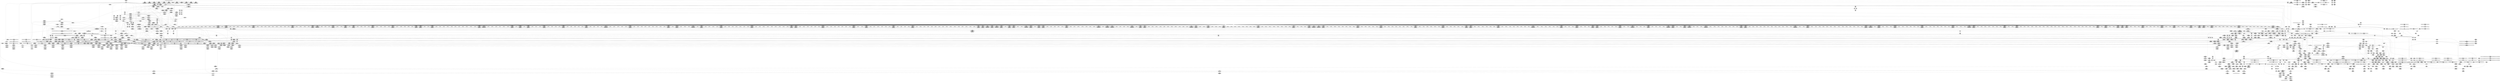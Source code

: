 digraph {
	CE0x58c3610 [shape=record,shape=Mrecord,label="{CE0x58c3610|i64*_getelementptr_inbounds_(_26_x_i64_,_26_x_i64_*___llvm_gcov_ctr234,_i64_0,_i64_9)|*Constant*}"]
	CE0x58afb00 [shape=record,shape=Mrecord,label="{CE0x58afb00|12:_i32,_56:_i8*,_:_CRE_150,151_}"]
	CE0x598a530 [shape=record,shape=Mrecord,label="{CE0x598a530|i32_3|*Constant*|*SummSource*}"]
	CE0x589fb30 [shape=record,shape=Mrecord,label="{CE0x589fb30|dentry_has_perm:tmp3|*SummSink*}"]
	CE0x59514c0 [shape=record,shape=Mrecord,label="{CE0x59514c0|12:_i32,_56:_i8*,_:_CRE_274,275_}"]
	CE0x590e7c0 [shape=record,shape=Mrecord,label="{CE0x590e7c0|selinux_inode_setattr:tmp33|security/selinux/hooks.c,2892|*SummSink*}"]
	CE0x58ab400 [shape=record,shape=Mrecord,label="{CE0x58ab400|i64_17|*Constant*|*SummSink*}"]
	CE0x58af830 [shape=record,shape=Mrecord,label="{CE0x58af830|12:_i32,_56:_i8*,_:_CRE_147,148_}"]
	CE0x5924b90 [shape=record,shape=Mrecord,label="{CE0x5924b90|__validate_creds:expval|include/linux/cred.h,173|*SummSink*}"]
	CE0x5952300 [shape=record,shape=Mrecord,label="{CE0x5952300|12:_i32,_56:_i8*,_:_CRE_286,287_}"]
	CE0x58da6f0 [shape=record,shape=Mrecord,label="{CE0x58da6f0|inode_has_perm:do.end|*SummSink*}"]
	CE0x58ae430 [shape=record,shape=Mrecord,label="{CE0x58ae430|i32_512|*Constant*}"]
	CE0x74f0bc0 [shape=record,shape=Mrecord,label="{CE0x74f0bc0|selinux_inode_setattr:if.then17}"]
	CE0x58e1dc0 [shape=record,shape=Mrecord,label="{CE0x58e1dc0|selinux_inode_setattr:tobool8|security/selinux/hooks.c,2885}"]
	CE0x59391f0 [shape=record,shape=Mrecord,label="{CE0x59391f0|12:_i32,_56:_i8*,_:_CRE_141,142_}"]
	CE0x595d120 [shape=record,shape=Mrecord,label="{CE0x595d120|12:_i32,_56:_i8*,_:_CRE_576,577_}"]
	CE0x58dad00 [shape=record,shape=Mrecord,label="{CE0x58dad00|_call_void_mcount()_#3|*SummSource*}"]
	CE0x5900c20 [shape=record,shape=Mrecord,label="{CE0x5900c20|104:_%struct.inode*,_:_CRE_155,156_}"]
	CE0x58c7cf0 [shape=record,shape=Mrecord,label="{CE0x58c7cf0|104:_%struct.inode*,_:_CRE_203,204_}"]
	CE0x592bdd0 [shape=record,shape=Mrecord,label="{CE0x592bdd0|inode_has_perm:tmp1}"]
	CE0x5914800 [shape=record,shape=Mrecord,label="{CE0x5914800|selinux_inode_setattr:tmp39|security/selinux/hooks.c,2896}"]
	CE0x5913630 [shape=record,shape=Mrecord,label="{CE0x5913630|inode_has_perm:expval|security/selinux/hooks.c,1611|*SummSink*}"]
	CE0x59666a0 [shape=record,shape=Mrecord,label="{CE0x59666a0|12:_i32,_56:_i8*,_:_CRE_890,891_}"]
	CE0x58b3140 [shape=record,shape=Mrecord,label="{CE0x58b3140|GLOBAL:selinux_inode_setattr.__warned|Global_var:selinux_inode_setattr.__warned}"]
	CE0x58e3de0 [shape=record,shape=Mrecord,label="{CE0x58e3de0|selinux_inode_setattr:tmp24|security/selinux/hooks.c,2885|*SummSource*}"]
	CE0x58ad410 [shape=record,shape=Mrecord,label="{CE0x58ad410|dentry_has_perm:bb}"]
	CE0x5933550 [shape=record,shape=Mrecord,label="{CE0x5933550|inode_has_perm:bb}"]
	CE0x5897e60 [shape=record,shape=Mrecord,label="{CE0x5897e60|dentry_has_perm:d_inode|security/selinux/hooks.c,1627|*SummSink*}"]
	CE0x5899e30 [shape=record,shape=Mrecord,label="{CE0x5899e30|inode_has_perm:perms|Function::inode_has_perm&Arg::perms::|*SummSink*}"]
	CE0x5985a50 [shape=record,shape=Mrecord,label="{CE0x5985a50|inode_has_perm:call4|security/selinux/hooks.c,1617|*SummSink*}"]
	CE0x58c2e80 [shape=record,shape=Mrecord,label="{CE0x58c2e80|dentry_has_perm:bb|*SummSource*}"]
	CE0x5956a40 [shape=record,shape=Mrecord,label="{CE0x5956a40|12:_i32,_56:_i8*,_:_CRE_473,474_}"]
	CE0x58c4fa0 [shape=record,shape=Mrecord,label="{CE0x58c4fa0|get_current:tmp1|*SummSource*}"]
	CE0x58e38e0 [shape=record,shape=Mrecord,label="{CE0x58e38e0|selinux_inode_setattr:tmp23|security/selinux/hooks.c,2885|*SummSource*}"]
	CE0x592c4f0 [shape=record,shape=Mrecord,label="{CE0x592c4f0|inode_has_perm:return|*SummSource*}"]
	CE0x597fc80 [shape=record,shape=Mrecord,label="{CE0x597fc80|inode_has_perm:lnot|security/selinux/hooks.c,1611|*SummSink*}"]
	CE0x58c7840 [shape=record,shape=Mrecord,label="{CE0x58c7840|104:_%struct.inode*,_:_CRE_198,199_}"]
	CE0x5915e60 [shape=record,shape=Mrecord,label="{CE0x5915e60|selinux_inode_setattr:tmp40|security/selinux/hooks.c,2896}"]
	CE0x58af530 [shape=record,shape=Mrecord,label="{CE0x58af530|selinux_inode_setattr:ia_valid.0|*SummSource*}"]
	CE0x5974e40 [shape=record,shape=Mrecord,label="{CE0x5974e40|inode_has_perm:tmp17|security/selinux/hooks.c,1617|*SummSink*}"]
	CE0x598d8a0 [shape=record,shape=Mrecord,label="{CE0x598d8a0|cred_sid:tmp5|security/selinux/hooks.c,196}"]
	CE0x590f130 [shape=record,shape=Mrecord,label="{CE0x590f130|selinux_inode_setattr:tmp35|security/selinux/hooks.c,2892|*SummSink*}"]
	CE0x5925270 [shape=record,shape=Mrecord,label="{CE0x5925270|cred_sid:tmp1|*SummSink*}"]
	CE0x5953270 [shape=record,shape=Mrecord,label="{CE0x5953270|12:_i32,_56:_i8*,_:_CRE_299,300_}"]
	CE0x5985150 [shape=record,shape=Mrecord,label="{CE0x5985150|inode_has_perm:sclass|security/selinux/hooks.c,1617|*SummSink*}"]
	CE0x5931ec0 [shape=record,shape=Mrecord,label="{CE0x5931ec0|COLLAPSED:_GCMRE___llvm_gcov_ctr155_internal_global_5_x_i64_zeroinitializer:_elem_0:default:}"]
	CE0x59230a0 [shape=record,shape=Mrecord,label="{CE0x59230a0|104:_%struct.inode*,_:_CRE_221,222_}"]
	CE0x5979bd0 [shape=record,shape=Mrecord,label="{CE0x5979bd0|cred_sid:entry}"]
	CE0x591e270 [shape=record,shape=Mrecord,label="{CE0x591e270|selinux_inode_setattr:tmp51|security/selinux/hooks.c,2899}"]
	CE0x588f5e0 [shape=record,shape=Mrecord,label="{CE0x588f5e0|i8_1|*Constant*|*SummSource*}"]
	CE0x58a5380 [shape=record,shape=Mrecord,label="{CE0x58a5380|i64*_getelementptr_inbounds_(_26_x_i64_,_26_x_i64_*___llvm_gcov_ctr234,_i64_0,_i64_1)|*Constant*|*SummSource*}"]
	CE0x58dae40 [shape=record,shape=Mrecord,label="{CE0x58dae40|GLOBAL:current_task|Global_var:current_task|*SummSource*}"]
	CE0x5962020 [shape=record,shape=Mrecord,label="{CE0x5962020|12:_i32,_56:_i8*,_:_CRE_704,712_|*MultipleSource*|Function::inode_has_perm&Arg::inode::|*LoadInst*|security/selinux/hooks.c,1627|security/selinux/hooks.c,1611}"]
	CE0x58e7150 [shape=record,shape=Mrecord,label="{CE0x58e7150|selinux_inode_setattr:tmp28|security/selinux/hooks.c,2888|*SummSink*}"]
	CE0x597a0b0 [shape=record,shape=Mrecord,label="{CE0x597a0b0|cred_sid:cred|Function::cred_sid&Arg::cred::|*SummSink*}"]
	CE0x5963310 [shape=record,shape=Mrecord,label="{CE0x5963310|12:_i32,_56:_i8*,_:_CRE_792,800_|*MultipleSource*|Function::inode_has_perm&Arg::inode::|*LoadInst*|security/selinux/hooks.c,1627|security/selinux/hooks.c,1611}"]
	CE0x58b4db0 [shape=record,shape=Mrecord,label="{CE0x58b4db0|dentry_has_perm:tmp2|*SummSource*}"]
	CE0x58dc9a0 [shape=record,shape=Mrecord,label="{CE0x58dc9a0|selinux_inode_setattr:tmp31|security/selinux/hooks.c,2890|*SummSource*}"]
	CE0x5898230 [shape=record,shape=Mrecord,label="{CE0x5898230|104:_%struct.inode*,_:_CRE_16,24_|*MultipleSource*|Function::selinux_inode_setattr&Arg::dentry::|Function::dentry_has_perm&Arg::dentry::|security/selinux/hooks.c,1627}"]
	CE0x5962ed0 [shape=record,shape=Mrecord,label="{CE0x5962ed0|12:_i32,_56:_i8*,_:_CRE_768,776_|*MultipleSource*|Function::inode_has_perm&Arg::inode::|*LoadInst*|security/selinux/hooks.c,1627|security/selinux/hooks.c,1611}"]
	CE0x58e6c50 [shape=record,shape=Mrecord,label="{CE0x58e6c50|selinux_inode_setattr:tmp27|security/selinux/hooks.c,2888|*SummSink*}"]
	CE0x58c32b0 [shape=record,shape=Mrecord,label="{CE0x58c32b0|i8*_getelementptr_inbounds_(_45_x_i8_,_45_x_i8_*_.str12,_i32_0,_i32_0)|*Constant*|*SummSource*}"]
	CE0x5923ed0 [shape=record,shape=Mrecord,label="{CE0x5923ed0|104:_%struct.inode*,_:_CRE_296,304_|*MultipleSource*|Function::selinux_inode_setattr&Arg::dentry::|Function::dentry_has_perm&Arg::dentry::|security/selinux/hooks.c,1627}"]
	CE0x596f9d0 [shape=record,shape=Mrecord,label="{CE0x596f9d0|i64*_getelementptr_inbounds_(_8_x_i64_,_8_x_i64_*___llvm_gcov_ctr154,_i64_0,_i64_5)|*Constant*}"]
	CE0x58c9ba0 [shape=record,shape=Mrecord,label="{CE0x58c9ba0|12:_i32,_56:_i8*,_:_CRE_544,552_|*MultipleSource*|Function::inode_has_perm&Arg::inode::|*LoadInst*|security/selinux/hooks.c,1627|security/selinux/hooks.c,1611}"]
	CE0x593a2b0 [shape=record,shape=Mrecord,label="{CE0x593a2b0|cred_sid:tmp2|*SummSource*}"]
	CE0x58df850 [shape=record,shape=Mrecord,label="{CE0x58df850|inode_has_perm:tmp4|security/selinux/hooks.c,1609|*SummSource*}"]
	CE0x589cd50 [shape=record,shape=Mrecord,label="{CE0x589cd50|dentry_has_perm:u|security/selinux/hooks.c,1631|*SummSource*}"]
	CE0x58adf60 [shape=record,shape=Mrecord,label="{CE0x58adf60|0:_i32,_:_CRE_64,72_|*MultipleSource*|security/selinux/hooks.c,2881|Function::selinux_inode_setattr&Arg::iattr::}"]
	CE0x590b930 [shape=record,shape=Mrecord,label="{CE0x590b930|12:_i32,_56:_i8*,_:_CRE_192,193_}"]
	CE0x598b3b0 [shape=record,shape=Mrecord,label="{CE0x598b3b0|__validate_creds:tmp8|include/linux/cred.h,175}"]
	CE0x5969e70 [shape=record,shape=Mrecord,label="{CE0x5969e70|12:_i32,_56:_i8*,_:_CRE_944,952_|*MultipleSource*|Function::inode_has_perm&Arg::inode::|*LoadInst*|security/selinux/hooks.c,1627|security/selinux/hooks.c,1611}"]
	CE0x598a030 [shape=record,shape=Mrecord,label="{CE0x598a030|inode_has_perm:tmp16|security/selinux/hooks.c,1615|*SummSink*}"]
	CE0x5960b50 [shape=record,shape=Mrecord,label="{CE0x5960b50|12:_i32,_56:_i8*,_:_CRE_632,640_|*MultipleSource*|Function::inode_has_perm&Arg::inode::|*LoadInst*|security/selinux/hooks.c,1627|security/selinux/hooks.c,1611}"]
	CE0x59116b0 [shape=record,shape=Mrecord,label="{CE0x59116b0|dentry_has_perm:entry}"]
	CE0x58e2cd0 [shape=record,shape=Mrecord,label="{CE0x58e2cd0|i64_10|*Constant*|*SummSink*}"]
	CE0x58b1ba0 [shape=record,shape=Mrecord,label="{CE0x58b1ba0|selinux_inode_setattr:tmp9|security/selinux/hooks.c,2880}"]
	CE0x58ba190 [shape=record,shape=Mrecord,label="{CE0x58ba190|selinux_inode_setattr:tmp11|security/selinux/hooks.c,2880}"]
	CE0x58b0c00 [shape=record,shape=Mrecord,label="{CE0x58b0c00|i1_true|*Constant*}"]
	CE0x5980430 [shape=record,shape=Mrecord,label="{CE0x5980430|inode_has_perm:lnot.ext|security/selinux/hooks.c,1611|*SummSource*}"]
	CE0x58e77b0 [shape=record,shape=Mrecord,label="{CE0x58e77b0|i64*_getelementptr_inbounds_(_26_x_i64_,_26_x_i64_*___llvm_gcov_ctr234,_i64_0,_i64_14)|*Constant*}"]
	CE0x58e7300 [shape=record,shape=Mrecord,label="{CE0x58e7300|selinux_inode_setattr:tmp29|security/selinux/hooks.c,2889}"]
	CE0x58e60b0 [shape=record,shape=Mrecord,label="{CE0x58e60b0|selinux_inode_setattr:tmp25|security/selinux/hooks.c,2888}"]
	CE0x5965990 [shape=record,shape=Mrecord,label="{CE0x5965990|12:_i32,_56:_i8*,_:_CRE_879,880_}"]
	CE0x58ac4f0 [shape=record,shape=Mrecord,label="{CE0x58ac4f0|selinux_inode_setattr:tmp|*SummSource*}"]
	CE0x597d1c0 [shape=record,shape=Mrecord,label="{CE0x597d1c0|28:_i32,_32:_i16,_:_CRE_28,32_|*MultipleSource*|*LoadInst*|security/selinux/hooks.c,1615|security/selinux/hooks.c,1615|security/selinux/hooks.c,1617}"]
	CE0x58e51d0 [shape=record,shape=Mrecord,label="{CE0x58e51d0|104:_%struct.inode*,_:_CRE_189,190_}"]
	CE0x592a880 [shape=record,shape=Mrecord,label="{CE0x592a880|_call_void_mcount()_#3|*SummSink*}"]
	CE0x5922440 [shape=record,shape=Mrecord,label="{CE0x5922440|104:_%struct.inode*,_:_CRE_112,144_|*MultipleSource*|Function::selinux_inode_setattr&Arg::dentry::|Function::dentry_has_perm&Arg::dentry::|security/selinux/hooks.c,1627}"]
	CE0x59614f0 [shape=record,shape=Mrecord,label="{CE0x59614f0|12:_i32,_56:_i8*,_:_CRE_672,680_|*MultipleSource*|Function::inode_has_perm&Arg::inode::|*LoadInst*|security/selinux/hooks.c,1627|security/selinux/hooks.c,1611}"]
	CE0x58df030 [shape=record,shape=Mrecord,label="{CE0x58df030|inode_has_perm:bb|*SummSource*}"]
	CE0x58a6f80 [shape=record,shape=Mrecord,label="{CE0x58a6f80|selinux_inode_setattr:tmp20|*LoadInst*|security/selinux/hooks.c,2881}"]
	CE0x59808c0 [shape=record,shape=Mrecord,label="{CE0x59808c0|i64_0|*Constant*}"]
	CE0x593b6e0 [shape=record,shape=Mrecord,label="{CE0x593b6e0|inode_has_perm:tmp|*SummSource*}"]
	CE0x5965ac0 [shape=record,shape=Mrecord,label="{CE0x5965ac0|12:_i32,_56:_i8*,_:_CRE_880,881_}"]
	CE0x5912990 [shape=record,shape=Mrecord,label="{CE0x5912990|dentry_has_perm:dentry|Function::dentry_has_perm&Arg::dentry::|*SummSink*}"]
	CE0x590ca10 [shape=record,shape=Mrecord,label="{CE0x590ca10|12:_i32,_56:_i8*,_:_CRE_216,224_|*MultipleSource*|Function::inode_has_perm&Arg::inode::|*LoadInst*|security/selinux/hooks.c,1627|security/selinux/hooks.c,1611}"]
	CE0x592dfd0 [shape=record,shape=Mrecord,label="{CE0x592dfd0|__validate_creds:cred|Function::__validate_creds&Arg::cred::|*SummSource*}"]
	CE0x5954650 [shape=record,shape=Mrecord,label="{CE0x5954650|12:_i32,_56:_i8*,_:_CRE_336,344_|*MultipleSource*|Function::inode_has_perm&Arg::inode::|*LoadInst*|security/selinux/hooks.c,1627|security/selinux/hooks.c,1611}"]
	CE0x59645a0 [shape=record,shape=Mrecord,label="{CE0x59645a0|12:_i32,_56:_i8*,_:_CRE_864,865_}"]
	CE0x596a7e0 [shape=record,shape=Mrecord,label="{CE0x596a7e0|12:_i32,_56:_i8*,_:_CRE_977,978_}"]
	CE0x59158d0 [shape=record,shape=Mrecord,label="{CE0x59158d0|i64_19|*Constant*|*SummSink*}"]
	CE0x5939e10 [shape=record,shape=Mrecord,label="{CE0x5939e10|i32_1609|*Constant*}"]
	CE0x5898ce0 [shape=record,shape=Mrecord,label="{CE0x5898ce0|dentry_has_perm:u|security/selinux/hooks.c,1631|*SummSink*}"]
	CE0x58a3800 [shape=record,shape=Mrecord,label="{CE0x58a3800|GLOBAL:lockdep_rcu_suspicious|*Constant*|*SummSource*}"]
	CE0x591caf0 [shape=record,shape=Mrecord,label="{CE0x591caf0|selinux_inode_setattr:or|security/selinux/hooks.c,2897|*SummSink*}"]
	CE0x58b0a50 [shape=record,shape=Mrecord,label="{CE0x58b0a50|selinux_inode_setattr:tmp14|security/selinux/hooks.c,2880|*SummSink*}"]
	CE0x595fab0 [shape=record,shape=Mrecord,label="{CE0x595fab0|12:_i32,_56:_i8*,_:_CRE_611,612_}"]
	CE0x59686b0 [shape=record,shape=Mrecord,label="{CE0x59686b0|12:_i32,_56:_i8*,_:_CRE_917,918_}"]
	CE0x58b8d90 [shape=record,shape=Mrecord,label="{CE0x58b8d90|selinux_inode_setattr:tmp15|security/selinux/hooks.c,2880}"]
	CE0x59243a0 [shape=record,shape=Mrecord,label="{CE0x59243a0|i64*_getelementptr_inbounds_(_2_x_i64_,_2_x_i64_*___llvm_gcov_ctr131,_i64_0,_i64_1)|*Constant*|*SummSource*}"]
	CE0x592c660 [shape=record,shape=Mrecord,label="{CE0x592c660|inode_has_perm:if.end}"]
	CE0x5897c90 [shape=record,shape=Mrecord,label="{CE0x5897c90|i32_0|*Constant*}"]
	CE0x58b55d0 [shape=record,shape=Mrecord,label="{CE0x58b55d0|selinux_inode_setattr:tobool11|security/selinux/hooks.c,2888}"]
	CE0x58c7b10 [shape=record,shape=Mrecord,label="{CE0x58c7b10|104:_%struct.inode*,_:_CRE_201,202_}"]
	CE0x58abbd0 [shape=record,shape=Mrecord,label="{CE0x58abbd0|i32_1|*Constant*|*SummSink*}"]
	CE0x5963b60 [shape=record,shape=Mrecord,label="{CE0x5963b60|12:_i32,_56:_i8*,_:_CRE_824,832_|*MultipleSource*|Function::inode_has_perm&Arg::inode::|*LoadInst*|security/selinux/hooks.c,1627|security/selinux/hooks.c,1611}"]
	CE0x58a75d0 [shape=record,shape=Mrecord,label="{CE0x58a75d0|0:_i32,_:_CRE_8,12_|*MultipleSource*|security/selinux/hooks.c,2881|Function::selinux_inode_setattr&Arg::iattr::}"]
	CE0x593c480 [shape=record,shape=Mrecord,label="{CE0x593c480|cred_sid:tmp4|*LoadInst*|security/selinux/hooks.c,196}"]
	CE0x589f490 [shape=record,shape=Mrecord,label="{CE0x589f490|selinux_inode_setattr:tmp18|security/selinux/hooks.c,2880|*SummSource*}"]
	CE0x5911c80 [shape=record,shape=Mrecord,label="{CE0x5911c80|dentry_has_perm:cred|Function::dentry_has_perm&Arg::cred::}"]
	CE0x5924a70 [shape=record,shape=Mrecord,label="{CE0x5924a70|__validate_creds:expval|include/linux/cred.h,173}"]
	CE0x5920340 [shape=record,shape=Mrecord,label="{CE0x5920340|i64*_getelementptr_inbounds_(_26_x_i64_,_26_x_i64_*___llvm_gcov_ctr234,_i64_0,_i64_25)|*Constant*|*SummSink*}"]
	CE0x5919ad0 [shape=record,shape=Mrecord,label="{CE0x5919ad0|selinux_inode_setattr:tmp45|security/selinux/hooks.c,2896|*SummSource*}"]
	CE0x5899190 [shape=record,shape=Mrecord,label="{CE0x5899190|inode_has_perm:cred|Function::inode_has_perm&Arg::cred::}"]
	CE0x5968580 [shape=record,shape=Mrecord,label="{CE0x5968580|12:_i32,_56:_i8*,_:_CRE_916,917_}"]
	CE0x597f640 [shape=record,shape=Mrecord,label="{CE0x597f640|i1_true|*Constant*}"]
	CE0x590c1a0 [shape=record,shape=Mrecord,label="{CE0x590c1a0|12:_i32,_56:_i8*,_:_CRE_201,202_}"]
	CE0x58e0720 [shape=record,shape=Mrecord,label="{CE0x58e0720|i64*_getelementptr_inbounds_(_8_x_i64_,_8_x_i64_*___llvm_gcov_ctr154,_i64_0,_i64_2)|*Constant*|*SummSource*}"]
	CE0x596b9e0 [shape=record,shape=Mrecord,label="{CE0x596b9e0|inode_has_perm:tmp6|*LoadInst*|security/selinux/hooks.c,1611|*SummSource*}"]
	CE0x58b52a0 [shape=record,shape=Mrecord,label="{CE0x58b52a0|selinux_inode_setattr:and10|security/selinux/hooks.c,2886|*SummSource*}"]
	CE0x5899fd0 [shape=record,shape=Mrecord,label="{CE0x5899fd0|inode_has_perm:adp|Function::inode_has_perm&Arg::adp::}"]
	CE0x5900a40 [shape=record,shape=Mrecord,label="{CE0x5900a40|104:_%struct.inode*,_:_CRE_153,154_}"]
	CE0x591dca0 [shape=record,shape=Mrecord,label="{CE0x591dca0|i64*_getelementptr_inbounds_(_26_x_i64_,_26_x_i64_*___llvm_gcov_ctr234,_i64_0,_i64_24)|*Constant*}"]
	CE0x58c7c00 [shape=record,shape=Mrecord,label="{CE0x58c7c00|104:_%struct.inode*,_:_CRE_202,203_}"]
	CE0x58b6ee0 [shape=record,shape=Mrecord,label="{CE0x58b6ee0|selinux_inode_setattr:bb}"]
	CE0x592b5c0 [shape=record,shape=Mrecord,label="{CE0x592b5c0|i8*_getelementptr_inbounds_(_25_x_i8_,_25_x_i8_*_.str3,_i32_0,_i32_0)|*Constant*}"]
	CE0x589f750 [shape=record,shape=Mrecord,label="{CE0x589f750|selinux_inode_setattr:call3|security/selinux/hooks.c,2880}"]
	CE0x5950420 [shape=record,shape=Mrecord,label="{CE0x5950420|12:_i32,_56:_i8*,_:_CRE_260,261_}"]
	CE0x59660b0 [shape=record,shape=Mrecord,label="{CE0x59660b0|12:_i32,_56:_i8*,_:_CRE_885,886_}"]
	CE0x58a0a50 [shape=record,shape=Mrecord,label="{CE0x58a0a50|selinux_inode_setattr:tmp19|security/selinux/hooks.c,2880|*SummSink*}"]
	CE0x58a02f0 [shape=record,shape=Mrecord,label="{CE0x58a02f0|i64_5|*Constant*|*SummSink*}"]
	CE0x5911fc0 [shape=record,shape=Mrecord,label="{CE0x5911fc0|dentry_has_perm:cred|Function::dentry_has_perm&Arg::cred::|*SummSink*}"]
	CE0x58a0950 [shape=record,shape=Mrecord,label="{CE0x58a0950|selinux_inode_setattr:iattr|Function::selinux_inode_setattr&Arg::iattr::}"]
	CE0x58bece0 [shape=record,shape=Mrecord,label="{CE0x58bece0|104:_%struct.inode*,_:_CRE_315,316_}"]
	CE0x58ad190 [shape=record,shape=Mrecord,label="{CE0x58ad190|%struct.task_struct*_(%struct.task_struct**)*_asm_movq_%gs:$_1:P_,$0_,_r,im,_dirflag_,_fpsr_,_flags_|*SummSink*}"]
	CE0x5923460 [shape=record,shape=Mrecord,label="{CE0x5923460|104:_%struct.inode*,_:_CRE_232,240_|*MultipleSource*|Function::selinux_inode_setattr&Arg::dentry::|Function::dentry_has_perm&Arg::dentry::|security/selinux/hooks.c,1627}"]
	CE0x5952b50 [shape=record,shape=Mrecord,label="{CE0x5952b50|12:_i32,_56:_i8*,_:_CRE_293,294_}"]
	CE0x59236f0 [shape=record,shape=Mrecord,label="{CE0x59236f0|104:_%struct.inode*,_:_CRE_248,256_|*MultipleSource*|Function::selinux_inode_setattr&Arg::dentry::|Function::dentry_has_perm&Arg::dentry::|security/selinux/hooks.c,1627}"]
	CE0x589e440 [shape=record,shape=Mrecord,label="{CE0x589e440|104:_%struct.inode*,_:_CRE_24,40_|*MultipleSource*|Function::selinux_inode_setattr&Arg::dentry::|Function::dentry_has_perm&Arg::dentry::|security/selinux/hooks.c,1627}"]
	CE0x5987910 [shape=record,shape=Mrecord,label="{CE0x5987910|__validate_creds:tmp4|include/linux/cred.h,173}"]
	CE0x5925f50 [shape=record,shape=Mrecord,label="{CE0x5925f50|12:_i32,_56:_i8*,_:_CRE_12,16_|*MultipleSource*|Function::inode_has_perm&Arg::inode::|*LoadInst*|security/selinux/hooks.c,1627|security/selinux/hooks.c,1611}"]
	CE0x591f110 [shape=record,shape=Mrecord,label="{CE0x591f110|selinux_inode_setattr:call27|security/selinux/hooks.c,2899|*SummSource*}"]
	CE0x58a39e0 [shape=record,shape=Mrecord,label="{CE0x58a39e0|selinux_inode_setattr:if.then12|*SummSource*}"]
	CE0x58e3420 [shape=record,shape=Mrecord,label="{CE0x58e3420|selinux_inode_setattr:tmp22|security/selinux/hooks.c,2885|*SummSink*}"]
	CE0x5960300 [shape=record,shape=Mrecord,label="{CE0x5960300|12:_i32,_56:_i8*,_:_CRE_618,619_}"]
	CE0x590eae0 [shape=record,shape=Mrecord,label="{CE0x590eae0|selinux_inode_setattr:tmp34|security/selinux/hooks.c,2892|*SummSource*}"]
	CE0x595ff70 [shape=record,shape=Mrecord,label="{CE0x595ff70|12:_i32,_56:_i8*,_:_CRE_615,616_}"]
	CE0x591a010 [shape=record,shape=Mrecord,label="{CE0x591a010|selinux_inode_setattr:tmp46|security/selinux/hooks.c,2896|*SummSource*}"]
	CE0x59874d0 [shape=record,shape=Mrecord,label="{CE0x59874d0|GLOBAL:__llvm_gcov_ctr155|Global_var:__llvm_gcov_ctr155|*SummSource*}"]
	CE0x59172d0 [shape=record,shape=Mrecord,label="{CE0x59172d0|selinux_inode_setattr:tmp43|security/selinux/hooks.c,2896|*SummSource*}"]
	CE0x589d540 [shape=record,shape=Mrecord,label="{CE0x589d540|dentry_has_perm:call|security/selinux/hooks.c,1632|*SummSink*}"]
	CE0x591b2b0 [shape=record,shape=Mrecord,label="{CE0x591b2b0|i64*_getelementptr_inbounds_(_26_x_i64_,_26_x_i64_*___llvm_gcov_ctr234,_i64_0,_i64_23)|*Constant*|*SummSink*}"]
	CE0x58c03b0 [shape=record,shape=Mrecord,label="{CE0x58c03b0|__validate_creds:conv|include/linux/cred.h,173}"]
	CE0x595df60 [shape=record,shape=Mrecord,label="{CE0x595df60|12:_i32,_56:_i8*,_:_CRE_588,589_}"]
	CE0x597ff50 [shape=record,shape=Mrecord,label="{CE0x597ff50|inode_has_perm:lnot1|security/selinux/hooks.c,1611|*SummSink*}"]
	CE0x598f4d0 [shape=record,shape=Mrecord,label="{CE0x598f4d0|cred_sid:tmp6|security/selinux/hooks.c,197|*SummSource*}"]
	CE0x5987f80 [shape=record,shape=Mrecord,label="{CE0x5987f80|__validate_creds:tmp5|include/linux/cred.h,173}"]
	CE0x59520a0 [shape=record,shape=Mrecord,label="{CE0x59520a0|12:_i32,_56:_i8*,_:_CRE_284,285_}"]
	CE0x58c6330 [shape=record,shape=Mrecord,label="{CE0x58c6330|GLOBAL:get_current|*Constant*}"]
	CE0x58e9560 [shape=record,shape=Mrecord,label="{CE0x58e9560|_call_void_mcount()_#3|*SummSource*}"]
	CE0x5897d30 [shape=record,shape=Mrecord,label="{CE0x5897d30|104:_%struct.inode*,_:_CRE_0,4_|*MultipleSource*|Function::selinux_inode_setattr&Arg::dentry::|Function::dentry_has_perm&Arg::dentry::|security/selinux/hooks.c,1627}"]
	CE0x597a4b0 [shape=record,shape=Mrecord,label="{CE0x597a4b0|_ret_i32_%tmp6,_!dbg_!27716|security/selinux/hooks.c,197|*SummSink*}"]
	CE0x595eda0 [shape=record,shape=Mrecord,label="{CE0x595eda0|12:_i32,_56:_i8*,_:_CRE_600,601_}"]
	CE0x58a13a0 [shape=record,shape=Mrecord,label="{CE0x58a13a0|selinux_inode_setattr:ia_valid6|security/selinux/hooks.c,2881}"]
	CE0x58a7c70 [shape=record,shape=Mrecord,label="{CE0x58a7c70|0:_i32,_:_CRE_32,40_|*MultipleSource*|security/selinux/hooks.c,2881|Function::selinux_inode_setattr&Arg::iattr::}"]
	CE0x592bcd0 [shape=record,shape=Mrecord,label="{CE0x592bcd0|inode_has_perm:tmp|*SummSink*}"]
	CE0x5961b80 [shape=record,shape=Mrecord,label="{CE0x5961b80|12:_i32,_56:_i8*,_:_CRE_688,692_|*MultipleSource*|Function::inode_has_perm&Arg::inode::|*LoadInst*|security/selinux/hooks.c,1627|security/selinux/hooks.c,1611}"]
	CE0x589cab0 [shape=record,shape=Mrecord,label="{CE0x589cab0|i8_10|*Constant*|*SummSink*}"]
	CE0x5931630 [shape=record,shape=Mrecord,label="{CE0x5931630|12:_i32,_56:_i8*,_:_CRE_32,40_|*MultipleSource*|Function::inode_has_perm&Arg::inode::|*LoadInst*|security/selinux/hooks.c,1627|security/selinux/hooks.c,1611}"]
	CE0x58a3b80 [shape=record,shape=Mrecord,label="{CE0x58a3b80|selinux_inode_setattr:land.lhs.true21}"]
	CE0x590bfc0 [shape=record,shape=Mrecord,label="{CE0x590bfc0|12:_i32,_56:_i8*,_:_CRE_199,200_}"]
	CE0x5938ee0 [shape=record,shape=Mrecord,label="{CE0x5938ee0|12:_i32,_56:_i8*,_:_CRE_138,139_}"]
	CE0x5922a60 [shape=record,shape=Mrecord,label="{CE0x5922a60|104:_%struct.inode*,_:_CRE_214,215_}"]
	CE0x58c2150 [shape=record,shape=Mrecord,label="{CE0x58c2150|104:_%struct.inode*,_:_CRE_90,91_}"]
	CE0x592d920 [shape=record,shape=Mrecord,label="{CE0x592d920|i32_22|*Constant*|*SummSink*}"]
	CE0x5953f80 [shape=record,shape=Mrecord,label="{CE0x5953f80|12:_i32,_56:_i8*,_:_CRE_310,311_}"]
	CE0x590b570 [shape=record,shape=Mrecord,label="{CE0x590b570|12:_i32,_56:_i8*,_:_CRE_188,189_}"]
	CE0x5969030 [shape=record,shape=Mrecord,label="{CE0x5969030|12:_i32,_56:_i8*,_:_CRE_925,926_}"]
	CE0x592d550 [shape=record,shape=Mrecord,label="{CE0x592d550|104:_%struct.inode*,_:_CRE_173,174_}"]
	CE0x590c470 [shape=record,shape=Mrecord,label="{CE0x590c470|12:_i32,_56:_i8*,_:_CRE_204,205_}"]
	CE0x588aa50 [shape=record,shape=Mrecord,label="{CE0x588aa50|0:_i8,_:_GCMR_selinux_inode_setattr.__warned_internal_global_i8_0,_section_.data.unlikely_,_align_1:_elem_0:default:}"]
	CE0x593a030 [shape=record,shape=Mrecord,label="{CE0x593a030|i32_1609|*Constant*|*SummSource*}"]
	CE0x589a1e0 [shape=record,shape=Mrecord,label="{CE0x589a1e0|inode_has_perm:adp|Function::inode_has_perm&Arg::adp::|*SummSource*}"]
	CE0x598f6f0 [shape=record,shape=Mrecord,label="{CE0x598f6f0|cred_sid:tmp6|security/selinux/hooks.c,197|*SummSink*}"]
	CE0x5912ff0 [shape=record,shape=Mrecord,label="{CE0x5912ff0|_ret_i32_%call,_!dbg_!27723|security/selinux/hooks.c,1632}"]
	CE0x59575c0 [shape=record,shape=Mrecord,label="{CE0x59575c0|12:_i32,_56:_i8*,_:_CRE_482,483_}"]
	CE0x5927860 [shape=record,shape=Mrecord,label="{CE0x5927860|12:_i32,_56:_i8*,_:_CRE_166,167_}"]
	CE0x5983f90 [shape=record,shape=Mrecord,label="{CE0x5983f90|avc_has_perm:tclass|Function::avc_has_perm&Arg::tclass::}"]
	CE0x58905f0 [shape=record,shape=Mrecord,label="{CE0x58905f0|selinux_inode_setattr:if.then17|*SummSource*}"]
	CE0x5933870 [shape=record,shape=Mrecord,label="{CE0x5933870|i64*_getelementptr_inbounds_(_2_x_i64_,_2_x_i64_*___llvm_gcov_ctr98,_i64_0,_i64_1)|*Constant*|*SummSink*}"]
	CE0x5922260 [shape=record,shape=Mrecord,label="{CE0x5922260|104:_%struct.inode*,_:_CRE_96,104_|*MultipleSource*|Function::selinux_inode_setattr&Arg::dentry::|Function::dentry_has_perm&Arg::dentry::|security/selinux/hooks.c,1627}"]
	CE0x593b0b0 [shape=record,shape=Mrecord,label="{CE0x593b0b0|__validate_creds:line|Function::__validate_creds&Arg::line::}"]
	CE0x58b0ec0 [shape=record,shape=Mrecord,label="{CE0x58b0ec0|selinux_inode_setattr:do.end}"]
	CE0x58de7c0 [shape=record,shape=Mrecord,label="{CE0x58de7c0|12:_i32,_56:_i8*,_:_CRE_72,76_|*MultipleSource*|Function::inode_has_perm&Arg::inode::|*LoadInst*|security/selinux/hooks.c,1627|security/selinux/hooks.c,1611}"]
	CE0x59283a0 [shape=record,shape=Mrecord,label="{CE0x59283a0|12:_i32,_56:_i8*,_:_CRE_178,179_}"]
	CE0x5922ce0 [shape=record,shape=Mrecord,label="{CE0x5922ce0|104:_%struct.inode*,_:_CRE_217,218_}"]
	CE0x596a1b0 [shape=record,shape=Mrecord,label="{CE0x596a1b0|12:_i32,_56:_i8*,_:_CRE_960,968_|*MultipleSource*|Function::inode_has_perm&Arg::inode::|*LoadInst*|security/selinux/hooks.c,1627|security/selinux/hooks.c,1611}"]
	CE0x59608f0 [shape=record,shape=Mrecord,label="{CE0x59608f0|12:_i32,_56:_i8*,_:_CRE_623,624_}"]
	CE0x59693c0 [shape=record,shape=Mrecord,label="{CE0x59693c0|12:_i32,_56:_i8*,_:_CRE_928,929_}"]
	CE0x5966900 [shape=record,shape=Mrecord,label="{CE0x5966900|12:_i32,_56:_i8*,_:_CRE_892,893_}"]
	CE0x5926550 [shape=record,shape=Mrecord,label="{CE0x5926550|i32_4|*Constant*}"]
	CE0x58de5e0 [shape=record,shape=Mrecord,label="{CE0x58de5e0|12:_i32,_56:_i8*,_:_CRE_64,72_|*MultipleSource*|Function::inode_has_perm&Arg::inode::|*LoadInst*|security/selinux/hooks.c,1627|security/selinux/hooks.c,1611}"]
	CE0x5931fc0 [shape=record,shape=Mrecord,label="{CE0x5931fc0|_call_void_mcount()_#3|*SummSink*}"]
	CE0x595f260 [shape=record,shape=Mrecord,label="{CE0x595f260|12:_i32,_56:_i8*,_:_CRE_604,605_}"]
	CE0x58ae4a0 [shape=record,shape=Mrecord,label="{CE0x58ae4a0|selinux_inode_setattr:tmp20|*LoadInst*|security/selinux/hooks.c,2881|*SummSink*}"]
	CE0x58bd8b0 [shape=record,shape=Mrecord,label="{CE0x58bd8b0|i32_5|*Constant*|*SummSink*}"]
	CE0x5960560 [shape=record,shape=Mrecord,label="{CE0x5960560|12:_i32,_56:_i8*,_:_CRE_620,621_}"]
	CE0x58acc80 [shape=record,shape=Mrecord,label="{CE0x58acc80|inode_has_perm:do.end}"]
	CE0x58c4220 [shape=record,shape=Mrecord,label="{CE0x58c4220|get_current:entry|*SummSource*}"]
	CE0x58993e0 [shape=record,shape=Mrecord,label="{CE0x58993e0|inode_has_perm:cred|Function::inode_has_perm&Arg::cred::|*SummSink*}"]
	CE0x58b0190 [shape=record,shape=Mrecord,label="{CE0x58b0190|12:_i32,_56:_i8*,_:_CRE_157,158_}"]
	CE0x59334e0 [shape=record,shape=Mrecord,label="{CE0x59334e0|inode_has_perm:do.body|*SummSink*}"]
	CE0x7666d40 [shape=record,shape=Mrecord,label="{CE0x7666d40|selinux_inode_setattr:tmp1}"]
	CE0x592d190 [shape=record,shape=Mrecord,label="{CE0x592d190|104:_%struct.inode*,_:_CRE_169,170_}"]
	CE0x5952c80 [shape=record,shape=Mrecord,label="{CE0x5952c80|12:_i32,_56:_i8*,_:_CRE_294,295_}"]
	CE0x5890e40 [shape=record,shape=Mrecord,label="{CE0x5890e40|selinux_inode_setattr:land.lhs.true}"]
	CE0x58aca00 [shape=record,shape=Mrecord,label="{CE0x58aca00|inode_has_perm:if.then}"]
	CE0x595c540 [shape=record,shape=Mrecord,label="{CE0x595c540|12:_i32,_56:_i8*,_:_CRE_566,567_}"]
	CE0x595cd90 [shape=record,shape=Mrecord,label="{CE0x595cd90|12:_i32,_56:_i8*,_:_CRE_573,574_}"]
	CE0x58c6a50 [shape=record,shape=Mrecord,label="{CE0x58c6a50|get_current:entry}"]
	CE0x5977ba0 [shape=record,shape=Mrecord,label="{CE0x5977ba0|__validate_creds:bb}"]
	CE0x5984670 [shape=record,shape=Mrecord,label="{CE0x5984670|avc_has_perm:requested|Function::avc_has_perm&Arg::requested::}"]
	CE0x595d710 [shape=record,shape=Mrecord,label="{CE0x595d710|12:_i32,_56:_i8*,_:_CRE_581,582_}"]
	CE0x59213e0 [shape=record,shape=Mrecord,label="{CE0x59213e0|_ret_i32_%retval.0,_!dbg_!27769|security/selinux/hooks.c,2900|*SummSource*}"]
	CE0x598aa10 [shape=record,shape=Mrecord,label="{CE0x598aa10|_call_void___invalid_creds(%struct.cred*_%cred,_i8*_%file,_i32_%line)_#10,_!dbg_!27721|include/linux/cred.h,174|*SummSource*}"]
	"CONST[source:0(mediator),value:0(static)][purpose:{operation}]"
	CE0x59610b0 [shape=record,shape=Mrecord,label="{CE0x59610b0|12:_i32,_56:_i8*,_:_CRE_656,664_|*MultipleSource*|Function::inode_has_perm&Arg::inode::|*LoadInst*|security/selinux/hooks.c,1627|security/selinux/hooks.c,1611}"]
	CE0x58e5ce0 [shape=record,shape=Mrecord,label="{CE0x58e5ce0|selinux_inode_setattr:tmp26|security/selinux/hooks.c,2888}"]
	CE0x5911040 [shape=record,shape=Mrecord,label="{CE0x5911040|selinux_inode_setattr:call18|security/selinux/hooks.c,2894|*SummSource*}"]
	CE0x598b250 [shape=record,shape=Mrecord,label="{CE0x598b250|i64*_getelementptr_inbounds_(_5_x_i64_,_5_x_i64_*___llvm_gcov_ctr155,_i64_0,_i64_4)|*Constant*|*SummSink*}"]
	CE0x58e08e0 [shape=record,shape=Mrecord,label="{CE0x58e08e0|i64*_getelementptr_inbounds_(_8_x_i64_,_8_x_i64_*___llvm_gcov_ctr154,_i64_0,_i64_2)|*Constant*|*SummSink*}"]
	CE0x59393a0 [shape=record,shape=Mrecord,label="{CE0x59393a0|12:_i32,_56:_i8*,_:_CRE_143,144_}"]
	CE0x5967020 [shape=record,shape=Mrecord,label="{CE0x5967020|12:_i32,_56:_i8*,_:_CRE_898,899_}"]
	CE0x58c2410 [shape=record,shape=Mrecord,label="{CE0x58c2410|i32_2880|*Constant*}"]
	CE0x58c7480 [shape=record,shape=Mrecord,label="{CE0x58c7480|104:_%struct.inode*,_:_CRE_194,195_}"]
	CE0x58ae2e0 [shape=record,shape=Mrecord,label="{CE0x58ae2e0|selinux_inode_setattr:tmp20|*LoadInst*|security/selinux/hooks.c,2881|*SummSource*}"]
	CE0x598e6e0 [shape=record,shape=Mrecord,label="{CE0x598e6e0|0:_i32,_4:_i32,_8:_i32,_12:_i32,_:_CMRE_4,8_|*MultipleSource*|security/selinux/hooks.c,196|*LoadInst*|security/selinux/hooks.c,196|security/selinux/hooks.c,197}"]
	CE0x58c8290 [shape=record,shape=Mrecord,label="{CE0x58c8290|104:_%struct.inode*,_:_CRE_209,210_}"]
	CE0x595c8d0 [shape=record,shape=Mrecord,label="{CE0x595c8d0|12:_i32,_56:_i8*,_:_CRE_569,570_}"]
	CE0x592d460 [shape=record,shape=Mrecord,label="{CE0x592d460|104:_%struct.inode*,_:_CRE_172,173_}"]
	CE0x595dd00 [shape=record,shape=Mrecord,label="{CE0x595dd00|12:_i32,_56:_i8*,_:_CRE_586,587_}"]
	CE0x58a3f30 [shape=record,shape=Mrecord,label="{CE0x58a3f30|i1_true|*Constant*|*SummSink*}"]
	CE0x5921a70 [shape=record,shape=Mrecord,label="{CE0x5921a70|get_current:bb}"]
	CE0x592d840 [shape=record,shape=Mrecord,label="{CE0x592d840|i32_22|*Constant*}"]
	CE0x58a6280 [shape=record,shape=Mrecord,label="{CE0x58a6280|selinux_inode_setattr:tmp7|security/selinux/hooks.c,2880}"]
	CE0x591d290 [shape=record,shape=Mrecord,label="{CE0x591d290|selinux_inode_setattr:av.0}"]
	CE0x5899aa0 [shape=record,shape=Mrecord,label="{CE0x5899aa0|inode_has_perm:perms|Function::inode_has_perm&Arg::perms::}"]
	CE0x596fd70 [shape=record,shape=Mrecord,label="{CE0x596fd70|i64*_getelementptr_inbounds_(_8_x_i64_,_8_x_i64_*___llvm_gcov_ctr154,_i64_0,_i64_5)|*Constant*|*SummSource*}"]
	CE0x5918040 [shape=record,shape=Mrecord,label="{CE0x5918040|selinux_inode_setattr:and22|security/selinux/hooks.c,2896|*SummSource*}"]
	CE0x595c2e0 [shape=record,shape=Mrecord,label="{CE0x595c2e0|12:_i32,_56:_i8*,_:_CRE_564,565_}"]
	CE0x589a640 [shape=record,shape=Mrecord,label="{CE0x589a640|_ret_i32_%retval.0,_!dbg_!27739|security/selinux/hooks.c,1618|*SummSource*}"]
	CE0x58b6910 [shape=record,shape=Mrecord,label="{CE0x58b6910|selinux_inode_setattr:return}"]
	CE0x5922990 [shape=record,shape=Mrecord,label="{CE0x5922990|get_current:tmp}"]
	CE0x592a940 [shape=record,shape=Mrecord,label="{CE0x592a940|__validate_creds:call|include/linux/cred.h,173}"]
	CE0x5916090 [shape=record,shape=Mrecord,label="{CE0x5916090|selinux_inode_setattr:tmp40|security/selinux/hooks.c,2896|*SummSink*}"]
	CE0x59563e0 [shape=record,shape=Mrecord,label="{CE0x59563e0|12:_i32,_56:_i8*,_:_CRE_456,464_|*MultipleSource*|Function::inode_has_perm&Arg::inode::|*LoadInst*|security/selinux/hooks.c,1627|security/selinux/hooks.c,1611}"]
	CE0x592aed0 [shape=record,shape=Mrecord,label="{CE0x592aed0|inode_has_perm:tmp1|*SummSink*}"]
	CE0x58de400 [shape=record,shape=Mrecord,label="{CE0x58de400|12:_i32,_56:_i8*,_:_CRE_56,64_|*MultipleSource*|Function::inode_has_perm&Arg::inode::|*LoadInst*|security/selinux/hooks.c,1627|security/selinux/hooks.c,1611}"]
	CE0x5927680 [shape=record,shape=Mrecord,label="{CE0x5927680|12:_i32,_56:_i8*,_:_CRE_164,165_}"]
	CE0x58ca700 [shape=record,shape=Mrecord,label="{CE0x58ca700|12:_i32,_56:_i8*,_:_CRE_558,559_}"]
	CE0x58a19c0 [shape=record,shape=Mrecord,label="{CE0x58a19c0|GLOBAL:selinux_inode_setattr.__warned|Global_var:selinux_inode_setattr.__warned|*SummSource*}"]
	CE0x58e9720 [shape=record,shape=Mrecord,label="{CE0x58e9720|get_current:tmp4|./arch/x86/include/asm/current.h,14}"]
	CE0x5890c20 [shape=record,shape=Mrecord,label="{CE0x5890c20|selinux_inode_setattr:land.lhs.true|*SummSource*}"]
	CE0x5927ef0 [shape=record,shape=Mrecord,label="{CE0x5927ef0|12:_i32,_56:_i8*,_:_CRE_173,174_}"]
	CE0x596b100 [shape=record,shape=Mrecord,label="{CE0x596b100|12:_i32,_56:_i8*,_:_CRE_984,988_|*MultipleSource*|Function::inode_has_perm&Arg::inode::|*LoadInst*|security/selinux/hooks.c,1627|security/selinux/hooks.c,1611}"]
	CE0x5923820 [shape=record,shape=Mrecord,label="{CE0x5923820|104:_%struct.inode*,_:_CRE_256,264_|*MultipleSource*|Function::selinux_inode_setattr&Arg::dentry::|Function::dentry_has_perm&Arg::dentry::|security/selinux/hooks.c,1627}"]
	CE0x58dd9c0 [shape=record,shape=Mrecord,label="{CE0x58dd9c0|selinux_inode_setattr:ia_valid.0}"]
	CE0x58bd810 [shape=record,shape=Mrecord,label="{CE0x58bd810|i32_5|*Constant*|*SummSource*}"]
	CE0x5925190 [shape=record,shape=Mrecord,label="{CE0x5925190|cred_sid:tmp1}"]
	CE0x58a7240 [shape=record,shape=Mrecord,label="{CE0x58a7240|0:_i32,_:_CRE_4,6_|*MultipleSource*|security/selinux/hooks.c,2881|Function::selinux_inode_setattr&Arg::iattr::}"]
	CE0x58981c0 [shape=record,shape=Mrecord,label="{CE0x58981c0|104:_%struct.inode*,_:_CRE_8,12_|*MultipleSource*|Function::selinux_inode_setattr&Arg::dentry::|Function::dentry_has_perm&Arg::dentry::|security/selinux/hooks.c,1627}"]
	CE0x5954ea0 [shape=record,shape=Mrecord,label="{CE0x5954ea0|12:_i32,_56:_i8*,_:_CRE_376,384_|*MultipleSource*|Function::inode_has_perm&Arg::inode::|*LoadInst*|security/selinux/hooks.c,1627|security/selinux/hooks.c,1611}"]
	CE0x58b4680 [shape=record,shape=Mrecord,label="{CE0x58b4680|COLLAPSED:_GCMRE___llvm_gcov_ctr153_internal_global_2_x_i64_zeroinitializer:_elem_0:default:}"]
	CE0x58b8e70 [shape=record,shape=Mrecord,label="{CE0x58b8e70|selinux_inode_setattr:tmp15|security/selinux/hooks.c,2880|*SummSink*}"]
	CE0x5930b70 [shape=record,shape=Mrecord,label="{CE0x5930b70|inode_has_perm:tmp3|*SummSink*}"]
	CE0x596ddc0 [shape=record,shape=Mrecord,label="{CE0x596ddc0|inode_has_perm:tmp7|security/selinux/hooks.c,1611|*SummSink*}"]
	CE0x58b19d0 [shape=record,shape=Mrecord,label="{CE0x58b19d0|i64_4|*Constant*|*SummSource*}"]
	CE0x5953730 [shape=record,shape=Mrecord,label="{CE0x5953730|12:_i32,_56:_i8*,_:_CRE_303,304_}"]
	CE0x58affb0 [shape=record,shape=Mrecord,label="{CE0x58affb0|12:_i32,_56:_i8*,_:_CRE_155,156_}"]
	CE0x588ab00 [shape=record,shape=Mrecord,label="{CE0x588ab00|get_current:tmp2|*SummSource*}"]
	CE0x5984750 [shape=record,shape=Mrecord,label="{CE0x5984750|avc_has_perm:requested|Function::avc_has_perm&Arg::requested::|*SummSource*}"]
	CE0x5912840 [shape=record,shape=Mrecord,label="{CE0x5912840|i32_32|*Constant*}"]
	CE0x58ca8e0 [shape=record,shape=Mrecord,label="{CE0x58ca8e0|selinux_inode_setattr:cred4|security/selinux/hooks.c,2880|*SummSource*}"]
	CE0x5911c10 [shape=record,shape=Mrecord,label="{CE0x5911c10|dentry_has_perm:entry|*SummSink*}"]
	CE0x58e50e0 [shape=record,shape=Mrecord,label="{CE0x58e50e0|104:_%struct.inode*,_:_CRE_188,189_}"]
	CE0x5984400 [shape=record,shape=Mrecord,label="{CE0x5984400|_ret_i32_%retval.0,_!dbg_!27728|security/selinux/avc.c,775}"]
	CE0x58ad6a0 [shape=record,shape=Mrecord,label="{CE0x58ad6a0|i64*_getelementptr_inbounds_(_26_x_i64_,_26_x_i64_*___llvm_gcov_ctr234,_i64_0,_i64_0)|*Constant*|*SummSink*}"]
	CE0x5966c90 [shape=record,shape=Mrecord,label="{CE0x5966c90|12:_i32,_56:_i8*,_:_CRE_895,896_}"]
	CE0x597a040 [shape=record,shape=Mrecord,label="{CE0x597a040|cred_sid:cred|Function::cred_sid&Arg::cred::|*SummSource*}"]
	CE0x593bb10 [shape=record,shape=Mrecord,label="{CE0x593bb10|i64_1|*Constant*}"]
	CE0x58daa30 [shape=record,shape=Mrecord,label="{CE0x58daa30|selinux_inode_setattr:tmp3|*SummSink*}"]
	CE0x596a5f0 [shape=record,shape=Mrecord,label="{CE0x596a5f0|12:_i32,_56:_i8*,_:_CRE_976,977_}"]
	CE0x589d670 [shape=record,shape=Mrecord,label="{CE0x589d670|GLOBAL:inode_has_perm|*Constant*}"]
	CE0x58afce0 [shape=record,shape=Mrecord,label="{CE0x58afce0|12:_i32,_56:_i8*,_:_CRE_152,153_}"]
	CE0x5967280 [shape=record,shape=Mrecord,label="{CE0x5967280|12:_i32,_56:_i8*,_:_CRE_900,901_}"]
	CE0x592c3a0 [shape=record,shape=Mrecord,label="{CE0x592c3a0|_call_void_mcount()_#3}"]
	CE0x58dcde0 [shape=record,shape=Mrecord,label="{CE0x58dcde0|i64*_getelementptr_inbounds_(_26_x_i64_,_26_x_i64_*___llvm_gcov_ctr234,_i64_0,_i64_15)|*Constant*|*SummSink*}"]
	CE0x590f2a0 [shape=record,shape=Mrecord,label="{CE0x590f2a0|selinux_inode_setattr:tmp36|security/selinux/hooks.c,2892}"]
	CE0x5950ed0 [shape=record,shape=Mrecord,label="{CE0x5950ed0|12:_i32,_56:_i8*,_:_CRE_269,270_}"]
	CE0x592bd60 [shape=record,shape=Mrecord,label="{CE0x592bd60|i64_1|*Constant*}"]
	CE0x5961710 [shape=record,shape=Mrecord,label="{CE0x5961710|12:_i32,_56:_i8*,_:_CRE_680,684_|*MultipleSource*|Function::inode_has_perm&Arg::inode::|*LoadInst*|security/selinux/hooks.c,1627|security/selinux/hooks.c,1611}"]
	CE0x5960430 [shape=record,shape=Mrecord,label="{CE0x5960430|12:_i32,_56:_i8*,_:_CRE_619,620_}"]
	CE0x58e8540 [shape=record,shape=Mrecord,label="{CE0x58e8540|selinux_inode_setattr:if.end|*SummSource*}"]
	CE0x59600a0 [shape=record,shape=Mrecord,label="{CE0x59600a0|12:_i32,_56:_i8*,_:_CRE_616,617_}"]
	CE0x58c61c0 [shape=record,shape=Mrecord,label="{CE0x58c61c0|selinux_inode_setattr:call3|security/selinux/hooks.c,2880|*SummSink*}"]
	CE0x58b89c0 [shape=record,shape=Mrecord,label="{CE0x58b89c0|i64*_getelementptr_inbounds_(_26_x_i64_,_26_x_i64_*___llvm_gcov_ctr234,_i64_0,_i64_8)|*Constant*|*SummSource*}"]
	CE0x59654d0 [shape=record,shape=Mrecord,label="{CE0x59654d0|12:_i32,_56:_i8*,_:_CRE_875,876_}"]
	CE0x58a8270 [shape=record,shape=Mrecord,label="{CE0x58a8270|selinux_inode_setattr:tmp4|security/selinux/hooks.c,2880}"]
	CE0x58c2300 [shape=record,shape=Mrecord,label="{CE0x58c2300|104:_%struct.inode*,_:_CRE_91,92_}"]
	CE0x58e2870 [shape=record,shape=Mrecord,label="{CE0x58e2870|i64_11|*Constant*|*SummSink*}"]
	CE0x597f230 [shape=record,shape=Mrecord,label="{CE0x597f230|inode_has_perm:and|security/selinux/hooks.c,1611|*SummSink*}"]
	CE0x5950680 [shape=record,shape=Mrecord,label="{CE0x5950680|12:_i32,_56:_i8*,_:_CRE_262,263_}"]
	CE0x5987a80 [shape=record,shape=Mrecord,label="{CE0x5987a80|__validate_creds:tmp4|include/linux/cred.h,173|*SummSource*}"]
	CE0x58ba3b0 [shape=record,shape=Mrecord,label="{CE0x58ba3b0|selinux_inode_setattr:tmp1|*SummSink*}"]
	CE0x5962cb0 [shape=record,shape=Mrecord,label="{CE0x5962cb0|12:_i32,_56:_i8*,_:_CRE_760,768_|*MultipleSource*|Function::inode_has_perm&Arg::inode::|*LoadInst*|security/selinux/hooks.c,1627|security/selinux/hooks.c,1611}"]
	CE0x5928b20 [shape=record,shape=Mrecord,label="{CE0x5928b20|12:_i32,_56:_i8*,_:_CRE_186,187_}"]
	CE0x58ca230 [shape=record,shape=Mrecord,label="{CE0x58ca230|12:_i32,_56:_i8*,_:_CRE_554,555_}"]
	CE0x5989460 [shape=record,shape=Mrecord,label="{CE0x5989460|__validate_creds:tmp7|include/linux/cred.h,174|*SummSource*}"]
	CE0x58a50f0 [shape=record,shape=Mrecord,label="{CE0x58a50f0|selinux_inode_setattr:if.then12}"]
	CE0x5977410 [shape=record,shape=Mrecord,label="{CE0x5977410|__validate_creds:lnot.ext|include/linux/cred.h,173|*SummSource*}"]
	CE0x58e6dc0 [shape=record,shape=Mrecord,label="{CE0x58e6dc0|selinux_inode_setattr:tmp28|security/selinux/hooks.c,2888}"]
	CE0x5928da0 [shape=record,shape=Mrecord,label="{CE0x5928da0|__validate_creds:tobool|include/linux/cred.h,173}"]
	CE0x5919550 [shape=record,shape=Mrecord,label="{CE0x5919550|selinux_inode_setattr:tmp44|security/selinux/hooks.c,2896}"]
	CE0x59694f0 [shape=record,shape=Mrecord,label="{CE0x59694f0|12:_i32,_56:_i8*,_:_CRE_929,930_}"]
	CE0x598d5f0 [shape=record,shape=Mrecord,label="{CE0x598d5f0|cred_sid:tmp4|*LoadInst*|security/selinux/hooks.c,196|*SummSource*}"]
	CE0x5968f00 [shape=record,shape=Mrecord,label="{CE0x5968f00|12:_i32,_56:_i8*,_:_CRE_924,925_}"]
	CE0x58acb20 [shape=record,shape=Mrecord,label="{CE0x58acb20|inode_has_perm:if.then|*SummSource*}"]
	CE0x5957130 [shape=record,shape=Mrecord,label="{CE0x5957130|12:_i32,_56:_i8*,_:_CRE_478,479_}"]
	CE0x589c7f0 [shape=record,shape=Mrecord,label="{CE0x589c7f0|i8_10|*Constant*}"]
	CE0x59282b0 [shape=record,shape=Mrecord,label="{CE0x59282b0|12:_i32,_56:_i8*,_:_CRE_177,178_}"]
	CE0x58a2250 [shape=record,shape=Mrecord,label="{CE0x58a2250|selinux_inode_setattr:if.then9|*SummSink*}"]
	CE0x593bbf0 [shape=record,shape=Mrecord,label="{CE0x593bbf0|__validate_creds:tmp1|*SummSource*}"]
	CE0x5900b30 [shape=record,shape=Mrecord,label="{CE0x5900b30|104:_%struct.inode*,_:_CRE_154,155_}"]
	CE0x595cff0 [shape=record,shape=Mrecord,label="{CE0x595cff0|12:_i32,_56:_i8*,_:_CRE_575,576_}"]
	CE0x5962400 [shape=record,shape=Mrecord,label="{CE0x5962400|12:_i32,_56:_i8*,_:_CRE_728,736_|*MultipleSource*|Function::inode_has_perm&Arg::inode::|*LoadInst*|security/selinux/hooks.c,1627|security/selinux/hooks.c,1611}"]
	CE0x5913b50 [shape=record,shape=Mrecord,label="{CE0x5913b50|inode_has_perm:tobool2|security/selinux/hooks.c,1611|*SummSource*}"]
	CE0x5923190 [shape=record,shape=Mrecord,label="{CE0x5923190|104:_%struct.inode*,_:_CRE_222,223_}"]
	CE0x59892e0 [shape=record,shape=Mrecord,label="{CE0x59892e0|__validate_creds:tmp7|include/linux/cred.h,174}"]
	CE0x58a0d60 [shape=record,shape=Mrecord,label="{CE0x58a0d60|selinux_inode_setattr:iattr|Function::selinux_inode_setattr&Arg::iattr::|*SummSource*}"]
	CE0x590dfe0 [shape=record,shape=Mrecord,label="{CE0x590dfe0|i64_16|*Constant*|*SummSource*}"]
	CE0x59117e0 [shape=record,shape=Mrecord,label="{CE0x59117e0|GLOBAL:dentry_has_perm|*Constant*|*SummSource*}"]
	CE0x5930c80 [shape=record,shape=Mrecord,label="{CE0x5930c80|_call_void_mcount()_#3}"]
	CE0x5951000 [shape=record,shape=Mrecord,label="{CE0x5951000|12:_i32,_56:_i8*,_:_CRE_270,271_}"]
	CE0x593ba80 [shape=record,shape=Mrecord,label="{CE0x593ba80|__validate_creds:tmp|*SummSink*}"]
	CE0x5953e50 [shape=record,shape=Mrecord,label="{CE0x5953e50|12:_i32,_56:_i8*,_:_CRE_309,310_}"]
	CE0x592b1b0 [shape=record,shape=Mrecord,label="{CE0x592b1b0|_call_void_mcount()_#3|*SummSource*}"]
	CE0x58a5310 [shape=record,shape=Mrecord,label="{CE0x58a5310|selinux_inode_setattr:tmp3}"]
	CE0x5930960 [shape=record,shape=Mrecord,label="{CE0x5930960|i1_true|*Constant*}"]
	CE0x595c080 [shape=record,shape=Mrecord,label="{CE0x595c080|12:_i32,_56:_i8*,_:_CRE_562,563_}"]
	CE0x59860c0 [shape=record,shape=Mrecord,label="{CE0x59860c0|avc_has_perm:entry|*SummSource*}"]
	CE0x58be6e0 [shape=record,shape=Mrecord,label="{CE0x58be6e0|104:_%struct.inode*,_:_CRE_308,309_}"]
	CE0x594ff60 [shape=record,shape=Mrecord,label="{CE0x594ff60|12:_i32,_56:_i8*,_:_CRE_256,257_}"]
	CE0x591ae30 [shape=record,shape=Mrecord,label="{CE0x591ae30|selinux_inode_setattr:tmp48|security/selinux/hooks.c,2897|*SummSource*}"]
	CE0x590c830 [shape=record,shape=Mrecord,label="{CE0x590c830|12:_i32,_56:_i8*,_:_CRE_208,210_|*MultipleSource*|Function::inode_has_perm&Arg::inode::|*LoadInst*|security/selinux/hooks.c,1627|security/selinux/hooks.c,1611}"]
	CE0x58ae900 [shape=record,shape=Mrecord,label="{CE0x58ae900|selinux_inode_setattr:and10|security/selinux/hooks.c,2886|*SummSink*}"]
	CE0x5980720 [shape=record,shape=Mrecord,label="{CE0x5980720|inode_has_perm:conv|security/selinux/hooks.c,1611|*SummSource*}"]
	CE0x590c0b0 [shape=record,shape=Mrecord,label="{CE0x590c0b0|12:_i32,_56:_i8*,_:_CRE_200,201_}"]
	CE0x58a29e0 [shape=record,shape=Mrecord,label="{CE0x58a29e0|selinux_inode_setattr:do.body|*SummSink*}"]
	CE0x5977d40 [shape=record,shape=Mrecord,label="{CE0x5977d40|__validate_creds:bb|*SummSink*}"]
	CE0x595d250 [shape=record,shape=Mrecord,label="{CE0x595d250|12:_i32,_56:_i8*,_:_CRE_577,578_}"]
	CE0x595eed0 [shape=record,shape=Mrecord,label="{CE0x595eed0|12:_i32,_56:_i8*,_:_CRE_601,602_}"]
	CE0x58e4780 [shape=record,shape=Mrecord,label="{CE0x58e4780|104:_%struct.inode*,_:_CRE_178,179_}"]
	CE0x58da620 [shape=record,shape=Mrecord,label="{CE0x58da620|inode_has_perm:do.end|*SummSource*}"]
	CE0x59156a0 [shape=record,shape=Mrecord,label="{CE0x59156a0|i64_19|*Constant*}"]
	CE0x591a620 [shape=record,shape=Mrecord,label="{CE0x591a620|selinux_inode_setattr:tmp47|security/selinux/hooks.c,2896|*SummSink*}"]
	CE0x591beb0 [shape=record,shape=Mrecord,label="{CE0x591beb0|i32_4|*Constant*|*SummSource*}"]
	CE0x5916ee0 [shape=record,shape=Mrecord,label="{CE0x5916ee0|selinux_inode_setattr:tmp42|security/selinux/hooks.c,2896|*SummSink*}"]
	CE0x592dd30 [shape=record,shape=Mrecord,label="{CE0x592dd30|__validate_creds:cred|Function::__validate_creds&Arg::cred::}"]
	CE0x59773a0 [shape=record,shape=Mrecord,label="{CE0x59773a0|__validate_creds:lnot.ext|include/linux/cred.h,173}"]
	CE0x58cab70 [shape=record,shape=Mrecord,label="{CE0x58cab70|_ret_i32_%call,_!dbg_!27723|security/selinux/hooks.c,1632|*SummSource*}"]
	CE0x5951260 [shape=record,shape=Mrecord,label="{CE0x5951260|12:_i32,_56:_i8*,_:_CRE_272,273_}"]
	CE0x58e98a0 [shape=record,shape=Mrecord,label="{CE0x58e98a0|selinux_inode_setattr:land.lhs.true21|*SummSink*}"]
	CE0x593b1c0 [shape=record,shape=Mrecord,label="{CE0x593b1c0|__validate_creds:line|Function::__validate_creds&Arg::line::|*SummSink*}"]
	CE0x58da210 [shape=record,shape=Mrecord,label="{CE0x58da210|i64*_getelementptr_inbounds_(_2_x_i64_,_2_x_i64_*___llvm_gcov_ctr153,_i64_0,_i64_1)|*Constant*}"]
	CE0x592c0e0 [shape=record,shape=Mrecord,label="{CE0x592c0e0|cred_sid:tmp3}"]
	CE0x5930160 [shape=record,shape=Mrecord,label="{CE0x5930160|12:_i32,_56:_i8*,_:_CRE_104,112_|*MultipleSource*|Function::inode_has_perm&Arg::inode::|*LoadInst*|security/selinux/hooks.c,1627|security/selinux/hooks.c,1611}"]
	CE0x59630f0 [shape=record,shape=Mrecord,label="{CE0x59630f0|12:_i32,_56:_i8*,_:_CRE_776,792_|*MultipleSource*|Function::inode_has_perm&Arg::inode::|*LoadInst*|security/selinux/hooks.c,1627|security/selinux/hooks.c,1611}"]
	CE0x595f390 [shape=record,shape=Mrecord,label="{CE0x595f390|12:_i32,_56:_i8*,_:_CRE_605,606_}"]
	CE0x5910620 [shape=record,shape=Mrecord,label="{CE0x5910620|selinux_inode_setattr:tmp38|security/selinux/hooks.c,2894}"]
	CE0x5921ed0 [shape=record,shape=Mrecord,label="{CE0x5921ed0|104:_%struct.inode*,_:_CRE_175,176_}"]
	CE0x58c7570 [shape=record,shape=Mrecord,label="{CE0x58c7570|104:_%struct.inode*,_:_CRE_195,196_}"]
	CE0x50a6070 [shape=record,shape=Mrecord,label="{CE0x50a6070|selinux_inode_setattr:tmp3|*SummSource*}"]
	CE0x592bae0 [shape=record,shape=Mrecord,label="{CE0x592bae0|GLOBAL:llvm.expect.i64|*Constant*}"]
	CE0x5916550 [shape=record,shape=Mrecord,label="{CE0x5916550|selinux_inode_setattr:tmp41|security/selinux/hooks.c,2896|*SummSink*}"]
	CE0x59392b0 [shape=record,shape=Mrecord,label="{CE0x59392b0|12:_i32,_56:_i8*,_:_CRE_142,143_}"]
	CE0x58a7ab0 [shape=record,shape=Mrecord,label="{CE0x58a7ab0|0:_i32,_:_CRE_24,32_|*MultipleSource*|security/selinux/hooks.c,2881|Function::selinux_inode_setattr&Arg::iattr::}"]
	CE0x598e190 [shape=record,shape=Mrecord,label="{CE0x598e190|cred_sid:sid|security/selinux/hooks.c,197}"]
	CE0x5976920 [shape=record,shape=Mrecord,label="{CE0x5976920|inode_has_perm:tmp20|security/selinux/hooks.c,1618|*SummSource*}"]
	CE0x5953600 [shape=record,shape=Mrecord,label="{CE0x5953600|12:_i32,_56:_i8*,_:_CRE_302,303_}"]
	CE0x5956f30 [shape=record,shape=Mrecord,label="{CE0x5956f30|12:_i32,_56:_i8*,_:_CRE_476,477_}"]
	CE0x5955fa0 [shape=record,shape=Mrecord,label="{CE0x5955fa0|12:_i32,_56:_i8*,_:_CRE_440,448_|*MultipleSource*|Function::inode_has_perm&Arg::inode::|*LoadInst*|security/selinux/hooks.c,1627|security/selinux/hooks.c,1611}"]
	CE0x594f840 [shape=record,shape=Mrecord,label="{CE0x594f840|12:_i32,_56:_i8*,_:_CRE_250,251_}"]
	CE0x58b69d0 [shape=record,shape=Mrecord,label="{CE0x58b69d0|selinux_inode_setattr:return|*SummSource*}"]
	CE0x597efb0 [shape=record,shape=Mrecord,label="{CE0x597efb0|inode_has_perm:and|security/selinux/hooks.c,1611|*SummSource*}"]
	CE0x58e4960 [shape=record,shape=Mrecord,label="{CE0x58e4960|104:_%struct.inode*,_:_CRE_180,181_}"]
	CE0x5970460 [shape=record,shape=Mrecord,label="{CE0x5970460|inode_has_perm:tmp11|security/selinux/hooks.c,1612}"]
	CE0x5916ac0 [shape=record,shape=Mrecord,label="{CE0x5916ac0|selinux_inode_setattr:tmp42|security/selinux/hooks.c,2896}"]
	CE0x595ea10 [shape=record,shape=Mrecord,label="{CE0x595ea10|12:_i32,_56:_i8*,_:_CRE_597,598_}"]
	CE0x5968910 [shape=record,shape=Mrecord,label="{CE0x5968910|12:_i32,_56:_i8*,_:_CRE_919,920_}"]
	CE0x591a290 [shape=record,shape=Mrecord,label="{CE0x591a290|selinux_inode_setattr:tmp47|security/selinux/hooks.c,2896}"]
	CE0x5950da0 [shape=record,shape=Mrecord,label="{CE0x5950da0|12:_i32,_56:_i8*,_:_CRE_268,269_}"]
	CE0x591ac80 [shape=record,shape=Mrecord,label="{CE0x591ac80|i64*_getelementptr_inbounds_(_26_x_i64_,_26_x_i64_*___llvm_gcov_ctr234,_i64_0,_i64_23)|*Constant*}"]
	CE0x58df120 [shape=record,shape=Mrecord,label="{CE0x58df120|inode_has_perm:bb|*SummSink*}"]
	CE0x589d4d0 [shape=record,shape=Mrecord,label="{CE0x589d4d0|dentry_has_perm:call|security/selinux/hooks.c,1632|*SummSource*}"]
	CE0x5939490 [shape=record,shape=Mrecord,label="{CE0x5939490|12:_i32,_56:_i8*,_:_CRE_144,145_}"]
	CE0x59320d0 [shape=record,shape=Mrecord,label="{CE0x59320d0|i64*_getelementptr_inbounds_(_8_x_i64_,_8_x_i64_*___llvm_gcov_ctr154,_i64_0,_i64_2)|*Constant*}"]
	CE0x5950a10 [shape=record,shape=Mrecord,label="{CE0x5950a10|12:_i32,_56:_i8*,_:_CRE_265,266_}"]
	CE0x5899790 [shape=record,shape=Mrecord,label="{CE0x5899790|inode_has_perm:inode|Function::inode_has_perm&Arg::inode::|*SummSource*}"]
	CE0x58caea0 [shape=record,shape=Mrecord,label="{CE0x58caea0|0:_i32,_:_GCRE_selinux_policycap_openperm_external_global_i32:_elem_0:default:}"]
	CE0x59152a0 [shape=record,shape=Mrecord,label="{CE0x59152a0|selinux_inode_setattr:tobool20|security/selinux/hooks.c,2896|*SummSink*}"]
	CE0x597f970 [shape=record,shape=Mrecord,label="{CE0x597f970|inode_has_perm:lnot|security/selinux/hooks.c,1611|*SummSource*}"]
	CE0x59515f0 [shape=record,shape=Mrecord,label="{CE0x59515f0|12:_i32,_56:_i8*,_:_CRE_275,276_}"]
	CE0x598c6d0 [shape=record,shape=Mrecord,label="{CE0x598c6d0|i64*_getelementptr_inbounds_(_2_x_i64_,_2_x_i64_*___llvm_gcov_ctr131,_i64_0,_i64_0)|*Constant*}"]
	CE0x5922350 [shape=record,shape=Mrecord,label="{CE0x5922350|104:_%struct.inode*,_:_CRE_104,112_|*MultipleSource*|Function::selinux_inode_setattr&Arg::dentry::|Function::dentry_has_perm&Arg::dentry::|security/selinux/hooks.c,1627}"]
	CE0x58c1c90 [shape=record,shape=Mrecord,label="{CE0x58c1c90|104:_%struct.inode*,_:_CRE_80,88_|*MultipleSource*|Function::selinux_inode_setattr&Arg::dentry::|Function::dentry_has_perm&Arg::dentry::|security/selinux/hooks.c,1627}"]
	CE0x590ed10 [shape=record,shape=Mrecord,label="{CE0x590ed10|selinux_inode_setattr:tmp35|security/selinux/hooks.c,2892}"]
	CE0x58e53b0 [shape=record,shape=Mrecord,label="{CE0x58e53b0|104:_%struct.inode*,_:_CRE_191,192_}"]
	CE0x5912920 [shape=record,shape=Mrecord,label="{CE0x5912920|dentry_has_perm:dentry|Function::dentry_has_perm&Arg::dentry::|*SummSource*}"]
	CE0x58beec0 [shape=record,shape=Mrecord,label="{CE0x58beec0|104:_%struct.inode*,_:_CRE_317,318_}"]
	CE0x595f4c0 [shape=record,shape=Mrecord,label="{CE0x595f4c0|12:_i32,_56:_i8*,_:_CRE_606,607_}"]
	CE0x58b1710 [shape=record,shape=Mrecord,label="{CE0x58b1710|selinux_inode_setattr:if.end13}"]
	CE0x597ab40 [shape=record,shape=Mrecord,label="{CE0x597ab40|inode_has_perm:i_security|security/selinux/hooks.c,1615|*SummSink*}"]
	CE0x5975600 [shape=record,shape=Mrecord,label="{CE0x5975600|i64*_getelementptr_inbounds_(_8_x_i64_,_8_x_i64_*___llvm_gcov_ctr154,_i64_0,_i64_7)|*Constant*}"]
	CE0x591cc90 [shape=record,shape=Mrecord,label="{CE0x591cc90|selinux_inode_setattr:conv25|security/selinux/hooks.c,2897}"]
	CE0x5895610 [shape=record,shape=Mrecord,label="{CE0x5895610|i64_0|*Constant*|*SummSink*}"]
	CE0x59188a0 [shape=record,shape=Mrecord,label="{CE0x59188a0|selinux_inode_setattr:tobool23|security/selinux/hooks.c,2896|*SummSink*}"]
	CE0x5925100 [shape=record,shape=Mrecord,label="{CE0x5925100|cred_sid:tmp|*SummSink*}"]
	CE0x591c580 [shape=record,shape=Mrecord,label="{CE0x591c580|selinux_inode_setattr:conv|security/selinux/hooks.c,2897|*SummSource*}"]
	CE0x58beb00 [shape=record,shape=Mrecord,label="{CE0x58beb00|104:_%struct.inode*,_:_CRE_313,314_}"]
	CE0x5911300 [shape=record,shape=Mrecord,label="{CE0x5911300|GLOBAL:dentry_has_perm|*Constant*}"]
	CE0x59205a0 [shape=record,shape=Mrecord,label="{CE0x59205a0|selinux_inode_setattr:tmp53|security/selinux/hooks.c,2900}"]
	CE0x6cc08f0 [shape=record,shape=Mrecord,label="{CE0x6cc08f0|selinux_inode_setattr:if.then9|*SummSource*}"]
	CE0x5914d50 [shape=record,shape=Mrecord,label="{CE0x5914d50|selinux_inode_setattr:tmp39|security/selinux/hooks.c,2896|*SummSink*}"]
	CE0x59607c0 [shape=record,shape=Mrecord,label="{CE0x59607c0|12:_i32,_56:_i8*,_:_CRE_622,623_}"]
	CE0x598c5a0 [shape=record,shape=Mrecord,label="{CE0x598c5a0|cred_sid:bb|*SummSink*}"]
	CE0x595bcf0 [shape=record,shape=Mrecord,label="{CE0x595bcf0|12:_i32,_56:_i8*,_:_CRE_559,560_}"]
	CE0x5976e60 [shape=record,shape=Mrecord,label="{CE0x5976e60|__validate_creds:if.end|*SummSource*}"]
	CE0x5989b90 [shape=record,shape=Mrecord,label="{CE0x5989b90|i64*_getelementptr_inbounds_(_5_x_i64_,_5_x_i64_*___llvm_gcov_ctr155,_i64_0,_i64_4)|*Constant*}"]
	CE0x59750e0 [shape=record,shape=Mrecord,label="{CE0x59750e0|avc_has_perm:auditdata|Function::avc_has_perm&Arg::auditdata::|*SummSink*}"]
	CE0x58c4a50 [shape=record,shape=Mrecord,label="{CE0x58c4a50|i32_78|*Constant*}"]
	CE0x58deb80 [shape=record,shape=Mrecord,label="{CE0x58deb80|12:_i32,_56:_i8*,_:_CRE_80,88_|*MultipleSource*|Function::inode_has_perm&Arg::inode::|*LoadInst*|security/selinux/hooks.c,1627|security/selinux/hooks.c,1611}"]
	CE0x5898ee0 [shape=record,shape=Mrecord,label="{CE0x5898ee0|inode_has_perm:entry}"]
	CE0x59883e0 [shape=record,shape=Mrecord,label="{CE0x59883e0|i64*_getelementptr_inbounds_(_5_x_i64_,_5_x_i64_*___llvm_gcov_ctr155,_i64_0,_i64_3)|*Constant*}"]
	CE0x59783f0 [shape=record,shape=Mrecord,label="{CE0x59783f0|__validate_creds:if.then|*SummSink*}"]
	CE0x58ae660 [shape=record,shape=Mrecord,label="{CE0x58ae660|i32_512|*Constant*|*SummSource*}"]
	CE0x594fbd0 [shape=record,shape=Mrecord,label="{CE0x594fbd0|12:_i32,_56:_i8*,_:_CRE_253,254_}"]
	CE0x58e39f0 [shape=record,shape=Mrecord,label="{CE0x58e39f0|selinux_inode_setattr:tmp23|security/selinux/hooks.c,2885|*SummSink*}"]
	CE0x58a1fa0 [shape=record,shape=Mrecord,label="{CE0x58a1fa0|selinux_inode_setattr:tobool1|security/selinux/hooks.c,2880|*SummSource*}"]
	CE0x5890500 [shape=record,shape=Mrecord,label="{CE0x5890500|selinux_inode_setattr:land.lhs.true2}"]
	CE0x589d160 [shape=record,shape=Mrecord,label="{CE0x589d160|dentry_has_perm:dentry1|security/selinux/hooks.c,1631}"]
	CE0x58a5230 [shape=record,shape=Mrecord,label="{CE0x58a5230|selinux_inode_setattr:tmp2|*SummSource*}"]
	CE0x5928580 [shape=record,shape=Mrecord,label="{CE0x5928580|12:_i32,_56:_i8*,_:_CRE_180,181_}"]
	CE0x5965d20 [shape=record,shape=Mrecord,label="{CE0x5965d20|12:_i32,_56:_i8*,_:_CRE_882,883_}"]
	CE0x5969fa0 [shape=record,shape=Mrecord,label="{CE0x5969fa0|12:_i32,_56:_i8*,_:_CRE_952,960_|*MultipleSource*|Function::inode_has_perm&Arg::inode::|*LoadInst*|security/selinux/hooks.c,1627|security/selinux/hooks.c,1611}"]
	CE0x5915f80 [shape=record,shape=Mrecord,label="{CE0x5915f80|selinux_inode_setattr:tmp40|security/selinux/hooks.c,2896|*SummSource*}"]
	CE0x58befb0 [shape=record,shape=Mrecord,label="{CE0x58befb0|104:_%struct.inode*,_:_CRE_318,319_}"]
	CE0x5952db0 [shape=record,shape=Mrecord,label="{CE0x5952db0|12:_i32,_56:_i8*,_:_CRE_295,296_}"]
	CE0x5929da0 [shape=record,shape=Mrecord,label="{CE0x5929da0|__validate_creds:file|Function::__validate_creds&Arg::file::|*SummSource*}"]
	CE0x595cb30 [shape=record,shape=Mrecord,label="{CE0x595cb30|12:_i32,_56:_i8*,_:_CRE_571,572_}"]
	CE0x591dd60 [shape=record,shape=Mrecord,label="{CE0x591dd60|selinux_inode_setattr:tmp50|security/selinux/hooks.c,2899|*SummSource*}"]
	CE0x590c920 [shape=record,shape=Mrecord,label="{CE0x590c920|12:_i32,_56:_i8*,_:_CRE_212,216_|*MultipleSource*|Function::inode_has_perm&Arg::inode::|*LoadInst*|security/selinux/hooks.c,1627|security/selinux/hooks.c,1611}"]
	CE0x5920290 [shape=record,shape=Mrecord,label="{CE0x5920290|i64*_getelementptr_inbounds_(_26_x_i64_,_26_x_i64_*___llvm_gcov_ctr234,_i64_0,_i64_25)|*Constant*|*SummSource*}"]
	CE0x59319c0 [shape=record,shape=Mrecord,label="{CE0x59319c0|12:_i32,_56:_i8*,_:_CRE_48,56_|*MultipleSource*|Function::inode_has_perm&Arg::inode::|*LoadInst*|security/selinux/hooks.c,1627|security/selinux/hooks.c,1611}"]
	CE0x5951980 [shape=record,shape=Mrecord,label="{CE0x5951980|12:_i32,_56:_i8*,_:_CRE_278,279_}"]
	CE0x58da530 [shape=record,shape=Mrecord,label="{CE0x58da530|dentry_has_perm:ad|security/selinux/hooks.c, 1628|*SummSink*}"]
	CE0x59699b0 [shape=record,shape=Mrecord,label="{CE0x59699b0|12:_i32,_56:_i8*,_:_CRE_933,934_}"]
	CE0x5928940 [shape=record,shape=Mrecord,label="{CE0x5928940|12:_i32,_56:_i8*,_:_CRE_184,185_}"]
	CE0x58b3fa0 [shape=record,shape=Mrecord,label="{CE0x58b3fa0|i64*_getelementptr_inbounds_(_2_x_i64_,_2_x_i64_*___llvm_gcov_ctr98,_i64_0,_i64_0)|*Constant*|*SummSink*}"]
	CE0x5927430 [shape=record,shape=Mrecord,label="{CE0x5927430|cred_sid:tmp|*SummSource*}"]
	CE0x5928850 [shape=record,shape=Mrecord,label="{CE0x5928850|12:_i32,_56:_i8*,_:_CRE_183,184_}"]
	CE0x58ac0e0 [shape=record,shape=Mrecord,label="{CE0x58ac0e0|dentry_has_perm:tmp1}"]
	CE0x58e8670 [shape=record,shape=Mrecord,label="{CE0x58e8670|i64*_getelementptr_inbounds_(_26_x_i64_,_26_x_i64_*___llvm_gcov_ctr234,_i64_0,_i64_0)|*Constant*}"]
	CE0x58b9fe0 [shape=record,shape=Mrecord,label="{CE0x58b9fe0|selinux_inode_setattr:tmp10|security/selinux/hooks.c,2880|*SummSink*}"]
	CE0x589fc40 [shape=record,shape=Mrecord,label="{CE0x589fc40|_call_void_mcount()_#3}"]
	CE0x58bf280 [shape=record,shape=Mrecord,label="{CE0x58bf280|dentry_has_perm:tmp4|*LoadInst*|security/selinux/hooks.c,1627|*SummSource*}"]
	CE0x5950550 [shape=record,shape=Mrecord,label="{CE0x5950550|12:_i32,_56:_i8*,_:_CRE_261,262_}"]
	CE0x589d360 [shape=record,shape=Mrecord,label="{CE0x589d360|dentry_has_perm:dentry1|security/selinux/hooks.c,1631|*SummSink*}"]
	CE0x58a3cc0 [shape=record,shape=Mrecord,label="{CE0x58a3cc0|selinux_inode_setattr:land.lhs.true21|*SummSource*}"]
	CE0x58ab520 [shape=record,shape=Mrecord,label="{CE0x58ab520|12:_i32,_56:_i8*,_:_CRE_4,8_|*MultipleSource*|Function::inode_has_perm&Arg::inode::|*LoadInst*|security/selinux/hooks.c,1627|security/selinux/hooks.c,1611}"]
	CE0x591e010 [shape=record,shape=Mrecord,label="{CE0x591e010|i64*_getelementptr_inbounds_(_26_x_i64_,_26_x_i64_*___llvm_gcov_ctr234,_i64_0,_i64_24)|*Constant*|*SummSink*}"]
	CE0x589d1f0 [shape=record,shape=Mrecord,label="{CE0x589d1f0|dentry_has_perm:dentry1|security/selinux/hooks.c,1631|*SummSource*}"]
	CE0x5890d10 [shape=record,shape=Mrecord,label="{CE0x5890d10|selinux_inode_setattr:entry|*SummSource*}"]
	CE0x58b10d0 [shape=record,shape=Mrecord,label="{CE0x58b10d0|i64*_getelementptr_inbounds_(_26_x_i64_,_26_x_i64_*___llvm_gcov_ctr234,_i64_0,_i64_6)|*Constant*|*SummSource*}"]
	CE0x591f390 [shape=record,shape=Mrecord,label="{CE0x591f390|selinux_inode_setattr:retval.0}"]
	CE0x58da970 [shape=record,shape=Mrecord,label="{CE0x58da970|i64*_getelementptr_inbounds_(_8_x_i64_,_8_x_i64_*___llvm_gcov_ctr154,_i64_0,_i64_0)|*Constant*|*SummSource*}"]
	CE0x59005c0 [shape=record,shape=Mrecord,label="{CE0x59005c0|104:_%struct.inode*,_:_CRE_148,149_}"]
	CE0x590c560 [shape=record,shape=Mrecord,label="{CE0x590c560|12:_i32,_56:_i8*,_:_CRE_205,206_}"]
	CE0x592efa0 [shape=record,shape=Mrecord,label="{CE0x592efa0|GLOBAL:__validate_creds|*Constant*}"]
	CE0x58abb60 [shape=record,shape=Mrecord,label="{CE0x58abb60|i32_1|*Constant*|*SummSource*}"]
	CE0x58a8190 [shape=record,shape=Mrecord,label="{CE0x58a8190|i64_2|*Constant*|*SummSink*}"]
	CE0x589e840 [shape=record,shape=Mrecord,label="{CE0x589e840|104:_%struct.inode*,_:_CRE_40,48_|*MultipleSource*|Function::selinux_inode_setattr&Arg::dentry::|Function::dentry_has_perm&Arg::dentry::|security/selinux/hooks.c,1627}"]
	CE0x5966b60 [shape=record,shape=Mrecord,label="{CE0x5966b60|12:_i32,_56:_i8*,_:_CRE_894,895_}"]
	CE0x594edb0 [shape=record,shape=Mrecord,label="{CE0x594edb0|12:_i32,_56:_i8*,_:_CRE_241,242_}"]
	CE0x5894540 [shape=record,shape=Mrecord,label="{CE0x5894540|selinux_inode_setattr:tmp6|security/selinux/hooks.c,2880|*SummSink*}"]
	CE0x59681f0 [shape=record,shape=Mrecord,label="{CE0x59681f0|12:_i32,_56:_i8*,_:_CRE_913,914_}"]
	CE0x58a3ae0 [shape=record,shape=Mrecord,label="{CE0x58a3ae0|selinux_inode_setattr:if.then12|*SummSink*}"]
	CE0x5954a90 [shape=record,shape=Mrecord,label="{CE0x5954a90|12:_i32,_56:_i8*,_:_CRE_352,360_|*MultipleSource*|Function::inode_has_perm&Arg::inode::|*LoadInst*|security/selinux/hooks.c,1627|security/selinux/hooks.c,1611}"]
	CE0x5985020 [shape=record,shape=Mrecord,label="{CE0x5985020|inode_has_perm:sclass|security/selinux/hooks.c,1617|*SummSource*}"]
	"CONST[source:1(input),value:2(dynamic)][purpose:{object}][SrcIdx:1]"
	CE0x58b00a0 [shape=record,shape=Mrecord,label="{CE0x58b00a0|12:_i32,_56:_i8*,_:_CRE_156,157_}"]
	CE0x5964c00 [shape=record,shape=Mrecord,label="{CE0x5964c00|12:_i32,_56:_i8*,_:_CRE_867,868_}"]
	CE0x59882b0 [shape=record,shape=Mrecord,label="{CE0x59882b0|__validate_creds:tmp5|include/linux/cred.h,173|*SummSink*}"]
	CE0x5956e80 [shape=record,shape=Mrecord,label="{CE0x5956e80|12:_i32,_56:_i8*,_:_CRE_475,476_}"]
	CE0x592d640 [shape=record,shape=Mrecord,label="{CE0x592d640|104:_%struct.inode*,_:_CRE_174,175_}"]
	CE0x58e4440 [shape=record,shape=Mrecord,label="{CE0x58e4440|i32_-6658|*Constant*|*SummSource*}"]
	CE0x5979410 [shape=record,shape=Mrecord,label="{CE0x5979410|inode_has_perm:call|security/selinux/hooks.c,1614|*SummSink*}"]
	CE0x58e21f0 [shape=record,shape=Mrecord,label="{CE0x58e21f0|selinux_inode_setattr:tobool8|security/selinux/hooks.c,2885|*SummSink*}"]
	CE0x5977c40 [shape=record,shape=Mrecord,label="{CE0x5977c40|__validate_creds:bb|*SummSource*}"]
	CE0x589eb00 [shape=record,shape=Mrecord,label="{CE0x589eb00|104:_%struct.inode*,_:_CRE_56,64_|*MultipleSource*|Function::selinux_inode_setattr&Arg::dentry::|Function::dentry_has_perm&Arg::dentry::|security/selinux/hooks.c,1627}"]
	CE0x5954870 [shape=record,shape=Mrecord,label="{CE0x5954870|12:_i32,_56:_i8*,_:_CRE_344,352_|*MultipleSource*|Function::inode_has_perm&Arg::inode::|*LoadInst*|security/selinux/hooks.c,1627|security/selinux/hooks.c,1611}"]
	CE0x594ebd0 [shape=record,shape=Mrecord,label="{CE0x594ebd0|12:_i32,_56:_i8*,_:_CRE_240,241_}"]
	CE0x590ddb0 [shape=record,shape=Mrecord,label="{CE0x590ddb0|selinux_inode_setattr:tmp34|security/selinux/hooks.c,2892}"]
	CE0x5917fd0 [shape=record,shape=Mrecord,label="{CE0x5917fd0|selinux_inode_setattr:and22|security/selinux/hooks.c,2896}"]
	CE0x593c1b0 [shape=record,shape=Mrecord,label="{CE0x593c1b0|_ret_void,_!dbg_!27722|include/linux/cred.h,175|*SummSource*}"]
	CE0x590c380 [shape=record,shape=Mrecord,label="{CE0x590c380|12:_i32,_56:_i8*,_:_CRE_203,204_}"]
	CE0x58e58f0 [shape=record,shape=Mrecord,label="{CE0x58e58f0|i64_13|*Constant*}"]
	CE0x591c510 [shape=record,shape=Mrecord,label="{CE0x591c510|selinux_inode_setattr:conv|security/selinux/hooks.c,2897}"]
	"CONST[source:1(input),value:2(dynamic)][purpose:{operation}][SrcIdx:0]"
	CE0x5930890 [shape=record,shape=Mrecord,label="{CE0x5930890|COLLAPSED:_CMRE:_elem_0:default:}"]
	CE0x5911b40 [shape=record,shape=Mrecord,label="{CE0x5911b40|dentry_has_perm:entry|*SummSource*}"]
	CE0x5955310 [shape=record,shape=Mrecord,label="{CE0x5955310|12:_i32,_56:_i8*,_:_CRE_392,400_|*MultipleSource*|Function::inode_has_perm&Arg::inode::|*LoadInst*|security/selinux/hooks.c,1627|security/selinux/hooks.c,1611}"]
	CE0x5911150 [shape=record,shape=Mrecord,label="{CE0x5911150|selinux_inode_setattr:call18|security/selinux/hooks.c,2894|*SummSink*}"]
	CE0x58c1a30 [shape=record,shape=Mrecord,label="{CE0x58c1a30|104:_%struct.inode*,_:_CRE_64,72_|*MultipleSource*|Function::selinux_inode_setattr&Arg::dentry::|Function::dentry_has_perm&Arg::dentry::|security/selinux/hooks.c,1627}"]
	CE0x5984290 [shape=record,shape=Mrecord,label="{CE0x5984290|avc_has_perm:tclass|Function::avc_has_perm&Arg::tclass::|*SummSink*}"]
	CE0x595e090 [shape=record,shape=Mrecord,label="{CE0x595e090|12:_i32,_56:_i8*,_:_CRE_589,590_}"]
	CE0x58970b0 [shape=record,shape=Mrecord,label="{CE0x58970b0|get_current:tmp3|*SummSource*}"]
	CE0x58a0650 [shape=record,shape=Mrecord,label="{CE0x58a0650|i64_4|*Constant*}"]
	CE0x5964ee0 [shape=record,shape=Mrecord,label="{CE0x5964ee0|12:_i32,_56:_i8*,_:_CRE_870,871_}"]
	CE0x5984160 [shape=record,shape=Mrecord,label="{CE0x5984160|avc_has_perm:tclass|Function::avc_has_perm&Arg::tclass::|*SummSource*}"]
	CE0x58be860 [shape=record,shape=Mrecord,label="{CE0x58be860|104:_%struct.inode*,_:_CRE_310,311_}"]
	CE0x5931f30 [shape=record,shape=Mrecord,label="{CE0x5931f30|__validate_creds:tmp|*SummSource*}"]
	CE0x592f0e0 [shape=record,shape=Mrecord,label="{CE0x592f0e0|__validate_creds:call|include/linux/cred.h,173|*SummSource*}"]
	CE0x58a7e30 [shape=record,shape=Mrecord,label="{CE0x58a7e30|0:_i32,_:_CRE_40,48_|*MultipleSource*|security/selinux/hooks.c,2881|Function::selinux_inode_setattr&Arg::iattr::}"]
	CE0x58b7030 [shape=record,shape=Mrecord,label="{CE0x58b7030|selinux_inode_setattr:if.end19}"]
	CE0x5923370 [shape=record,shape=Mrecord,label="{CE0x5923370|104:_%struct.inode*,_:_CRE_224,232_|*MultipleSource*|Function::selinux_inode_setattr&Arg::dentry::|Function::dentry_has_perm&Arg::dentry::|security/selinux/hooks.c,1627}"]
	CE0x58e52c0 [shape=record,shape=Mrecord,label="{CE0x58e52c0|104:_%struct.inode*,_:_CRE_190,191_}"]
	CE0x591e410 [shape=record,shape=Mrecord,label="{CE0x591e410|selinux_inode_setattr:tmp51|security/selinux/hooks.c,2899|*SummSource*}"]
	CE0x58bf0a0 [shape=record,shape=Mrecord,label="{CE0x58bf0a0|104:_%struct.inode*,_:_CRE_319,320_}"]
	CE0x58dc7f0 [shape=record,shape=Mrecord,label="{CE0x58dc7f0|i64*_getelementptr_inbounds_(_26_x_i64_,_26_x_i64_*___llvm_gcov_ctr234,_i64_0,_i64_15)|*Constant*}"]
	CE0x5938d00 [shape=record,shape=Mrecord,label="{CE0x5938d00|12:_i32,_56:_i8*,_:_CRE_137,138_}"]
	CE0x592e5d0 [shape=record,shape=Mrecord,label="{CE0x592e5d0|inode_has_perm:tmp2|*SummSource*}"]
	CE0x5912e10 [shape=record,shape=Mrecord,label="{CE0x5912e10|i32_32|*Constant*|*SummSink*}"]
	CE0x596afd0 [shape=record,shape=Mrecord,label="{CE0x596afd0|12:_i32,_56:_i8*,_:_CRE_983,984_}"]
	CE0x596e320 [shape=record,shape=Mrecord,label="{CE0x596e320|GLOBAL:__llvm_gcov_ctr154|Global_var:__llvm_gcov_ctr154|*SummSink*}"]
	CE0x589c950 [shape=record,shape=Mrecord,label="{CE0x589c950|i8_10|*Constant*|*SummSource*}"]
	CE0x5953bf0 [shape=record,shape=Mrecord,label="{CE0x5953bf0|12:_i32,_56:_i8*,_:_CRE_307,308_}"]
	CE0x5967d30 [shape=record,shape=Mrecord,label="{CE0x5967d30|12:_i32,_56:_i8*,_:_CRE_909,910_}"]
	CE0x588ab70 [shape=record,shape=Mrecord,label="{CE0x588ab70|get_current:tmp2|*SummSink*}"]
	CE0x58cb190 [shape=record,shape=Mrecord,label="{CE0x58cb190|selinux_inode_setattr:cred4|security/selinux/hooks.c,2880|*SummSink*}"]
	CE0x58c4e50 [shape=record,shape=Mrecord,label="{CE0x58c4e50|selinux_inode_setattr:cred4|security/selinux/hooks.c,2880}"]
	CE0x5917bb0 [shape=record,shape=Mrecord,label="{CE0x5917bb0|selinux_inode_setattr:tobool23|security/selinux/hooks.c,2896}"]
	CE0x590ba20 [shape=record,shape=Mrecord,label="{CE0x590ba20|12:_i32,_56:_i8*,_:_CRE_193,194_}"]
	CE0x596add0 [shape=record,shape=Mrecord,label="{CE0x596add0|12:_i32,_56:_i8*,_:_CRE_981,982_}"]
	CE0x5964380 [shape=record,shape=Mrecord,label="{CE0x5964380|12:_i32,_56:_i8*,_:_CRE_856,864_|*MultipleSource*|Function::inode_has_perm&Arg::inode::|*LoadInst*|security/selinux/hooks.c,1627|security/selinux/hooks.c,1611}"]
	CE0x5895500 [shape=record,shape=Mrecord,label="{CE0x5895500|i64_0|*Constant*|*SummSource*}"]
	CE0x592a6a0 [shape=record,shape=Mrecord,label="{CE0x592a6a0|inode_has_perm:i_flags|security/selinux/hooks.c,1611|*SummSource*}"]
	CE0x5980790 [shape=record,shape=Mrecord,label="{CE0x5980790|inode_has_perm:conv|security/selinux/hooks.c,1611|*SummSink*}"]
	CE0x5985f50 [shape=record,shape=Mrecord,label="{CE0x5985f50|i32_(i32,_i32,_i16,_i32,_%struct.common_audit_data*)*_bitcast_(i32_(i32,_i32,_i16,_i32,_%struct.common_audit_data.495*)*_avc_has_perm_to_i32_(i32,_i32,_i16,_i32,_%struct.common_audit_data*)*)|*Constant*|*SummSink*}"]
	CE0x58c8c90 [shape=record,shape=Mrecord,label="{CE0x58c8c90|12:_i32,_56:_i8*,_:_CRE_504,508_|*MultipleSource*|Function::inode_has_perm&Arg::inode::|*LoadInst*|security/selinux/hooks.c,1627|security/selinux/hooks.c,1611}"]
	CE0x596aa00 [shape=record,shape=Mrecord,label="{CE0x596aa00|12:_i32,_56:_i8*,_:_CRE_978,979_}"]
	CE0x58b9300 [shape=record,shape=Mrecord,label="{CE0x58b9300|selinux_inode_setattr:tmp16|security/selinux/hooks.c,2880|*SummSource*}"]
	CE0x58b3060 [shape=record,shape=Mrecord,label="{CE0x58b3060|selinux_inode_setattr:tmp7|security/selinux/hooks.c,2880|*SummSource*}"]
	CE0x592f5e0 [shape=record,shape=Mrecord,label="{CE0x592f5e0|inode_has_perm:tmp3}"]
	CE0x598e380 [shape=record,shape=Mrecord,label="{CE0x598e380|cred_sid:sid|security/selinux/hooks.c,197|*SummSource*}"]
	CE0x594f240 [shape=record,shape=Mrecord,label="{CE0x594f240|12:_i32,_56:_i8*,_:_CRE_244,245_}"]
	CE0x59280d0 [shape=record,shape=Mrecord,label="{CE0x59280d0|12:_i32,_56:_i8*,_:_CRE_175,176_}"]
	CE0x59601d0 [shape=record,shape=Mrecord,label="{CE0x59601d0|12:_i32,_56:_i8*,_:_CRE_617,618_}"]
	CE0x597a5e0 [shape=record,shape=Mrecord,label="{CE0x597a5e0|i32_10|*Constant*|*SummSink*}"]
	CE0x5912370 [shape=record,shape=Mrecord,label="{CE0x5912370|selinux_inode_setattr:dentry|Function::selinux_inode_setattr&Arg::dentry::|*SummSource*}"]
	CE0x5978f30 [shape=record,shape=Mrecord,label="{CE0x5978f30|inode_has_perm:tmp14|security/selinux/hooks.c,1614|*SummSink*}"]
	CE0x59649e0 [shape=record,shape=Mrecord,label="{CE0x59649e0|12:_i32,_56:_i8*,_:_CRE_866,867_}"]
	CE0x5928760 [shape=record,shape=Mrecord,label="{CE0x5928760|12:_i32,_56:_i8*,_:_CRE_182,183_}"]
	CE0x5980d40 [shape=record,shape=Mrecord,label="{CE0x5980d40|inode_has_perm:expval|security/selinux/hooks.c,1611}"]
	CE0x58a1c30 [shape=record,shape=Mrecord,label="{CE0x58a1c30|get_current:tmp|*SummSink*}"]
	CE0x590b480 [shape=record,shape=Mrecord,label="{CE0x590b480|12:_i32,_56:_i8*,_:_CRE_187,188_}"]
	CE0x58e62e0 [shape=record,shape=Mrecord,label="{CE0x58e62e0|selinux_inode_setattr:tmp25|security/selinux/hooks.c,2888|*SummSink*}"]
	CE0x59757b0 [shape=record,shape=Mrecord,label="{CE0x59757b0|inode_has_perm:retval.0}"]
	CE0x5930b00 [shape=record,shape=Mrecord,label="{CE0x5930b00|__validate_creds:lnot|include/linux/cred.h,173|*SummSink*}"]
	CE0x59647c0 [shape=record,shape=Mrecord,label="{CE0x59647c0|12:_i32,_56:_i8*,_:_CRE_865,866_}"]
	CE0x58d8e60 [shape=record,shape=Mrecord,label="{CE0x58d8e60|GLOBAL:selinux_inode_setattr.__warned|Global_var:selinux_inode_setattr.__warned|*SummSink*}"]
	CE0x58af5f0 [shape=record,shape=Mrecord,label="{CE0x58af5f0|selinux_inode_setattr:ia_valid.0|*SummSink*}"]
	CE0x5953d20 [shape=record,shape=Mrecord,label="{CE0x5953d20|12:_i32,_56:_i8*,_:_CRE_308,309_}"]
	CE0x58daeb0 [shape=record,shape=Mrecord,label="{CE0x58daeb0|GLOBAL:current_task|Global_var:current_task|*SummSink*}"]
	CE0x5928490 [shape=record,shape=Mrecord,label="{CE0x5928490|12:_i32,_56:_i8*,_:_CRE_179,180_}"]
	CE0x58a3550 [shape=record,shape=Mrecord,label="{CE0x58a3550|i8*_getelementptr_inbounds_(_25_x_i8_,_25_x_i8_*_.str3,_i32_0,_i32_0)|*Constant*|*SummSource*}"]
	CE0x59717f0 [shape=record,shape=Mrecord,label="{CE0x59717f0|inode_has_perm:tmp13|security/selinux/hooks.c,1614|*SummSink*}"]
	CE0x58e7040 [shape=record,shape=Mrecord,label="{CE0x58e7040|selinux_inode_setattr:tmp28|security/selinux/hooks.c,2888|*SummSource*}"]
	CE0x58b4610 [shape=record,shape=Mrecord,label="{CE0x58b4610|dentry_has_perm:tmp}"]
	CE0x597f100 [shape=record,shape=Mrecord,label="{CE0x597f100|inode_has_perm:tobool|security/selinux/hooks.c,1611}"]
	CE0x598c3b0 [shape=record,shape=Mrecord,label="{CE0x598c3b0|cred_sid:bb}"]
	CE0x5922dd0 [shape=record,shape=Mrecord,label="{CE0x5922dd0|104:_%struct.inode*,_:_CRE_218,219_}"]
	CE0x5987e50 [shape=record,shape=Mrecord,label="{CE0x5987e50|__validate_creds:tmp4|include/linux/cred.h,173|*SummSink*}"]
	CE0x592a630 [shape=record,shape=Mrecord,label="{CE0x592a630|inode_has_perm:i_flags|security/selinux/hooks.c,1611|*SummSink*}"]
	CE0x5967ad0 [shape=record,shape=Mrecord,label="{CE0x5967ad0|12:_i32,_56:_i8*,_:_CRE_907,908_}"]
	CE0x59136a0 [shape=record,shape=Mrecord,label="{CE0x59136a0|i64_3|*Constant*}"]
	CE0x593be20 [shape=record,shape=Mrecord,label="{CE0x593be20|_call_void_mcount()_#3}"]
	CE0x58c1b60 [shape=record,shape=Mrecord,label="{CE0x58c1b60|104:_%struct.inode*,_:_CRE_72,80_|*MultipleSource*|Function::selinux_inode_setattr&Arg::dentry::|Function::dentry_has_perm&Arg::dentry::|security/selinux/hooks.c,1627}"]
	CE0x592cce0 [shape=record,shape=Mrecord,label="{CE0x592cce0|104:_%struct.inode*,_:_CRE_164,165_}"]
	CE0x5957bb0 [shape=record,shape=Mrecord,label="{CE0x5957bb0|12:_i32,_56:_i8*,_:_CRE_487,488_}"]
	CE0x5915710 [shape=record,shape=Mrecord,label="{CE0x5915710|i64_19|*Constant*|*SummSource*}"]
	CE0x5963720 [shape=record,shape=Mrecord,label="{CE0x5963720|12:_i32,_56:_i8*,_:_CRE_808,816_|*MultipleSource*|Function::inode_has_perm&Arg::inode::|*LoadInst*|security/selinux/hooks.c,1627|security/selinux/hooks.c,1611}"]
	CE0x58a0810 [shape=record,shape=Mrecord,label="{CE0x58a0810|selinux_inode_setattr:if.end14|*SummSink*}"]
	CE0x592d280 [shape=record,shape=Mrecord,label="{CE0x592d280|104:_%struct.inode*,_:_CRE_170,171_}"]
	CE0x5895ea0 [shape=record,shape=Mrecord,label="{CE0x5895ea0|i64_1|*Constant*|*SummSource*}"]
	CE0x58b64c0 [shape=record,shape=Mrecord,label="{CE0x58b64c0|selinux_inode_setattr:tobool|security/selinux/hooks.c,2880|*SummSource*}"]
	CE0x5951390 [shape=record,shape=Mrecord,label="{CE0x5951390|12:_i32,_56:_i8*,_:_CRE_273,274_}"]
	CE0x590ebf0 [shape=record,shape=Mrecord,label="{CE0x590ebf0|selinux_inode_setattr:tmp34|security/selinux/hooks.c,2892|*SummSink*}"]
	CE0x58b4a50 [shape=record,shape=Mrecord,label="{CE0x58b4a50|i64_3|*Constant*}"]
	CE0x5976770 [shape=record,shape=Mrecord,label="{CE0x5976770|inode_has_perm:tmp20|security/selinux/hooks.c,1618}"]
	CE0x58a99a0 [shape=record,shape=Mrecord,label="{CE0x58a99a0|dentry_has_perm:tmp2|*SummSink*}"]
	"CONST[source:0(mediator),value:0(static)][purpose:{operation}][SrcIdx:2]"
	CE0x58a2bf0 [shape=record,shape=Mrecord,label="{CE0x58a2bf0|selinux_inode_setattr:do.body|*SummSource*}"]
	CE0x5978dc0 [shape=record,shape=Mrecord,label="{CE0x5978dc0|inode_has_perm:tmp14|security/selinux/hooks.c,1614|*SummSource*}"]
	CE0x58ad120 [shape=record,shape=Mrecord,label="{CE0x58ad120|%struct.task_struct*_(%struct.task_struct**)*_asm_movq_%gs:$_1:P_,$0_,_r,im,_dirflag_,_fpsr_,_flags_|*SummSource*}"]
	CE0x5896f90 [shape=record,shape=Mrecord,label="{CE0x5896f90|i64*_getelementptr_inbounds_(_2_x_i64_,_2_x_i64_*___llvm_gcov_ctr98,_i64_0,_i64_0)|*Constant*|*SummSource*}"]
	CE0x590f520 [shape=record,shape=Mrecord,label="{CE0x590f520|selinux_inode_setattr:tmp36|security/selinux/hooks.c,2892|*SummSource*}"]
	CE0x58da800 [shape=record,shape=Mrecord,label="{CE0x58da800|i64*_getelementptr_inbounds_(_8_x_i64_,_8_x_i64_*___llvm_gcov_ctr154,_i64_0,_i64_0)|*Constant*}"]
	CE0x595dbd0 [shape=record,shape=Mrecord,label="{CE0x595dbd0|12:_i32,_56:_i8*,_:_CRE_585,586_}"]
	CE0x595f850 [shape=record,shape=Mrecord,label="{CE0x595f850|12:_i32,_56:_i8*,_:_CRE_609,610_}"]
	CE0x58c9df0 [shape=record,shape=Mrecord,label="{CE0x58c9df0|12:_i32,_56:_i8*,_:_CRE_552,553_}"]
	CE0x58daf70 [shape=record,shape=Mrecord,label="{CE0x58daf70|%struct.task_struct*_(%struct.task_struct**)*_asm_movq_%gs:$_1:P_,$0_,_r,im,_dirflag_,_fpsr_,_flags_}"]
	CE0x598e220 [shape=record,shape=Mrecord,label="{CE0x598e220|cred_sid:sid|security/selinux/hooks.c,197|*SummSink*}"]
	CE0x589f230 [shape=record,shape=Mrecord,label="{CE0x589f230|selinux_inode_setattr:tmp18|security/selinux/hooks.c,2880}"]
	CE0x59673b0 [shape=record,shape=Mrecord,label="{CE0x59673b0|12:_i32,_56:_i8*,_:_CRE_901,902_}"]
	CE0x58b1390 [shape=record,shape=Mrecord,label="{CE0x58b1390|i64*_getelementptr_inbounds_(_26_x_i64_,_26_x_i64_*___llvm_gcov_ctr234,_i64_0,_i64_6)|*Constant*|*SummSink*}"]
	CE0x591cd00 [shape=record,shape=Mrecord,label="{CE0x591cd00|selinux_inode_setattr:or|security/selinux/hooks.c,2897}"]
	CE0x5917a00 [shape=record,shape=Mrecord,label="{CE0x5917a00|i32_8|*Constant*|*SummSink*}"]
	CE0x5970b50 [shape=record,shape=Mrecord,label="{CE0x5970b50|inode_has_perm:tmp12|security/selinux/hooks.c,1612|*SummSource*}"]
	CE0x58bedd0 [shape=record,shape=Mrecord,label="{CE0x58bedd0|104:_%struct.inode*,_:_CRE_316,317_}"]
	CE0x58be7a0 [shape=record,shape=Mrecord,label="{CE0x58be7a0|104:_%struct.inode*,_:_CRE_309,310_}"]
	CE0x58ca500 [shape=record,shape=Mrecord,label="{CE0x58ca500|12:_i32,_56:_i8*,_:_CRE_556,557_}"]
	CE0x58b1ca0 [shape=record,shape=Mrecord,label="{CE0x58b1ca0|selinux_inode_setattr:tmp9|security/selinux/hooks.c,2880|*SummSource*}"]
	CE0x58a9710 [shape=record,shape=Mrecord,label="{CE0x58a9710|i32_0|*Constant*|*SummSink*}"]
	CE0x5950b40 [shape=record,shape=Mrecord,label="{CE0x5950b40|12:_i32,_56:_i8*,_:_CRE_266,267_}"]
	CE0x58ad710 [shape=record,shape=Mrecord,label="{CE0x58ad710|selinux_inode_setattr:tmp}"]
	CE0x5952430 [shape=record,shape=Mrecord,label="{CE0x5952430|12:_i32,_56:_i8*,_:_CRE_287,288_}"]
	CE0x58b39d0 [shape=record,shape=Mrecord,label="{CE0x58b39d0|i64_0|*Constant*}"]
	CE0x58b8590 [shape=record,shape=Mrecord,label="{CE0x58b8590|selinux_inode_setattr:tmp2}"]
	CE0x58e8c50 [shape=record,shape=Mrecord,label="{CE0x58e8c50|_call_void_lockdep_rcu_suspicious(i8*_getelementptr_inbounds_(_25_x_i8_,_25_x_i8_*_.str3,_i32_0,_i32_0),_i32_2880,_i8*_getelementptr_inbounds_(_45_x_i8_,_45_x_i8_*_.str12,_i32_0,_i32_0))_#10,_!dbg_!27729|security/selinux/hooks.c,2880|*SummSource*}"]
	CE0x59145a0 [shape=record,shape=Mrecord,label="{CE0x59145a0|GLOBAL:selinux_policycap_openperm|Global_var:selinux_policycap_openperm|*SummSink*}"]
	CE0x58a2460 [shape=record,shape=Mrecord,label="{CE0x58a2460|i64*_getelementptr_inbounds_(_2_x_i64_,_2_x_i64_*___llvm_gcov_ctr98,_i64_0,_i64_1)|*Constant*}"]
	CE0x58be920 [shape=record,shape=Mrecord,label="{CE0x58be920|104:_%struct.inode*,_:_CRE_311,312_}"]
	CE0x5966570 [shape=record,shape=Mrecord,label="{CE0x5966570|12:_i32,_56:_i8*,_:_CRE_889,890_}"]
	CE0x594f3c0 [shape=record,shape=Mrecord,label="{CE0x594f3c0|12:_i32,_56:_i8*,_:_CRE_246,247_}"]
	CE0x591f6b0 [shape=record,shape=Mrecord,label="{CE0x591f6b0|selinux_inode_setattr:retval.0|*SummSource*}"]
	CE0x5978c90 [shape=record,shape=Mrecord,label="{CE0x5978c90|inode_has_perm:tmp14|security/selinux/hooks.c,1614}"]
	CE0x58bcbb0 [shape=record,shape=Mrecord,label="{CE0x58bcbb0|i64_5|*Constant*}"]
	CE0x58db7b0 [shape=record,shape=Mrecord,label="{CE0x58db7b0|inode_has_perm:tmp5|security/selinux/hooks.c,1609|*SummSink*}"]
	CE0x59561c0 [shape=record,shape=Mrecord,label="{CE0x59561c0|12:_i32,_56:_i8*,_:_CRE_448,456_|*MultipleSource*|Function::inode_has_perm&Arg::inode::|*LoadInst*|security/selinux/hooks.c,1627|security/selinux/hooks.c,1611}"]
	CE0x592c230 [shape=record,shape=Mrecord,label="{CE0x592c230|cred_sid:tmp3|*SummSource*}"]
	CE0x5974f20 [shape=record,shape=Mrecord,label="{CE0x5974f20|avc_has_perm:auditdata|Function::avc_has_perm&Arg::auditdata::}"]
	CE0x5923950 [shape=record,shape=Mrecord,label="{CE0x5923950|104:_%struct.inode*,_:_CRE_264,272_|*MultipleSource*|Function::selinux_inode_setattr&Arg::dentry::|Function::dentry_has_perm&Arg::dentry::|security/selinux/hooks.c,1627}"]
	CE0x5967f90 [shape=record,shape=Mrecord,label="{CE0x5967f90|12:_i32,_56:_i8*,_:_CRE_911,912_}"]
	CE0x5960a20 [shape=record,shape=Mrecord,label="{CE0x5960a20|12:_i32,_56:_i8*,_:_CRE_624,628_|*MultipleSource*|Function::inode_has_perm&Arg::inode::|*LoadInst*|security/selinux/hooks.c,1627|security/selinux/hooks.c,1611}"]
	CE0x589db80 [shape=record,shape=Mrecord,label="{CE0x589db80|GLOBAL:inode_has_perm|*Constant*|*SummSink*}"]
	CE0x596acd0 [shape=record,shape=Mrecord,label="{CE0x596acd0|12:_i32,_56:_i8*,_:_CRE_980,981_}"]
	CE0x59856a0 [shape=record,shape=Mrecord,label="{CE0x59856a0|inode_has_perm:call4|security/selinux/hooks.c,1617}"]
	CE0x58be0d0 [shape=record,shape=Mrecord,label="{CE0x58be0d0|104:_%struct.inode*,_:_CRE_304,305_}"]
	CE0x58df1e0 [shape=record,shape=Mrecord,label="{CE0x58df1e0|inode_has_perm:return}"]
	CE0x58e6600 [shape=record,shape=Mrecord,label="{CE0x58e6600|selinux_inode_setattr:tmp26|security/selinux/hooks.c,2888|*SummSource*}"]
	CE0x59191b0 [shape=record,shape=Mrecord,label="{CE0x59191b0|selinux_inode_setattr:tmp45|security/selinux/hooks.c,2896}"]
	CE0x5975bc0 [shape=record,shape=Mrecord,label="{CE0x5975bc0|inode_has_perm:retval.0|*SummSink*}"]
	CE0x5987800 [shape=record,shape=Mrecord,label="{CE0x5987800|__validate_creds:tmp3|include/linux/cred.h,173|*SummSink*}"]
	CE0x58b8950 [shape=record,shape=Mrecord,label="{CE0x58b8950|i64*_getelementptr_inbounds_(_26_x_i64_,_26_x_i64_*___llvm_gcov_ctr234,_i64_0,_i64_8)|*Constant*}"]
	CE0x5919450 [shape=record,shape=Mrecord,label="{CE0x5919450|i64_22|*Constant*|*SummSink*}"]
	CE0x5921f90 [shape=record,shape=Mrecord,label="{CE0x5921f90|104:_%struct.inode*,_:_CRE_93,94_}"]
	CE0x591f9e0 [shape=record,shape=Mrecord,label="{CE0x591f9e0|selinux_inode_setattr:tmp52|security/selinux/hooks.c,2900}"]
	CE0x5911de0 [shape=record,shape=Mrecord,label="{CE0x5911de0|dentry_has_perm:cred|Function::dentry_has_perm&Arg::cred::|*SummSource*}"]
	CE0x5954440 [shape=record,shape=Mrecord,label="{CE0x5954440|12:_i32,_56:_i8*,_:_CRE_328,336_|*MultipleSource*|Function::inode_has_perm&Arg::inode::|*LoadInst*|security/selinux/hooks.c,1627|security/selinux/hooks.c,1611}"]
	CE0x591b630 [shape=record,shape=Mrecord,label="{CE0x591b630|selinux_inode_setattr:tmp49|security/selinux/hooks.c,2897|*SummSource*}"]
	CE0x5950c70 [shape=record,shape=Mrecord,label="{CE0x5950c70|12:_i32,_56:_i8*,_:_CRE_267,268_}"]
	CE0x58dd1e0 [shape=record,shape=Mrecord,label="{CE0x58dd1e0|selinux_inode_setattr:tmp32|security/selinux/hooks.c,2890|*SummSource*}"]
	CE0x5925200 [shape=record,shape=Mrecord,label="{CE0x5925200|cred_sid:tmp1|*SummSource*}"]
	CE0x58909d0 [shape=record,shape=Mrecord,label="{CE0x58909d0|selinux_inode_setattr:entry|*SummSink*}"]
	CE0x5976f90 [shape=record,shape=Mrecord,label="{CE0x5976f90|__validate_creds:if.end|*SummSink*}"]
	CE0x5918ff0 [shape=record,shape=Mrecord,label="{CE0x5918ff0|i64_21|*Constant*|*SummSink*}"]
	CE0x5978900 [shape=record,shape=Mrecord,label="{CE0x5978900|avc_has_perm:ssid|Function::avc_has_perm&Arg::ssid::|*SummSink*}"]
	CE0x5979580 [shape=record,shape=Mrecord,label="{CE0x5979580|GLOBAL:cred_sid|*Constant*}"]
	CE0x5922610 [shape=record,shape=Mrecord,label="{CE0x5922610|104:_%struct.inode*,_:_CRE_144,145_}"]
	CE0x5965f80 [shape=record,shape=Mrecord,label="{CE0x5965f80|12:_i32,_56:_i8*,_:_CRE_884,885_}"]
	CE0x58bd570 [shape=record,shape=Mrecord,label="{CE0x58bd570|i32_5|*Constant*}"]
	CE0x58e2180 [shape=record,shape=Mrecord,label="{CE0x58e2180|selinux_inode_setattr:tobool8|security/selinux/hooks.c,2885|*SummSource*}"]
	CE0x58e6830 [shape=record,shape=Mrecord,label="{CE0x58e6830|selinux_inode_setattr:tmp27|security/selinux/hooks.c,2888}"]
	CE0x590df70 [shape=record,shape=Mrecord,label="{CE0x590df70|i64_16|*Constant*}"]
	CE0x597fe20 [shape=record,shape=Mrecord,label="{CE0x597fe20|inode_has_perm:lnot1|security/selinux/hooks.c,1611|*SummSource*}"]
	CE0x58c3010 [shape=record,shape=Mrecord,label="{CE0x58c3010|dentry_has_perm:bb|*SummSink*}"]
	CE0x58afa10 [shape=record,shape=Mrecord,label="{CE0x58afa10|12:_i32,_56:_i8*,_:_CRE_149,150_}"]
	CE0x59501c0 [shape=record,shape=Mrecord,label="{CE0x59501c0|12:_i32,_56:_i8*,_:_CRE_258,259_}"]
	CE0x595be20 [shape=record,shape=Mrecord,label="{CE0x595be20|12:_i32,_56:_i8*,_:_CRE_560,561_}"]
	CE0x59260b0 [shape=record,shape=Mrecord,label="{CE0x59260b0|12:_i32,_56:_i8*,_:_CRE_16,24_|*MultipleSource*|Function::inode_has_perm&Arg::inode::|*LoadInst*|security/selinux/hooks.c,1627|security/selinux/hooks.c,1611}"]
	CE0x58b5a70 [shape=record,shape=Mrecord,label="{CE0x58b5a70|get_current:tmp4|./arch/x86/include/asm/current.h,14|*SummSink*}"]
	CE0x592d370 [shape=record,shape=Mrecord,label="{CE0x592d370|104:_%struct.inode*,_:_CRE_171,172_}"]
	CE0x58b8790 [shape=record,shape=Mrecord,label="{CE0x58b8790|selinux_inode_setattr:if.then24}"]
	CE0x597bca0 [shape=record,shape=Mrecord,label="{CE0x597bca0|inode_has_perm:sclass|security/selinux/hooks.c,1617}"]
	CE0x597a180 [shape=record,shape=Mrecord,label="{CE0x597a180|_ret_i32_%tmp6,_!dbg_!27716|security/selinux/hooks.c,197}"]
	CE0x59508e0 [shape=record,shape=Mrecord,label="{CE0x59508e0|12:_i32,_56:_i8*,_:_CRE_264,265_}"]
	CE0x591d920 [shape=record,shape=Mrecord,label="{CE0x591d920|selinux_inode_setattr:tmp50|security/selinux/hooks.c,2899}"]
	CE0x595e420 [shape=record,shape=Mrecord,label="{CE0x595e420|12:_i32,_56:_i8*,_:_CRE_592,593_}"]
	CE0x58ab600 [shape=record,shape=Mrecord,label="{CE0x58ab600|i32_512|*Constant*}"]
	CE0x5939bd0 [shape=record,shape=Mrecord,label="{CE0x5939bd0|__validate_creds:tmp1|*SummSink*}"]
	CE0x58a8480 [shape=record,shape=Mrecord,label="{CE0x58a8480|selinux_inode_setattr:tmp4|security/selinux/hooks.c,2880|*SummSink*}"]
	CE0x58c0ac0 [shape=record,shape=Mrecord,label="{CE0x58c0ac0|__validate_creds:lnot1|include/linux/cred.h,173|*SummSink*}"]
	CE0x5890900 [shape=record,shape=Mrecord,label="{CE0x5890900|selinux_inode_setattr:land.lhs.true2|*SummSource*}"]
	CE0x591c940 [shape=record,shape=Mrecord,label="{CE0x591c940|i64_262144|*Constant*|*SummSink*}"]
	CE0x59534d0 [shape=record,shape=Mrecord,label="{CE0x59534d0|12:_i32,_56:_i8*,_:_CRE_301,302_}"]
	CE0x58d9e00 [shape=record,shape=Mrecord,label="{CE0x58d9e00|_call_void_mcount()_#3|*SummSink*}"]
	CE0x5988d20 [shape=record,shape=Mrecord,label="{CE0x5988d20|__validate_creds:tmp6|include/linux/cred.h,174}"]
	CE0x5939130 [shape=record,shape=Mrecord,label="{CE0x5939130|12:_i32,_56:_i8*,_:_CRE_140,141_}"]
	CE0x58ca010 [shape=record,shape=Mrecord,label="{CE0x58ca010|12:_i32,_56:_i8*,_:_CRE_553,554_}"]
	CE0x598ca50 [shape=record,shape=Mrecord,label="{CE0x598ca50|i64*_getelementptr_inbounds_(_2_x_i64_,_2_x_i64_*___llvm_gcov_ctr131,_i64_0,_i64_0)|*Constant*|*SummSource*}"]
	CE0x59540b0 [shape=record,shape=Mrecord,label="{CE0x59540b0|12:_i32,_56:_i8*,_:_CRE_311,312_}"]
	CE0x5962870 [shape=record,shape=Mrecord,label="{CE0x5962870|12:_i32,_56:_i8*,_:_CRE_744,752_|*MultipleSource*|Function::inode_has_perm&Arg::inode::|*LoadInst*|security/selinux/hooks.c,1627|security/selinux/hooks.c,1611}"]
	CE0x59120d0 [shape=record,shape=Mrecord,label="{CE0x59120d0|selinux_inode_setattr:dentry|Function::selinux_inode_setattr&Arg::dentry::}"]
	CE0x5965730 [shape=record,shape=Mrecord,label="{CE0x5965730|12:_i32,_56:_i8*,_:_CRE_877,878_}"]
	CE0x58e7960 [shape=record,shape=Mrecord,label="{CE0x58e7960|selinux_inode_setattr:tmp29|security/selinux/hooks.c,2889|*SummSource*}"]
	CE0x58b3ad0 [shape=record,shape=Mrecord,label="{CE0x58b3ad0|i64_2|*Constant*}"]
	CE0x58ad940 [shape=record,shape=Mrecord,label="{CE0x58ad940|COLLAPSED:_GCMRE___llvm_gcov_ctr98_internal_global_2_x_i64_zeroinitializer:_elem_0:default:}"]
	CE0x5978570 [shape=record,shape=Mrecord,label="{CE0x5978570|avc_has_perm:ssid|Function::avc_has_perm&Arg::ssid::}"]
	CE0x593bb80 [shape=record,shape=Mrecord,label="{CE0x593bb80|__validate_creds:tmp1}"]
	CE0x598bfa0 [shape=record,shape=Mrecord,label="{CE0x598bfa0|__validate_creds:tmp9|include/linux/cred.h,175|*SummSource*}"]
	CE0x58b4330 [shape=record,shape=Mrecord,label="{CE0x58b4330|selinux_inode_setattr:call|security/selinux/hooks.c,2880|*SummSink*}"]
	CE0x591c5f0 [shape=record,shape=Mrecord,label="{CE0x591c5f0|selinux_inode_setattr:conv|security/selinux/hooks.c,2897|*SummSink*}"]
	CE0x5897520 [shape=record,shape=Mrecord,label="{CE0x5897520|selinux_inode_setattr:tmp13|security/selinux/hooks.c,2880}"]
	CE0x59193e0 [shape=record,shape=Mrecord,label="{CE0x59193e0|i64_22|*Constant*|*SummSource*}"]
	CE0x58c4ec0 [shape=record,shape=Mrecord,label="{CE0x58c4ec0|COLLAPSED:_GCMRE_current_task_external_global_%struct.task_struct*:_elem_0::|security/selinux/hooks.c,2880}"]
	CE0x58a1f30 [shape=record,shape=Mrecord,label="{CE0x58a1f30|selinux_inode_setattr:tmp8|security/selinux/hooks.c,2880|*SummSink*}"]
	CE0x58c7ed0 [shape=record,shape=Mrecord,label="{CE0x58c7ed0|104:_%struct.inode*,_:_CRE_205,206_}"]
	CE0x5970cc0 [shape=record,shape=Mrecord,label="{CE0x5970cc0|inode_has_perm:tmp12|security/selinux/hooks.c,1612|*SummSink*}"]
	CE0x5978300 [shape=record,shape=Mrecord,label="{CE0x5978300|__validate_creds:if.then|*SummSource*}"]
	CE0x595ec70 [shape=record,shape=Mrecord,label="{CE0x595ec70|12:_i32,_56:_i8*,_:_CRE_599,600_}"]
	CE0x597b0d0 [shape=record,shape=Mrecord,label="{CE0x597b0d0|inode_has_perm:tmp15|*LoadInst*|security/selinux/hooks.c,1615|*SummSource*}"]
	CE0x58a4ec0 [shape=record,shape=Mrecord,label="{CE0x58a4ec0|selinux_inode_setattr:bb|*SummSource*}"]
	CE0x5976380 [shape=record,shape=Mrecord,label="{CE0x5976380|inode_has_perm:tmp19|security/selinux/hooks.c,1618|*SummSink*}"]
	CE0x597a350 [shape=record,shape=Mrecord,label="{CE0x597a350|_ret_i32_%tmp6,_!dbg_!27716|security/selinux/hooks.c,197|*SummSource*}"]
	CE0x5923bb0 [shape=record,shape=Mrecord,label="{CE0x5923bb0|104:_%struct.inode*,_:_CRE_280,288_|*MultipleSource*|Function::selinux_inode_setattr&Arg::dentry::|Function::dentry_has_perm&Arg::dentry::|security/selinux/hooks.c,1627}"]
	CE0x597a850 [shape=record,shape=Mrecord,label="{CE0x597a850|i32_10|*Constant*}"]
	CE0x58a0e20 [shape=record,shape=Mrecord,label="{CE0x58a0e20|selinux_inode_setattr:iattr|Function::selinux_inode_setattr&Arg::iattr::|*SummSink*}"]
	CE0x592ec90 [shape=record,shape=Mrecord,label="{CE0x592ec90|_call_void___validate_creds(%struct.cred*_%cred,_i8*_getelementptr_inbounds_(_25_x_i8_,_25_x_i8_*_.str3,_i32_0,_i32_0),_i32_1609)_#10,_!dbg_!27719|security/selinux/hooks.c,1609}"]
	CE0x592b220 [shape=record,shape=Mrecord,label="{CE0x592b220|_call_void_mcount()_#3|*SummSink*}"]
	CE0x5924820 [shape=record,shape=Mrecord,label="{CE0x5924820|inode_has_perm:tmp}"]
	CE0x58e5ea0 [shape=record,shape=Mrecord,label="{CE0x58e5ea0|i64_12|*Constant*}"]
	CE0x5955750 [shape=record,shape=Mrecord,label="{CE0x5955750|12:_i32,_56:_i8*,_:_CRE_408,416_|*MultipleSource*|Function::inode_has_perm&Arg::inode::|*LoadInst*|security/selinux/hooks.c,1627|security/selinux/hooks.c,1611}"]
	CE0x58dda80 [shape=record,shape=Mrecord,label="{CE0x58dda80|inode_has_perm:do.body|*SummSource*}"]
	CE0x58b0370 [shape=record,shape=Mrecord,label="{CE0x58b0370|12:_i32,_56:_i8*,_:_CRE_159,160_}"]
	CE0x595fd10 [shape=record,shape=Mrecord,label="{CE0x595fd10|12:_i32,_56:_i8*,_:_CRE_613,614_}"]
	CE0x58e54e0 [shape=record,shape=Mrecord,label="{CE0x58e54e0|selinux_inode_setattr:tobool11|security/selinux/hooks.c,2888|*SummSink*}"]
	CE0x592be40 [shape=record,shape=Mrecord,label="{CE0x592be40|inode_has_perm:tmp1|*SummSource*}"]
	CE0x5952690 [shape=record,shape=Mrecord,label="{CE0x5952690|12:_i32,_56:_i8*,_:_CRE_289,290_}"]
	CE0x58e5b20 [shape=record,shape=Mrecord,label="{CE0x58e5b20|i64_13|*Constant*|*SummSink*}"]
	CE0x58e0000 [shape=record,shape=Mrecord,label="{CE0x58e0000|GLOBAL:__validate_creds|*Constant*|*SummSink*}"]
	CE0x5900e00 [shape=record,shape=Mrecord,label="{CE0x5900e00|104:_%struct.inode*,_:_CRE_157,158_}"]
	CE0x58a2ae0 [shape=record,shape=Mrecord,label="{CE0x58a2ae0|i64_1|*Constant*}"]
	CE0x5927a40 [shape=record,shape=Mrecord,label="{CE0x5927a40|12:_i32,_56:_i8*,_:_CRE_168,169_}"]
	CE0x595d840 [shape=record,shape=Mrecord,label="{CE0x595d840|12:_i32,_56:_i8*,_:_CRE_582,583_}"]
	CE0x596e670 [shape=record,shape=Mrecord,label="{CE0x596e670|inode_has_perm:tmp9|security/selinux/hooks.c,1611}"]
	CE0x595e8e0 [shape=record,shape=Mrecord,label="{CE0x595e8e0|12:_i32,_56:_i8*,_:_CRE_596,597_}"]
	CE0x5955530 [shape=record,shape=Mrecord,label="{CE0x5955530|12:_i32,_56:_i8*,_:_CRE_400,408_|*MultipleSource*|Function::inode_has_perm&Arg::inode::|*LoadInst*|security/selinux/hooks.c,1627|security/selinux/hooks.c,1611}"]
	CE0x58b9410 [shape=record,shape=Mrecord,label="{CE0x58b9410|selinux_inode_setattr:tmp16|security/selinux/hooks.c,2880|*SummSink*}"]
	CE0x595eb40 [shape=record,shape=Mrecord,label="{CE0x595eb40|12:_i32,_56:_i8*,_:_CRE_598,599_}"]
	CE0x5980a30 [shape=record,shape=Mrecord,label="{CE0x5980a30|GLOBAL:llvm.expect.i64|*Constant*}"]
	CE0x5979da0 [shape=record,shape=Mrecord,label="{CE0x5979da0|cred_sid:entry|*SummSink*}"]
	CE0x58ab8c0 [shape=record,shape=Mrecord,label="{CE0x58ab8c0|i32_1|*Constant*}"]
	CE0x5919370 [shape=record,shape=Mrecord,label="{CE0x5919370|i64_22|*Constant*}"]
	CE0x58ac1c0 [shape=record,shape=Mrecord,label="{CE0x58ac1c0|dentry_has_perm:tmp1|*SummSink*}"]
	CE0x5975420 [shape=record,shape=Mrecord,label="{CE0x5975420|_ret_i32_%retval.0,_!dbg_!27728|security/selinux/avc.c,775|*SummSink*}"]
	CE0x592cdd0 [shape=record,shape=Mrecord,label="{CE0x592cdd0|104:_%struct.inode*,_:_CRE_165,166_}"]
	CE0x592a470 [shape=record,shape=Mrecord,label="{CE0x592a470|12:_i32,_56:_i8*,_:_CRE_0,2_|*MultipleSource*|Function::inode_has_perm&Arg::inode::|*LoadInst*|security/selinux/hooks.c,1627|security/selinux/hooks.c,1611}"]
	CE0x58c0140 [shape=record,shape=Mrecord,label="{CE0x58c0140|__validate_creds:lnot|include/linux/cred.h,173|*SummSource*}"]
	CE0x5950090 [shape=record,shape=Mrecord,label="{CE0x5950090|12:_i32,_56:_i8*,_:_CRE_257,258_}"]
	CE0x5977100 [shape=record,shape=Mrecord,label="{CE0x5977100|__validate_creds:if.then}"]
	CE0x5977590 [shape=record,shape=Mrecord,label="{CE0x5977590|__validate_creds:lnot.ext|include/linux/cred.h,173|*SummSink*}"]
	CE0x593c5a0 [shape=record,shape=Mrecord,label="{CE0x593c5a0|cred_sid:security|security/selinux/hooks.c,196|*SummSource*}"]
	CE0x5927590 [shape=record,shape=Mrecord,label="{CE0x5927590|12:_i32,_56:_i8*,_:_CRE_163,164_}"]
	CE0x590bde0 [shape=record,shape=Mrecord,label="{CE0x590bde0|12:_i32,_56:_i8*,_:_CRE_197,198_}"]
	CE0x5933110 [shape=record,shape=Mrecord,label="{CE0x5933110|_ret_void,_!dbg_!27722|include/linux/cred.h,175|*SummSink*}"]
	CE0x58c8380 [shape=record,shape=Mrecord,label="{CE0x58c8380|104:_%struct.inode*,_:_CRE_210,211_}"]
	CE0x5897810 [shape=record,shape=Mrecord,label="{CE0x5897810|selinux_inode_setattr:tmp14|security/selinux/hooks.c,2880|*SummSource*}"]
	CE0x58df8c0 [shape=record,shape=Mrecord,label="{CE0x58df8c0|inode_has_perm:tmp4|security/selinux/hooks.c,1609|*SummSink*}"]
	CE0x58a2340 [shape=record,shape=Mrecord,label="{CE0x58a2340|selinux_inode_setattr:if.end14|*SummSource*}"]
	CE0x589efa0 [shape=record,shape=Mrecord,label="{CE0x589efa0|selinux_inode_setattr:tmp17|security/selinux/hooks.c,2880|*SummSink*}"]
	CE0x58dce50 [shape=record,shape=Mrecord,label="{CE0x58dce50|selinux_inode_setattr:tmp31|security/selinux/hooks.c,2890|*SummSink*}"]
	CE0x58bc790 [shape=record,shape=Mrecord,label="{CE0x58bc790|selinux_inode_setattr:land.lhs.true2|*SummSink*}"]
	CE0x5910fd0 [shape=record,shape=Mrecord,label="{CE0x5910fd0|selinux_inode_setattr:call18|security/selinux/hooks.c,2894}"]
	CE0x59528f0 [shape=record,shape=Mrecord,label="{CE0x59528f0|12:_i32,_56:_i8*,_:_CRE_291,292_}"]
	CE0x5895dc0 [shape=record,shape=Mrecord,label="{CE0x5895dc0|selinux_inode_setattr:tmp|*SummSink*}"]
	CE0x5932cd0 [shape=record,shape=Mrecord,label="{CE0x5932cd0|GLOBAL:creds_are_invalid|*Constant*}"]
	CE0x5938b20 [shape=record,shape=Mrecord,label="{CE0x5938b20|12:_i32,_56:_i8*,_:_CRE_136,137_}"]
	CE0x5980300 [shape=record,shape=Mrecord,label="{CE0x5980300|inode_has_perm:lnot.ext|security/selinux/hooks.c,1611}"]
	CE0x5919670 [shape=record,shape=Mrecord,label="{CE0x5919670|selinux_inode_setattr:tmp44|security/selinux/hooks.c,2896|*SummSource*}"]
	CE0x598a240 [shape=record,shape=Mrecord,label="{CE0x598a240|i32_3|*Constant*}"]
	CE0x59680c0 [shape=record,shape=Mrecord,label="{CE0x59680c0|12:_i32,_56:_i8*,_:_CRE_912,913_}"]
	CE0x5900ef0 [shape=record,shape=Mrecord,label="{CE0x5900ef0|104:_%struct.inode*,_:_CRE_158,159_}"]
	CE0x59507b0 [shape=record,shape=Mrecord,label="{CE0x59507b0|12:_i32,_56:_i8*,_:_CRE_263,264_}"]
	CE0x5927350 [shape=record,shape=Mrecord,label="{CE0x5927350|cred_sid:tmp}"]
	CE0x5927b30 [shape=record,shape=Mrecord,label="{CE0x5927b30|12:_i32,_56:_i8*,_:_CRE_169,170_}"]
	CE0x58a3870 [shape=record,shape=Mrecord,label="{CE0x58a3870|GLOBAL:lockdep_rcu_suspicious|*Constant*|*SummSink*}"]
	CE0x59151a0 [shape=record,shape=Mrecord,label="{CE0x59151a0|selinux_inode_setattr:tobool20|security/selinux/hooks.c,2896|*SummSource*}"]
	CE0x597b670 [shape=record,shape=Mrecord,label="{CE0x597b670|inode_has_perm:sid3|security/selinux/hooks.c,1617|*SummSource*}"]
	CE0x597f7f0 [shape=record,shape=Mrecord,label="{CE0x597f7f0|inode_has_perm:lnot|security/selinux/hooks.c,1611}"]
	CE0x595fe40 [shape=record,shape=Mrecord,label="{CE0x595fe40|12:_i32,_56:_i8*,_:_CRE_614,615_}"]
	CE0x58b8800 [shape=record,shape=Mrecord,label="{CE0x58b8800|selinux_inode_setattr:if.then24|*SummSource*}"]
	CE0x58cad30 [shape=record,shape=Mrecord,label="{CE0x58cad30|_ret_i32_%call,_!dbg_!27723|security/selinux/hooks.c,1632|*SummSink*}"]
	CE0x58be290 [shape=record,shape=Mrecord,label="{CE0x58be290|104:_%struct.inode*,_:_CRE_305,306_}"]
	CE0x5978500 [shape=record,shape=Mrecord,label="{CE0x5978500|avc_has_perm:entry|*SummSink*}"]
	CE0x5921db0 [shape=record,shape=Mrecord,label="{CE0x5921db0|get_current:bb|*SummSink*}"]
	CE0x5894e50 [shape=record,shape=Mrecord,label="{CE0x5894e50|GLOBAL:__llvm_gcov_ctr234|Global_var:__llvm_gcov_ctr234|*SummSource*}"]
	CE0x5966ef0 [shape=record,shape=Mrecord,label="{CE0x5966ef0|12:_i32,_56:_i8*,_:_CRE_897,898_}"]
	CE0x592c920 [shape=record,shape=Mrecord,label="{CE0x592c920|104:_%struct.inode*,_:_CRE_160,161_}"]
	CE0x58c7fc0 [shape=record,shape=Mrecord,label="{CE0x58c7fc0|104:_%struct.inode*,_:_CRE_206,207_}"]
	CE0x5919be0 [shape=record,shape=Mrecord,label="{CE0x5919be0|selinux_inode_setattr:tmp45|security/selinux/hooks.c,2896|*SummSink*}"]
	CE0x58b46f0 [shape=record,shape=Mrecord,label="{CE0x58b46f0|dentry_has_perm:tmp|*SummSource*}"]
	CE0x595d5e0 [shape=record,shape=Mrecord,label="{CE0x595d5e0|12:_i32,_56:_i8*,_:_CRE_580,581_}"]
	CE0x58cb610 [shape=record,shape=Mrecord,label="{CE0x58cb610|selinux_inode_setattr:tmp19|security/selinux/hooks.c,2880|*SummSource*}"]
	CE0x5896d70 [shape=record,shape=Mrecord,label="{CE0x5896d70|selinux_inode_setattr:tmp1|*SummSource*}"]
	CE0x58a52a0 [shape=record,shape=Mrecord,label="{CE0x58a52a0|selinux_inode_setattr:tmp2|*SummSink*}"]
	CE0x76669e0 [shape=record,shape=Mrecord,label="{CE0x76669e0|i64_1|*Constant*|*SummSink*}"]
	CE0x5899ce0 [shape=record,shape=Mrecord,label="{CE0x5899ce0|inode_has_perm:perms|Function::inode_has_perm&Arg::perms::|*SummSource*}"]
	CE0x58a77a0 [shape=record,shape=Mrecord,label="{CE0x58a77a0|0:_i32,_:_CRE_12,16_|*MultipleSource*|security/selinux/hooks.c,2881|Function::selinux_inode_setattr&Arg::iattr::}"]
	CE0x593ae50 [shape=record,shape=Mrecord,label="{CE0x593ae50|i32_1609|*Constant*|*SummSink*}"]
	CE0x591c800 [shape=record,shape=Mrecord,label="{CE0x591c800|i64_262144|*Constant*|*SummSource*}"]
	CE0x58b81e0 [shape=record,shape=Mrecord,label="{CE0x58b81e0|selinux_inode_setattr:tmp12|security/selinux/hooks.c,2880}"]
	CE0x5977670 [shape=record,shape=Mrecord,label="{CE0x5977670|__validate_creds:conv|include/linux/cred.h,173|*SummSource*}"]
	CE0x58b0640 [shape=record,shape=Mrecord,label="{CE0x58b0640|12:_i32,_56:_i8*,_:_CRE_162,163_}"]
	CE0x58a95d0 [shape=record,shape=Mrecord,label="{CE0x58a95d0|i32_0|*Constant*|*SummSource*}"]
	CE0x58b5e90 [shape=record,shape=Mrecord,label="{CE0x58b5e90|selinux_inode_setattr:tmp12|security/selinux/hooks.c,2880|*SummSource*}"]
	CE0x58a40e0 [shape=record,shape=Mrecord,label="{CE0x58a40e0|i64*_getelementptr_inbounds_(_26_x_i64_,_26_x_i64_*___llvm_gcov_ctr234,_i64_0,_i64_8)|*Constant*|*SummSink*}"]
	CE0x5987600 [shape=record,shape=Mrecord,label="{CE0x5987600|GLOBAL:__llvm_gcov_ctr155|Global_var:__llvm_gcov_ctr155|*SummSink*}"]
	CE0x58a1ac0 [shape=record,shape=Mrecord,label="{CE0x58a1ac0|selinux_inode_setattr:land.lhs.true|*SummSink*}"]
	CE0x5965010 [shape=record,shape=Mrecord,label="{CE0x5965010|12:_i32,_56:_i8*,_:_CRE_871,872_}"]
	CE0x5927fe0 [shape=record,shape=Mrecord,label="{CE0x5927fe0|12:_i32,_56:_i8*,_:_CRE_174,175_}"]
	CE0x594fe30 [shape=record,shape=Mrecord,label="{CE0x594fe30|12:_i32,_56:_i8*,_:_CRE_255,256_}"]
	CE0x5989590 [shape=record,shape=Mrecord,label="{CE0x5989590|__validate_creds:tmp7|include/linux/cred.h,174|*SummSink*}"]
	CE0x58c8820 [shape=record,shape=Mrecord,label="{CE0x58c8820|12:_i32,_56:_i8*,_:_CRE_488,496_|*MultipleSource*|Function::inode_has_perm&Arg::inode::|*LoadInst*|security/selinux/hooks.c,1627|security/selinux/hooks.c,1611}"]
	CE0x58b3b40 [shape=record,shape=Mrecord,label="{CE0x58b3b40|i64_2|*Constant*|*SummSource*}"]
	CE0x596ac20 [shape=record,shape=Mrecord,label="{CE0x596ac20|12:_i32,_56:_i8*,_:_CRE_979,980_}"]
	CE0x5956600 [shape=record,shape=Mrecord,label="{CE0x5956600|12:_i32,_56:_i8*,_:_CRE_464,472_|*MultipleSource*|Function::inode_has_perm&Arg::inode::|*LoadInst*|security/selinux/hooks.c,1627|security/selinux/hooks.c,1611}"]
	CE0x5919d00 [shape=record,shape=Mrecord,label="{CE0x5919d00|selinux_inode_setattr:tmp46|security/selinux/hooks.c,2896}"]
	CE0x588b5d0 [shape=record,shape=Mrecord,label="{CE0x588b5d0|selinux_inode_setattr:tmp5|security/selinux/hooks.c,2880|*SummSource*}"]
	CE0x5917050 [shape=record,shape=Mrecord,label="{CE0x5917050|selinux_inode_setattr:tmp43|security/selinux/hooks.c,2896}"]
	CE0x59521d0 [shape=record,shape=Mrecord,label="{CE0x59521d0|12:_i32,_56:_i8*,_:_CRE_285,286_}"]
	CE0x58b4d40 [shape=record,shape=Mrecord,label="{CE0x58b4d40|dentry_has_perm:tmp2}"]
	CE0x58b4290 [shape=record,shape=Mrecord,label="{CE0x58b4290|selinux_inode_setattr:call|security/selinux/hooks.c,2880|*SummSource*}"]
	CE0x58e2fc0 [shape=record,shape=Mrecord,label="{CE0x58e2fc0|selinux_inode_setattr:tmp21|security/selinux/hooks.c,2885|*SummSink*}"]
	CE0x58e4c30 [shape=record,shape=Mrecord,label="{CE0x58e4c30|104:_%struct.inode*,_:_CRE_183,184_}"]
	CE0x5910310 [shape=record,shape=Mrecord,label="{CE0x5910310|i64*_getelementptr_inbounds_(_26_x_i64_,_26_x_i64_*___llvm_gcov_ctr234,_i64_0,_i64_18)|*Constant*|*SummSource*}"]
	CE0x58a6ff0 [shape=record,shape=Mrecord,label="{CE0x58a6ff0|0:_i32,_:_CRE_0,4_|*MultipleSource*|security/selinux/hooks.c,2881|Function::selinux_inode_setattr&Arg::iattr::}"]
	CE0x58c26f0 [shape=record,shape=Mrecord,label="{CE0x58c26f0|i32_2880|*Constant*|*SummSource*}"]
	CE0x5985bc0 [shape=record,shape=Mrecord,label="{CE0x5985bc0|i32_(i32,_i32,_i16,_i32,_%struct.common_audit_data*)*_bitcast_(i32_(i32,_i32,_i16,_i32,_%struct.common_audit_data.495*)*_avc_has_perm_to_i32_(i32,_i32,_i16,_i32,_%struct.common_audit_data*)*)|*Constant*}"]
	CE0x58de9a0 [shape=record,shape=Mrecord,label="{CE0x58de9a0|12:_i32,_56:_i8*,_:_CRE_76,80_|*MultipleSource*|Function::inode_has_perm&Arg::inode::|*LoadInst*|security/selinux/hooks.c,1627|security/selinux/hooks.c,1611}"]
	CE0x58e1180 [shape=record,shape=Mrecord,label="{CE0x58e1180|i64*_getelementptr_inbounds_(_5_x_i64_,_5_x_i64_*___llvm_gcov_ctr155,_i64_0,_i64_0)|*Constant*}"]
	CE0x5961e00 [shape=record,shape=Mrecord,label="{CE0x5961e00|12:_i32,_56:_i8*,_:_CRE_696,704_|*MultipleSource*|Function::inode_has_perm&Arg::inode::|*LoadInst*|security/selinux/hooks.c,1627|security/selinux/hooks.c,1611}"]
	CE0x5924980 [shape=record,shape=Mrecord,label="{CE0x5924980|__validate_creds:expval|include/linux/cred.h,173|*SummSource*}"]
	CE0x58dc670 [shape=record,shape=Mrecord,label="{CE0x58dc670|selinux_inode_setattr:tmp31|security/selinux/hooks.c,2890}"]
	CE0x58c8950 [shape=record,shape=Mrecord,label="{CE0x58c8950|12:_i32,_56:_i8*,_:_CRE_496,500_|*MultipleSource*|Function::inode_has_perm&Arg::inode::|*LoadInst*|security/selinux/hooks.c,1627|security/selinux/hooks.c,1611}"]
	CE0x598aaf0 [shape=record,shape=Mrecord,label="{CE0x598aaf0|_call_void___invalid_creds(%struct.cred*_%cred,_i8*_%file,_i32_%line)_#10,_!dbg_!27721|include/linux/cred.h,174|*SummSink*}"]
	CE0x591b320 [shape=record,shape=Mrecord,label="{CE0x591b320|selinux_inode_setattr:tmp48|security/selinux/hooks.c,2897|*SummSink*}"]
	CE0x5988130 [shape=record,shape=Mrecord,label="{CE0x5988130|__validate_creds:tmp5|include/linux/cred.h,173|*SummSource*}"]
	CE0x5983e20 [shape=record,shape=Mrecord,label="{CE0x5983e20|avc_has_perm:tsid|Function::avc_has_perm&Arg::tsid::|*SummSink*}"]
	CE0x58dbcf0 [shape=record,shape=Mrecord,label="{CE0x58dbcf0|selinux_inode_setattr:tmp30|security/selinux/hooks.c,2889}"]
	CE0x58e4b40 [shape=record,shape=Mrecord,label="{CE0x58e4b40|104:_%struct.inode*,_:_CRE_182,183_}"]
	CE0x5985920 [shape=record,shape=Mrecord,label="{CE0x5985920|inode_has_perm:call4|security/selinux/hooks.c,1617|*SummSource*}"]
	CE0x597abb0 [shape=record,shape=Mrecord,label="{CE0x597abb0|inode_has_perm:tmp15|*LoadInst*|security/selinux/hooks.c,1615}"]
	CE0x598dce0 [shape=record,shape=Mrecord,label="{CE0x598dce0|i32_1|*Constant*}"]
	CE0x58c1dc0 [shape=record,shape=Mrecord,label="{CE0x58c1dc0|104:_%struct.inode*,_:_CRE_88,89_}"]
	CE0x5894dc0 [shape=record,shape=Mrecord,label="{CE0x5894dc0|GLOBAL:__llvm_gcov_ctr234|Global_var:__llvm_gcov_ctr234}"]
	CE0x58a01c0 [shape=record,shape=Mrecord,label="{CE0x58a01c0|i64_5|*Constant*|*SummSource*}"]
	CE0x5979a60 [shape=record,shape=Mrecord,label="{CE0x5979a60|GLOBAL:cred_sid|*Constant*|*SummSink*}"]
	CE0x5952ee0 [shape=record,shape=Mrecord,label="{CE0x5952ee0|12:_i32,_56:_i8*,_:_CRE_296,297_}"]
	CE0x58dab20 [shape=record,shape=Mrecord,label="{CE0x58dab20|_call_void_mcount()_#3}"]
	CE0x5916dd0 [shape=record,shape=Mrecord,label="{CE0x5916dd0|selinux_inode_setattr:tmp42|security/selinux/hooks.c,2896|*SummSource*}"]
	CE0x5988e00 [shape=record,shape=Mrecord,label="{CE0x5988e00|__validate_creds:tmp6|include/linux/cred.h,174|*SummSink*}"]
	CE0x596a3d0 [shape=record,shape=Mrecord,label="{CE0x596a3d0|12:_i32,_56:_i8*,_:_CRE_968,976_|*MultipleSource*|Function::inode_has_perm&Arg::inode::|*LoadInst*|security/selinux/hooks.c,1627|security/selinux/hooks.c,1611}"]
	CE0x58e2bf0 [shape=record,shape=Mrecord,label="{CE0x58e2bf0|i64_10|*Constant*}"]
	CE0x59653a0 [shape=record,shape=Mrecord,label="{CE0x59653a0|12:_i32,_56:_i8*,_:_CRE_874,875_}"]
	CE0x5976ae0 [shape=record,shape=Mrecord,label="{CE0x5976ae0|inode_has_perm:tmp20|security/selinux/hooks.c,1618|*SummSink*}"]
	CE0x594fd00 [shape=record,shape=Mrecord,label="{CE0x594fd00|12:_i32,_56:_i8*,_:_CRE_254,255_}"]
	CE0x58e40a0 [shape=record,shape=Mrecord,label="{CE0x58e40a0|i32_-6658|*Constant*}"]
	CE0x58e8be0 [shape=record,shape=Mrecord,label="{CE0x58e8be0|_call_void_lockdep_rcu_suspicious(i8*_getelementptr_inbounds_(_25_x_i8_,_25_x_i8_*_.str3,_i32_0,_i32_0),_i32_2880,_i8*_getelementptr_inbounds_(_45_x_i8_,_45_x_i8_*_.str12,_i32_0,_i32_0))_#10,_!dbg_!27729|security/selinux/hooks.c,2880}"]
	CE0x595c1b0 [shape=record,shape=Mrecord,label="{CE0x595c1b0|12:_i32,_56:_i8*,_:_CRE_563,564_}"]
	CE0x5957820 [shape=record,shape=Mrecord,label="{CE0x5957820|12:_i32,_56:_i8*,_:_CRE_484,485_}"]
	CE0x5938940 [shape=record,shape=Mrecord,label="{CE0x5938940|12:_i32,_56:_i8*,_:_CRE_128,136_|*MultipleSource*|Function::inode_has_perm&Arg::inode::|*LoadInst*|security/selinux/hooks.c,1627|security/selinux/hooks.c,1611}"]
	CE0x596e7e0 [shape=record,shape=Mrecord,label="{CE0x596e7e0|inode_has_perm:tmp9|security/selinux/hooks.c,1611|*SummSource*}"]
	CE0x58b8070 [shape=record,shape=Mrecord,label="{CE0x58b8070|selinux_inode_setattr:tmp11|security/selinux/hooks.c,2880|*SummSink*}"]
	CE0x5922bf0 [shape=record,shape=Mrecord,label="{CE0x5922bf0|104:_%struct.inode*,_:_CRE_216,217_}"]
	CE0x5986fa0 [shape=record,shape=Mrecord,label="{CE0x5986fa0|__validate_creds:tmp2|include/linux/cred.h,173|*SummSink*}"]
	CE0x74f0ac0 [shape=record,shape=Mrecord,label="{CE0x74f0ac0|selinux_inode_setattr:do.end|*SummSource*}"]
	CE0x5975260 [shape=record,shape=Mrecord,label="{CE0x5975260|_ret_i32_%retval.0,_!dbg_!27728|security/selinux/avc.c,775|*SummSource*}"]
	CE0x58b4ac0 [shape=record,shape=Mrecord,label="{CE0x58b4ac0|i64_3|*Constant*|*SummSource*}"]
	"CONST[source:0(mediator),value:2(dynamic)][purpose:{subject}]"
	CE0x595e2f0 [shape=record,shape=Mrecord,label="{CE0x595e2f0|12:_i32,_56:_i8*,_:_CRE_591,592_}"]
	CE0x5929c50 [shape=record,shape=Mrecord,label="{CE0x5929c50|__validate_creds:file|Function::__validate_creds&Arg::file::}"]
	CE0x59258b0 [shape=record,shape=Mrecord,label="{CE0x59258b0|12:_i32,_56:_i8*,_:_CRE_88,96_|*MultipleSource*|Function::inode_has_perm&Arg::inode::|*LoadInst*|security/selinux/hooks.c,1627|security/selinux/hooks.c,1611}"]
	CE0x589a770 [shape=record,shape=Mrecord,label="{CE0x589a770|_ret_i32_%retval.0,_!dbg_!27739|security/selinux/hooks.c,1618|*SummSink*}"]
	CE0x58ab240 [shape=record,shape=Mrecord,label="{CE0x58ab240|i64_17|*Constant*|*SummSource*}"]
	CE0x58e9b40 [shape=record,shape=Mrecord,label="{CE0x58e9b40|selinux_inode_setattr:if.end26|*SummSink*}"]
	CE0x59889a0 [shape=record,shape=Mrecord,label="{CE0x59889a0|i64*_getelementptr_inbounds_(_5_x_i64_,_5_x_i64_*___llvm_gcov_ctr155,_i64_0,_i64_3)|*Constant*|*SummSink*}"]
	CE0x58a1e10 [shape=record,shape=Mrecord,label="{CE0x58a1e10|selinux_inode_setattr:tobool1|security/selinux/hooks.c,2880}"]
	CE0x58c81a0 [shape=record,shape=Mrecord,label="{CE0x58c81a0|104:_%struct.inode*,_:_CRE_208,209_}"]
	CE0x58e4d20 [shape=record,shape=Mrecord,label="{CE0x58e4d20|104:_%struct.inode*,_:_CRE_184,185_}"]
	CE0x5929590 [shape=record,shape=Mrecord,label="{CE0x5929590|i64*_getelementptr_inbounds_(_8_x_i64_,_8_x_i64_*___llvm_gcov_ctr154,_i64_0,_i64_1)|*Constant*|*SummSink*}"]
	CE0x58cb500 [shape=record,shape=Mrecord,label="{CE0x58cb500|selinux_inode_setattr:tmp19|security/selinux/hooks.c,2880}"]
	CE0x5928f90 [shape=record,shape=Mrecord,label="{CE0x5928f90|__validate_creds:tobool|include/linux/cred.h,173|*SummSink*}"]
	CE0x5915090 [shape=record,shape=Mrecord,label="{CE0x5915090|selinux_inode_setattr:tobool20|security/selinux/hooks.c,2896}"]
	CE0x58ca7a0 [shape=record,shape=Mrecord,label="{CE0x58ca7a0|get_current:tmp2}"]
	CE0x5900950 [shape=record,shape=Mrecord,label="{CE0x5900950|104:_%struct.inode*,_:_CRE_152,153_}"]
	CE0x58b6760 [shape=record,shape=Mrecord,label="{CE0x58b6760|selinux_inode_setattr:entry}"]
	CE0x598a660 [shape=record,shape=Mrecord,label="{CE0x598a660|i32_3|*Constant*|*SummSink*}"]
	CE0x59214f0 [shape=record,shape=Mrecord,label="{CE0x59214f0|_ret_i32_%retval.0,_!dbg_!27769|security/selinux/hooks.c,2900|*SummSink*}"]
	CE0x5913ed0 [shape=record,shape=Mrecord,label="{CE0x5913ed0|inode_has_perm:tmp7|security/selinux/hooks.c,1611}"]
	CE0x592dc50 [shape=record,shape=Mrecord,label="{CE0x592dc50|__validate_creds:entry|*SummSource*}"]
	CE0x589a330 [shape=record,shape=Mrecord,label="{CE0x589a330|inode_has_perm:adp|Function::inode_has_perm&Arg::adp::|*SummSink*}"]
	CE0x598d770 [shape=record,shape=Mrecord,label="{CE0x598d770|cred_sid:tmp4|*LoadInst*|security/selinux/hooks.c,196|*SummSink*}"]
	CE0x591be40 [shape=record,shape=Mrecord,label="{CE0x591be40|i32_4|*Constant*}"]
	CE0x5975fd0 [shape=record,shape=Mrecord,label="{CE0x5975fd0|i64*_getelementptr_inbounds_(_8_x_i64_,_8_x_i64_*___llvm_gcov_ctr154,_i64_0,_i64_7)|*Constant*|*SummSink*}"]
	CE0x58c4430 [shape=record,shape=Mrecord,label="{CE0x58c4430|_ret_%struct.task_struct*_%tmp4,_!dbg_!27714|./arch/x86/include/asm/current.h,14|*SummSource*}"]
	CE0x58ab4b0 [shape=record,shape=Mrecord,label="{CE0x58ab4b0|12:_i32,_56:_i8*,_:_CRE_2,4_|*MultipleSource*|Function::inode_has_perm&Arg::inode::|*LoadInst*|security/selinux/hooks.c,1627|security/selinux/hooks.c,1611}"]
	CE0x5900550 [shape=record,shape=Mrecord,label="{CE0x5900550|104:_%struct.inode*,_:_CRE_147,148_}"]
	CE0x59200f0 [shape=record,shape=Mrecord,label="{CE0x59200f0|selinux_inode_setattr:tmp52|security/selinux/hooks.c,2900|*SummSource*}"]
	CE0x591c170 [shape=record,shape=Mrecord,label="{CE0x591c170|i64_262144|*Constant*}"]
	CE0x5913780 [shape=record,shape=Mrecord,label="{CE0x5913780|inode_has_perm:tobool2|security/selinux/hooks.c,1611}"]
	CE0x592f7c0 [shape=record,shape=Mrecord,label="{CE0x592f7c0|inode_has_perm:tmp3|*SummSource*}"]
	CE0x591df10 [shape=record,shape=Mrecord,label="{CE0x591df10|i64*_getelementptr_inbounds_(_26_x_i64_,_26_x_i64_*___llvm_gcov_ctr234,_i64_0,_i64_24)|*Constant*|*SummSource*}"]
	CE0x58a3300 [shape=record,shape=Mrecord,label="{CE0x58a3300|i8*_getelementptr_inbounds_(_25_x_i8_,_25_x_i8_*_.str3,_i32_0,_i32_0)|*Constant*}"]
	CE0x58c9100 [shape=record,shape=Mrecord,label="{CE0x58c9100|12:_i32,_56:_i8*,_:_CRE_512,520_|*MultipleSource*|Function::inode_has_perm&Arg::inode::|*LoadInst*|security/selinux/hooks.c,1627|security/selinux/hooks.c,1611}"]
	CE0x594e9f0 [shape=record,shape=Mrecord,label="{CE0x594e9f0|12:_i32,_56:_i8*,_:_CRE_232,236_|*MultipleSource*|Function::inode_has_perm&Arg::inode::|*LoadInst*|security/selinux/hooks.c,1627|security/selinux/hooks.c,1611}"]
	CE0x58a8370 [shape=record,shape=Mrecord,label="{CE0x58a8370|selinux_inode_setattr:tmp4|security/selinux/hooks.c,2880|*SummSource*}"]
	CE0x5912da0 [shape=record,shape=Mrecord,label="{CE0x5912da0|i32_32|*Constant*|*SummSource*}"]
	CE0x5971340 [shape=record,shape=Mrecord,label="{CE0x5971340|i64*_getelementptr_inbounds_(_8_x_i64_,_8_x_i64_*___llvm_gcov_ctr154,_i64_0,_i64_6)|*Constant*|*SummSink*}"]
	CE0x5987350 [shape=record,shape=Mrecord,label="{CE0x5987350|GLOBAL:__llvm_gcov_ctr155|Global_var:__llvm_gcov_ctr155}"]
	CE0x5910c00 [shape=record,shape=Mrecord,label="{CE0x5910c00|selinux_inode_setattr:tmp38|security/selinux/hooks.c,2894|*SummSink*}"]
	CE0x58dddf0 [shape=record,shape=Mrecord,label="{CE0x58dddf0|inode_has_perm:do.body}"]
	CE0x592e560 [shape=record,shape=Mrecord,label="{CE0x592e560|inode_has_perm:tmp2}"]
	CE0x594f4b0 [shape=record,shape=Mrecord,label="{CE0x594f4b0|12:_i32,_56:_i8*,_:_CRE_247,248_}"]
	CE0x5961960 [shape=record,shape=Mrecord,label="{CE0x5961960|12:_i32,_56:_i8*,_:_CRE_684,688_|*MultipleSource*|Function::inode_has_perm&Arg::inode::|*LoadInst*|security/selinux/hooks.c,1627|security/selinux/hooks.c,1611}"]
	CE0x5965860 [shape=record,shape=Mrecord,label="{CE0x5965860|12:_i32,_56:_i8*,_:_CRE_878,879_}"]
	CE0x597a930 [shape=record,shape=Mrecord,label="{CE0x597a930|i32_10|*Constant*|*SummSource*}"]
	CE0x59800c0 [shape=record,shape=Mrecord,label="{CE0x59800c0|inode_has_perm:conv|security/selinux/hooks.c,1611}"]
	CE0x5953140 [shape=record,shape=Mrecord,label="{CE0x5953140|12:_i32,_56:_i8*,_:_CRE_298,299_}"]
	CE0x58e2c60 [shape=record,shape=Mrecord,label="{CE0x58e2c60|i64_10|*Constant*|*SummSource*}"]
	CE0x5928a30 [shape=record,shape=Mrecord,label="{CE0x5928a30|12:_i32,_56:_i8*,_:_CRE_185,186_}"]
	CE0x596e1b0 [shape=record,shape=Mrecord,label="{CE0x596e1b0|GLOBAL:__llvm_gcov_ctr154|Global_var:__llvm_gcov_ctr154|*SummSource*}"]
	CE0x5922fb0 [shape=record,shape=Mrecord,label="{CE0x5922fb0|104:_%struct.inode*,_:_CRE_220,221_}"]
	CE0x594f300 [shape=record,shape=Mrecord,label="{CE0x594f300|12:_i32,_56:_i8*,_:_CRE_245,246_}"]
	CE0x5957950 [shape=record,shape=Mrecord,label="{CE0x5957950|12:_i32,_56:_i8*,_:_CRE_485,486_}"]
	CE0x591b200 [shape=record,shape=Mrecord,label="{CE0x591b200|i64*_getelementptr_inbounds_(_26_x_i64_,_26_x_i64_*___llvm_gcov_ctr234,_i64_0,_i64_23)|*Constant*|*SummSource*}"]
	CE0x593a240 [shape=record,shape=Mrecord,label="{CE0x593a240|cred_sid:tmp2}"]
	CE0x5974c40 [shape=record,shape=Mrecord,label="{CE0x5974c40|inode_has_perm:tmp17|security/selinux/hooks.c,1617|*SummSource*}"]
	CE0x588b490 [shape=record,shape=Mrecord,label="{CE0x588b490|i64*_getelementptr_inbounds_(_2_x_i64_,_2_x_i64_*___llvm_gcov_ctr153,_i64_0,_i64_0)|*Constant*|*SummSink*}"]
	CE0x5918e30 [shape=record,shape=Mrecord,label="{CE0x5918e30|i64_21|*Constant*|*SummSource*}"]
	CE0x597b250 [shape=record,shape=Mrecord,label="{CE0x597b250|inode_has_perm:tmp16|security/selinux/hooks.c,1615}"]
	CE0x5955970 [shape=record,shape=Mrecord,label="{CE0x5955970|12:_i32,_56:_i8*,_:_CRE_416,424_|*MultipleSource*|Function::inode_has_perm&Arg::inode::|*LoadInst*|security/selinux/hooks.c,1627|security/selinux/hooks.c,1611}"]
	CE0x5932a10 [shape=record,shape=Mrecord,label="{CE0x5932a10|__validate_creds:entry}"]
	CE0x5967870 [shape=record,shape=Mrecord,label="{CE0x5967870|12:_i32,_56:_i8*,_:_CRE_905,906_}"]
	CE0x5968450 [shape=record,shape=Mrecord,label="{CE0x5968450|12:_i32,_56:_i8*,_:_CRE_915,916_}"]
	CE0x591d0c0 [shape=record,shape=Mrecord,label="{CE0x591d0c0|selinux_inode_setattr:conv25|security/selinux/hooks.c,2897|*SummSource*}"]
	CE0x596e4f0 [shape=record,shape=Mrecord,label="{CE0x596e4f0|inode_has_perm:tmp8|security/selinux/hooks.c,1611|*SummSource*}"]
	CE0x5984b40 [shape=record,shape=Mrecord,label="{CE0x5984b40|avc_has_perm:entry}"]
	CE0x58ae5f0 [shape=record,shape=Mrecord,label="{CE0x58ae5f0|i32_512|*Constant*|*SummSink*}"]
	CE0x5899370 [shape=record,shape=Mrecord,label="{CE0x5899370|inode_has_perm:cred|Function::inode_has_perm&Arg::cred::|*SummSource*}"]
	CE0x5971710 [shape=record,shape=Mrecord,label="{CE0x5971710|inode_has_perm:tmp13|security/selinux/hooks.c,1614}"]
	CE0x5968ca0 [shape=record,shape=Mrecord,label="{CE0x5968ca0|12:_i32,_56:_i8*,_:_CRE_922,923_}"]
	CE0x592f1b0 [shape=record,shape=Mrecord,label="{CE0x592f1b0|__validate_creds:call|include/linux/cred.h,173|*SummSink*}"]
	CE0x5953010 [shape=record,shape=Mrecord,label="{CE0x5953010|12:_i32,_56:_i8*,_:_CRE_297,298_}"]
	CE0x5918790 [shape=record,shape=Mrecord,label="{CE0x5918790|selinux_inode_setattr:tobool23|security/selinux/hooks.c,2896|*SummSource*}"]
	CE0x58a3e20 [shape=record,shape=Mrecord,label="{CE0x58a3e20|i1_true|*Constant*|*SummSource*}"]
	CE0x589de70 [shape=record,shape=Mrecord,label="{CE0x589de70|dentry_has_perm:type|security/selinux/hooks.c,1630|*SummSource*}"]
	CE0x5927d10 [shape=record,shape=Mrecord,label="{CE0x5927d10|12:_i32,_56:_i8*,_:_CRE_171,172_}"]
	CE0x58c0d70 [shape=record,shape=Mrecord,label="{CE0x58c0d70|i64*_getelementptr_inbounds_(_2_x_i64_,_2_x_i64_*___llvm_gcov_ctr153,_i64_0,_i64_0)|*Constant*}"]
	CE0x591d400 [shape=record,shape=Mrecord,label="{CE0x591d400|selinux_inode_setattr:av.0|*SummSource*}"]
	CE0x595bf50 [shape=record,shape=Mrecord,label="{CE0x595bf50|12:_i32,_56:_i8*,_:_CRE_561,562_}"]
	CE0x58e2110 [shape=record,shape=Mrecord,label="{CE0x58e2110|selinux_inode_setattr:and|security/selinux/hooks.c,2885|*SummSink*}"]
	CE0x5969290 [shape=record,shape=Mrecord,label="{CE0x5969290|12:_i32,_56:_i8*,_:_CRE_927,928_}"]
	CE0x59704d0 [shape=record,shape=Mrecord,label="{CE0x59704d0|inode_has_perm:tmp11|security/selinux/hooks.c,1612|*SummSource*}"]
	CE0x5975e50 [shape=record,shape=Mrecord,label="{CE0x5975e50|i64*_getelementptr_inbounds_(_8_x_i64_,_8_x_i64_*___llvm_gcov_ctr154,_i64_0,_i64_7)|*Constant*|*SummSource*}"]
	CE0x58a1500 [shape=record,shape=Mrecord,label="{CE0x58a1500|selinux_inode_setattr:ia_valid6|security/selinux/hooks.c,2881|*SummSource*}"]
	CE0x5967150 [shape=record,shape=Mrecord,label="{CE0x5967150|12:_i32,_56:_i8*,_:_CRE_899,900_}"]
	CE0x59273c0 [shape=record,shape=Mrecord,label="{CE0x59273c0|COLLAPSED:_GCMRE___llvm_gcov_ctr131_internal_global_2_x_i64_zeroinitializer:_elem_0:default:}"]
	CE0x5960c80 [shape=record,shape=Mrecord,label="{CE0x5960c80|12:_i32,_56:_i8*,_:_CRE_640,648_|*MultipleSource*|Function::inode_has_perm&Arg::inode::|*LoadInst*|security/selinux/hooks.c,1627|security/selinux/hooks.c,1611}"]
	CE0x597ac80 [shape=record,shape=Mrecord,label="{CE0x597ac80|inode_has_perm:i_security|security/selinux/hooks.c,1615}"]
	CE0x5964db0 [shape=record,shape=Mrecord,label="{CE0x5964db0|12:_i32,_56:_i8*,_:_CRE_869,870_}"]
	CE0x5969750 [shape=record,shape=Mrecord,label="{CE0x5969750|12:_i32,_56:_i8*,_:_CRE_931,932_}"]
	CE0x5897240 [shape=record,shape=Mrecord,label="{CE0x5897240|_call_void_mcount()_#3}"]
	CE0x58e61d0 [shape=record,shape=Mrecord,label="{CE0x58e61d0|selinux_inode_setattr:tmp25|security/selinux/hooks.c,2888|*SummSource*}"]
	CE0x597fae0 [shape=record,shape=Mrecord,label="{CE0x597fae0|inode_has_perm:lnot1|security/selinux/hooks.c,1611}"]
	CE0x6cc0990 [shape=record,shape=Mrecord,label="{CE0x6cc0990|selinux_inode_setattr:if.end14}"]
	CE0x58e2ef0 [shape=record,shape=Mrecord,label="{CE0x58e2ef0|selinux_inode_setattr:tmp21|security/selinux/hooks.c,2885|*SummSource*}"]
	CE0x58c39e0 [shape=record,shape=Mrecord,label="{CE0x58c39e0|selinux_inode_setattr:tmp17|security/selinux/hooks.c,2880}"]
	CE0x58e2dd0 [shape=record,shape=Mrecord,label="{CE0x58e2dd0|selinux_inode_setattr:tmp21|security/selinux/hooks.c,2885}"]
	CE0x58c5530 [shape=record,shape=Mrecord,label="{CE0x58c5530|i32_65927|*Constant*|*SummSource*}"]
	CE0x59805a0 [shape=record,shape=Mrecord,label="{CE0x59805a0|inode_has_perm:lnot.ext|security/selinux/hooks.c,1611|*SummSink*}"]
	CE0x597d2f0 [shape=record,shape=Mrecord,label="{CE0x597d2f0|28:_i32,_32:_i16,_:_CRE_32,34_|*MultipleSource*|*LoadInst*|security/selinux/hooks.c,1615|security/selinux/hooks.c,1615|security/selinux/hooks.c,1617}"]
	CE0x5927c20 [shape=record,shape=Mrecord,label="{CE0x5927c20|12:_i32,_56:_i8*,_:_CRE_170,171_}"]
	CE0x5927e00 [shape=record,shape=Mrecord,label="{CE0x5927e00|12:_i32,_56:_i8*,_:_CRE_172,173_}"]
	CE0x58dcd30 [shape=record,shape=Mrecord,label="{CE0x58dcd30|i64*_getelementptr_inbounds_(_26_x_i64_,_26_x_i64_*___llvm_gcov_ctr234,_i64_0,_i64_15)|*Constant*|*SummSource*}"]
	CE0x593bfa0 [shape=record,shape=Mrecord,label="{CE0x593bfa0|_ret_void,_!dbg_!27722|include/linux/cred.h,175}"]
	CE0x58e86e0 [shape=record,shape=Mrecord,label="{CE0x58e86e0|selinux_inode_setattr:if.end|*SummSink*}"]
	CE0x588abe0 [shape=record,shape=Mrecord,label="{CE0x588abe0|get_current:tmp3}"]
	CE0x58a27d0 [shape=record,shape=Mrecord,label="{CE0x58a27d0|selinux_inode_setattr:if.then9}"]
	CE0x58e9660 [shape=record,shape=Mrecord,label="{CE0x58e9660|_call_void_mcount()_#3|*SummSink*}"]
	CE0x58dbb00 [shape=record,shape=Mrecord,label="{CE0x58dbb00|selinux_inode_setattr:tmp29|security/selinux/hooks.c,2889|*SummSink*}"]
	CE0x58c80b0 [shape=record,shape=Mrecord,label="{CE0x58c80b0|104:_%struct.inode*,_:_CRE_207,208_}"]
	CE0x58b0550 [shape=record,shape=Mrecord,label="{CE0x58b0550|12:_i32,_56:_i8*,_:_CRE_161,162_}"]
	CE0x595e550 [shape=record,shape=Mrecord,label="{CE0x595e550|12:_i32,_56:_i8*,_:_CRE_593,594_}"]
	CE0x592cec0 [shape=record,shape=Mrecord,label="{CE0x592cec0|104:_%struct.inode*,_:_CRE_166,167_}"]
	CE0x5915cc0 [shape=record,shape=Mrecord,label="{CE0x5915cc0|i64_20|*Constant*|*SummSource*}"]
	CE0x598b9f0 [shape=record,shape=Mrecord,label="{CE0x598b9f0|__validate_creds:tmp8|include/linux/cred.h,175|*SummSink*}"]
	CE0x58e5450 [shape=record,shape=Mrecord,label="{CE0x58e5450|104:_%struct.inode*,_:_CRE_192,193_}"]
	CE0x5974f90 [shape=record,shape=Mrecord,label="{CE0x5974f90|avc_has_perm:auditdata|Function::avc_has_perm&Arg::auditdata::|*SummSource*}"]
	CE0x592cbf0 [shape=record,shape=Mrecord,label="{CE0x592cbf0|104:_%struct.inode*,_:_CRE_163,164_}"]
	CE0x5963940 [shape=record,shape=Mrecord,label="{CE0x5963940|12:_i32,_56:_i8*,_:_CRE_816,824_|*MultipleSource*|Function::inode_has_perm&Arg::inode::|*LoadInst*|security/selinux/hooks.c,1627|security/selinux/hooks.c,1611}"]
	CE0x592b320 [shape=record,shape=Mrecord,label="{CE0x592b320|i32_0|*Constant*}"]
	CE0x595ca00 [shape=record,shape=Mrecord,label="{CE0x595ca00|12:_i32,_56:_i8*,_:_CRE_570,571_}"]
	CE0x590e490 [shape=record,shape=Mrecord,label="{CE0x590e490|i64_16|*Constant*|*SummSink*}"]
	CE0x5917550 [shape=record,shape=Mrecord,label="{CE0x5917550|i32_8|*Constant*}"]
	CE0x58c8ee0 [shape=record,shape=Mrecord,label="{CE0x58c8ee0|12:_i32,_56:_i8*,_:_CRE_508,512_|*MultipleSource*|Function::inode_has_perm&Arg::inode::|*LoadInst*|security/selinux/hooks.c,1627|security/selinux/hooks.c,1611}"]
	CE0x590bc00 [shape=record,shape=Mrecord,label="{CE0x590bc00|12:_i32,_56:_i8*,_:_CRE_195,196_}"]
	CE0x5939580 [shape=record,shape=Mrecord,label="{CE0x5939580|12:_i32,_56:_i8*,_:_CRE_145,146_}"]
	CE0x589e360 [shape=record,shape=Mrecord,label="{CE0x589e360|104:_%struct.inode*,_:_CRE_92,93_}"]
	CE0x591f7e0 [shape=record,shape=Mrecord,label="{CE0x591f7e0|selinux_inode_setattr:retval.0|*SummSink*}"]
	CE0x5915a90 [shape=record,shape=Mrecord,label="{CE0x5915a90|selinux_inode_setattr:tmp41|security/selinux/hooks.c,2896}"]
	CE0x58b56e0 [shape=record,shape=Mrecord,label="{CE0x58b56e0|selinux_inode_setattr:tobool11|security/selinux/hooks.c,2888|*SummSource*}"]
	CE0x59173e0 [shape=record,shape=Mrecord,label="{CE0x59173e0|selinux_inode_setattr:tmp43|security/selinux/hooks.c,2896|*SummSink*}"]
	CE0x58acbc0 [shape=record,shape=Mrecord,label="{CE0x58acbc0|inode_has_perm:if.then|*SummSink*}"]
	CE0x5983cf0 [shape=record,shape=Mrecord,label="{CE0x5983cf0|avc_has_perm:tsid|Function::avc_has_perm&Arg::tsid::|*SummSource*}"]
	CE0x591d130 [shape=record,shape=Mrecord,label="{CE0x591d130|selinux_inode_setattr:conv25|security/selinux/hooks.c,2897|*SummSink*}"]
	CE0x59848c0 [shape=record,shape=Mrecord,label="{CE0x59848c0|avc_has_perm:requested|Function::avc_has_perm&Arg::requested::|*SummSink*}"]
	CE0x592c830 [shape=record,shape=Mrecord,label="{CE0x592c830|104:_%struct.inode*,_:_CRE_159,160_}"]
	CE0x58e1e30 [shape=record,shape=Mrecord,label="{CE0x58e1e30|selinux_inode_setattr:and|security/selinux/hooks.c,2885}"]
	CE0x595d4b0 [shape=record,shape=Mrecord,label="{CE0x595d4b0|12:_i32,_56:_i8*,_:_CRE_579,580_}"]
	CE0x5986cb0 [shape=record,shape=Mrecord,label="{CE0x5986cb0|__validate_creds:tmp2|include/linux/cred.h,173|*SummSource*}"]
	CE0x5966a30 [shape=record,shape=Mrecord,label="{CE0x5966a30|12:_i32,_56:_i8*,_:_CRE_893,894_}"]
	CE0x5921370 [shape=record,shape=Mrecord,label="{CE0x5921370|_ret_i32_%retval.0,_!dbg_!27769|security/selinux/hooks.c,2900}"]
	CE0x591f220 [shape=record,shape=Mrecord,label="{CE0x591f220|selinux_inode_setattr:call27|security/selinux/hooks.c,2899|*SummSink*}"]
	CE0x58c9540 [shape=record,shape=Mrecord,label="{CE0x58c9540|12:_i32,_56:_i8*,_:_CRE_528,536_|*MultipleSource*|Function::inode_has_perm&Arg::inode::|*LoadInst*|security/selinux/hooks.c,1627|security/selinux/hooks.c,1611}"]
	CE0x58e99a0 [shape=record,shape=Mrecord,label="{CE0x58e99a0|selinux_inode_setattr:if.end26}"]
	CE0x58b7120 [shape=record,shape=Mrecord,label="{CE0x58b7120|selinux_inode_setattr:if.end19|*SummSource*}"]
	CE0x5900d10 [shape=record,shape=Mrecord,label="{CE0x5900d10|104:_%struct.inode*,_:_CRE_156,157_}"]
	CE0x5919780 [shape=record,shape=Mrecord,label="{CE0x5919780|selinux_inode_setattr:tmp44|security/selinux/hooks.c,2896|*SummSink*}"]
	CE0x589cce0 [shape=record,shape=Mrecord,label="{CE0x589cce0|dentry_has_perm:u|security/selinux/hooks.c,1631}"]
	CE0x58b7290 [shape=record,shape=Mrecord,label="{CE0x58b7290|selinux_inode_setattr:and15|security/selinux/hooks.c,2892|*SummSource*}"]
	CE0x5968320 [shape=record,shape=Mrecord,label="{CE0x5968320|12:_i32,_56:_i8*,_:_CRE_914,915_}"]
	CE0x59527c0 [shape=record,shape=Mrecord,label="{CE0x59527c0|12:_i32,_56:_i8*,_:_CRE_290,291_}"]
	CE0x595d970 [shape=record,shape=Mrecord,label="{CE0x595d970|12:_i32,_56:_i8*,_:_CRE_583,584_}"]
	CE0x58dd5f0 [shape=record,shape=Mrecord,label="{CE0x58dd5f0|selinux_inode_setattr:tmp32|security/selinux/hooks.c,2890|*SummSink*}"]
	CE0x58e1310 [shape=record,shape=Mrecord,label="{CE0x58e1310|i64*_getelementptr_inbounds_(_5_x_i64_,_5_x_i64_*___llvm_gcov_ctr155,_i64_0,_i64_0)|*Constant*|*SummSource*}"]
	CE0x5914000 [shape=record,shape=Mrecord,label="{CE0x5914000|inode_has_perm:tmp8|security/selinux/hooks.c,1611}"]
	CE0x588c540 [shape=record,shape=Mrecord,label="{CE0x588c540|selinux_inode_setattr:do.end|*SummSink*}"]
	CE0x5927950 [shape=record,shape=Mrecord,label="{CE0x5927950|12:_i32,_56:_i8*,_:_CRE_167,168_}"]
	CE0x58bebf0 [shape=record,shape=Mrecord,label="{CE0x58bebf0|104:_%struct.inode*,_:_CRE_314,315_}"]
	CE0x59720e0 [shape=record,shape=Mrecord,label="{CE0x59720e0|GLOBAL:llvm.expect.i64|*Constant*|*SummSink*}"]
	CE0x5900770 [shape=record,shape=Mrecord,label="{CE0x5900770|104:_%struct.inode*,_:_CRE_150,151_}"]
	CE0x5953990 [shape=record,shape=Mrecord,label="{CE0x5953990|12:_i32,_56:_i8*,_:_CRE_305,306_}"]
	CE0x5965140 [shape=record,shape=Mrecord,label="{CE0x5965140|12:_i32,_56:_i8*,_:_CRE_872,873_}"]
	CE0x5962a90 [shape=record,shape=Mrecord,label="{CE0x5962a90|12:_i32,_56:_i8*,_:_CRE_752,756_|*MultipleSource*|Function::inode_has_perm&Arg::inode::|*LoadInst*|security/selinux/hooks.c,1627|security/selinux/hooks.c,1611}"]
	CE0x58c6740 [shape=record,shape=Mrecord,label="{CE0x58c6740|GLOBAL:get_current|*Constant*|*SummSource*}"]
	CE0x5967c00 [shape=record,shape=Mrecord,label="{CE0x5967c00|12:_i32,_56:_i8*,_:_CRE_908,909_}"]
	CE0x5897ed0 [shape=record,shape=Mrecord,label="{CE0x5897ed0|dentry_has_perm:d_inode|security/selinux/hooks.c,1627|*SummSource*}"]
	CE0x58c7a20 [shape=record,shape=Mrecord,label="{CE0x58c7a20|104:_%struct.inode*,_:_CRE_200,201_}"]
	CE0x596e080 [shape=record,shape=Mrecord,label="{CE0x596e080|GLOBAL:__llvm_gcov_ctr154|Global_var:__llvm_gcov_ctr154}"]
	CE0x58addc0 [shape=record,shape=Mrecord,label="{CE0x58addc0|0:_i32,_:_CRE_56,64_|*MultipleSource*|security/selinux/hooks.c,2881|Function::selinux_inode_setattr&Arg::iattr::}"]
	CE0x598be20 [shape=record,shape=Mrecord,label="{CE0x598be20|__validate_creds:tmp9|include/linux/cred.h,175}"]
	CE0x598f2b0 [shape=record,shape=Mrecord,label="{CE0x598f2b0|cred_sid:tmp6|security/selinux/hooks.c,197}"]
	CE0x58b51e0 [shape=record,shape=Mrecord,label="{CE0x58b51e0|selinux_inode_setattr:and10|security/selinux/hooks.c,2886}"]
	CE0x58e4f00 [shape=record,shape=Mrecord,label="{CE0x58e4f00|104:_%struct.inode*,_:_CRE_186,187_}"]
	CE0x58af920 [shape=record,shape=Mrecord,label="{CE0x58af920|12:_i32,_56:_i8*,_:_CRE_148,149_}"]
	CE0x58e3ef0 [shape=record,shape=Mrecord,label="{CE0x58e3ef0|selinux_inode_setattr:tmp24|security/selinux/hooks.c,2885|*SummSink*}"]
	CE0x5963d80 [shape=record,shape=Mrecord,label="{CE0x5963d80|12:_i32,_56:_i8*,_:_CRE_832,840_|*MultipleSource*|Function::inode_has_perm&Arg::inode::|*LoadInst*|security/selinux/hooks.c,1627|security/selinux/hooks.c,1611}"]
	CE0x598acf0 [shape=record,shape=Mrecord,label="{CE0x598acf0|GLOBAL:__invalid_creds|*Constant*|*SummSink*}"]
	CE0x5923a80 [shape=record,shape=Mrecord,label="{CE0x5923a80|104:_%struct.inode*,_:_CRE_272,280_|*MultipleSource*|Function::selinux_inode_setattr&Arg::dentry::|Function::dentry_has_perm&Arg::dentry::|security/selinux/hooks.c,1627}"]
	CE0x5914170 [shape=record,shape=Mrecord,label="{CE0x5914170|inode_has_perm:tmp7|security/selinux/hooks.c,1611|*SummSource*}"]
	CE0x58afbf0 [shape=record,shape=Mrecord,label="{CE0x58afbf0|12:_i32,_56:_i8*,_:_CRE_151,152_}"]
	CE0x595cc60 [shape=record,shape=Mrecord,label="{CE0x595cc60|12:_i32,_56:_i8*,_:_CRE_572,573_}"]
	CE0x5969160 [shape=record,shape=Mrecord,label="{CE0x5969160|12:_i32,_56:_i8*,_:_CRE_926,927_}"]
	CE0x5970a20 [shape=record,shape=Mrecord,label="{CE0x5970a20|inode_has_perm:tmp12|security/selinux/hooks.c,1612}"]
	CE0x5976df0 [shape=record,shape=Mrecord,label="{CE0x5976df0|__validate_creds:if.end}"]
	CE0x590fe40 [shape=record,shape=Mrecord,label="{CE0x590fe40|selinux_inode_setattr:tmp37|security/selinux/hooks.c,2894|*SummSource*}"]
	CE0x5932e20 [shape=record,shape=Mrecord,label="{CE0x5932e20|GLOBAL:creds_are_invalid|*Constant*|*SummSink*}"]
	CE0x5930340 [shape=record,shape=Mrecord,label="{CE0x5930340|12:_i32,_56:_i8*,_:_CRE_112,120_|*MultipleSource*|Function::inode_has_perm&Arg::inode::|*LoadInst*|security/selinux/hooks.c,1627|security/selinux/hooks.c,1611}"]
	CE0x5900680 [shape=record,shape=Mrecord,label="{CE0x5900680|104:_%struct.inode*,_:_CRE_149,150_}"]
	CE0x59759b0 [shape=record,shape=Mrecord,label="{CE0x59759b0|inode_has_perm:retval.0|*SummSource*}"]
	CE0x5922080 [shape=record,shape=Mrecord,label="{CE0x5922080|104:_%struct.inode*,_:_CRE_94,95_}"]
	CE0x5899020 [shape=record,shape=Mrecord,label="{CE0x5899020|inode_has_perm:entry|*SummSource*}"]
	CE0x589fac0 [shape=record,shape=Mrecord,label="{CE0x589fac0|dentry_has_perm:tmp3|*SummSource*}"]
	CE0x58c8a80 [shape=record,shape=Mrecord,label="{CE0x58c8a80|12:_i32,_56:_i8*,_:_CRE_500,504_|*MultipleSource*|Function::inode_has_perm&Arg::inode::|*LoadInst*|security/selinux/hooks.c,1627|security/selinux/hooks.c,1611}"]
	CE0x5985530 [shape=record,shape=Mrecord,label="{CE0x5985530|inode_has_perm:tmp18|security/selinux/hooks.c,1617|*SummSink*}"]
	CE0x5951130 [shape=record,shape=Mrecord,label="{CE0x5951130|12:_i32,_56:_i8*,_:_CRE_271,272_}"]
	CE0x592e640 [shape=record,shape=Mrecord,label="{CE0x592e640|inode_has_perm:tmp2|*SummSink*}"]
	CE0x5978860 [shape=record,shape=Mrecord,label="{CE0x5978860|avc_has_perm:ssid|Function::avc_has_perm&Arg::ssid::|*SummSource*}"]
	CE0x58ca980 [shape=record,shape=Mrecord,label="{CE0x58ca980|dentry_has_perm:av|Function::dentry_has_perm&Arg::av::|*SummSink*}"]
	CE0x590e590 [shape=record,shape=Mrecord,label="{CE0x590e590|selinux_inode_setattr:tmp33|security/selinux/hooks.c,2892}"]
	CE0x5898710 [shape=record,shape=Mrecord,label="{CE0x5898710|dentry_has_perm:type|security/selinux/hooks.c,1630|*SummSink*}"]
	CE0x58ab7a0 [shape=record,shape=Mrecord,label="{CE0x58ab7a0|12:_i32,_56:_i8*,_:_CRE_8,12_|*MultipleSource*|Function::inode_has_perm&Arg::inode::|*LoadInst*|security/selinux/hooks.c,1627|security/selinux/hooks.c,1611}"]
	CE0x5951e40 [shape=record,shape=Mrecord,label="{CE0x5951e40|12:_i32,_56:_i8*,_:_CRE_282,283_}"]
	CE0x5953860 [shape=record,shape=Mrecord,label="{CE0x5953860|12:_i32,_56:_i8*,_:_CRE_304,305_}"]
	CE0x591e8c0 [shape=record,shape=Mrecord,label="{CE0x591e8c0|selinux_inode_setattr:tmp51|security/selinux/hooks.c,2899|*SummSink*}"]
	CE0x58d93e0 [shape=record,shape=Mrecord,label="{CE0x58d93e0|i64*_getelementptr_inbounds_(_2_x_i64_,_2_x_i64_*___llvm_gcov_ctr153,_i64_0,_i64_1)|*Constant*|*SummSource*}"]
	CE0x5988d90 [shape=record,shape=Mrecord,label="{CE0x5988d90|__validate_creds:tmp6|include/linux/cred.h,174|*SummSource*}"]
	CE0x5916440 [shape=record,shape=Mrecord,label="{CE0x5916440|selinux_inode_setattr:tmp41|security/selinux/hooks.c,2896|*SummSource*}"]
	CE0x591a7d0 [shape=record,shape=Mrecord,label="{CE0x591a7d0|selinux_inode_setattr:tmp48|security/selinux/hooks.c,2897}"]
	CE0x59281c0 [shape=record,shape=Mrecord,label="{CE0x59281c0|12:_i32,_56:_i8*,_:_CRE_176,177_}"]
	CE0x5957360 [shape=record,shape=Mrecord,label="{CE0x5957360|12:_i32,_56:_i8*,_:_CRE_480,481_}"]
	"CONST[source:0(mediator),value:2(dynamic)][purpose:{object}]"
	CE0x597f4d0 [shape=record,shape=Mrecord,label="{CE0x597f4d0|inode_has_perm:tobool|security/selinux/hooks.c,1611|*SummSink*}"]
	CE0x596b230 [shape=record,shape=Mrecord,label="{CE0x596b230|12:_i32,_56:_i8*,_:_CRE_988,992_|*MultipleSource*|Function::inode_has_perm&Arg::inode::|*LoadInst*|security/selinux/hooks.c,1627|security/selinux/hooks.c,1611}"]
	CE0x58c4320 [shape=record,shape=Mrecord,label="{CE0x58c4320|get_current:entry|*SummSink*}"]
	CE0x58c8560 [shape=record,shape=Mrecord,label="{CE0x58c8560|104:_%struct.inode*,_:_CRE_212,213_}"]
	CE0x590c290 [shape=record,shape=Mrecord,label="{CE0x590c290|12:_i32,_56:_i8*,_:_CRE_202,203_}"]
	CE0x592cfb0 [shape=record,shape=Mrecord,label="{CE0x592cfb0|104:_%struct.inode*,_:_CRE_167,168_}"]
	CE0x595c7a0 [shape=record,shape=Mrecord,label="{CE0x595c7a0|12:_i32,_56:_i8*,_:_CRE_568,569_}"]
	CE0x59317e0 [shape=record,shape=Mrecord,label="{CE0x59317e0|12:_i32,_56:_i8*,_:_CRE_40,48_|*MultipleSource*|Function::inode_has_perm&Arg::inode::|*LoadInst*|security/selinux/hooks.c,1627|security/selinux/hooks.c,1611}"]
	CE0x58bd9c0 [shape=record,shape=Mrecord,label="{CE0x58bd9c0|dentry_has_perm:d_inode|security/selinux/hooks.c,1627}"]
	CE0x58e35d0 [shape=record,shape=Mrecord,label="{CE0x58e35d0|selinux_inode_setattr:tmp23|security/selinux/hooks.c,2885}"]
	CE0x58e7ef0 [shape=record,shape=Mrecord,label="{CE0x58e7ef0|i64*_getelementptr_inbounds_(_26_x_i64_,_26_x_i64_*___llvm_gcov_ctr234,_i64_0,_i64_14)|*Constant*|*SummSource*}"]
	CE0x58c7750 [shape=record,shape=Mrecord,label="{CE0x58c7750|104:_%struct.inode*,_:_CRE_197,198_}"]
	CE0x5914470 [shape=record,shape=Mrecord,label="{CE0x5914470|GLOBAL:selinux_policycap_openperm|Global_var:selinux_policycap_openperm|*SummSource*}"]
	CE0x5979270 [shape=record,shape=Mrecord,label="{CE0x5979270|inode_has_perm:call|security/selinux/hooks.c,1614}"]
	CE0x5897120 [shape=record,shape=Mrecord,label="{CE0x5897120|get_current:tmp3|*SummSink*}"]
	CE0x58b07b0 [shape=record,shape=Mrecord,label="{CE0x58b07b0|i32_65927|*Constant*}"]
	CE0x58e5f10 [shape=record,shape=Mrecord,label="{CE0x58e5f10|i64_12|*Constant*|*SummSource*}"]
	CE0x5912550 [shape=record,shape=Mrecord,label="{CE0x5912550|selinux_inode_setattr:dentry|Function::selinux_inode_setattr&Arg::dentry::|*SummSink*}"]
	CE0x596f4f0 [shape=record,shape=Mrecord,label="{CE0x596f4f0|inode_has_perm:tmp10|security/selinux/hooks.c,1611}"]
	CE0x5918a50 [shape=record,shape=Mrecord,label="{CE0x5918a50|i64_21|*Constant*}"]
	CE0x58ca450 [shape=record,shape=Mrecord,label="{CE0x58ca450|12:_i32,_56:_i8*,_:_CRE_555,556_}"]
	CE0x58b90a0 [shape=record,shape=Mrecord,label="{CE0x58b90a0|selinux_inode_setattr:tmp16|security/selinux/hooks.c,2880}"]
	CE0x598da90 [shape=record,shape=Mrecord,label="{CE0x598da90|cred_sid:tmp5|security/selinux/hooks.c,196|*SummSource*}"]
	CE0x5913570 [shape=record,shape=Mrecord,label="{CE0x5913570|inode_has_perm:expval|security/selinux/hooks.c,1611|*SummSource*}"]
	CE0x593afb0 [shape=record,shape=Mrecord,label="{CE0x593afb0|i32_0|*Constant*}"]
	CE0x58a6500 [shape=record,shape=Mrecord,label="{CE0x58a6500|selinux_inode_setattr:tmp7|security/selinux/hooks.c,2880|*SummSink*}"]
	"CONST[source:2(external),value:2(dynamic)][purpose:{subject}][SrcIdx:3]"
	CE0x59679a0 [shape=record,shape=Mrecord,label="{CE0x59679a0|12:_i32,_56:_i8*,_:_CRE_906,907_}"]
	CE0x595daa0 [shape=record,shape=Mrecord,label="{CE0x595daa0|12:_i32,_56:_i8*,_:_CRE_584,585_}"]
	CE0x598aa80 [shape=record,shape=Mrecord,label="{CE0x598aa80|GLOBAL:__invalid_creds|*Constant*|*SummSource*}"]
	CE0x58afec0 [shape=record,shape=Mrecord,label="{CE0x58afec0|12:_i32,_56:_i8*,_:_CRE_154,155_}"]
	CE0x598a7d0 [shape=record,shape=Mrecord,label="{CE0x598a7d0|inode_has_perm:sid3|security/selinux/hooks.c,1617|*SummSink*}"]
	CE0x58a2b50 [shape=record,shape=Mrecord,label="{CE0x58a2b50|get_current:tmp1}"]
	CE0x59612d0 [shape=record,shape=Mrecord,label="{CE0x59612d0|12:_i32,_56:_i8*,_:_CRE_664,672_|*MultipleSource*|Function::inode_has_perm&Arg::inode::|*LoadInst*|security/selinux/hooks.c,1627|security/selinux/hooks.c,1611}"]
	CE0x5960e90 [shape=record,shape=Mrecord,label="{CE0x5960e90|12:_i32,_56:_i8*,_:_CRE_648,656_|*MultipleSource*|Function::inode_has_perm&Arg::inode::|*LoadInst*|security/selinux/hooks.c,1627|security/selinux/hooks.c,1611}"]
	CE0x596f730 [shape=record,shape=Mrecord,label="{CE0x596f730|inode_has_perm:tmp10|security/selinux/hooks.c,1611|*SummSource*}"]
	CE0x58a16e0 [shape=record,shape=Mrecord,label="{CE0x58a16e0|selinux_inode_setattr:ia_valid6|security/selinux/hooks.c,2881|*SummSink*}"]
	CE0x592ac90 [shape=record,shape=Mrecord,label="{CE0x592ac90|i64*_getelementptr_inbounds_(_8_x_i64_,_8_x_i64_*___llvm_gcov_ctr154,_i64_0,_i64_1)|*Constant*}"]
	CE0x59184f0 [shape=record,shape=Mrecord,label="{CE0x59184f0|selinux_inode_setattr:and22|security/selinux/hooks.c,2896|*SummSink*}"]
	CE0x59266a0 [shape=record,shape=Mrecord,label="{CE0x59266a0|inode_has_perm:i_flags|security/selinux/hooks.c,1611}"]
	CE0x5985230 [shape=record,shape=Mrecord,label="{CE0x5985230|inode_has_perm:tmp18|security/selinux/hooks.c,1617}"]
	CE0x5914930 [shape=record,shape=Mrecord,label="{CE0x5914930|selinux_inode_setattr:tmp39|security/selinux/hooks.c,2896|*SummSource*}"]
	CE0x58b37f0 [shape=record,shape=Mrecord,label="{CE0x58b37f0|i64_3|*Constant*|*SummSink*}"]
	CE0x5924590 [shape=record,shape=Mrecord,label="{CE0x5924590|i64*_getelementptr_inbounds_(_8_x_i64_,_8_x_i64_*___llvm_gcov_ctr154,_i64_0,_i64_0)|*Constant*|*SummSink*}"]
	CE0x58994f0 [shape=record,shape=Mrecord,label="{CE0x58994f0|inode_has_perm:inode|Function::inode_has_perm&Arg::inode::}"]
	CE0x5932880 [shape=record,shape=Mrecord,label="{CE0x5932880|GLOBAL:__validate_creds|*Constant*|*SummSource*}"]
	CE0x58dd040 [shape=record,shape=Mrecord,label="{CE0x58dd040|selinux_inode_setattr:tmp32|security/selinux/hooks.c,2890}"]
	CE0x595fbe0 [shape=record,shape=Mrecord,label="{CE0x595fbe0|12:_i32,_56:_i8*,_:_CRE_612,613_}"]
	CE0x5952560 [shape=record,shape=Mrecord,label="{CE0x5952560|12:_i32,_56:_i8*,_:_CRE_288,289_}"]
	CE0x58c9320 [shape=record,shape=Mrecord,label="{CE0x58c9320|12:_i32,_56:_i8*,_:_CRE_520,528_|*MultipleSource*|Function::inode_has_perm&Arg::inode::|*LoadInst*|security/selinux/hooks.c,1627|security/selinux/hooks.c,1611}"]
	CE0x5957a80 [shape=record,shape=Mrecord,label="{CE0x5957a80|12:_i32,_56:_i8*,_:_CRE_486,487_}"]
	CE0x5968b70 [shape=record,shape=Mrecord,label="{CE0x5968b70|12:_i32,_56:_i8*,_:_CRE_921,922_}"]
	CE0x593b120 [shape=record,shape=Mrecord,label="{CE0x593b120|__validate_creds:line|Function::__validate_creds&Arg::line::|*SummSource*}"]
	CE0x5952a20 [shape=record,shape=Mrecord,label="{CE0x5952a20|12:_i32,_56:_i8*,_:_CRE_292,293_}"]
	CE0x58e4e10 [shape=record,shape=Mrecord,label="{CE0x58e4e10|104:_%struct.inode*,_:_CRE_185,186_}"]
	CE0x58e8400 [shape=record,shape=Mrecord,label="{CE0x58e8400|selinux_inode_setattr:if.end}"]
	CE0x5985e20 [shape=record,shape=Mrecord,label="{CE0x5985e20|i32_(i32,_i32,_i16,_i32,_%struct.common_audit_data*)*_bitcast_(i32_(i32,_i32,_i16,_i32,_%struct.common_audit_data.495*)*_avc_has_perm_to_i32_(i32,_i32,_i16,_i32,_%struct.common_audit_data*)*)|*Constant*|*SummSource*}"]
	CE0x5953ac0 [shape=record,shape=Mrecord,label="{CE0x5953ac0|12:_i32,_56:_i8*,_:_CRE_306,307_}"]
	CE0x5960690 [shape=record,shape=Mrecord,label="{CE0x5960690|12:_i32,_56:_i8*,_:_CRE_621,622_}"]
	CE0x595cec0 [shape=record,shape=Mrecord,label="{CE0x595cec0|12:_i32,_56:_i8*,_:_CRE_574,575_}"]
	CE0x594f5e0 [shape=record,shape=Mrecord,label="{CE0x594f5e0|12:_i32,_56:_i8*,_:_CRE_248,249_}"]
	CE0x58cb010 [shape=record,shape=Mrecord,label="{CE0x58cb010|GLOBAL:selinux_policycap_openperm|Global_var:selinux_policycap_openperm}"]
	CE0x58e4a50 [shape=record,shape=Mrecord,label="{CE0x58e4a50|104:_%struct.inode*,_:_CRE_181,182_}"]
	CE0x592d0a0 [shape=record,shape=Mrecord,label="{CE0x592d0a0|104:_%struct.inode*,_:_CRE_168,169_}"]
	CE0x5900860 [shape=record,shape=Mrecord,label="{CE0x5900860|104:_%struct.inode*,_:_CRE_151,152_}"]
	CE0x590cbb0 [shape=record,shape=Mrecord,label="{CE0x590cbb0|12:_i32,_56:_i8*,_:_CRE_224,232_|*MultipleSource*|Function::inode_has_perm&Arg::inode::|*LoadInst*|security/selinux/hooks.c,1627|security/selinux/hooks.c,1611}"]
	CE0x59107c0 [shape=record,shape=Mrecord,label="{CE0x59107c0|selinux_inode_setattr:tmp38|security/selinux/hooks.c,2894|*SummSource*}"]
	CE0x58990b0 [shape=record,shape=Mrecord,label="{CE0x58990b0|inode_has_perm:entry|*SummSink*}"]
	CE0x591b490 [shape=record,shape=Mrecord,label="{CE0x591b490|selinux_inode_setattr:tmp49|security/selinux/hooks.c,2897}"]
	CE0x589f5a0 [shape=record,shape=Mrecord,label="{CE0x589f5a0|selinux_inode_setattr:tmp18|security/selinux/hooks.c,2880|*SummSink*}"]
	CE0x58c0990 [shape=record,shape=Mrecord,label="{CE0x58c0990|__validate_creds:lnot1|include/linux/cred.h,173|*SummSource*}"]
	CE0x58b7f60 [shape=record,shape=Mrecord,label="{CE0x58b7f60|selinux_inode_setattr:tmp11|security/selinux/hooks.c,2880|*SummSource*}"]
	CE0x5923550 [shape=record,shape=Mrecord,label="{CE0x5923550|104:_%struct.inode*,_:_CRE_240,248_|*MultipleSource*|Function::selinux_inode_setattr&Arg::dentry::|Function::dentry_has_perm&Arg::dentry::|security/selinux/hooks.c,1627}"]
	CE0x58db150 [shape=record,shape=Mrecord,label="{CE0x58db150|get_current:tmp4|./arch/x86/include/asm/current.h,14|*SummSource*}"]
	CE0x58c4cf0 [shape=record,shape=Mrecord,label="{CE0x58c4cf0|i32_78|*Constant*|*SummSource*}"]
	CE0x59667d0 [shape=record,shape=Mrecord,label="{CE0x59667d0|12:_i32,_56:_i8*,_:_CRE_891,892_}"]
	CE0x58b17b0 [shape=record,shape=Mrecord,label="{CE0x58b17b0|selinux_inode_setattr:if.end13|*SummSource*}"]
	CE0x592cb00 [shape=record,shape=Mrecord,label="{CE0x592cb00|104:_%struct.inode*,_:_CRE_162,163_}"]
	CE0x59131a0 [shape=record,shape=Mrecord,label="{CE0x59131a0|dentry_has_perm:av|Function::dentry_has_perm&Arg::av::}"]
	CE0x58c2c00 [shape=record,shape=Mrecord,label="{CE0x58c2c00|i32_2880|*Constant*|*SummSink*}"]
	CE0x592c700 [shape=record,shape=Mrecord,label="{CE0x592c700|inode_has_perm:if.end|*SummSource*}"]
	CE0x595f720 [shape=record,shape=Mrecord,label="{CE0x595f720|12:_i32,_56:_i8*,_:_CRE_608,609_}"]
	CE0x59103c0 [shape=record,shape=Mrecord,label="{CE0x59103c0|i64*_getelementptr_inbounds_(_26_x_i64_,_26_x_i64_*___llvm_gcov_ctr234,_i64_0,_i64_18)|*Constant*|*SummSink*}"]
	CE0x592c5c0 [shape=record,shape=Mrecord,label="{CE0x592c5c0|inode_has_perm:return|*SummSink*}"]
	CE0x58aa200 [shape=record,shape=Mrecord,label="{CE0x58aa200|i64*_getelementptr_inbounds_(_2_x_i64_,_2_x_i64_*___llvm_gcov_ctr153,_i64_0,_i64_1)|*Constant*|*SummSink*}"]
	CE0x58c60b0 [shape=record,shape=Mrecord,label="{CE0x58c60b0|selinux_inode_setattr:call3|security/selinux/hooks.c,2880|*SummSource*}"]
	CE0x598dba0 [shape=record,shape=Mrecord,label="{CE0x598dba0|cred_sid:tmp5|security/selinux/hooks.c,196|*SummSink*}"]
	CE0x5974a40 [shape=record,shape=Mrecord,label="{CE0x5974a40|inode_has_perm:tmp17|security/selinux/hooks.c,1617}"]
	CE0x5927770 [shape=record,shape=Mrecord,label="{CE0x5927770|12:_i32,_56:_i8*,_:_CRE_165,166_}"]
	CE0x59710a0 [shape=record,shape=Mrecord,label="{CE0x59710a0|i64*_getelementptr_inbounds_(_8_x_i64_,_8_x_i64_*___llvm_gcov_ctr154,_i64_0,_i64_6)|*Constant*|*SummSource*}"]
	CE0x58bea10 [shape=record,shape=Mrecord,label="{CE0x58bea10|104:_%struct.inode*,_:_CRE_312,313_}"]
	CE0x58989d0 [shape=record,shape=Mrecord,label="{CE0x58989d0|0:_i8,_8:_%struct.dentry*,_24:_%struct.selinux_audit_data*,_:_SCMRE_0,1_|*MultipleSource*|security/selinux/hooks.c, 1628|security/selinux/hooks.c,1630}"]
	CE0x58c5670 [shape=record,shape=Mrecord,label="{CE0x58c5670|i32_65927|*Constant*|*SummSink*}"]
	CE0x5922b00 [shape=record,shape=Mrecord,label="{CE0x5922b00|104:_%struct.inode*,_:_CRE_215,216_}"]
	CE0x5899900 [shape=record,shape=Mrecord,label="{CE0x5899900|inode_has_perm:inode|Function::inode_has_perm&Arg::inode::|*SummSink*}"]
	CE0x596b360 [shape=record,shape=Mrecord,label="{CE0x596b360|12:_i32,_56:_i8*,_:_CRE_992,1000_|*MultipleSource*|Function::inode_has_perm&Arg::inode::|*LoadInst*|security/selinux/hooks.c,1627|security/selinux/hooks.c,1611}"]
	CE0x590c740 [shape=record,shape=Mrecord,label="{CE0x590c740|12:_i32,_56:_i8*,_:_CRE_207,208_}"]
	CE0x58ac960 [shape=record,shape=Mrecord,label="{CE0x58ac960|inode_has_perm:if.end|*SummSink*}"]
	CE0x58c9760 [shape=record,shape=Mrecord,label="{CE0x58c9760|12:_i32,_56:_i8*,_:_CRE_536,540_|*MultipleSource*|Function::inode_has_perm&Arg::inode::|*LoadInst*|security/selinux/hooks.c,1627|security/selinux/hooks.c,1611}"]
	CE0x592b4b0 [shape=record,shape=Mrecord,label="{CE0x592b4b0|__validate_creds:cred|Function::__validate_creds&Arg::cred::|*SummSink*}"]
	CE0x58e5960 [shape=record,shape=Mrecord,label="{CE0x58e5960|i64_13|*Constant*|*SummSource*}"]
	CE0x5970540 [shape=record,shape=Mrecord,label="{CE0x5970540|inode_has_perm:tmp11|security/selinux/hooks.c,1612|*SummSink*}"]
	CE0x591ff90 [shape=record,shape=Mrecord,label="{CE0x591ff90|i64*_getelementptr_inbounds_(_26_x_i64_,_26_x_i64_*___llvm_gcov_ctr234,_i64_0,_i64_25)|*Constant*}"]
	CE0x589d7e0 [shape=record,shape=Mrecord,label="{CE0x589d7e0|GLOBAL:inode_has_perm|*Constant*|*SummSource*}"]
	CE0x5967610 [shape=record,shape=Mrecord,label="{CE0x5967610|12:_i32,_56:_i8*,_:_CRE_903,904_}"]
	CE0x588b330 [shape=record,shape=Mrecord,label="{CE0x588b330|i64*_getelementptr_inbounds_(_2_x_i64_,_2_x_i64_*___llvm_gcov_ctr153,_i64_0,_i64_0)|*Constant*|*SummSource*}"]
	CE0x58a3620 [shape=record,shape=Mrecord,label="{CE0x58a3620|i8*_getelementptr_inbounds_(_25_x_i8_,_25_x_i8_*_.str3,_i32_0,_i32_0)|*Constant*|*SummSink*}"]
	CE0x592ff50 [shape=record,shape=Mrecord,label="{CE0x592ff50|12:_i32,_56:_i8*,_:_CRE_96,104_|*MultipleSource*|Function::inode_has_perm&Arg::inode::|*LoadInst*|security/selinux/hooks.c,1627|security/selinux/hooks.c,1611}"]
	CE0x5969880 [shape=record,shape=Mrecord,label="{CE0x5969880|12:_i32,_56:_i8*,_:_CRE_932,933_}"]
	CE0x594f710 [shape=record,shape=Mrecord,label="{CE0x594f710|12:_i32,_56:_i8*,_:_CRE_249,250_}"]
	CE0x596f380 [shape=record,shape=Mrecord,label="{CE0x596f380|inode_has_perm:tmp9|security/selinux/hooks.c,1611|*SummSink*}"]
	CE0x58b0940 [shape=record,shape=Mrecord,label="{CE0x58b0940|selinux_inode_setattr:tmp14|security/selinux/hooks.c,2880}"]
	CE0x593aad0 [shape=record,shape=Mrecord,label="{CE0x593aad0|i64_0|*Constant*}"]
	CE0x58c7930 [shape=record,shape=Mrecord,label="{CE0x58c7930|104:_%struct.inode*,_:_CRE_199,200_}"]
	CE0x5962210 [shape=record,shape=Mrecord,label="{CE0x5962210|12:_i32,_56:_i8*,_:_CRE_712,728_|*MultipleSource*|Function::inode_has_perm&Arg::inode::|*LoadInst*|security/selinux/hooks.c,1627|security/selinux/hooks.c,1611}"]
	CE0x58ac150 [shape=record,shape=Mrecord,label="{CE0x58ac150|dentry_has_perm:tmp1|*SummSource*}"]
	CE0x58b5b30 [shape=record,shape=Mrecord,label="{CE0x58b5b30|GLOBAL:current_task|Global_var:current_task}"]
	CE0x5964cb0 [shape=record,shape=Mrecord,label="{CE0x5964cb0|12:_i32,_56:_i8*,_:_CRE_868,869_}"]
	CE0x58e8cc0 [shape=record,shape=Mrecord,label="{CE0x58e8cc0|_call_void_lockdep_rcu_suspicious(i8*_getelementptr_inbounds_(_25_x_i8_,_25_x_i8_*_.str3,_i32_0,_i32_0),_i32_2880,_i8*_getelementptr_inbounds_(_45_x_i8_,_45_x_i8_*_.str12,_i32_0,_i32_0))_#10,_!dbg_!27729|security/selinux/hooks.c,2880|*SummSink*}"]
	CE0x5965bf0 [shape=record,shape=Mrecord,label="{CE0x5965bf0|12:_i32,_56:_i8*,_:_CRE_881,882_}"]
	CE0x58ae750 [shape=record,shape=Mrecord,label="{CE0x58ae750|i32_-6658|*Constant*|*SummSink*}"]
	CE0x59216a0 [shape=record,shape=Mrecord,label="{CE0x59216a0|i64*_getelementptr_inbounds_(_2_x_i64_,_2_x_i64_*___llvm_gcov_ctr98,_i64_0,_i64_0)|*Constant*}"]
	CE0x6b8ea40 [shape=record,shape=Mrecord,label="{CE0x6b8ea40|selinux_inode_setattr:if.then}"]
	CE0x5926490 [shape=record,shape=Mrecord,label="{CE0x5926490|__validate_creds:lnot|include/linux/cred.h,173}"]
	CE0x5965e50 [shape=record,shape=Mrecord,label="{CE0x5965e50|12:_i32,_56:_i8*,_:_CRE_883,884_}"]
	CE0x58b0280 [shape=record,shape=Mrecord,label="{CE0x58b0280|12:_i32,_56:_i8*,_:_CRE_158,159_}"]
	CE0x59550f0 [shape=record,shape=Mrecord,label="{CE0x59550f0|12:_i32,_56:_i8*,_:_CRE_384,388_|*MultipleSource*|Function::inode_has_perm&Arg::inode::|*LoadInst*|security/selinux/hooks.c,1627|security/selinux/hooks.c,1611}"]
	CE0x5989a60 [shape=record,shape=Mrecord,label="{CE0x5989a60|_call_void___invalid_creds(%struct.cred*_%cred,_i8*_%file,_i32_%line)_#10,_!dbg_!27721|include/linux/cred.h,174}"]
	CE0x59762a0 [shape=record,shape=Mrecord,label="{CE0x59762a0|inode_has_perm:tmp19|security/selinux/hooks.c,1618}"]
	CE0x595d380 [shape=record,shape=Mrecord,label="{CE0x595d380|12:_i32,_56:_i8*,_:_CRE_578,579_}"]
	CE0x591a120 [shape=record,shape=Mrecord,label="{CE0x591a120|selinux_inode_setattr:tmp46|security/selinux/hooks.c,2896|*SummSink*}"]
	CE0x58aa6e0 [shape=record,shape=Mrecord,label="{CE0x58aa6e0|selinux_inode_setattr:tmp6|security/selinux/hooks.c,2880|*SummSource*}"]
	CE0x595f980 [shape=record,shape=Mrecord,label="{CE0x595f980|12:_i32,_56:_i8*,_:_CRE_610,611_}"]
	CE0x5929f20 [shape=record,shape=Mrecord,label="{CE0x5929f20|__validate_creds:file|Function::__validate_creds&Arg::file::|*SummSink*}"]
	CE0x58b6de0 [shape=record,shape=Mrecord,label="{CE0x58b6de0|selinux_inode_setattr:if.then|*SummSink*}"]
	CE0x58b6c10 [shape=record,shape=Mrecord,label="{CE0x58b6c10|selinux_inode_setattr:return|*SummSink*}"]
	CE0x590fc90 [shape=record,shape=Mrecord,label="{CE0x590fc90|i64*_getelementptr_inbounds_(_26_x_i64_,_26_x_i64_*___llvm_gcov_ctr234,_i64_0,_i64_18)|*Constant*}"]
	CE0x5890700 [shape=record,shape=Mrecord,label="{CE0x5890700|selinux_inode_setattr:if.then17|*SummSink*}"]
	CE0x58b9ed0 [shape=record,shape=Mrecord,label="{CE0x58b9ed0|selinux_inode_setattr:tmp10|security/selinux/hooks.c,2880|*SummSource*}"]
	CE0x5971030 [shape=record,shape=Mrecord,label="{CE0x5971030|i64*_getelementptr_inbounds_(_8_x_i64_,_8_x_i64_*___llvm_gcov_ctr154,_i64_0,_i64_6)|*Constant*}"]
	CE0x58ca600 [shape=record,shape=Mrecord,label="{CE0x58ca600|12:_i32,_56:_i8*,_:_CRE_557,558_}"]
	CE0x5985400 [shape=record,shape=Mrecord,label="{CE0x5985400|inode_has_perm:tmp18|security/selinux/hooks.c,1617|*SummSource*}"]
	CE0x5913cc0 [shape=record,shape=Mrecord,label="{CE0x5913cc0|inode_has_perm:tobool2|security/selinux/hooks.c,1611|*SummSink*}"]
	CE0x593b670 [shape=record,shape=Mrecord,label="{CE0x593b670|COLLAPSED:_GCMRE___llvm_gcov_ctr154_internal_global_8_x_i64_zeroinitializer:_elem_0:default:}"]
	CE0x5951f70 [shape=record,shape=Mrecord,label="{CE0x5951f70|12:_i32,_56:_i8*,_:_CRE_283,284_}"]
	CE0x5920740 [shape=record,shape=Mrecord,label="{CE0x5920740|selinux_inode_setattr:tmp53|security/selinux/hooks.c,2900|*SummSource*}"]
	CE0x5969620 [shape=record,shape=Mrecord,label="{CE0x5969620|12:_i32,_56:_i8*,_:_CRE_930,931_}"]
	CE0x58d9570 [shape=record,shape=Mrecord,label="{CE0x58d9570|dentry_has_perm:ad|security/selinux/hooks.c, 1628|*SummSource*}"]
	CE0x5986e30 [shape=record,shape=Mrecord,label="{CE0x5986e30|__validate_creds:tmp3|include/linux/cred.h,173}"]
	CE0x589a4a0 [shape=record,shape=Mrecord,label="{CE0x589a4a0|_ret_i32_%retval.0,_!dbg_!27739|security/selinux/hooks.c,1618}"]
	CE0x58b6810 [shape=record,shape=Mrecord,label="{CE0x58b6810|selinux_inode_setattr:if.then24|*SummSink*}"]
	CE0x58e5fb0 [shape=record,shape=Mrecord,label="{CE0x58e5fb0|i64_12|*Constant*|*SummSink*}"]
	CE0x5955d80 [shape=record,shape=Mrecord,label="{CE0x5955d80|12:_i32,_56:_i8*,_:_CRE_432,440_|*MultipleSource*|Function::inode_has_perm&Arg::inode::|*LoadInst*|security/selinux/hooks.c,1627|security/selinux/hooks.c,1611}"]
	CE0x58afdd0 [shape=record,shape=Mrecord,label="{CE0x58afdd0|12:_i32,_56:_i8*,_:_CRE_153,154_}"]
	CE0x5968dd0 [shape=record,shape=Mrecord,label="{CE0x5968dd0|12:_i32,_56:_i8*,_:_CRE_923,924_}"]
	CE0x5933730 [shape=record,shape=Mrecord,label="{CE0x5933730|i64*_getelementptr_inbounds_(_2_x_i64_,_2_x_i64_*___llvm_gcov_ctr98,_i64_0,_i64_1)|*Constant*|*SummSource*}"]
	CE0x595f130 [shape=record,shape=Mrecord,label="{CE0x595f130|12:_i32,_56:_i8*,_:_CRE_603,604_}"]
	CE0x58c14f0 [shape=record,shape=Mrecord,label="{CE0x58c14f0|inode_has_perm:tmp5|security/selinux/hooks.c,1609}"]
	CE0x589d0f0 [shape=record,shape=Mrecord,label="{CE0x589d0f0|dentry_has_perm:call|security/selinux/hooks.c,1632}"]
	CE0x5965270 [shape=record,shape=Mrecord,label="{CE0x5965270|12:_i32,_56:_i8*,_:_CRE_873,874_}"]
	CE0x59792e0 [shape=record,shape=Mrecord,label="{CE0x59792e0|inode_has_perm:call|security/selinux/hooks.c,1614|*SummSource*}"]
	CE0x596e560 [shape=record,shape=Mrecord,label="{CE0x596e560|inode_has_perm:tmp8|security/selinux/hooks.c,1611|*SummSink*}"]
	CE0x5923ce0 [shape=record,shape=Mrecord,label="{CE0x5923ce0|104:_%struct.inode*,_:_CRE_288,296_|*MultipleSource*|Function::selinux_inode_setattr&Arg::dentry::|Function::dentry_has_perm&Arg::dentry::|security/selinux/hooks.c,1627}"]
	CE0x5951ab0 [shape=record,shape=Mrecord,label="{CE0x5951ab0|12:_i32,_56:_i8*,_:_CRE_279,280_}"]
	CE0x5939d50 [shape=record,shape=Mrecord,label="{CE0x5939d50|_call_void_mcount()_#3|*SummSource*}"]
	CE0x5894b90 [shape=record,shape=Mrecord,label="{CE0x5894b90|GLOBAL:__llvm_gcov_ctr234|Global_var:__llvm_gcov_ctr234|*SummSink*}"]
	CE0x592ca10 [shape=record,shape=Mrecord,label="{CE0x592ca10|104:_%struct.inode*,_:_CRE_161,162_}"]
	CE0x5971780 [shape=record,shape=Mrecord,label="{CE0x5971780|inode_has_perm:tmp13|security/selinux/hooks.c,1614|*SummSource*}"]
	CE0x5931e50 [shape=record,shape=Mrecord,label="{CE0x5931e50|__validate_creds:tmp}"]
	CE0x58e6b40 [shape=record,shape=Mrecord,label="{CE0x58e6b40|selinux_inode_setattr:tmp27|security/selinux/hooks.c,2888|*SummSource*}"]
	CE0x58c31f0 [shape=record,shape=Mrecord,label="{CE0x58c31f0|i8*_getelementptr_inbounds_(_45_x_i8_,_45_x_i8_*_.str12,_i32_0,_i32_0)|*Constant*}"]
	CE0x58bf370 [shape=record,shape=Mrecord,label="{CE0x58bf370|dentry_has_perm:tmp4|*LoadInst*|security/selinux/hooks.c,1627|*SummSink*}"]
	CE0x588f6f0 [shape=record,shape=Mrecord,label="{CE0x588f6f0|i8_1|*Constant*|*SummSink*}"]
	CE0x5922170 [shape=record,shape=Mrecord,label="{CE0x5922170|104:_%struct.inode*,_:_CRE_95,96_}"]
	CE0x595e680 [shape=record,shape=Mrecord,label="{CE0x595e680|12:_i32,_56:_i8*,_:_CRE_594,595_}"]
	CE0x58c8650 [shape=record,shape=Mrecord,label="{CE0x58c8650|104:_%struct.inode*,_:_CRE_213,214_}"]
	CE0x5894d50 [shape=record,shape=Mrecord,label="{CE0x5894d50|selinux_inode_setattr:tmp5|security/selinux/hooks.c,2880}"]
	CE0x5930760 [shape=record,shape=Mrecord,label="{CE0x5930760|GLOBAL:creds_are_invalid|*Constant*|*SummSource*}"]
	CE0x5930550 [shape=record,shape=Mrecord,label="{CE0x5930550|12:_i32,_56:_i8*,_:_CRE_120,128_|*MultipleSource*|Function::inode_has_perm&Arg::inode::|*LoadInst*|security/selinux/hooks.c,1627|security/selinux/hooks.c,1611}"]
	CE0x58bca90 [shape=record,shape=Mrecord,label="{CE0x58bca90|selinux_inode_setattr:tobool1|security/selinux/hooks.c,2880|*SummSink*}"]
	CE0x5956c60 [shape=record,shape=Mrecord,label="{CE0x5956c60|12:_i32,_56:_i8*,_:_CRE_474,475_}"]
	CE0x5966dc0 [shape=record,shape=Mrecord,label="{CE0x5966dc0|12:_i32,_56:_i8*,_:_CRE_896,897_}"]
	CE0x595e1c0 [shape=record,shape=Mrecord,label="{CE0x595e1c0|12:_i32,_56:_i8*,_:_CRE_590,591_}"]
	CE0x59789c0 [shape=record,shape=Mrecord,label="{CE0x59789c0|avc_has_perm:tsid|Function::avc_has_perm&Arg::tsid::}"]
	CE0x5989870 [shape=record,shape=Mrecord,label="{CE0x5989870|GLOBAL:__invalid_creds|*Constant*}"]
	CE0x592c2a0 [shape=record,shape=Mrecord,label="{CE0x592c2a0|cred_sid:tmp3|*SummSink*}"]
	CE0x5928670 [shape=record,shape=Mrecord,label="{CE0x5928670|12:_i32,_56:_i8*,_:_CRE_181,182_}"]
	CE0x591d720 [shape=record,shape=Mrecord,label="{CE0x591d720|selinux_inode_setattr:av.0|*SummSink*}"]
	CE0x5895e30 [shape=record,shape=Mrecord,label="{CE0x5895e30|i64_1|*Constant*}"]
	CE0x598af50 [shape=record,shape=Mrecord,label="{CE0x598af50|i64*_getelementptr_inbounds_(_5_x_i64_,_5_x_i64_*___llvm_gcov_ctr155,_i64_0,_i64_4)|*Constant*|*SummSource*}"]
	CE0x58e3310 [shape=record,shape=Mrecord,label="{CE0x58e3310|selinux_inode_setattr:tmp22|security/selinux/hooks.c,2885|*SummSource*}"]
	CE0x58aa540 [shape=record,shape=Mrecord,label="{CE0x58aa540|selinux_inode_setattr:tmp6|security/selinux/hooks.c,2880}"]
	CE0x594eff0 [shape=record,shape=Mrecord,label="{CE0x594eff0|12:_i32,_56:_i8*,_:_CRE_242,243_}"]
	CE0x58b65e0 [shape=record,shape=Mrecord,label="{CE0x58b65e0|selinux_inode_setattr:do.body}"]
	CE0x58e2470 [shape=record,shape=Mrecord,label="{CE0x58e2470|i64_11|*Constant*|*SummSource*}"]
	CE0x59674e0 [shape=record,shape=Mrecord,label="{CE0x59674e0|12:_i32,_56:_i8*,_:_CRE_902,903_}"]
	CE0x5913490 [shape=record,shape=Mrecord,label="{CE0x5913490|GLOBAL:llvm.expect.i64|*Constant*|*SummSource*}"]
	CE0x58b95c0 [shape=record,shape=Mrecord,label="{CE0x58b95c0|i8_1|*Constant*}"]
	CE0x590c650 [shape=record,shape=Mrecord,label="{CE0x590c650|12:_i32,_56:_i8*,_:_CRE_206,207_}"]
	CE0x58e2a30 [shape=record,shape=Mrecord,label="{CE0x58e2a30|selinux_inode_setattr:tmp22|security/selinux/hooks.c,2885}"]
	CE0x5900420 [shape=record,shape=Mrecord,label="{CE0x5900420|104:_%struct.inode*,_:_CRE_146,147_}"]
	CE0x58c3970 [shape=record,shape=Mrecord,label="{CE0x58c3970|i64*_getelementptr_inbounds_(_26_x_i64_,_26_x_i64_*___llvm_gcov_ctr234,_i64_0,_i64_9)|*Constant*|*SummSink*}"]
	CE0x5956820 [shape=record,shape=Mrecord,label="{CE0x5956820|12:_i32,_56:_i8*,_:_CRE_472,473_}"]
	CE0x598b980 [shape=record,shape=Mrecord,label="{CE0x598b980|__validate_creds:tmp8|include/linux/cred.h,175|*SummSource*}"]
	CE0x58b86d0 [shape=record,shape=Mrecord,label="{CE0x58b86d0|selinux_inode_setattr:if.end19|*SummSink*}"]
	CE0x58aac90 [shape=record,shape=Mrecord,label="{CE0x58aac90|selinux_inode_setattr:tobool16|security/selinux/hooks.c,2892|*SummSource*}"]
	CE0x58b6cd0 [shape=record,shape=Mrecord,label="{CE0x58b6cd0|selinux_inode_setattr:if.then|*SummSource*}"]
	CE0x5915d60 [shape=record,shape=Mrecord,label="{CE0x5915d60|i64_20|*Constant*|*SummSink*}"]
	CE0x592b980 [shape=record,shape=Mrecord,label="{CE0x592b980|__validate_creds:conv|include/linux/cred.h,173|*SummSink*}"]
	CE0x592da90 [shape=record,shape=Mrecord,label="{CE0x592da90|i32_22|*Constant*|*SummSource*}"]
	CE0x5963fa0 [shape=record,shape=Mrecord,label="{CE0x5963fa0|12:_i32,_56:_i8*,_:_CRE_840,848_|*MultipleSource*|Function::inode_has_perm&Arg::inode::|*LoadInst*|security/selinux/hooks.c,1627|security/selinux/hooks.c,1611}"]
	CE0x592ee30 [shape=record,shape=Mrecord,label="{CE0x592ee30|_call_void___validate_creds(%struct.cred*_%cred,_i8*_getelementptr_inbounds_(_25_x_i8_,_25_x_i8_*_.str3,_i32_0,_i32_0),_i32_1609)_#10,_!dbg_!27719|security/selinux/hooks.c,1609|*SummSink*}"]
	CE0x5913300 [shape=record,shape=Mrecord,label="{CE0x5913300|dentry_has_perm:av|Function::dentry_has_perm&Arg::av::|*SummSource*}"]
	CE0x5920b90 [shape=record,shape=Mrecord,label="{CE0x5920b90|selinux_inode_setattr:tmp53|security/selinux/hooks.c,2900|*SummSink*}"]
	CE0x58b6110 [shape=record,shape=Mrecord,label="{CE0x58b6110|i64*_getelementptr_inbounds_(_26_x_i64_,_26_x_i64_*___llvm_gcov_ctr234,_i64_0,_i64_6)|*Constant*}"]
	CE0x596bc00 [shape=record,shape=Mrecord,label="{CE0x596bc00|inode_has_perm:tmp6|*LoadInst*|security/selinux/hooks.c,1611|*SummSink*}"]
	CE0x58b7990 [shape=record,shape=Mrecord,label="{CE0x58b7990|selinux_inode_setattr:tobool16|security/selinux/hooks.c,2892}"]
	CE0x58e45a0 [shape=record,shape=Mrecord,label="{CE0x58e45a0|104:_%struct.inode*,_:_CRE_176,177_}"]
	CE0x59119e0 [shape=record,shape=Mrecord,label="{CE0x59119e0|GLOBAL:dentry_has_perm|*Constant*|*SummSink*}"]
	CE0x5964190 [shape=record,shape=Mrecord,label="{CE0x5964190|12:_i32,_56:_i8*,_:_CRE_848,856_|*MultipleSource*|Function::inode_has_perm&Arg::inode::|*LoadInst*|security/selinux/hooks.c,1627|security/selinux/hooks.c,1611}"]
	CE0x5967e60 [shape=record,shape=Mrecord,label="{CE0x5967e60|12:_i32,_56:_i8*,_:_CRE_910,911_}"]
	CE0x58be480 [shape=record,shape=Mrecord,label="{CE0x58be480|104:_%struct.inode*,_:_CRE_306,307_}"]
	CE0x595f5f0 [shape=record,shape=Mrecord,label="{CE0x595f5f0|12:_i32,_56:_i8*,_:_CRE_607,608_}"]
	CE0x589e970 [shape=record,shape=Mrecord,label="{CE0x589e970|104:_%struct.inode*,_:_CRE_48,52_|*MultipleSource*|Function::selinux_inode_setattr&Arg::dentry::|Function::dentry_has_perm&Arg::dentry::|security/selinux/hooks.c,1627}"]
	CE0x58c06a0 [shape=record,shape=Mrecord,label="{CE0x58c06a0|dentry_has_perm:tmp|*SummSink*}"]
	CE0x590bb10 [shape=record,shape=Mrecord,label="{CE0x590bb10|12:_i32,_56:_i8*,_:_CRE_194,195_}"]
	CE0x5931420 [shape=record,shape=Mrecord,label="{CE0x5931420|12:_i32,_56:_i8*,_:_CRE_24,32_|*MultipleSource*|Function::inode_has_perm&Arg::inode::|*LoadInst*|security/selinux/hooks.c,1627|security/selinux/hooks.c,1611}"]
	CE0x58e2300 [shape=record,shape=Mrecord,label="{CE0x58e2300|i64_11|*Constant*}"]
	CE0x58e3b60 [shape=record,shape=Mrecord,label="{CE0x58e3b60|selinux_inode_setattr:tmp24|security/selinux/hooks.c,2885}"]
	CE0x593a320 [shape=record,shape=Mrecord,label="{CE0x593a320|cred_sid:tmp2|*SummSink*}"]
	CE0x595c410 [shape=record,shape=Mrecord,label="{CE0x595c410|12:_i32,_56:_i8*,_:_CRE_565,566_}"]
	CE0x590b840 [shape=record,shape=Mrecord,label="{CE0x590b840|12:_i32,_56:_i8*,_:_CRE_191,192_}"]
	CE0x58da4c0 [shape=record,shape=Mrecord,label="{CE0x58da4c0|dentry_has_perm:ad|security/selinux/hooks.c, 1628}"]
	CE0x58c7660 [shape=record,shape=Mrecord,label="{CE0x58c7660|104:_%struct.inode*,_:_CRE_196,197_}"]
	CE0x5915c50 [shape=record,shape=Mrecord,label="{CE0x5915c50|i64_20|*Constant*}"]
	CE0x58b1db0 [shape=record,shape=Mrecord,label="{CE0x58b1db0|selinux_inode_setattr:tmp9|security/selinux/hooks.c,2880|*SummSink*}"]
	CE0x5969c10 [shape=record,shape=Mrecord,label="{CE0x5969c10|12:_i32,_56:_i8*,_:_CRE_935,936_}"]
	CE0x5986ac0 [shape=record,shape=Mrecord,label="{CE0x5986ac0|__validate_creds:tmp2|include/linux/cred.h,173}"]
	CE0x5955b90 [shape=record,shape=Mrecord,label="{CE0x5955b90|12:_i32,_56:_i8*,_:_CRE_424,432_|*MultipleSource*|Function::inode_has_perm&Arg::inode::|*LoadInst*|security/selinux/hooks.c,1627|security/selinux/hooks.c,1611}"]
	CE0x58ad530 [shape=record,shape=Mrecord,label="{CE0x58ad530|i64*_getelementptr_inbounds_(_26_x_i64_,_26_x_i64_*___llvm_gcov_ctr234,_i64_0,_i64_0)|*Constant*|*SummSource*}"]
	CE0x5966440 [shape=record,shape=Mrecord,label="{CE0x5966440|12:_i32,_56:_i8*,_:_CRE_888,889_}"]
	CE0x5928e10 [shape=record,shape=Mrecord,label="{CE0x5928e10|__validate_creds:tobool|include/linux/cred.h,173|*SummSource*}"]
	CE0x589f8b0 [shape=record,shape=Mrecord,label="{CE0x589f8b0|dentry_has_perm:tmp3}"]
	CE0x59533a0 [shape=record,shape=Mrecord,label="{CE0x59533a0|12:_i32,_56:_i8*,_:_CRE_300,301_}"]
	CE0x58b0460 [shape=record,shape=Mrecord,label="{CE0x58b0460|12:_i32,_56:_i8*,_:_CRE_160,161_}"]
	CE0x58bcd50 [shape=record,shape=Mrecord,label="{CE0x58bcd50|selinux_inode_setattr:tmp8|security/selinux/hooks.c,2880}"]
	CE0x5910430 [shape=record,shape=Mrecord,label="{CE0x5910430|selinux_inode_setattr:tmp37|security/selinux/hooks.c,2894|*SummSink*}"]
	CE0x595c670 [shape=record,shape=Mrecord,label="{CE0x595c670|12:_i32,_56:_i8*,_:_CRE_567,568_}"]
	CE0x591ba70 [shape=record,shape=Mrecord,label="{CE0x591ba70|selinux_inode_setattr:tmp49|security/selinux/hooks.c,2897|*SummSink*}"]
	CE0x58c7390 [shape=record,shape=Mrecord,label="{CE0x58c7390|104:_%struct.inode*,_:_CRE_193,194_}"]
	CE0x598c420 [shape=record,shape=Mrecord,label="{CE0x598c420|cred_sid:bb|*SummSource*}"]
	CE0x59687e0 [shape=record,shape=Mrecord,label="{CE0x59687e0|12:_i32,_56:_i8*,_:_CRE_918,919_}"]
	CE0x5897600 [shape=record,shape=Mrecord,label="{CE0x5897600|selinux_inode_setattr:tmp13|security/selinux/hooks.c,2880|*SummSink*}"]
	CE0x5929430 [shape=record,shape=Mrecord,label="{CE0x5929430|i64*_getelementptr_inbounds_(_8_x_i64_,_8_x_i64_*___llvm_gcov_ctr154,_i64_0,_i64_1)|*Constant*|*SummSource*}"]
	CE0x59502f0 [shape=record,shape=Mrecord,label="{CE0x59502f0|12:_i32,_56:_i8*,_:_CRE_259,260_}"]
	CE0x5969d40 [shape=record,shape=Mrecord,label="{CE0x5969d40|12:_i32,_56:_i8*,_:_CRE_936,944_|*MultipleSource*|Function::inode_has_perm&Arg::inode::|*LoadInst*|security/selinux/hooks.c,1627|security/selinux/hooks.c,1611}"]
	CE0x590e6b0 [shape=record,shape=Mrecord,label="{CE0x590e6b0|selinux_inode_setattr:tmp33|security/selinux/hooks.c,2892|*SummSource*}"]
	CE0x58c6850 [shape=record,shape=Mrecord,label="{CE0x58c6850|GLOBAL:get_current|*Constant*|*SummSink*}"]
	CE0x5897590 [shape=record,shape=Mrecord,label="{CE0x5897590|selinux_inode_setattr:tmp13|security/selinux/hooks.c,2880|*SummSource*}"]
	CE0x5930f10 [shape=record,shape=Mrecord,label="{CE0x5930f10|_call_void_mcount()_#3|*SummSource*}"]
	CE0x597b140 [shape=record,shape=Mrecord,label="{CE0x597b140|inode_has_perm:tmp15|*LoadInst*|security/selinux/hooks.c,1615|*SummSink*}"]
	CE0x58e6710 [shape=record,shape=Mrecord,label="{CE0x58e6710|selinux_inode_setattr:tmp26|security/selinux/hooks.c,2888|*SummSink*}"]
	CE0x5951850 [shape=record,shape=Mrecord,label="{CE0x5951850|12:_i32,_56:_i8*,_:_CRE_277,278_}"]
	CE0x58d9ef0 [shape=record,shape=Mrecord,label="{CE0x58d9ef0|selinux_inode_setattr:call|security/selinux/hooks.c,2880}"]
	CE0x58a7ff0 [shape=record,shape=Mrecord,label="{CE0x58a7ff0|0:_i32,_:_CRE_48,56_|*MultipleSource*|security/selinux/hooks.c,2881|Function::selinux_inode_setattr&Arg::iattr::}"]
	CE0x58c4c80 [shape=record,shape=Mrecord,label="{CE0x58c4c80|i32_78|*Constant*|*SummSink*}"]
	CE0x5965600 [shape=record,shape=Mrecord,label="{CE0x5965600|12:_i32,_56:_i8*,_:_CRE_876,877_}"]
	CE0x5923280 [shape=record,shape=Mrecord,label="{CE0x5923280|104:_%struct.inode*,_:_CRE_223,224_}"]
	CE0x58e4ff0 [shape=record,shape=Mrecord,label="{CE0x58e4ff0|104:_%struct.inode*,_:_CRE_187,188_}"]
	CE0x597b3c0 [shape=record,shape=Mrecord,label="{CE0x597b3c0|inode_has_perm:tmp16|security/selinux/hooks.c,1615|*SummSource*}"]
	CE0x590b660 [shape=record,shape=Mrecord,label="{CE0x590b660|12:_i32,_56:_i8*,_:_CRE_189,190_}"]
	CE0x591cdf0 [shape=record,shape=Mrecord,label="{CE0x591cdf0|selinux_inode_setattr:or|security/selinux/hooks.c,2897|*SummSource*}"]
	CE0x592ed00 [shape=record,shape=Mrecord,label="{CE0x592ed00|_call_void___validate_creds(%struct.cred*_%cred,_i8*_getelementptr_inbounds_(_25_x_i8_,_25_x_i8_*_.str3,_i32_0,_i32_0),_i32_1609)_#10,_!dbg_!27719|security/selinux/hooks.c,1609|*SummSource*}"]
	CE0x58c4670 [shape=record,shape=Mrecord,label="{CE0x58c4670|_ret_%struct.task_struct*_%tmp4,_!dbg_!27714|./arch/x86/include/asm/current.h,14}"]
	CE0x5931c20 [shape=record,shape=Mrecord,label="{CE0x5931c20|i64*_getelementptr_inbounds_(_5_x_i64_,_5_x_i64_*___llvm_gcov_ctr155,_i64_0,_i64_0)|*Constant*|*SummSink*}"]
	CE0x58e4870 [shape=record,shape=Mrecord,label="{CE0x58e4870|104:_%struct.inode*,_:_CRE_179,180_}"]
	CE0x590f630 [shape=record,shape=Mrecord,label="{CE0x590f630|selinux_inode_setattr:tmp36|security/selinux/hooks.c,2892|*SummSink*}"]
	CE0x5924140 [shape=record,shape=Mrecord,label="{CE0x5924140|i64*_getelementptr_inbounds_(_2_x_i64_,_2_x_i64_*___llvm_gcov_ctr131,_i64_0,_i64_1)|*Constant*}"]
	CE0x58ae120 [shape=record,shape=Mrecord,label="{CE0x58ae120|0:_i32,_:_CRE_72,80_|*MultipleSource*|security/selinux/hooks.c,2881|Function::selinux_inode_setattr&Arg::iattr::}"]
	CE0x59576f0 [shape=record,shape=Mrecord,label="{CE0x59576f0|12:_i32,_56:_i8*,_:_CRE_483,484_}"]
	CE0x58c0860 [shape=record,shape=Mrecord,label="{CE0x58c0860|__validate_creds:lnot1|include/linux/cred.h,173}"]
	CE0x593c670 [shape=record,shape=Mrecord,label="{CE0x593c670|cred_sid:security|security/selinux/hooks.c,196|*SummSink*}"]
	CE0x58dbe90 [shape=record,shape=Mrecord,label="{CE0x58dbe90|selinux_inode_setattr:tmp30|security/selinux/hooks.c,2889|*SummSource*}"]
	CE0x58aaf50 [shape=record,shape=Mrecord,label="{CE0x58aaf50|i64_17|*Constant*}"]
	CE0x58e1b10 [shape=record,shape=Mrecord,label="{CE0x58e1b10|selinux_inode_setattr:and|security/selinux/hooks.c,2885|*SummSource*}"]
	CE0x58a9430 [shape=record,shape=Mrecord,label="{CE0x58a9430|i32_0|*Constant*}"]
	CE0x58c5a20 [shape=record,shape=Mrecord,label="{CE0x58c5a20|selinux_inode_setattr:and15|security/selinux/hooks.c,2892}"]
	CE0x58db660 [shape=record,shape=Mrecord,label="{CE0x58db660|inode_has_perm:tmp5|security/selinux/hooks.c,1609|*SummSource*}"]
	CE0x59227f0 [shape=record,shape=Mrecord,label="{CE0x59227f0|104:_%struct.inode*,_:_CRE_145,146_}"]
	CE0x58a04b0 [shape=record,shape=Mrecord,label="{CE0x58a04b0|selinux_inode_setattr:tmp10|security/selinux/hooks.c,2880}"]
	CE0x589ef30 [shape=record,shape=Mrecord,label="{CE0x589ef30|selinux_inode_setattr:tmp17|security/selinux/hooks.c,2880|*SummSource*}"]
	CE0x5913e60 [shape=record,shape=Mrecord,label="{CE0x5913e60|i64_4|*Constant*}"]
	CE0x596f860 [shape=record,shape=Mrecord,label="{CE0x596f860|inode_has_perm:tmp10|security/selinux/hooks.c,1611|*SummSink*}"]
	CE0x596aed0 [shape=record,shape=Mrecord,label="{CE0x596aed0|12:_i32,_56:_i8*,_:_CRE_982,983_}"]
	CE0x58b49a0 [shape=record,shape=Mrecord,label="{CE0x58b49a0|selinux_inode_setattr:tobool|security/selinux/hooks.c,2880}"]
	CE0x58c3370 [shape=record,shape=Mrecord,label="{CE0x58c3370|i8*_getelementptr_inbounds_(_45_x_i8_,_45_x_i8_*_.str12,_i32_0,_i32_0)|*Constant*|*SummSink*}"]
	CE0x59178f0 [shape=record,shape=Mrecord,label="{CE0x59178f0|i32_8|*Constant*|*SummSource*}"]
	CE0x58df7e0 [shape=record,shape=Mrecord,label="{CE0x58df7e0|inode_has_perm:tmp4|security/selinux/hooks.c,1609}"]
	CE0x596b570 [shape=record,shape=Mrecord,label="{CE0x596b570|12:_i32,_56:_i8*,_:_CRE_1000,1008_|*MultipleSource*|Function::inode_has_perm&Arg::inode::|*LoadInst*|security/selinux/hooks.c,1627|security/selinux/hooks.c,1611}"]
	CE0x5962650 [shape=record,shape=Mrecord,label="{CE0x5962650|12:_i32,_56:_i8*,_:_CRE_736,740_|*MultipleSource*|Function::inode_has_perm&Arg::inode::|*LoadInst*|security/selinux/hooks.c,1627|security/selinux/hooks.c,1611}"]
	CE0x58bf190 [shape=record,shape=Mrecord,label="{CE0x58bf190|dentry_has_perm:tmp4|*LoadInst*|security/selinux/hooks.c,1627}"]
	CE0x597eec0 [shape=record,shape=Mrecord,label="{CE0x597eec0|inode_has_perm:and|security/selinux/hooks.c,1611}"]
	CE0x5921c30 [shape=record,shape=Mrecord,label="{CE0x5921c30|get_current:bb|*SummSource*}"]
	CE0x592db60 [shape=record,shape=Mrecord,label="{CE0x592db60|cred_sid:security|security/selinux/hooks.c,196}"]
	CE0x595de30 [shape=record,shape=Mrecord,label="{CE0x595de30|12:_i32,_56:_i8*,_:_CRE_587,588_}"]
	CE0x591e080 [shape=record,shape=Mrecord,label="{CE0x591e080|selinux_inode_setattr:tmp50|security/selinux/hooks.c,2899|*SummSink*}"]
	CE0x59128b0 [shape=record,shape=Mrecord,label="{CE0x59128b0|dentry_has_perm:dentry|Function::dentry_has_perm&Arg::dentry::}"]
	CE0x597f3a0 [shape=record,shape=Mrecord,label="{CE0x597f3a0|inode_has_perm:tobool|security/selinux/hooks.c,1611|*SummSource*}"]
	CE0x5922ec0 [shape=record,shape=Mrecord,label="{CE0x5922ec0|104:_%struct.inode*,_:_CRE_219,220_}"]
	CE0x5979cf0 [shape=record,shape=Mrecord,label="{CE0x5979cf0|cred_sid:entry|*SummSource*}"]
	CE0x596b790 [shape=record,shape=Mrecord,label="{CE0x596b790|inode_has_perm:tmp6|*LoadInst*|security/selinux/hooks.c,1611}"]
	CE0x594f1d0 [shape=record,shape=Mrecord,label="{CE0x594f1d0|12:_i32,_56:_i8*,_:_CRE_243,244_}"]
	CE0x58b8e00 [shape=record,shape=Mrecord,label="{CE0x58b8e00|selinux_inode_setattr:tmp15|security/selinux/hooks.c,2880|*SummSource*}"]
	CE0x5957030 [shape=record,shape=Mrecord,label="{CE0x5957030|12:_i32,_56:_i8*,_:_CRE_477,478_}"]
	CE0x590bed0 [shape=record,shape=Mrecord,label="{CE0x590bed0|12:_i32,_56:_i8*,_:_CRE_198,199_}"]
	CE0x5951be0 [shape=record,shape=Mrecord,label="{CE0x5951be0|12:_i32,_56:_i8*,_:_CRE_280,281_}"]
	CE0x591a510 [shape=record,shape=Mrecord,label="{CE0x591a510|selinux_inode_setattr:tmp47|security/selinux/hooks.c,2896|*SummSource*}"]
	CE0x58c37e0 [shape=record,shape=Mrecord,label="{CE0x58c37e0|i64*_getelementptr_inbounds_(_26_x_i64_,_26_x_i64_*___llvm_gcov_ctr234,_i64_0,_i64_9)|*Constant*|*SummSource*}"]
	CE0x593adc0 [shape=record,shape=Mrecord,label="{CE0x593adc0|i64_2|*Constant*}"]
	CE0x59541e0 [shape=record,shape=Mrecord,label="{CE0x59541e0|12:_i32,_56:_i8*,_:_CRE_312,320_|*MultipleSource*|Function::inode_has_perm&Arg::inode::|*LoadInst*|security/selinux/hooks.c,1627|security/selinux/hooks.c,1611}"]
	CE0x58dba90 [shape=record,shape=Mrecord,label="{CE0x58dba90|i64*_getelementptr_inbounds_(_26_x_i64_,_26_x_i64_*___llvm_gcov_ctr234,_i64_0,_i64_14)|*Constant*|*SummSink*}"]
	CE0x58be670 [shape=record,shape=Mrecord,label="{CE0x58be670|104:_%struct.inode*,_:_CRE_307,308_}"]
	CE0x591bfc0 [shape=record,shape=Mrecord,label="{CE0x591bfc0|i32_4|*Constant*|*SummSink*}"]
	CE0x5987790 [shape=record,shape=Mrecord,label="{CE0x5987790|__validate_creds:tmp3|include/linux/cred.h,173|*SummSource*}"]
	CE0x58983e0 [shape=record,shape=Mrecord,label="{CE0x58983e0|get_current:tmp|*SummSource*}"]
	CE0x58c4710 [shape=record,shape=Mrecord,label="{CE0x58c4710|_ret_%struct.task_struct*_%tmp4,_!dbg_!27714|./arch/x86/include/asm/current.h,14|*SummSink*}"]
	CE0x5957230 [shape=record,shape=Mrecord,label="{CE0x5957230|12:_i32,_56:_i8*,_:_CRE_479,480_}"]
	CE0x59203b0 [shape=record,shape=Mrecord,label="{CE0x59203b0|selinux_inode_setattr:tmp52|security/selinux/hooks.c,2900|*SummSink*}"]
	CE0x5966310 [shape=record,shape=Mrecord,label="{CE0x5966310|12:_i32,_56:_i8*,_:_CRE_887,888_}"]
	CE0x5968a40 [shape=record,shape=Mrecord,label="{CE0x5968a40|12:_i32,_56:_i8*,_:_CRE_920,921_}"]
	CE0x589ff00 [shape=record,shape=Mrecord,label="{CE0x589ff00|_call_void_mcount()_#3|*SummSource*}"]
	CE0x590b750 [shape=record,shape=Mrecord,label="{CE0x590b750|12:_i32,_56:_i8*,_:_CRE_190,191_}"]
	CE0x59390c0 [shape=record,shape=Mrecord,label="{CE0x59390c0|12:_i32,_56:_i8*,_:_CRE_139,140_}"]
	CE0x58a7930 [shape=record,shape=Mrecord,label="{CE0x58a7930|0:_i32,_:_CRE_16,24_|*MultipleSource*|security/selinux/hooks.c,2881|Function::selinux_inode_setattr&Arg::iattr::}"]
	CE0x5976310 [shape=record,shape=Mrecord,label="{CE0x5976310|inode_has_perm:tmp19|security/selinux/hooks.c,1618|*SummSource*}"]
	CE0x593b2a0 [shape=record,shape=Mrecord,label="{CE0x593b2a0|i64*_getelementptr_inbounds_(_2_x_i64_,_2_x_i64_*___llvm_gcov_ctr131,_i64_0,_i64_1)|*Constant*|*SummSink*}"]
	CE0x5951d10 [shape=record,shape=Mrecord,label="{CE0x5951d10|12:_i32,_56:_i8*,_:_CRE_281,282_}"]
	CE0x588b640 [shape=record,shape=Mrecord,label="{CE0x588b640|selinux_inode_setattr:tmp5|security/selinux/hooks.c,2880|*SummSink*}"]
	CE0x58b5fa0 [shape=record,shape=Mrecord,label="{CE0x58b5fa0|selinux_inode_setattr:tmp12|security/selinux/hooks.c,2880|*SummSink*}"]
	CE0x58b6f80 [shape=record,shape=Mrecord,label="{CE0x58b6f80|selinux_inode_setattr:if.end13|*SummSink*}"]
	CE0x5954c80 [shape=record,shape=Mrecord,label="{CE0x5954c80|12:_i32,_56:_i8*,_:_CRE_360,376_|*MultipleSource*|Function::inode_has_perm&Arg::inode::|*LoadInst*|security/selinux/hooks.c,1627|security/selinux/hooks.c,1611}"]
	CE0x58e4690 [shape=record,shape=Mrecord,label="{CE0x58e4690|104:_%struct.inode*,_:_CRE_177,178_}"]
	CE0x5979930 [shape=record,shape=Mrecord,label="{CE0x5979930|GLOBAL:cred_sid|*Constant*|*SummSource*}"]
	CE0x58c8470 [shape=record,shape=Mrecord,label="{CE0x58c8470|104:_%struct.inode*,_:_CRE_211,212_}"]
	CE0x5954310 [shape=record,shape=Mrecord,label="{CE0x5954310|12:_i32,_56:_i8*,_:_CRE_320,328_|*MultipleSource*|Function::inode_has_perm&Arg::inode::|*LoadInst*|security/selinux/hooks.c,1627|security/selinux/hooks.c,1611}"]
	CE0x58a1da0 [shape=record,shape=Mrecord,label="{CE0x58a1da0|selinux_inode_setattr:tmp8|security/selinux/hooks.c,2880|*SummSource*}"]
	CE0x590f020 [shape=record,shape=Mrecord,label="{CE0x590f020|selinux_inode_setattr:tmp35|security/selinux/hooks.c,2892|*SummSource*}"]
	CE0x5969ae0 [shape=record,shape=Mrecord,label="{CE0x5969ae0|12:_i32,_56:_i8*,_:_CRE_934,935_}"]
	CE0x58b1aa0 [shape=record,shape=Mrecord,label="{CE0x58b1aa0|i64_4|*Constant*|*SummSink*}"]
	CE0x58a9840 [shape=record,shape=Mrecord,label="{CE0x58a9840|get_current:tmp1|*SummSink*}"]
	CE0x589ff70 [shape=record,shape=Mrecord,label="{CE0x589ff70|_call_void_mcount()_#3|*SummSink*}"]
	CE0x594f970 [shape=record,shape=Mrecord,label="{CE0x594f970|12:_i32,_56:_i8*,_:_CRE_251,252_}"]
	CE0x5896e50 [shape=record,shape=Mrecord,label="{CE0x5896e50|i64*_getelementptr_inbounds_(_26_x_i64_,_26_x_i64_*___llvm_gcov_ctr234,_i64_0,_i64_1)|*Constant*|*SummSink*}"]
	CE0x58b4830 [shape=record,shape=Mrecord,label="{CE0x58b4830|selinux_inode_setattr:tobool|security/selinux/hooks.c,2880|*SummSink*}"]
	CE0x58c7de0 [shape=record,shape=Mrecord,label="{CE0x58c7de0|104:_%struct.inode*,_:_CRE_204,205_}"]
	CE0x58c57d0 [shape=record,shape=Mrecord,label="{CE0x58c57d0|selinux_inode_setattr:and15|security/selinux/hooks.c,2892|*SummSink*}"]
	CE0x5957490 [shape=record,shape=Mrecord,label="{CE0x5957490|12:_i32,_56:_i8*,_:_CRE_481,482_}"]
	CE0x5970010 [shape=record,shape=Mrecord,label="{CE0x5970010|i64*_getelementptr_inbounds_(_8_x_i64_,_8_x_i64_*___llvm_gcov_ctr154,_i64_0,_i64_5)|*Constant*|*SummSink*}"]
	CE0x590f7e0 [shape=record,shape=Mrecord,label="{CE0x590f7e0|selinux_inode_setattr:tmp37|security/selinux/hooks.c,2894}"]
	CE0x58dc2a0 [shape=record,shape=Mrecord,label="{CE0x58dc2a0|selinux_inode_setattr:tmp30|security/selinux/hooks.c,2889|*SummSink*}"]
	CE0x58ad780 [shape=record,shape=Mrecord,label="{CE0x58ad780|COLLAPSED:_GCMRE___llvm_gcov_ctr234_internal_global_26_x_i64_zeroinitializer:_elem_0:default:}"]
	CE0x595e7b0 [shape=record,shape=Mrecord,label="{CE0x595e7b0|12:_i32,_56:_i8*,_:_CRE_595,596_}"]
	CE0x58a36d0 [shape=record,shape=Mrecord,label="{CE0x58a36d0|GLOBAL:lockdep_rcu_suspicious|*Constant*}"]
	CE0x59661e0 [shape=record,shape=Mrecord,label="{CE0x59661e0|12:_i32,_56:_i8*,_:_CRE_886,887_}"]
	CE0x59886f0 [shape=record,shape=Mrecord,label="{CE0x59886f0|i64*_getelementptr_inbounds_(_5_x_i64_,_5_x_i64_*___llvm_gcov_ctr155,_i64_0,_i64_3)|*Constant*|*SummSource*}"]
	CE0x5927180 [shape=record,shape=Mrecord,label="{CE0x5927180|i64*_getelementptr_inbounds_(_2_x_i64_,_2_x_i64_*___llvm_gcov_ctr131,_i64_0,_i64_0)|*Constant*|*SummSink*}"]
	CE0x5963500 [shape=record,shape=Mrecord,label="{CE0x5963500|12:_i32,_56:_i8*,_:_CRE_800,804_|*MultipleSource*|Function::inode_has_perm&Arg::inode::|*LoadInst*|security/selinux/hooks.c,1627|security/selinux/hooks.c,1611}"]
	CE0x589dd80 [shape=record,shape=Mrecord,label="{CE0x589dd80|dentry_has_perm:type|security/selinux/hooks.c,1630}"]
	CE0x598c0d0 [shape=record,shape=Mrecord,label="{CE0x598c0d0|__validate_creds:tmp9|include/linux/cred.h,175|*SummSink*}"]
	CE0x597ad90 [shape=record,shape=Mrecord,label="{CE0x597ad90|inode_has_perm:i_security|security/selinux/hooks.c,1615|*SummSource*}"]
	CE0x591f0a0 [shape=record,shape=Mrecord,label="{CE0x591f0a0|selinux_inode_setattr:call27|security/selinux/hooks.c,2899}"]
	CE0x58aada0 [shape=record,shape=Mrecord,label="{CE0x58aada0|selinux_inode_setattr:tobool16|security/selinux/hooks.c,2892|*SummSink*}"]
	CE0x594faa0 [shape=record,shape=Mrecord,label="{CE0x594faa0|12:_i32,_56:_i8*,_:_CRE_252,253_}"]
	CE0x58af6f0 [shape=record,shape=Mrecord,label="{CE0x58af6f0|12:_i32,_56:_i8*,_:_CRE_146,147_}"]
	CE0x590bcf0 [shape=record,shape=Mrecord,label="{CE0x590bcf0|12:_i32,_56:_i8*,_:_CRE_196,197_}"]
	CE0x7666bc0 [shape=record,shape=Mrecord,label="{CE0x7666bc0|i64*_getelementptr_inbounds_(_26_x_i64_,_26_x_i64_*___llvm_gcov_ctr234,_i64_0,_i64_1)|*Constant*}"]
	CE0x595f000 [shape=record,shape=Mrecord,label="{CE0x595f000|12:_i32,_56:_i8*,_:_CRE_602,603_}"]
	CE0x58e9a10 [shape=record,shape=Mrecord,label="{CE0x58e9a10|selinux_inode_setattr:if.end26|*SummSource*}"]
	CE0x597b5a0 [shape=record,shape=Mrecord,label="{CE0x597b5a0|inode_has_perm:sid3|security/selinux/hooks.c,1617}"]
	CE0x58c9950 [shape=record,shape=Mrecord,label="{CE0x58c9950|12:_i32,_56:_i8*,_:_CRE_540,544_|*MultipleSource*|Function::inode_has_perm&Arg::inode::|*LoadInst*|security/selinux/hooks.c,1627|security/selinux/hooks.c,1611}"]
	CE0x5951720 [shape=record,shape=Mrecord,label="{CE0x5951720|12:_i32,_56:_i8*,_:_CRE_276,277_}"]
	CE0x58c1f70 [shape=record,shape=Mrecord,label="{CE0x58c1f70|104:_%struct.inode*,_:_CRE_89,90_}"]
	CE0x5967740 [shape=record,shape=Mrecord,label="{CE0x5967740|12:_i32,_56:_i8*,_:_CRE_904,905_}"]
	CE0x58a4ff0 [shape=record,shape=Mrecord,label="{CE0x58a4ff0|selinux_inode_setattr:bb|*SummSink*}"]
	CE0x5979e80 [shape=record,shape=Mrecord,label="{CE0x5979e80|cred_sid:cred|Function::cred_sid&Arg::cred::}"]
	CE0x592dcc0 [shape=record,shape=Mrecord,label="{CE0x592dcc0|__validate_creds:entry|*SummSink*}"]
	CE0x58e2dd0 -> CE0x58e2a30
	CE0x58a9430 -> CE0x5915090
	CE0x58acc80 -> CE0x5914000
	"CONST[source:2(external),value:2(dynamic)][purpose:{subject}][SrcIdx:3]" -> CE0x58dae40
	"CONST[source:1(input),value:2(dynamic)][purpose:{object}][SrcIdx:1]" -> CE0x58bea10
	"CONST[source:1(input),value:2(dynamic)][purpose:{object}][SrcIdx:1]" -> CE0x5962650
	"CONST[source:1(input),value:2(dynamic)][purpose:{object}][SrcIdx:1]" -> CE0x5930340
	CE0x5890c20 -> CE0x5890e40
	CE0x6cc0990 -> CE0x590ddb0
	CE0x5894d50 -> CE0x588b640
	"CONST[source:1(input),value:2(dynamic)][purpose:{object}][SrcIdx:1]" -> CE0x58e4d20
	CE0x598d8a0 -> CE0x598e190
	"CONST[source:1(input),value:2(dynamic)][purpose:{object}][SrcIdx:1]" -> CE0x590c380
	CE0x5913ed0 -> CE0x5914000
	"CONST[source:1(input),value:2(dynamic)][purpose:{object}][SrcIdx:1]" -> CE0x5954ea0
	CE0x58e2dd0 -> CE0x58e2fc0
	CE0x5910620 -> CE0x58ad780
	"CONST[source:1(input),value:2(dynamic)][purpose:{object}][SrcIdx:1]" -> CE0x59649e0
	"CONST[source:1(input),value:2(dynamic)][purpose:{object}][SrcIdx:1]" -> CE0x5928a30
	"CONST[source:1(input),value:2(dynamic)][purpose:{operation}][SrcIdx:0]" -> CE0x58a77a0
	CE0x591dca0 -> CE0x58ad780
	CE0x58a1e10 -> CE0x5890500
	CE0x589f230 -> CE0x58ad780
	CE0x5920290 -> CE0x591ff90
	CE0x598dce0 -> CE0x598e190
	CE0x58b0ec0 -> CE0x588c540
	CE0x589f8b0 -> CE0x58b4680
	CE0x5977100 -> CE0x5931ec0
	CE0x58db150 -> CE0x58e9720
	"CONST[source:1(input),value:2(dynamic)][purpose:{object}][SrcIdx:1]" -> CE0x5956a40
	CE0x58c32b0 -> CE0x58c31f0
	"CONST[source:1(input),value:2(dynamic)][purpose:{object}][SrcIdx:1]" -> CE0x592c920
	CE0x58e7960 -> CE0x58e7300
	"CONST[source:1(input),value:2(dynamic)][purpose:{object}][SrcIdx:1]" -> CE0x5966dc0
	"CONST[source:1(input),value:2(dynamic)][purpose:{object}][SrcIdx:1]" -> CE0x58affb0
	"CONST[source:1(input),value:2(dynamic)][purpose:{object}][SrcIdx:1]" -> CE0x5968320
	CE0x58c4670 -> CE0x589f750
	CE0x58b1ba0 -> CE0x58a04b0
	CE0x58b6760 -> CE0x58b1710
	"CONST[source:1(input),value:2(dynamic)][purpose:{object}][SrcIdx:1]" -> CE0x594fd00
	CE0x58bcbb0 -> CE0x58b1ba0
	CE0x598bfa0 -> CE0x598be20
	CE0x589c7f0 -> CE0x58989d0
	"CONST[source:1(input),value:2(dynamic)][purpose:{object}][SrcIdx:1]" -> CE0x5965bf0
	CE0x5913490 -> CE0x592bae0
	CE0x5976920 -> CE0x5976770
	CE0x593bb10 -> CE0x592c0e0
	CE0x5899fd0 -> CE0x5974f20
	CE0x5899ce0 -> CE0x5899aa0
	CE0x58acc80 -> CE0x59266a0
	CE0x592c660 -> CE0x597b5a0
	CE0x58aa540 -> CE0x5894540
	CE0x59892e0 -> CE0x5931ec0
	"CONST[source:1(input),value:2(dynamic)][purpose:{object}][SrcIdx:1]" -> CE0x59520a0
	CE0x58b0ec0 -> CE0x58a27d0
	CE0x5913780 -> CE0x58aca00
	CE0x5894dc0 -> CE0x5894d50
	"CONST[source:1(input),value:2(dynamic)][purpose:{object}][SrcIdx:1]" -> CE0x59258b0
	"CONST[source:1(input),value:2(dynamic)][purpose:{object}][SrcIdx:1]" -> CE0x58ca450
	"CONST[source:1(input),value:2(dynamic)][purpose:{object}][SrcIdx:1]" -> CE0x58ab7a0
	"CONST[source:1(input),value:2(dynamic)][purpose:{object}][SrcIdx:1]" -> CE0x5953010
	"CONST[source:1(input),value:2(dynamic)][purpose:{object}][SrcIdx:1]" -> CE0x59514c0
	CE0x58b6110 -> CE0x58b1390
	"CONST[source:1(input),value:2(dynamic)][purpose:{object}][SrcIdx:1]" -> CE0x5922260
	CE0x589de70 -> CE0x589dd80
	CE0x589d0f0 -> CE0x589d540
	CE0x6b8ea40 -> CE0x58e8be0
	CE0x58b0ec0 -> CE0x58b1710
	CE0x5913780 -> CE0x5913ed0
	"CONST[source:1(input),value:2(dynamic)][purpose:{object}][SrcIdx:1]" -> CE0x5956f30
	CE0x5895e30 -> CE0x58b0940
	CE0x6cc0990 -> CE0x58b7030
	CE0x58e3de0 -> CE0x58e3b60
	CE0x58a01c0 -> CE0x58bcbb0
	"CONST[source:1(input),value:2(dynamic)][purpose:{object}][SrcIdx:1]" -> CE0x5927a40
	"CONST[source:1(input),value:2(dynamic)][purpose:{object}][SrcIdx:1]" -> CE0x5957950
	"CONST[source:1(input),value:2(dynamic)][purpose:{object}][SrcIdx:1]" -> CE0x58981c0
	CE0x58b4d40 -> CE0x589f8b0
	CE0x5986ac0 -> CE0x5986fa0
	CE0x5977c40 -> CE0x5977ba0
	CE0x593aad0 -> CE0x5924a70
	"CONST[source:1(input),value:2(dynamic)][purpose:{object}][SrcIdx:1]" -> CE0x5953bf0
	CE0x59883e0 -> CE0x59889a0
	CE0x5987910 -> CE0x5987f80
	CE0x591c510 -> CE0x591cd00
	CE0x58a6f80 -> CE0x58b51e0
	CE0x591df10 -> CE0x591dca0
	CE0x593a240 -> CE0x592c0e0
	CE0x592b5c0 -> CE0x58a3620
	"CONST[source:1(input),value:2(dynamic)][purpose:{object}][SrcIdx:1]" -> CE0x596a1b0
	CE0x58ad710 -> CE0x5895dc0
	CE0x58a27d0 -> CE0x58e5ce0
	CE0x58ad780 -> CE0x58b8590
	CE0x59757b0 -> CE0x589a4a0
	CE0x58b1ca0 -> CE0x58b1ba0
	CE0x59116b0 -> CE0x58da4c0
	"CONST[source:1(input),value:2(dynamic)][purpose:{object}][SrcIdx:1]" -> CE0x5963500
	CE0x58da800 -> CE0x5924590
	CE0x58a6f80 -> CE0x58ae4a0
	CE0x5985230 -> CE0x5983f90
	CE0x5989b90 -> CE0x598b3b0
	CE0x593a2b0 -> CE0x593a240
	CE0x58b6910 -> CE0x5921370
	CE0x58e99a0 -> CE0x591e270
	CE0x588b5d0 -> CE0x5894d50
	CE0x5911300 -> CE0x59116b0
	"CONST[source:1(input),value:2(dynamic)][purpose:{object}][SrcIdx:1]" -> CE0x590c0b0
	CE0x5915090 -> CE0x58a3b80
	"CONST[source:1(input),value:2(dynamic)][purpose:{object}][SrcIdx:1]" -> CE0x5951d10
	CE0x58aca00 -> CE0x5970460
	"CONST[source:1(input),value:2(dynamic)][purpose:{object}][SrcIdx:1]" -> CE0x5923bb0
	CE0x598f2b0 -> CE0x597a180
	"CONST[source:1(input),value:2(dynamic)][purpose:{object}][SrcIdx:1]" -> CE0x5953d20
	CE0x58b8790 -> CE0x591c510
	"CONST[source:1(input),value:2(dynamic)][purpose:{object}][SrcIdx:1]" -> CE0x58afdd0
	"CONST[source:1(input),value:2(dynamic)][purpose:{object}][SrcIdx:1]" -> CE0x58b0550
	"CONST[source:1(input),value:2(dynamic)][purpose:{object}][SrcIdx:1]" -> CE0x5950680
	"CONST[source:1(input),value:2(dynamic)][purpose:{object}][SrcIdx:1]" -> CE0x5965f80
	CE0x58e1dc0 -> CE0x58b7030
	CE0x58abb60 -> CE0x58ab8c0
	CE0x598c3b0 -> CE0x598c5a0
	CE0x58dddf0 -> CE0x58df7e0
	CE0x5912370 -> CE0x59120d0
	CE0x589d7e0 -> CE0x589d670
	CE0x58a3550 -> CE0x592b5c0
	CE0x5979580 -> CE0x5979bd0
	"CONST[source:1(input),value:2(dynamic)][purpose:{object}][SrcIdx:1]" -> CE0x5967f90
	CE0x58e7ef0 -> CE0x58e77b0
	CE0x5918a50 -> CE0x5918ff0
	"CONST[source:1(input),value:2(dynamic)][purpose:{object}][SrcIdx:1]" -> CE0x58ab4b0
	"CONST[source:2(external),value:2(dynamic)][purpose:{subject}][SrcIdx:3]" -> CE0x58c4ec0
	CE0x5985e20 -> CE0x5985bc0
	CE0x5918a50 -> CE0x5919550
	CE0x58a50f0 -> CE0x58ad780
	CE0x58d9ef0 -> CE0x58b49a0
	CE0x58e9560 -> CE0x5897240
	CE0x58a27d0 -> CE0x58ad780
	CE0x58b3140 -> CE0x588aa50
	CE0x597a180 -> CE0x597a4b0
	"CONST[source:1(input),value:2(dynamic)][purpose:{object}][SrcIdx:1]" -> CE0x5957820
	"CONST[source:1(input),value:2(dynamic)][purpose:{object}][SrcIdx:1]" -> CE0x595c670
	CE0x593b120 -> CE0x593b0b0
	CE0x598e380 -> CE0x598e190
	"CONST[source:1(input),value:2(dynamic)][purpose:{object}][SrcIdx:1]" -> CE0x58b00a0
	CE0x58a27d0 -> CE0x58e6830
	CE0x5978570 -> CE0x5978900
	CE0x589a4a0 -> CE0x589d0f0
	CE0x58b39d0 -> CE0x58a04b0
	CE0x58b4610 -> CE0x58c06a0
	CE0x5976310 -> CE0x59762a0
	CE0x58ac0e0 -> CE0x58b4680
	CE0x6b8ea40 -> CE0x58b8d90
	CE0x58b7990 -> CE0x590e590
	CE0x59116b0 -> CE0x58ad410
	CE0x596f730 -> CE0x596f4f0
	CE0x591e270 -> CE0x58ad780
	CE0x58a50f0 -> CE0x58a3ae0
	CE0x58b6910 -> CE0x58b6c10
	CE0x593b6e0 -> CE0x5924820
	CE0x597f640 -> CE0x58a3f30
	CE0x58a1e10 -> CE0x58b1ba0
	CE0x58b6760 -> CE0x5890e40
	CE0x6cc0990 -> CE0x58dd9c0
	"CONST[source:1(input),value:2(dynamic)][purpose:{object}][SrcIdx:1]" -> CE0x5967ad0
	CE0x590ddb0 -> CE0x58ad780
	CE0x58a5310 -> CE0x58ad780
	CE0x596f9d0 -> CE0x593b670
	"CONST[source:1(input),value:2(dynamic)][purpose:{object}][SrcIdx:1]" -> CE0x589e440
	"CONST[source:1(input),value:2(dynamic)][purpose:{object}][SrcIdx:1]" -> CE0x5966c90
	"CONST[source:1(input),value:2(dynamic)][purpose:{object}][SrcIdx:1]" -> CE0x58c7cf0
	CE0x5917050 -> CE0x59173e0
	CE0x58a0650 -> CE0x58b1aa0
	"CONST[source:1(input),value:2(dynamic)][purpose:{object}][SrcIdx:1]" -> CE0x5953270
	CE0x58e3b60 -> CE0x58e3ef0
	"CONST[source:1(input),value:2(dynamic)][purpose:{object}][SrcIdx:1]" -> CE0x59260b0
	CE0x58b7030 -> CE0x5915e60
	CE0x592c0e0 -> CE0x59273c0
	"CONST[source:1(input),value:2(dynamic)][purpose:{object}][SrcIdx:1]" -> CE0x5927950
	CE0x58acc80 -> CE0x58aca00
	CE0x593b670 -> CE0x5924820
	"CONST[source:1(input),value:2(dynamic)][purpose:{object}][SrcIdx:1]" -> CE0x5955b90
	CE0x598e190 -> CE0x598e220
	CE0x5894dc0 -> CE0x59191b0
	"CONST[source:1(input),value:2(dynamic)][purpose:{object}][SrcIdx:1]" -> CE0x5953860
	CE0x58b6ee0 -> CE0x58dab20
	CE0x58b6910 -> CE0x58ad780
	CE0x58ad780 -> CE0x590ed10
	CE0x58e1b10 -> CE0x58e1e30
	CE0x5976df0 -> CE0x598be20
	CE0x5921a70 -> CE0x58c4ec0
	"CONST[source:1(input),value:2(dynamic)][purpose:{object}][SrcIdx:1]" -> CE0x596add0
	CE0x58bcd50 -> CE0x58a1e10
	CE0x58acc80 -> CE0x592c660
	"CONST[source:1(input),value:2(dynamic)][purpose:{object}][SrcIdx:1]" -> CE0x58c8820
	CE0x58b3ad0 -> CE0x58a8270
	CE0x593b670 -> CE0x592e560
	CE0x589a1e0 -> CE0x5899fd0
	CE0x598c3b0 -> CE0x592c0e0
	"CONST[source:1(input),value:2(dynamic)][purpose:{object}][SrcIdx:1]" -> CE0x58b0640
	CE0x58b5b30 -> CE0x58c4ec0
	CE0x5928da0 -> CE0x5986ac0
	CE0x59883e0 -> CE0x5931ec0
	CE0x58df030 -> CE0x5933550
	"CONST[source:1(input),value:2(dynamic)][purpose:{object}][SrcIdx:1]" -> CE0x592cce0
	CE0x591ac80 -> CE0x591a7d0
	"CONST[source:1(input),value:2(dynamic)][purpose:{object}][SrcIdx:1]" -> CE0x595df60
	CE0x58da4c0 -> CE0x589cce0
	CE0x58b3140 -> CE0x58d8e60
	"CONST[source:1(input),value:2(dynamic)][purpose:{object}][SrcIdx:1]" -> CE0x592c830
	CE0x5919d00 -> CE0x591a290
	CE0x58e60b0 -> CE0x58e5ce0
	CE0x5970460 -> CE0x5970a20
	CE0x58b3b40 -> CE0x593adc0
	CE0x591ae30 -> CE0x591a7d0
	CE0x59808c0 -> CE0x5895610
	"CONST[source:1(input),value:2(dynamic)][purpose:{operation}][SrcIdx:0]" -> CE0x58a7e30
	"CONST[source:1(input),value:2(dynamic)][purpose:{object}][SrcIdx:1]" -> CE0x59236f0
	CE0x593bb80 -> CE0x5931ec0
	"CONST[source:1(input),value:2(dynamic)][purpose:{object}][SrcIdx:1]" -> CE0x589e840
	CE0x5989b90 -> CE0x5931ec0
	CE0x58b7120 -> CE0x58b7030
	CE0x58e8670 -> CE0x58ad6a0
	"CONST[source:1(input),value:2(dynamic)][purpose:{object}][SrcIdx:1]" -> CE0x5967e60
	"CONST[source:1(input),value:2(dynamic)][purpose:{operation}][SrcIdx:0]" -> CE0x58addc0
	"CONST[source:1(input),value:2(dynamic)][purpose:{object}][SrcIdx:1]" -> CE0x5968ca0
	"CONST[source:1(input),value:2(dynamic)][purpose:{object}][SrcIdx:1]" -> CE0x59317e0
	CE0x5977ba0 -> CE0x5924a70
	"CONST[source:1(input),value:2(dynamic)][purpose:{object}][SrcIdx:1]" -> CE0x5956c60
	"CONST[source:1(input),value:2(dynamic)][purpose:{object}][SrcIdx:1]" -> CE0x592d550
	CE0x590ddb0 -> CE0x590ebf0
	CE0x58b65e0 -> CE0x5890e40
	CE0x5932cd0 -> CE0x592a940
	CE0x5974f90 -> CE0x5974f20
	CE0x58b64c0 -> CE0x58b49a0
	"CONST[source:1(input),value:2(dynamic)][purpose:{object}][SrcIdx:1]" -> CE0x5969290
	CE0x598a240 -> CE0x598a660
	CE0x593b670 -> CE0x5970460
	"CONST[source:1(input),value:2(dynamic)][purpose:{object}][SrcIdx:1]" -> CE0x5954870
	"CONST[source:1(input),value:2(dynamic)][purpose:{object}][SrcIdx:1]" -> CE0x595d5e0
	"CONST[source:1(input),value:2(dynamic)][purpose:{object}][SrcIdx:1]" -> CE0x59227f0
	CE0x58ad410 -> CE0x5912ff0
	CE0x5895e30 -> CE0x58a5310
	"CONST[source:1(input),value:2(dynamic)][purpose:{object}][SrcIdx:1]" -> CE0x59607c0
	CE0x58b0c00 -> CE0x58a3f30
	"CONST[source:1(input),value:2(dynamic)][purpose:{object}][SrcIdx:1]" -> CE0x595eb40
	"CONST[source:1(input),value:2(dynamic)][purpose:{object}][SrcIdx:1]" -> CE0x58afbf0
	"CONST[source:1(input),value:2(dynamic)][purpose:{object}][SrcIdx:1]" -> CE0x5957130
	"CONST[source:1(input),value:2(dynamic)][purpose:{object}][SrcIdx:1]" -> CE0x5938940
	CE0x590eae0 -> CE0x590ddb0
	"CONST[source:1(input),value:2(dynamic)][purpose:{object}][SrcIdx:1]" -> CE0x5966570
	"CONST[source:1(input),value:2(dynamic)][purpose:{object}][SrcIdx:1]" -> CE0x5900c20
	CE0x589a640 -> CE0x589a4a0
	CE0x598c3b0 -> CE0x598f2b0
	CE0x593a030 -> CE0x5939e10
	CE0x5924140 -> CE0x593a240
	CE0x591c580 -> CE0x591c510
	"CONST[source:1(input),value:2(dynamic)][purpose:{object}][SrcIdx:1]" -> CE0x590bde0
	CE0x598c3b0 -> CE0x598d8a0
	"CONST[source:1(input),value:2(dynamic)][purpose:{object}][SrcIdx:1]" -> CE0x594f4b0
	CE0x5928da0 -> CE0x5928f90
	CE0x5979270 -> CE0x5978570
	CE0x5894dc0 -> CE0x5894b90
	CE0x59120d0 -> CE0x5912550
	CE0x5924140 -> CE0x593b2a0
	CE0x58b49a0 -> CE0x58a8270
	"CONST[source:1(input),value:2(dynamic)][purpose:{object}][SrcIdx:1]" -> CE0x58c8ee0
	CE0x5985bc0 -> CE0x5984b40
	CE0x5978860 -> CE0x5978570
	CE0x592c660 -> CE0x5979bd0
	"CONST[source:1(input),value:2(dynamic)][purpose:{object}][SrcIdx:1]" -> CE0x58afce0
	CE0x58ad940 -> CE0x58ca7a0
	CE0x5895ea0 -> CE0x58a2ae0
	CE0x59320d0 -> CE0x58df7e0
	CE0x589f8b0 -> CE0x589fb30
	CE0x5977ba0 -> CE0x592a940
	"CONST[source:1(input),value:2(dynamic)][purpose:{object}][SrcIdx:1]" -> CE0x58ab520
	"CONST[source:1(input),value:2(dynamic)][purpose:{object}][SrcIdx:1]" -> CE0x594f970
	CE0x58c6a50 -> CE0x58c4320
	CE0x58b7990 -> CE0x58aada0
	CE0x58cab70 -> CE0x5912ff0
	CE0x74f0bc0 -> CE0x5910fd0
	CE0x58acc80 -> CE0x58da6f0
	"CONST[source:1(input),value:2(dynamic)][purpose:{object}][SrcIdx:1]" -> CE0x58be0d0
	CE0x58b4290 -> CE0x58d9ef0
	"CONST[source:1(input),value:2(dynamic)][purpose:{object}][SrcIdx:1]" -> CE0x59694f0
	"CONST[source:1(input),value:2(dynamic)][purpose:{object}][SrcIdx:1]" -> CE0x59575c0
	"CONST[source:1(input),value:2(dynamic)][purpose:{object}][SrcIdx:1]" -> CE0x596afd0
	CE0x597f640 -> CE0x597fae0
	CE0x59156a0 -> CE0x5915e60
	"CONST[source:1(input),value:2(dynamic)][purpose:{object}][SrcIdx:1]" -> CE0x5957490
	CE0x7666bc0 -> CE0x5896e50
	CE0x58ad780 -> CE0x58ba190
	CE0x58da210 -> CE0x58b4d40
	CE0x5910310 -> CE0x590fc90
	CE0x5897810 -> CE0x58b0940
	CE0x588aa50 -> CE0x58bcd50
	CE0x597b0d0 -> CE0x597abb0
	CE0x58c60b0 -> CE0x589f750
	CE0x58b49a0 -> CE0x6b8ea40
	"CONST[source:1(input),value:2(dynamic)][purpose:{object}][SrcIdx:1]" -> CE0x5965600
	CE0x58a9430 -> CE0x58a13a0
	CE0x5971780 -> CE0x5971710
	CE0x5898ee0 -> CE0x58df1e0
	CE0x5898ee0 -> CE0x58990b0
	CE0x589f750 -> CE0x58c4e50
	CE0x58a8270 -> CE0x58a8480
	CE0x58d9ef0 -> CE0x58b4330
	CE0x5985400 -> CE0x5985230
	CE0x58b6760 -> CE0x58909d0
	CE0x598b3b0 -> CE0x598b9f0
	CE0x58b6910 -> CE0x591f9e0
	CE0x58b0ec0 -> CE0x58cb500
	"CONST[source:1(input),value:2(dynamic)][purpose:{object}][SrcIdx:1]" -> CE0x5927fe0
	CE0x5988130 -> CE0x5987f80
	"CONST[source:1(input),value:2(dynamic)][purpose:{object}][SrcIdx:1]" -> CE0x5923950
	CE0x5918040 -> CE0x5917fd0
	CE0x593c5a0 -> CE0x592db60
	"CONST[source:1(input),value:2(dynamic)][purpose:{object}][SrcIdx:1]" -> CE0x5960e90
	CE0x593b670 -> CE0x596e670
	"CONST[source:1(input),value:2(dynamic)][purpose:{object}][SrcIdx:1]" -> CE0x5960690
	CE0x5979bd0 -> CE0x5925190
	"CONST[source:1(input),value:2(dynamic)][purpose:{object}][SrcIdx:1]" -> CE0x5964cb0
	CE0x5916dd0 -> CE0x5916ac0
	CE0x5912ff0 -> CE0x591f0a0
	CE0x591beb0 -> CE0x591be40
	"CONST[source:1(input),value:2(dynamic)][purpose:{object}][SrcIdx:1]" -> CE0x5969750
	"CONST[source:1(input),value:2(dynamic)][purpose:{object}][SrcIdx:1]" -> CE0x5951720
	CE0x597f100 -> CE0x597f7f0
	"CONST[source:1(input),value:2(dynamic)][purpose:{object}][SrcIdx:1]" -> CE0x58c8950
	CE0x591c170 -> CE0x591cd00
	CE0x58e6dc0 -> CE0x58e7150
	"CONST[source:1(input),value:2(dynamic)][purpose:{object}][SrcIdx:1]" -> CE0x590c740
	CE0x5897520 -> CE0x5897600
	"CONST[source:1(input),value:2(dynamic)][purpose:{object}][SrcIdx:1]" -> CE0x595d710
	"CONST[source:1(input),value:2(dynamic)][purpose:{object}][SrcIdx:1]" -> CE0x5900ef0
	"CONST[source:1(input),value:2(dynamic)][purpose:{object}][SrcIdx:1]" -> CE0x590b750
	CE0x58a3b80 -> CE0x59191b0
	CE0x58df1e0 -> CE0x5976770
	"CONST[source:1(input),value:2(dynamic)][purpose:{object}][SrcIdx:1]" -> CE0x58ca500
	CE0x598d8a0 -> CE0x598dba0
	CE0x5911300 -> CE0x59119e0
	"CONST[source:1(input),value:2(dynamic)][purpose:{object}][SrcIdx:1]" -> CE0x594edb0
	CE0x58b1710 -> CE0x58dd040
	CE0x6cc0990 -> CE0x58a0810
	"CONST[source:1(input),value:2(dynamic)][purpose:{object}][SrcIdx:1]" -> CE0x5952690
	CE0x58b39d0 -> CE0x590ddb0
	CE0x593bb10 -> CE0x76669e0
	"CONST[source:1(input),value:2(dynamic)][purpose:{object}][SrcIdx:1]" -> CE0x595bf50
	"CONST[source:1(input),value:2(dynamic)][purpose:{object}][SrcIdx:1]" -> CE0x5968dd0
	CE0x58a9430 -> CE0x58a9710
	"CONST[source:1(input),value:2(dynamic)][purpose:{object}][SrcIdx:1]" -> CE0x5955970
	CE0x5933550 -> CE0x593b670
	CE0x5924820 -> CE0x592bcd0
	"CONST[source:1(input),value:2(dynamic)][purpose:{object}][SrcIdx:1]" -> CE0x5900680
	CE0x5977ba0 -> CE0x5986e30
	"CONST[source:1(input),value:2(dynamic)][purpose:{operation}][SrcIdx:0]" -> CE0x58a7930
	CE0x58c0d70 -> CE0x58b4680
	CE0x5895e30 -> CE0x58dd040
	CE0x58a9430 -> CE0x58e1dc0
	CE0x58dddf0 -> CE0x58c14f0
	CE0x5921a70 -> CE0x58e9720
	CE0x5989a60 -> CE0x598aaf0
	CE0x5897c90 -> CE0x58a9710
	CE0x59216a0 -> CE0x58ad940
	CE0x58b6110 -> CE0x5897520
	CE0x58dd1e0 -> CE0x58dd040
	CE0x5921a70 -> CE0x588abe0
	CE0x592ac90 -> CE0x592e560
	CE0x58e99a0 -> CE0x591f0a0
	CE0x58b4ac0 -> CE0x58b4a50
	"CONST[source:1(input),value:2(dynamic)][purpose:{object}][SrcIdx:1]" -> CE0x5956820
	"CONST[source:1(input),value:2(dynamic)][purpose:{object}][SrcIdx:1]" -> CE0x595d250
	"CONST[source:1(input),value:2(dynamic)][purpose:{object}][SrcIdx:1]" -> CE0x5951ab0
	CE0x591dca0 -> CE0x591e010
	"CONST[source:1(input),value:2(dynamic)][purpose:{object}][SrcIdx:1]" -> CE0x58af830
	CE0x59191b0 -> CE0x5919d00
	"CONST[source:1(input),value:2(dynamic)][purpose:{object}][SrcIdx:1]" -> CE0x592cb00
	CE0x5898ee0 -> CE0x592c660
	"CONST[source:1(input),value:2(dynamic)][purpose:{object}][SrcIdx:1]" -> CE0x595f390
	CE0x591e270 -> CE0x591e8c0
	CE0x5939e10 -> CE0x593ae50
	CE0x5984750 -> CE0x5984670
	CE0x5932a10 -> CE0x5977ba0
	"CONST[source:1(input),value:2(dynamic)][purpose:{object}][SrcIdx:1]" -> CE0x58be6e0
	CE0x588abe0 -> CE0x58ad940
	"CONST[source:1(input),value:2(dynamic)][purpose:{object}][SrcIdx:1]" -> CE0x590b480
	CE0x5977670 -> CE0x58c03b0
	CE0x591c170 -> CE0x591c940
	CE0x5924820 -> CE0x592bdd0
	CE0x592c4f0 -> CE0x58df1e0
	CE0x592c660 -> CE0x597bca0
	CE0x5915f80 -> CE0x5915e60
	CE0x588abe0 -> CE0x5897120
	"CONST[source:1(input),value:2(dynamic)][purpose:{object}][SrcIdx:1]" -> CE0x5953e50
	CE0x591be40 -> CE0x591c510
	"CONST[source:1(input),value:2(dynamic)][purpose:{object}][SrcIdx:1]" -> CE0x58afec0
	CE0x5890d10 -> CE0x58b6760
	"CONST[source:1(input),value:2(dynamic)][purpose:{object}][SrcIdx:1]" -> CE0x595f000
	CE0x58a6f80 -> CE0x58e1e30
	CE0x5988d20 -> CE0x59892e0
	CE0x5932a10 -> CE0x592dcc0
	CE0x593afb0 -> CE0x597ac80
	CE0x58dad00 -> CE0x58dab20
	CE0x5912ff0 -> CE0x5910fd0
	"CONST[source:1(input),value:2(dynamic)][purpose:{object}][SrcIdx:1]" -> CE0x59645a0
	CE0x5977ba0 -> CE0x593be20
	CE0x598be20 -> CE0x598c0d0
	CE0x598d5f0 -> CE0x593c480
	CE0x58c4e50 -> CE0x58cb500
	CE0x58e8be0 -> CE0x58e8cc0
	CE0x58b7030 -> CE0x5914800
	CE0x5899aa0 -> CE0x5899e30
	CE0x5913570 -> CE0x5980d40
	CE0x596f9d0 -> CE0x5970460
	CE0x593afb0 -> CE0x597bca0
	CE0x597bca0 -> CE0x5985230
	CE0x5932a10 -> CE0x593bb80
	CE0x58e6dc0 -> CE0x58ad780
	"CONST[source:1(input),value:2(dynamic)][purpose:{object}][SrcIdx:1]" -> CE0x595c8d0
	"CONST[source:1(input),value:2(dynamic)][purpose:{object}][SrcIdx:1]" -> CE0x58c9540
	CE0x58acb20 -> CE0x58aca00
	"CONST[source:1(input),value:2(dynamic)][purpose:{object}][SrcIdx:1]" -> CE0x5968910
	"CONST[source:1(input),value:2(dynamic)][purpose:{object}][SrcIdx:1]" -> CE0x58c7c00
	"CONST[source:1(input),value:2(dynamic)][purpose:{object}][SrcIdx:1]" -> CE0x589eb00
	CE0x5939d50 -> CE0x593be20
	CE0x58c0860 -> CE0x58c0ac0
	CE0x5914000 -> CE0x596e670
	CE0x5975600 -> CE0x5975fd0
	"CONST[source:1(input),value:2(dynamic)][purpose:{object}][SrcIdx:1]" -> CE0x5930550
	CE0x5895e30 -> CE0x58e3b60
	CE0x58b55d0 -> CE0x58b8790
	CE0x5890e40 -> CE0x58b1ba0
	CE0x58df1e0 -> CE0x593b670
	CE0x5977ba0 -> CE0x5928da0
	"CONST[source:1(input),value:2(dynamic)][purpose:{object}][SrcIdx:1]" -> CE0x5954a90
	CE0x58ae660 -> CE0x58ab600
	CE0x58e99a0 -> CE0x59116b0
	"CONST[source:1(input),value:2(dynamic)][purpose:{object}][SrcIdx:1]" -> CE0x5952ee0
	"CONST[source:1(input),value:2(dynamic)][purpose:{object}][SrcIdx:1]" -> CE0x5966900
	"CONST[source:1(input),value:2(dynamic)][purpose:{object}][SrcIdx:1]" -> CE0x58de9a0
	"CONST[source:1(input),value:2(dynamic)][purpose:{object}][SrcIdx:1]" -> CE0x592ca10
	"CONST[source:1(input),value:2(dynamic)][purpose:{object}][SrcIdx:1]" -> CE0x59614f0
	CE0x5975600 -> CE0x59762a0
	CE0x5898ee0 -> CE0x5933550
	CE0x58e7300 -> CE0x58dbb00
	CE0x5932cd0 -> CE0x5932e20
	CE0x589c7f0 -> CE0x589cab0
	"CONST[source:1(input),value:2(dynamic)][purpose:{object}][SrcIdx:1]" -> CE0x5955750
	"CONST[source:1(input),value:2(dynamic)][purpose:{object}][SrcIdx:1]" -> CE0x5900d10
	CE0x591ff90 -> CE0x58ad780
	CE0x591b630 -> CE0x591b490
	"CONST[source:1(input),value:2(dynamic)][purpose:{object}][SrcIdx:1]" -> CE0x5953ac0
	CE0x58b6760 -> CE0x58b6ee0
	CE0x58aaf50 -> CE0x590e590
	"CONST[source:1(input),value:2(dynamic)][purpose:{object}][SrcIdx:1]" -> CE0x5965730
	CE0x5979bd0 -> CE0x5979da0
	CE0x589cce0 -> CE0x589d160
	CE0x5912920 -> CE0x59128b0
	CE0x58b4a50 -> CE0x58b37f0
	CE0x597f640 -> CE0x597f7f0
	CE0x59191b0 -> CE0x58ad780
	"CONST[source:1(input),value:2(dynamic)][purpose:{object}][SrcIdx:1]" -> CE0x58e4690
	CE0x58a1e10 -> CE0x6b8ea40
	CE0x5987910 -> CE0x5987e50
	CE0x598ca50 -> CE0x598c6d0
	"CONST[source:1(input),value:2(dynamic)][purpose:{object}][SrcIdx:1]" -> CE0x59502f0
	"CONST[source:1(input),value:2(dynamic)][purpose:{object}][SrcIdx:1]" -> CE0x58be290
	"CONST[source:1(input),value:2(dynamic)][purpose:{object}][SrcIdx:1]" -> CE0x5950a10
	CE0x58dc9a0 -> CE0x58dc670
	CE0x5931f30 -> CE0x5931e50
	CE0x58bd810 -> CE0x58bd570
	CE0x58e35d0 -> CE0x58e39f0
	CE0x590ddb0 -> CE0x590ed10
	CE0x58b7030 -> CE0x58a3b80
	"CONST[source:1(input),value:2(dynamic)][purpose:{object}][SrcIdx:1]" -> CE0x58deb80
	CE0x598c6d0 -> CE0x5927180
	CE0x592b320 -> CE0x58a9710
	CE0x592bd60 -> CE0x5976770
	CE0x5977ba0 -> CE0x59773a0
	"CONST[source:1(input),value:2(dynamic)][purpose:{object}][SrcIdx:1]" -> CE0x59654d0
	CE0x58a27d0 -> CE0x58b55d0
	"CONST[source:1(input),value:2(dynamic)][purpose:{object}][SrcIdx:1]" -> CE0x59280d0
	CE0x58b0ec0 -> CE0x58e3b60
	CE0x58e6600 -> CE0x58e5ce0
	CE0x58b0ec0 -> CE0x58e1e30
	"CONST[source:1(input),value:2(dynamic)][purpose:{object}][SrcIdx:1]" -> CE0x5960c80
	CE0x5976df0 -> CE0x598b3b0
	CE0x58da800 -> CE0x5924820
	CE0x58c2e80 -> CE0x58ad410
	CE0x592e560 -> CE0x592f5e0
	CE0x58b89c0 -> CE0x58b8950
	"CONST[source:1(input),value:2(dynamic)][purpose:{object}][SrcIdx:1]" -> CE0x58ca230
	"CONST[source:1(input),value:2(dynamic)][purpose:{object}][SrcIdx:1]" -> CE0x595d4b0
	CE0x58a95d0 -> CE0x58a9430
	CE0x5898ee0 -> CE0x593b670
	"CONST[source:1(input),value:2(dynamic)][purpose:{object}][SrcIdx:1]" -> CE0x595e420
	CE0x5985530 -> "CONST[source:0(mediator),value:2(dynamic)][purpose:{object}]"
	CE0x5899190 -> CE0x592dd30
	CE0x5930960 -> CE0x58a3f30
	"CONST[source:1(input),value:2(dynamic)][purpose:{object}][SrcIdx:1]" -> CE0x5900420
	CE0x58b10d0 -> CE0x58b6110
	CE0x592dc50 -> CE0x5932a10
	CE0x597fae0 -> CE0x5980300
	"CONST[source:1(input),value:2(dynamic)][purpose:{object}][SrcIdx:1]" -> CE0x5938d00
	CE0x58a0d60 -> CE0x58a0950
	"CONST[source:1(input),value:2(dynamic)][purpose:{object}][SrcIdx:1]" -> CE0x58c7ed0
	CE0x58e9720 -> CE0x58c4670
	"CONST[source:1(input),value:2(dynamic)][purpose:{object}][SrcIdx:1]" -> CE0x59528f0
	CE0x58b7030 -> CE0x5916ac0
	"CONST[source:1(input),value:2(dynamic)][purpose:{object}][SrcIdx:1]" -> CE0x592a470
	CE0x58ad780 -> CE0x591a7d0
	CE0x58dd9c0 -> CE0x5917fd0
	CE0x5895ea0 -> CE0x592bd60
	"CONST[source:1(input),value:2(dynamic)][purpose:{object}][SrcIdx:1]" -> CE0x590c560
	CE0x5890500 -> CE0x6b8ea40
	CE0x58b6760 -> CE0x58b6910
	"CONST[source:1(input),value:2(dynamic)][purpose:{object}][SrcIdx:1]" -> CE0x58c7a20
	CE0x5912840 -> CE0x5912e10
	CE0x58c4a50 -> CE0x58c4c80
	CE0x6b8ea40 -> CE0x588aa50
	CE0x5895e30 -> CE0x591e270
	CE0x58ad780 -> CE0x58aa540
	CE0x5933550 -> CE0x592f5e0
	CE0x598c3b0 -> CE0x592c3a0
	CE0x5915c50 -> CE0x5915d60
	CE0x5988d90 -> CE0x5988d20
	"CONST[source:1(input),value:2(dynamic)][purpose:{object}][SrcIdx:1]" -> CE0x58be670
	CE0x58b0ec0 -> CE0x589f750
	CE0x597bca0 -> CE0x5985150
	CE0x58ad410 -> CE0x58c3010
	CE0x58a6280 -> CE0x58a6500
	CE0x5895e30 -> CE0x591b490
	CE0x597f100 -> CE0x597f4d0
	CE0x591a290 -> CE0x591a620
	"CONST[source:1(input),value:2(dynamic)][purpose:{object}][SrcIdx:1]" -> CE0x5950550
	CE0x5970460 -> CE0x5970540
	CE0x58b6ee0 -> CE0x58a4ff0
	CE0x592ac90 -> CE0x5929590
	CE0x58dab20 -> CE0x58d9e00
	"CONST[source:1(input),value:2(dynamic)][purpose:{object}][SrcIdx:1]" -> CE0x58afb00
	CE0x5921370 -> CE0x59214f0
	CE0x5984400 -> CE0x59856a0
	CE0x597b3c0 -> CE0x597b250
	CE0x5925200 -> CE0x5925190
	"CONST[source:1(input),value:2(dynamic)][purpose:{object}][SrcIdx:1]" -> CE0x59666a0
	CE0x59116b0 -> CE0x58ac0e0
	CE0x58acc80 -> CE0x597eec0
	CE0x592d840 -> CE0x592d920
	CE0x58a27d0 -> CE0x58e99a0
	"CONST[source:1(input),value:2(dynamic)][purpose:{object}][SrcIdx:1]" -> CE0x58bebf0
	CE0x58c31f0 -> CE0x58c3370
	CE0x58ae430 -> CE0x58e1e30
	"CONST[source:1(input),value:2(dynamic)][purpose:{object}][SrcIdx:1]" -> CE0x5961e00
	CE0x590fe40 -> CE0x590f7e0
	"CONST[source:1(input),value:2(dynamic)][purpose:{object}][SrcIdx:1]" -> CE0x5969160
	CE0x5895e30 -> CE0x591a290
	CE0x58b65e0 -> CE0x58d9ef0
	CE0x5926550 -> CE0x59266a0
	"CONST[source:1(input),value:2(dynamic)][purpose:{object}][SrcIdx:1]" -> CE0x59680c0
	"CONST[source:1(input),value:2(dynamic)][purpose:{object}][SrcIdx:1]" -> CE0x5957360
	CE0x593bb10 -> CE0x59892e0
	CE0x58e38e0 -> CE0x58e35d0
	"CONST[source:1(input),value:2(dynamic)][purpose:{object}][SrcIdx:1]" -> CE0x5928850
	"CONST[source:1(input),value:2(dynamic)][purpose:{object}][SrcIdx:1]" -> CE0x5922ec0
	CE0x593b0b0 -> CE0x593b1c0
	CE0x5987790 -> CE0x5986e30
	"CONST[source:1(input),value:2(dynamic)][purpose:{object}][SrcIdx:1]" -> CE0x5927860
	CE0x591d920 -> CE0x591e080
	CE0x5977ba0 -> CE0x5977100
	CE0x5895500 -> CE0x593aad0
	"CONST[source:1(input),value:2(dynamic)][purpose:{object}][SrcIdx:1]" -> CE0x590c920
	CE0x592c660 -> CE0x5971710
	"CONST[source:1(input),value:2(dynamic)][purpose:{object}][SrcIdx:1]" -> CE0x5955fa0
	CE0x5890e40 -> CE0x6b8ea40
	"CONST[source:1(input),value:2(dynamic)][purpose:{object}][SrcIdx:1]" -> CE0x596a3d0
	CE0x5985020 -> CE0x597bca0
	CE0x6cc0990 -> CE0x74f0bc0
	CE0x58ad780 -> CE0x590f7e0
	CE0x58b39d0 -> CE0x5894d50
	CE0x598e6e0 -> CE0x598f2b0
	"CONST[source:1(input),value:2(dynamic)][purpose:{operation}][SrcIdx:0]" -> CE0x58a7240
	CE0x5895ea0 -> CE0x593bb10
	CE0x5919670 -> CE0x5919550
	CE0x592db60 -> CE0x593c670
	CE0x58c4ec0 -> CE0x58cb500
	CE0x596e670 -> CE0x596f380
	"CONST[source:1(input),value:2(dynamic)][purpose:{object}][SrcIdx:1]" -> CE0x5952b50
	"CONST[source:1(input),value:2(dynamic)][purpose:{object}][SrcIdx:1]" -> CE0x5968450
	CE0x597b5a0 -> CE0x598a7d0
	CE0x592c660 -> CE0x5978c90
	CE0x58a3550 -> CE0x58a3300
	CE0x58dcd30 -> CE0x58dc7f0
	CE0x598aa10 -> CE0x5989a60
	CE0x593bfa0 -> CE0x592ec90
	CE0x58e7300 -> CE0x58dbcf0
	CE0x597b5a0 -> CE0x5974a40
	"CONST[source:1(input),value:2(dynamic)][purpose:{object}][SrcIdx:1]" -> CE0x58c8a80
	CE0x5976e60 -> CE0x5976df0
	"CONST[source:1(input),value:2(dynamic)][purpose:{operation}][SrcIdx:0]" -> CE0x58a7ab0
	CE0x590e6b0 -> CE0x590e590
	CE0x58e1dc0 -> CE0x58e21f0
	CE0x59320d0 -> CE0x593b670
	CE0x58ac4f0 -> CE0x58ad710
	CE0x74f0bc0 -> CE0x5890700
	CE0x58aac90 -> CE0x58b7990
	"CONST[source:1(input),value:2(dynamic)][purpose:{object}][SrcIdx:1]" -> CE0x58c9df0
	CE0x5980d40 -> CE0x5913780
	CE0x58bf280 -> CE0x58bf190
	CE0x58b6760 -> CE0x58ad780
	"CONST[source:1(input),value:2(dynamic)][purpose:{object}][SrcIdx:1]" -> CE0x59283a0
	CE0x5913e60 -> CE0x5913ed0
	"CONST[source:1(input),value:2(dynamic)][purpose:{object}][SrcIdx:1]" -> CE0x5951000
	"CONST[source:1(input),value:2(dynamic)][purpose:{object}][SrcIdx:1]" -> CE0x5969fa0
	"CONST[source:1(input),value:2(dynamic)][purpose:{object}][SrcIdx:1]" -> CE0x58c8380
	CE0x58e1310 -> CE0x58e1180
	CE0x592c660 -> CE0x597ac80
	CE0x591a010 -> CE0x5919d00
	CE0x58b6910 -> CE0x591f390
	"CONST[source:1(input),value:2(dynamic)][purpose:{object}][SrcIdx:1]" -> CE0x5950b40
	CE0x58b1ba0 -> CE0x58b1db0
	CE0x5984670 -> CE0x59848c0
	CE0x598c3b0 -> CE0x59273c0
	CE0x58e99a0 -> CE0x591d920
	CE0x5939e10 -> CE0x593b0b0
	"CONST[source:1(input),value:2(dynamic)][purpose:{object}][SrcIdx:1]" -> CE0x595ca00
	CE0x5929da0 -> CE0x5929c50
	CE0x58da4c0 -> CE0x5899fd0
	"CONST[source:1(input),value:2(dynamic)][purpose:{object}][SrcIdx:1]" -> CE0x595c7a0
	"CONST[source:1(input),value:2(dynamic)][purpose:{object}][SrcIdx:1]" -> CE0x594f3c0
	CE0x592be40 -> CE0x592bdd0
	CE0x59874d0 -> CE0x5987350
	"CONST[source:1(input),value:2(dynamic)][purpose:{object}][SrcIdx:1]" -> CE0x595cc60
	"CONST[source:1(input),value:2(dynamic)][purpose:{object}][SrcIdx:1]" -> CE0x5957230
	CE0x58b19d0 -> CE0x5913e60
	CE0x592c660 -> CE0x58ac960
	"CONST[source:1(input),value:2(dynamic)][purpose:{object}][SrcIdx:1]" -> CE0x595ea10
	CE0x58e2a30 -> CE0x58e35d0
	"CONST[source:1(input),value:2(dynamic)][purpose:{object}][SrcIdx:1]" -> CE0x596b360
	CE0x5989870 -> CE0x598acf0
	CE0x58ae2e0 -> CE0x58a6f80
	CE0x58e5ea0 -> CE0x58e5fb0
	CE0x598be20 -> CE0x5931ec0
	CE0x5890e40 -> CE0x58a04b0
	"CONST[source:1(input),value:2(dynamic)][purpose:{object}][SrcIdx:1]" -> CE0x595dbd0
	"CONST[source:1(input),value:2(dynamic)][purpose:{object}][SrcIdx:1]" -> CE0x58ca010
	CE0x598dce0 -> CE0x58abbd0
	"CONST[source:1(input),value:2(dynamic)][purpose:{object}][SrcIdx:1]" -> CE0x590c1a0
	CE0x59762a0 -> CE0x5976770
	CE0x58b6760 -> CE0x58e8400
	CE0x58e1dc0 -> CE0x58b8790
	CE0x591a7d0 -> CE0x591b320
	CE0x58abb60 -> CE0x598dce0
	CE0x597a180 -> CE0x5979270
	CE0x59243a0 -> CE0x5924140
	CE0x591b490 -> CE0x591ba70
	CE0x5913780 -> CE0x592c660
	"CONST[source:1(input),value:2(dynamic)][purpose:{object}][SrcIdx:1]" -> CE0x595e2f0
	CE0x591d400 -> CE0x591d290
	CE0x6cc0990 -> CE0x58e99a0
	CE0x593bb10 -> CE0x593bb80
	CE0x58ad410 -> CE0x58989d0
	"CONST[source:1(input),value:2(dynamic)][purpose:{object}][SrcIdx:1]" -> CE0x58e4960
	"CONST[source:1(input),value:2(dynamic)][purpose:{object}][SrcIdx:1]" -> CE0x58ca600
	CE0x5911c80 -> CE0x5911fc0
	"CONST[source:1(input),value:2(dynamic)][purpose:{object}][SrcIdx:1]" -> CE0x5965e50
	CE0x58e2300 -> CE0x58e2870
	"CONST[source:1(input),value:2(dynamic)][purpose:{object}][SrcIdx:1]" -> CE0x594f5e0
	"CONST[source:1(input),value:2(dynamic)][purpose:{object}][SrcIdx:1]" -> CE0x590bed0
	CE0x58ab600 -> CE0x58ae5f0
	"CONST[source:1(input),value:2(dynamic)][purpose:{object}][SrcIdx:1]" -> CE0x58c8650
	"CONST[source:1(input),value:2(dynamic)][purpose:{object}][SrcIdx:1]" -> CE0x5966a30
	CE0x592da90 -> CE0x592d840
	CE0x5979e80 -> CE0x592db60
	"CONST[source:1(input),value:2(dynamic)][purpose:{object}][SrcIdx:1]" -> CE0x5968a40
	CE0x5913780 -> CE0x5913cc0
	"CONST[source:1(input),value:2(dynamic)][purpose:{object}][SrcIdx:1]" -> CE0x59610b0
	"CONST[source:1(input),value:2(dynamic)][purpose:{object}][SrcIdx:1]" -> CE0x594f240
	"CONST[source:1(input),value:2(dynamic)][purpose:{operation}][SrcIdx:0]" -> CE0x58ae120
	CE0x58c03b0 -> CE0x5924a70
	"CONST[source:1(input),value:2(dynamic)][purpose:{object}][SrcIdx:1]" -> CE0x5955d80
	"CONST[source:1(input),value:2(dynamic)][purpose:{object}][SrcIdx:1]" -> CE0x58c2150
	CE0x5971030 -> CE0x5971710
	CE0x58b0ec0 -> CE0x58e2dd0
	CE0x58da210 -> CE0x58b4680
	CE0x592bd60 -> CE0x58c14f0
	CE0x5977410 -> CE0x59773a0
	CE0x58b6760 -> CE0x58b65e0
	"CONST[source:1(input),value:2(dynamic)][purpose:{object}][SrcIdx:1]" -> CE0x5969620
	"CONST[source:1(input),value:2(dynamic)][purpose:{object}][SrcIdx:1]" -> CE0x5954c80
	CE0x58d93e0 -> CE0x58da210
	"CONST[source:1(input),value:2(dynamic)][purpose:{object}][SrcIdx:1]" -> CE0x59608f0
	"CONST[source:1(input),value:2(dynamic)][purpose:{object}][SrcIdx:1]" -> CE0x59508e0
	CE0x58b7030 -> CE0x5917050
	"CONST[source:1(input),value:2(dynamic)][purpose:{object}][SrcIdx:1]" -> CE0x58c8c90
	"CONST[source:1(input),value:2(dynamic)][purpose:{object}][SrcIdx:1]" -> CE0x5967740
	"CONST[source:1(input),value:2(dynamic)][purpose:{object}][SrcIdx:1]" -> CE0x595ec70
	CE0x58e5ce0 -> CE0x58ad780
	"CONST[source:1(input),value:2(dynamic)][purpose:{object}][SrcIdx:1]" -> CE0x5962210
	"CONST[source:1(input),value:2(dynamic)][purpose:{object}][SrcIdx:1]" -> CE0x5912370
	CE0x58b65e0 -> CE0x58a8270
	"CONST[source:1(input),value:2(dynamic)][purpose:{object}][SrcIdx:1]" -> CE0x59601d0
	CE0x58ac0e0 -> CE0x58ac1c0
	CE0x5894e50 -> CE0x5894dc0
	"CONST[source:1(input),value:2(dynamic)][purpose:{object}][SrcIdx:1]" -> CE0x58beb00
	CE0x5979cf0 -> CE0x5979bd0
	CE0x593adc0 -> CE0x58a8190
	CE0x5926490 -> CE0x58c0860
	CE0x6b8ea40 -> CE0x58b6de0
	CE0x5984160 -> CE0x5983f90
	CE0x58a2340 -> CE0x6cc0990
	CE0x58b6760 -> CE0x58a50f0
	CE0x58c4430 -> CE0x58c4670
	"CONST[source:1(input),value:2(dynamic)][purpose:{object}][SrcIdx:1]" -> CE0x594ebd0
	CE0x5890500 -> CE0x58b0940
	CE0x591b490 -> CE0x58ad780
	CE0x58a13a0 -> CE0x58a16e0
	CE0x58b65e0 -> CE0x5890500
	"CONST[source:1(input),value:2(dynamic)][purpose:{object}][SrcIdx:1]" -> CE0x5956600
	CE0x58b3140 -> CE0x58bcd50
	"CONST[source:1(input),value:2(dynamic)][purpose:{object}][SrcIdx:1]" -> CE0x5969ae0
	CE0x58b0ec0 -> CE0x58e35d0
	CE0x58e40a0 -> CE0x58ae750
	CE0x59128b0 -> CE0x58bd9c0
	CE0x58b6760 -> CE0x58b8790
	CE0x5898ee0 -> CE0x58dddf0
	"CONST[source:1(input),value:2(dynamic)][purpose:{object}][SrcIdx:1]" -> CE0x5950ed0
	CE0x592b320 -> CE0x592db60
	"CONST[source:1(input),value:2(dynamic)][purpose:{object}][SrcIdx:1]" -> CE0x5923550
	CE0x5979580 -> CE0x5979a60
	CE0x58a9430 -> CE0x58b7990
	CE0x58a2bf0 -> CE0x58b65e0
	CE0x591f0a0 -> CE0x591f220
	CE0x5929430 -> CE0x592ac90
	CE0x592ec90 -> CE0x592ee30
	"CONST[source:1(input),value:2(dynamic)][purpose:{object}][SrcIdx:1]" -> CE0x595cff0
	CE0x596fd70 -> CE0x596f9d0
	"CONST[source:1(input),value:2(dynamic)][purpose:{object}][SrcIdx:1]" -> CE0x58c7390
	"CONST[source:1(input),value:2(dynamic)][purpose:{object}][SrcIdx:1]" -> CE0x5962a90
	CE0x592bae0 -> CE0x5924a70
	CE0x5911b40 -> CE0x59116b0
	"CONST[source:1(input),value:2(dynamic)][purpose:{object}][SrcIdx:1]" -> CE0x5953600
	CE0x591d290 -> CE0x59131a0
	CE0x597f970 -> CE0x597f7f0
	CE0x6cc0990 -> CE0x58a3b80
	CE0x58a9430 -> CE0x58c4e50
	CE0x5980300 -> CE0x59805a0
	"CONST[source:1(input),value:2(dynamic)][purpose:{object}][SrcIdx:1]" -> CE0x595c540
	CE0x58e1dc0 -> CE0x58a27d0
	"CONST[source:1(input),value:2(dynamic)][purpose:{object}][SrcIdx:1]" -> CE0x58e51d0
	CE0x598c3b0 -> CE0x592db60
	CE0x59856a0 -> CE0x59757b0
	"CONST[source:1(input),value:2(dynamic)][purpose:{object}][SrcIdx:1]" -> CE0x59699b0
	CE0x58dbe90 -> CE0x58dbcf0
	CE0x58b0940 -> CE0x58b0a50
	CE0x5915090 -> CE0x59152a0
	"CONST[source:1(input),value:2(dynamic)][purpose:{object}][SrcIdx:1]" -> CE0x5960430
	"CONST[source:1(input),value:2(dynamic)][purpose:{object}][SrcIdx:1]" -> CE0x5923370
	CE0x58ab8c0 -> CE0x589cce0
	CE0x58e6830 -> CE0x58e6c50
	CE0x58df1e0 -> CE0x589a4a0
	CE0x592c230 -> CE0x592c0e0
	CE0x5979930 -> CE0x5979580
	CE0x58b6910 -> CE0x59205a0
	CE0x5933550 -> CE0x5930c80
	CE0x58c0140 -> CE0x5926490
	CE0x593bb10 -> CE0x5986ac0
	"CONST[source:1(input),value:2(dynamic)][purpose:{object}][SrcIdx:1]" -> CE0x5964c00
	CE0x58b55d0 -> CE0x6cc0990
	"CONST[source:1(input),value:2(dynamic)][purpose:{object}][SrcIdx:1]" -> CE0x59230a0
	"CONST[source:1(input),value:2(dynamic)][purpose:{object}][SrcIdx:1]" -> CE0x596b570
	CE0x590f2a0 -> CE0x58ad780
	CE0x593c1b0 -> CE0x593bfa0
	CE0x5913e60 -> CE0x58b1aa0
	"CONST[source:1(input),value:2(dynamic)][purpose:{object}][SrcIdx:1]" -> CE0x58c8290
	CE0x58aca00 -> CE0x5970a20
	CE0x59200f0 -> CE0x591f9e0
	CE0x58a2b50 -> CE0x58a9840
	CE0x591cc90 -> CE0x591d290
	CE0x591d0c0 -> CE0x591cc90
	"CONST[source:1(input),value:2(dynamic)][purpose:{object}][SrcIdx:1]" -> CE0x58e4f00
	CE0x58acc80 -> CE0x5980300
	CE0x5897c90 -> CE0x589cce0
	CE0x597b670 -> CE0x597b5a0
	CE0x58b39d0 -> CE0x5895610
	CE0x5987f80 -> CE0x5931ec0
	"CONST[source:1(input),value:2(dynamic)][purpose:{object}][SrcIdx:1]" -> CE0x5897d30
	"CONST[source:1(input),value:2(dynamic)][purpose:{object}][SrcIdx:1]" -> CE0x5967c00
	"CONST[source:1(input),value:2(dynamic)][purpose:{object}][SrcIdx:1]" -> CE0x5922dd0
	"CONST[source:1(input),value:2(dynamic)][purpose:{operation}][SrcIdx:0]" -> CE0x58a7ff0
	"CONST[source:1(input),value:2(dynamic)][purpose:{object}][SrcIdx:1]" -> CE0x58e45a0
	CE0x591dca0 -> CE0x591d920
	CE0x59800c0 -> CE0x5980d40
	CE0x5980300 -> CE0x59800c0
	CE0x5890e40 -> CE0x58bcd50
	CE0x58bd570 -> CE0x58bd9c0
	CE0x5890e40 -> CE0x5890500
	CE0x58a27d0 -> CE0x58e6dc0
	"CONST[source:1(input),value:2(dynamic)][purpose:{object}][SrcIdx:1]" -> CE0x5928490
	CE0x58b7030 -> CE0x58ad780
	"CONST[source:1(input),value:2(dynamic)][purpose:{object}][SrcIdx:1]" -> CE0x5952db0
	CE0x589fc40 -> CE0x589ff70
	CE0x58c3610 -> CE0x58c39e0
	CE0x5976770 -> CE0x593b670
	CE0x58dbcf0 -> CE0x58dc2a0
	"CONST[source:1(input),value:2(dynamic)][purpose:{object}][SrcIdx:1]" -> CE0x58c1dc0
	CE0x5911040 -> CE0x5910fd0
	"CONST[source:1(input),value:2(dynamic)][purpose:{object}][SrcIdx:1]" -> CE0x58c9950
	CE0x5895e30 -> CE0x58a6280
	CE0x5914470 -> CE0x58cb010
	"CONST[source:1(input),value:2(dynamic)][purpose:{object}][SrcIdx:1]" -> CE0x5963720
	CE0x58b8d90 -> CE0x58b90a0
	CE0x592b1b0 -> CE0x592c3a0
	"CONST[source:1(input),value:2(dynamic)][purpose:{object}][SrcIdx:1]" -> CE0x595cec0
	"CONST[source:1(input),value:2(dynamic)][purpose:{object}][SrcIdx:1]" -> CE0x5953730
	"CONST[source:1(input),value:2(dynamic)][purpose:{object}][SrcIdx:1]" -> CE0x59393a0
	CE0x58e8540 -> CE0x58e8400
	CE0x593bb10 -> CE0x598be20
	CE0x598c3b0 -> CE0x597a180
	"CONST[source:1(input),value:2(dynamic)][purpose:{object}][SrcIdx:1]" -> CE0x59687e0
	CE0x589dd80 -> CE0x58989d0
	"CONST[source:1(input),value:2(dynamic)][purpose:{object}][SrcIdx:1]" -> CE0x5922b00
	CE0x59320d0 -> CE0x58e08e0
	CE0x58a2b50 -> CE0x58ad940
	CE0x58d9570 -> CE0x58da4c0
	CE0x5895e30 -> CE0x58b81e0
	CE0x58b0ec0 -> CE0x58e1dc0
	CE0x58b8790 -> CE0x591cc90
	"CONST[source:1(input),value:2(dynamic)][purpose:{object}][SrcIdx:1]" -> CE0x595e1c0
	CE0x58b4680 -> CE0x58b4d40
	CE0x597f7f0 -> CE0x597fae0
	CE0x5898ee0 -> CE0x5924820
	"CONST[source:1(input),value:2(dynamic)][purpose:{object}][SrcIdx:1]" -> CE0x5963fa0
	CE0x58a27d0 -> CE0x58b8790
	CE0x58ad940 -> CE0x5922990
	CE0x598da90 -> CE0x598d8a0
	CE0x5895e30 -> CE0x589f230
	CE0x5983cf0 -> CE0x59789c0
	CE0x5980720 -> CE0x59800c0
	CE0x74f0bc0 -> CE0x58ad780
	CE0x58c6a50 -> CE0x58ad940
	CE0x591e410 -> CE0x591e270
	"CONST[source:1(input),value:2(dynamic)][purpose:{object}][SrcIdx:1]" -> CE0x5922ce0
	CE0x592f5e0 -> CE0x5930b70
	CE0x58b6760 -> CE0x58b0ec0
	CE0x58ad120 -> CE0x58daf70
	"CONST[source:1(input),value:2(dynamic)][purpose:{object}][SrcIdx:1]" -> CE0x595f850
	CE0x58b17b0 -> CE0x58b1710
	CE0x6cc0990 -> CE0x58ad780
	CE0x5896f90 -> CE0x59216a0
	CE0x5978c90 -> CE0x593b670
	CE0x598c6d0 -> CE0x5927350
	"CONST[source:1(input),value:2(dynamic)][purpose:{object}][SrcIdx:1]" -> CE0x5927b30
	CE0x592c660 -> CE0x5974a40
	CE0x589dd80 -> CE0x5898710
	CE0x58b4680 -> CE0x58b4610
	CE0x58acc80 -> CE0x596f4f0
	CE0x58e8400 -> CE0x58c39e0
	"CONST[source:1(input),value:2(dynamic)][purpose:{object}][SrcIdx:1]" -> CE0x5954440
	CE0x592bd60 -> CE0x592f5e0
	CE0x5978dc0 -> CE0x5978c90
	"CONST[source:1(input),value:2(dynamic)][purpose:{object}][SrcIdx:1]" -> CE0x59679a0
	CE0x58b7990 -> CE0x74f0bc0
	CE0x592c660 -> CE0x5985230
	CE0x5898ee0 -> CE0x592bdd0
	"CONST[source:1(input),value:2(dynamic)][purpose:{object}][SrcIdx:1]" -> CE0x595bcf0
	CE0x58c6740 -> CE0x58c6330
	CE0x5917550 -> CE0x5917a00
	"CONST[source:1(input),value:2(dynamic)][purpose:{object}][SrcIdx:1]" -> CE0x5965860
	CE0x5911de0 -> CE0x5911c80
	CE0x592a940 -> CE0x592f1b0
	CE0x5895e30 -> CE0x5910620
	CE0x6cc08f0 -> CE0x58a27d0
	CE0x58a04b0 -> CE0x58ba190
	"CONST[source:1(input),value:2(dynamic)][purpose:{object}][SrcIdx:1]" -> CE0x59319c0
	"CONST[source:1(input),value:2(dynamic)][purpose:{object}][SrcIdx:1]" -> CE0x5967150
	CE0x58a04b0 -> CE0x58ad780
	"CONST[source:1(input),value:2(dynamic)][purpose:{object}][SrcIdx:1]" -> CE0x58c9ba0
	CE0x58a3e20 -> CE0x58b0c00
	"CONST[source:1(input),value:2(dynamic)][purpose:{object}][SrcIdx:1]" -> CE0x594eff0
	CE0x5890e40 -> CE0x58ba190
	CE0x59762a0 -> CE0x5976380
	CE0x5919370 -> CE0x5919450
	"CONST[source:1(input),value:2(dynamic)][purpose:{object}][SrcIdx:1]" -> CE0x5968580
	CE0x5899370 -> CE0x5899190
	CE0x5932a10 -> CE0x5977100
	CE0x59273c0 -> CE0x593a240
	CE0x58b0ec0 -> CE0x6cc0990
	CE0x58bd9c0 -> CE0x58bf190
	"CONST[source:1(input),value:2(dynamic)][purpose:{object}][SrcIdx:1]" -> CE0x595f260
	CE0x5897240 -> CE0x58e9660
	CE0x58a27d0 -> CE0x6cc0990
	CE0x58df7e0 -> CE0x58df8c0
	CE0x5925190 -> CE0x5925270
	"CONST[source:1(input),value:2(dynamic)][purpose:{object}][SrcIdx:1]" -> CE0x58e50e0
	CE0x59883e0 -> CE0x5988d20
	CE0x58ad410 -> CE0x5898ee0
	CE0x593afb0 -> CE0x59757b0
	"CONST[source:1(input),value:2(dynamic)][purpose:{object}][SrcIdx:1]" -> CE0x5950420
	"CONST[source:1(input),value:2(dynamic)][purpose:{object}][SrcIdx:1]" -> CE0x58c1c90
	CE0x7666d40 -> CE0x58ba3b0
	"CONST[source:1(input),value:2(dynamic)][purpose:{object}][SrcIdx:1]" -> CE0x58b0370
	CE0x5917050 -> CE0x58ad780
	CE0x5930c80 -> CE0x5931fc0
	CE0x593bb10 -> CE0x5987f80
	"CONST[source:1(input),value:2(dynamic)][purpose:{object}][SrcIdx:1]" -> CE0x59653a0
	CE0x598af50 -> CE0x5989b90
	CE0x58e99a0 -> CE0x58e9b40
	CE0x58e1dc0 -> CE0x58a3b80
	CE0x58e8670 -> CE0x58ad710
	CE0x58ad530 -> CE0x58e8670
	CE0x58e99a0 -> CE0x591d290
	"CONST[source:1(input),value:2(dynamic)][purpose:{object}][SrcIdx:1]" -> CE0x595e090
	CE0x58a3b80 -> CE0x5919d00
	CE0x592a6a0 -> CE0x59266a0
	CE0x5894dc0 -> CE0x58a04b0
	CE0x58b51e0 -> CE0x58b55d0
	"CONST[source:1(input),value:2(dynamic)][purpose:{object}][SrcIdx:1]" -> CE0x58c7930
	"CONST[source:1(input),value:2(dynamic)][purpose:{object}][SrcIdx:1]" -> CE0x5927770
	CE0x590df70 -> CE0x590e490
	CE0x590fc90 -> CE0x59103c0
	CE0x597fae0 -> CE0x597ff50
	CE0x590f520 -> CE0x590f2a0
	"CONST[source:1(input),value:2(dynamic)][purpose:{object}][SrcIdx:1]" -> CE0x5969d40
	CE0x58c5530 -> CE0x58b07b0
	CE0x58b8590 -> CE0x58a5310
	"CONST[source:1(input),value:2(dynamic)][purpose:{object}][SrcIdx:1]" -> CE0x592ff50
	CE0x58daf70 -> CE0x58c4ec0
	"CONST[source:1(input),value:2(dynamic)][purpose:{object}][SrcIdx:1]" -> CE0x590b930
	CE0x58df7e0 -> CE0x58c14f0
	CE0x58b0ec0 -> CE0x58e99a0
	CE0x5899190 -> CE0x5979e80
	"CONST[source:1(input),value:2(dynamic)][purpose:{object}][SrcIdx:1]" -> CE0x596a7e0
	CE0x6b8ea40 -> CE0x58ad780
	CE0x5896d70 -> CE0x7666d40
	CE0x58ad780 -> CE0x5897520
	CE0x58e1dc0 -> CE0x58a50f0
	CE0x58e7040 -> CE0x58e6dc0
	CE0x58dae40 -> CE0x58b5b30
	CE0x58a1e10 -> CE0x58bca90
	CE0x58b0ec0 -> CE0x58c4e50
	CE0x58c6a50 -> CE0x58a2b50
	CE0x58a2ae0 -> CE0x58ac0e0
	CE0x5971710 -> CE0x59717f0
	CE0x58c14f0 -> CE0x58db7b0
	CE0x58e8670 -> CE0x58ad780
	"CONST[source:1(input),value:2(dynamic)][purpose:{object}][SrcIdx:1]" -> CE0x5967020
	CE0x58b65e0 -> CE0x6b8ea40
	"CONST[source:1(input),value:2(dynamic)][purpose:{object}][SrcIdx:1]" -> CE0x595c080
	CE0x58b1710 -> CE0x58ad780
	CE0x591be40 -> CE0x591d290
	CE0x58ab240 -> CE0x58aaf50
	CE0x58a6ff0 -> CE0x58a6f80
	CE0x58c4ec0 -> CE0x58c4ec0
	CE0x58a3cc0 -> CE0x58a3b80
	CE0x58b0940 -> CE0x58ad780
	CE0x59759b0 -> CE0x59757b0
	CE0x58b7030 -> CE0x5915090
	CE0x5929c50 -> CE0x5929f20
	CE0x58dddf0 -> CE0x59334e0
	CE0x58e35d0 -> CE0x58e3b60
	"CONST[source:1(input),value:2(dynamic)][purpose:{object}][SrcIdx:1]" -> CE0x5951be0
	CE0x59773a0 -> CE0x5977590
	CE0x58c2410 -> CE0x58c2c00
	"CONST[source:1(input),value:2(dynamic)][purpose:{object}][SrcIdx:1]" -> CE0x5955310
	CE0x58e77b0 -> CE0x58dba90
	CE0x58a2460 -> CE0x5933870
	CE0x58df850 -> CE0x58df7e0
	CE0x58b65e0 -> CE0x58a6280
	CE0x58acc80 -> CE0x5913ed0
	"CONST[source:1(input),value:2(dynamic)][purpose:{object}][SrcIdx:1]" -> CE0x594fbd0
	"CONST[source:1(input),value:2(dynamic)][purpose:{object}][SrcIdx:1]" -> CE0x5968f00
	CE0x58a95d0 -> CE0x593afb0
	"CONST[source:1(input),value:2(dynamic)][purpose:{object}][SrcIdx:1]" -> CE0x5967d30
	CE0x58983e0 -> CE0x5922990
	"CONST[source:1(input),value:2(dynamic)][purpose:{object}][SrcIdx:1]" -> CE0x5965270
	"CONST[source:1(input),value:2(dynamic)][purpose:{object}][SrcIdx:1]" -> CE0x5898230
	"CONST[source:1(input),value:2(dynamic)][purpose:{object}][SrcIdx:1]" -> CE0x58ca700
	"CONST[source:1(input),value:2(dynamic)][purpose:{object}][SrcIdx:1]" -> CE0x58c1b60
	"CONST[source:1(input),value:2(dynamic)][purpose:{object}][SrcIdx:1]" -> CE0x595ff70
	CE0x59808c0 -> CE0x5980d40
	"CONST[source:1(input),value:2(dynamic)][purpose:{object}][SrcIdx:1]" -> CE0x5927e00
	CE0x58caea0 -> CE0x5914800
	CE0x58e1dc0 -> CE0x74f0bc0
	"CONST[source:1(input),value:2(dynamic)][purpose:{object}][SrcIdx:1]" -> CE0x5966440
	CE0x592ed00 -> CE0x592ec90
	CE0x5970a20 -> CE0x593b670
	CE0x58e2bf0 -> CE0x58e2dd0
	CE0x597fe20 -> CE0x597fae0
	CE0x58b39d0 -> CE0x58e5ce0
	CE0x5899fd0 -> CE0x589a330
	CE0x58a3b80 -> CE0x58e98a0
	"CONST[source:1(input),value:2(dynamic)][purpose:{object}][SrcIdx:1]" -> CE0x595cd90
	CE0x7666bc0 -> CE0x58b8590
	"CONST[source:1(input),value:2(dynamic)][purpose:{object}][SrcIdx:1]" -> CE0x5951130
	CE0x5932a10 -> CE0x5931e50
	CE0x5922990 -> CE0x58a2b50
	CE0x58dc670 -> CE0x58dd040
	CE0x593afb0 -> CE0x59266a0
	"CONST[source:1(input),value:2(dynamic)][purpose:{object}][SrcIdx:1]" -> CE0x595e550
	"CONST[source:1(input),value:2(dynamic)][purpose:{operation}][SrcIdx:0]" -> CE0x58a6ff0
	CE0x58b55d0 -> CE0x58a50f0
	CE0x5917550 -> CE0x5917fd0
	CE0x5917bb0 -> CE0x59188a0
	CE0x597ad90 -> CE0x597ac80
	CE0x592f0e0 -> CE0x592a940
	CE0x58a9430 -> CE0x591f390
	"CONST[source:1(input),value:2(dynamic)][purpose:{object}][SrcIdx:1]" -> CE0x5900550
	"CONST[source:1(input),value:2(dynamic)][purpose:{object}][SrcIdx:1]" -> CE0x5950da0
	CE0x5931e50 -> CE0x593bb80
	CE0x58b7f60 -> CE0x58ba190
	"CONST[source:1(input),value:2(dynamic)][purpose:{object}][SrcIdx:1]" -> CE0x5964190
	"CONST[source:1(input),value:2(dynamic)][purpose:{object}][SrcIdx:1]" -> CE0x5953990
	CE0x59172d0 -> CE0x5917050
	CE0x592a940 -> CE0x5926490
	"CONST[source:1(input),value:2(dynamic)][purpose:{object}][SrcIdx:1]" -> CE0x590bc00
	"CONST[source:1(input),value:2(dynamic)][purpose:{object}][SrcIdx:1]" -> CE0x595eed0
	CE0x58af530 -> CE0x58dd9c0
	CE0x5894dc0 -> CE0x590ddb0
	"CONST[source:1(input),value:2(dynamic)][purpose:{object}][SrcIdx:1]" -> CE0x58b0460
	CE0x591be40 -> CE0x591bfc0
	CE0x58df1e0 -> CE0x592c5c0
	CE0x58ab8c0 -> CE0x58abbd0
	CE0x592c3a0 -> CE0x592b220
	CE0x58b55d0 -> CE0x58e54e0
	"CONST[source:1(input),value:2(dynamic)][purpose:{object}][SrcIdx:1]" -> CE0x5922170
	CE0x592db60 -> CE0x593c480
	CE0x5890e40 -> CE0x58ad780
	CE0x5917fd0 -> CE0x5917bb0
	CE0x5927350 -> CE0x5925100
	CE0x5890900 -> CE0x5890500
	CE0x592dfd0 -> CE0x592dd30
	"CONST[source:1(input),value:2(dynamic)][purpose:{object}][SrcIdx:1]" -> CE0x590cbb0
	CE0x592e5d0 -> CE0x592e560
	CE0x5914800 -> CE0x5915090
	"CONST[source:1(input),value:2(dynamic)][purpose:{object}][SrcIdx:1]" -> CE0x58b0190
	CE0x58ba190 -> CE0x58b81e0
	CE0x5977100 -> CE0x5988d20
	"CONST[source:1(input),value:2(dynamic)][purpose:{object}][SrcIdx:1]" -> CE0x596b100
	CE0x58e8400 -> CE0x58ad780
	CE0x5987a80 -> CE0x5987910
	"CONST[source:1(input),value:2(dynamic)][purpose:{object}][SrcIdx:1]" -> CE0x592cec0
	CE0x58b8950 -> CE0x58a40e0
	CE0x5977ba0 -> CE0x58c03b0
	CE0x5987f80 -> CE0x59882b0
	CE0x5921a70 -> CE0x5897240
	CE0x590dfe0 -> CE0x590df70
	CE0x598c6d0 -> CE0x59273c0
	"CONST[source:1(input),value:2(dynamic)][purpose:{object}][SrcIdx:1]" -> CE0x59681f0
	CE0x5914800 -> CE0x5914d50
	CE0x58b5b30 -> CE0x58daeb0
	"CONST[source:1(input),value:2(dynamic)][purpose:{object}][SrcIdx:1]" -> CE0x5938ee0
	"CONST[source:1(input),value:2(dynamic)][purpose:{object}][SrcIdx:1]" -> CE0x58c2300
	CE0x5895500 -> CE0x59808c0
	CE0x590df70 -> CE0x590e590
	CE0x58acc80 -> CE0x596e670
	CE0x5985920 -> CE0x59856a0
	CE0x58c0990 -> CE0x58c0860
	CE0x597abb0 -> CE0x597b140
	CE0x58e1e30 -> CE0x58e1dc0
	CE0x58c6330 -> CE0x58c6a50
	CE0x58a4ec0 -> CE0x58b6ee0
	CE0x592e560 -> CE0x592e640
	CE0x58b6760 -> CE0x7666d40
	CE0x58b5e90 -> CE0x58b81e0
	CE0x5985230 -> CE0x5985530
	CE0x58b6760 -> CE0x58e99a0
	CE0x596e080 -> CE0x596e320
	CE0x5979e80 -> CE0x597a0b0
	CE0x597abb0 -> CE0x597b250
	"CONST[source:1(input),value:2(dynamic)][purpose:{object}][SrcIdx:1]" -> CE0x5922a60
	CE0x58a9430 -> CE0x58b49a0
	"CONST[source:0(mediator),value:0(static)][purpose:{operation}][SrcIdx:2]" -> CE0x5913300
	CE0x58b1710 -> CE0x58b6f80
	"CONST[source:1(input),value:2(dynamic)][purpose:{object}][SrcIdx:1]" -> CE0x5960a20
	"CONST[source:1(input),value:2(dynamic)][purpose:{object}][SrcIdx:1]" -> CE0x58de400
	"CONST[source:1(input),value:2(dynamic)][purpose:{object}][SrcIdx:1]" -> CE0x58e4870
	CE0x58aaf50 -> CE0x58ab400
	CE0x58e58f0 -> CE0x58e5b20
	CE0x59860c0 -> CE0x5984b40
	"CONST[source:1(input),value:2(dynamic)][purpose:{object}][SrcIdx:1]" -> CE0x590ca10
	CE0x5894dc0 -> CE0x58e2a30
	CE0x593aad0 -> CE0x5986e30
	"CONST[source:1(input),value:2(dynamic)][purpose:{object}][SrcIdx:1]" -> CE0x590c830
	CE0x58c4cf0 -> CE0x58c4a50
	CE0x589fac0 -> CE0x589f8b0
	"CONST[source:1(input),value:2(dynamic)][purpose:{object}][SrcIdx:1]" -> CE0x595e680
	CE0x597ac80 -> CE0x597abb0
	"CONST[source:1(input),value:2(dynamic)][purpose:{object}][SrcIdx:1]" -> CE0x5951260
	"CONST[source:1(input),value:2(dynamic)][purpose:{object}][SrcIdx:1]" -> CE0x58c1f70
	CE0x591cd00 -> CE0x591caf0
	CE0x58e9720 -> CE0x58b5a70
	CE0x58994f0 -> CE0x59266a0
	CE0x58b0ec0 -> CE0x58c6a50
	CE0x58a50f0 -> CE0x58dbcf0
	CE0x591cdf0 -> CE0x591cd00
	CE0x5979bd0 -> CE0x598c3b0
	CE0x5914170 -> CE0x5913ed0
	CE0x591a510 -> CE0x591a290
	CE0x5919d00 -> CE0x591a120
	CE0x5984b40 -> CE0x5978500
	"CONST[source:1(input),value:2(dynamic)][purpose:{object}][SrcIdx:1]" -> CE0x58c7fc0
	CE0x5980a30 -> CE0x5980d40
	"CONST[source:1(input),value:2(dynamic)][purpose:{object}][SrcIdx:1]" -> CE0x5922350
	"CONST[source:1(input),value:2(dynamic)][purpose:{object}][SrcIdx:1]" -> CE0x5955530
	CE0x58ab8c0 -> CE0x58da4c0
	CE0x596f4f0 -> CE0x596f860
	CE0x59205a0 -> CE0x58ad780
	CE0x58b7990 -> CE0x58b8790
	CE0x5921a70 -> CE0x5921db0
	CE0x593b670 -> CE0x5971710
	"CONST[source:1(input),value:2(dynamic)][purpose:{object}][SrcIdx:1]" -> CE0x596b230
	CE0x5917fd0 -> CE0x59184f0
	"CONST[source:1(input),value:2(dynamic)][purpose:{object}][SrcIdx:1]" -> CE0x58be7a0
	CE0x58b8950 -> CE0x58b8d90
	CE0x591cc90 -> CE0x591d130
	"CONST[source:1(input),value:2(dynamic)][purpose:{object}][SrcIdx:1]" -> CE0x592d460
	CE0x58ad780 -> CE0x5916ac0
	CE0x5977ba0 -> CE0x5987f80
	"CONST[source:1(input),value:2(dynamic)][purpose:{object}][SrcIdx:1]" -> CE0x5964380
	CE0x58b39d0 -> CE0x58e2a30
	CE0x58b95c0 -> CE0x588f6f0
	CE0x5978c90 -> CE0x5978f30
	"CONST[source:1(input),value:2(dynamic)][purpose:{object}][SrcIdx:1]" -> CE0x5966ef0
	CE0x598f4d0 -> CE0x598f2b0
	CE0x597eec0 -> CE0x597f100
	CE0x593b670 -> CE0x59762a0
	CE0x58a2ae0 -> CE0x589f8b0
	CE0x5977ba0 -> CE0x5931ec0
	"CONST[source:1(input),value:2(dynamic)][purpose:{object}][SrcIdx:1]" -> CE0x5962400
	"CONST[source:1(input),value:2(dynamic)][purpose:{object}][SrcIdx:1]" -> CE0x5968b70
	CE0x58b5b30 -> CE0x58e9720
	CE0x5930960 -> CE0x5926490
	CE0x58e6b40 -> CE0x58e6830
	"CONST[source:1(input),value:2(dynamic)][purpose:{object}][SrcIdx:1]" -> CE0x58be860
	CE0x5910fd0 -> CE0x591f390
	CE0x59107c0 -> CE0x5910620
	CE0x58b7030 -> CE0x5915a90
	"CONST[source:1(input),value:2(dynamic)][purpose:{object}][SrcIdx:1]" -> CE0x595d120
	CE0x5913b50 -> CE0x5913780
	CE0x59128b0 -> CE0x5912990
	CE0x58b39d0 -> CE0x5915a90
	CE0x591f110 -> CE0x591f0a0
	CE0x5989460 -> CE0x59892e0
	CE0x58cb010 -> CE0x59145a0
	CE0x598a530 -> CE0x598a240
	"CONST[source:1(input),value:2(dynamic)][purpose:{object}][SrcIdx:1]" -> CE0x58befb0
	CE0x5986ac0 -> CE0x5986e30
	"CONST[source:1(input),value:2(dynamic)][purpose:{object}][SrcIdx:1]" -> CE0x5927d10
	"CONST[source:1(input),value:2(dynamic)][purpose:{object}][SrcIdx:1]" -> CE0x59281c0
	CE0x5911c80 -> CE0x5899190
	CE0x7666d40 -> CE0x58ad780
	"CONST[source:1(input),value:2(dynamic)][purpose:{object}][SrcIdx:1]" -> CE0x595fab0
	"CONST[source:1(input),value:2(dynamic)][purpose:{object}][SrcIdx:1]" -> CE0x5923460
	"CONST[source:1(input),value:2(dynamic)][purpose:{object}][SrcIdx:1]" -> CE0x5900770
	"CONST[source:1(input),value:2(dynamic)][purpose:{object}][SrcIdx:1]" -> CE0x5931420
	CE0x59856a0 -> CE0x5985a50
	CE0x6cc0990 -> CE0x58c5a20
	CE0x598f2b0 -> CE0x598f6f0
	CE0x5897ed0 -> CE0x58bd9c0
	"CONST[source:1(input),value:2(dynamic)][purpose:{object}][SrcIdx:1]" -> CE0x58be920
	"CONST[source:1(input),value:2(dynamic)][purpose:{object}][SrcIdx:1]" -> CE0x58e4780
	CE0x58e60b0 -> CE0x58e62e0
	"CONST[source:1(input),value:2(dynamic)][purpose:{object}][SrcIdx:1]" -> CE0x5967870
	"CONST[source:1(input),value:2(dynamic)][purpose:{object}][SrcIdx:1]" -> CE0x59005c0
	CE0x58a9430 -> CE0x58b55d0
	CE0x58a8370 -> CE0x58a8270
	CE0x589f750 -> CE0x58c61c0
	CE0x59120d0 -> CE0x59128b0
	"CONST[source:1(input),value:2(dynamic)][purpose:{object}][SrcIdx:1]" -> CE0x58c81a0
	CE0x58ad780 -> CE0x5919d00
	CE0x597a850 -> CE0x597a5e0
	"CONST[source:1(input),value:2(dynamic)][purpose:{object}][SrcIdx:1]" -> CE0x59550f0
	"CONST[source:1(input),value:2(dynamic)][purpose:{object}][SrcIdx:1]" -> CE0x596ac20
	CE0x590f2a0 -> CE0x590f630
	CE0x58e2a30 -> CE0x58ad780
	CE0x591f6b0 -> CE0x591f390
	CE0x58c4e50 -> CE0x58cb190
	CE0x5931ec0 -> CE0x5987910
	CE0x5899aa0 -> CE0x5984670
	CE0x58a5310 -> CE0x58daa30
	CE0x58b6760 -> CE0x6cc0990
	"CONST[source:1(input),value:2(dynamic)][purpose:{object}][SrcIdx:1]" -> CE0x58b0280
	CE0x58b95c0 -> CE0x588aa50
	CE0x58dc7f0 -> CE0x58dc670
	CE0x5926550 -> CE0x597bca0
	CE0x58ad410 -> CE0x58b4680
	CE0x5930f10 -> CE0x5930c80
	CE0x58c4fa0 -> CE0x58a2b50
	"CONST[source:1(input),value:2(dynamic)][purpose:{object}][SrcIdx:1]" -> CE0x59667d0
	CE0x58c26f0 -> CE0x58c2410
	CE0x59808c0 -> CE0x5913780
	"CONST[source:1(input),value:2(dynamic)][purpose:{object}][SrcIdx:1]" -> CE0x5963310
	"CONST[source:1(input),value:2(dynamic)][purpose:{object}][SrcIdx:1]" -> CE0x595f5f0
	CE0x597b250 -> CE0x597b5a0
	"CONST[source:1(input),value:2(dynamic)][purpose:{operation}][SrcIdx:0]" -> CE0x58a0d60
	CE0x591ac80 -> CE0x58ad780
	CE0x6cc0990 -> CE0x58b7990
	"CONST[source:1(input),value:2(dynamic)][purpose:{object}][SrcIdx:1]" -> CE0x5965140
	CE0x58aca00 -> CE0x58acbc0
	CE0x5912840 -> CE0x59131a0
	CE0x5921a70 -> CE0x58ad940
	CE0x6cc0990 -> CE0x590e590
	CE0x5977ba0 -> CE0x58c0860
	"CONST[source:1(input),value:2(dynamic)][purpose:{object}][SrcIdx:1]" -> CE0x5900860
	CE0x589a4a0 -> CE0x589a770
	CE0x58c4220 -> CE0x58c6a50
	CE0x58c5a20 -> CE0x58b7990
	CE0x74f0bc0 -> CE0x5910620
	"CONST[source:1(input),value:2(dynamic)][purpose:{object}][SrcIdx:1]" -> CE0x59501c0
	CE0x58a1fa0 -> CE0x58a1e10
	CE0x58b7990 -> CE0x58a3b80
	CE0x58e2c60 -> CE0x58e2bf0
	"CONST[source:1(input),value:2(dynamic)][purpose:{object}][SrcIdx:1]" -> CE0x594f840
	"CONST[source:1(input),value:2(dynamic)][purpose:{object}][SrcIdx:1]" -> CE0x58c7480
	"CONST[source:1(input),value:2(dynamic)][purpose:{object}][SrcIdx:1]" -> CE0x594fe30
	"CONST[source:1(input),value:2(dynamic)][purpose:{object}][SrcIdx:1]" -> CE0x58e53b0
	"CONST[source:1(input),value:2(dynamic)][purpose:{object}][SrcIdx:1]" -> CE0x592cfb0
	"CONST[source:1(input),value:2(dynamic)][purpose:{object}][SrcIdx:1]" -> CE0x5900b30
	CE0x589ff00 -> CE0x589fc40
	CE0x591f9e0 -> CE0x59205a0
	CE0x59266a0 -> CE0x592a630
	CE0x5921a70 -> CE0x58ca7a0
	CE0x5986e30 -> CE0x5931ec0
	CE0x58e5ea0 -> CE0x58e60b0
	CE0x5899790 -> CE0x58994f0
	CE0x58acc80 -> CE0x596b790
	CE0x5913300 -> CE0x59131a0
	CE0x58e1180 -> CE0x5931ec0
	CE0x58b56e0 -> CE0x58b55d0
	CE0x58e3310 -> CE0x58e2a30
	CE0x58b19d0 -> CE0x58a0650
	"CONST[source:1(input),value:2(dynamic)][purpose:{object}][SrcIdx:1]" -> CE0x5960300
	CE0x59704d0 -> CE0x5970460
	"CONST[source:1(input),value:2(dynamic)][purpose:{object}][SrcIdx:1]" -> CE0x5923ed0
	CE0x5979410 -> "CONST[source:0(mediator),value:2(dynamic)][purpose:{subject}]"
	CE0x58cb500 -> CE0x5911c80
	CE0x596b9e0 -> CE0x596b790
	CE0x597a040 -> CE0x5979e80
	CE0x58a1da0 -> CE0x58bcd50
	CE0x58e3b60 -> CE0x58ad780
	CE0x59136a0 -> CE0x58b37f0
	CE0x59710a0 -> CE0x5971030
	CE0x5924140 -> CE0x59273c0
	CE0x5980d40 -> CE0x5913630
	"CONST[source:1(input),value:2(dynamic)][purpose:{object}][SrcIdx:1]" -> CE0x5965990
	CE0x58e61d0 -> CE0x58e60b0
	CE0x58dda80 -> CE0x58dddf0
	CE0x592b320 -> CE0x598e190
	CE0x5890500 -> CE0x58bc790
	CE0x58ca8e0 -> CE0x58c4e50
	CE0x58c0d70 -> CE0x588b490
	"CONST[source:1(input),value:2(dynamic)][purpose:{object}][SrcIdx:1]" -> CE0x5921ed0
	CE0x591a7d0 -> CE0x591b490
	"CONST[source:1(input),value:2(dynamic)][purpose:{object}][SrcIdx:1]" -> CE0x59660b0
	CE0x58e6830 -> CE0x58e6dc0
	CE0x58c4a50 -> CE0x58c4e50
	"CONST[source:1(input),value:2(dynamic)][purpose:{object}][SrcIdx:1]" -> CE0x59600a0
	CE0x593bbf0 -> CE0x593bb80
	CE0x589c950 -> CE0x589c7f0
	"CONST[source:1(input),value:2(dynamic)][purpose:{object}][SrcIdx:1]" -> CE0x59686b0
	CE0x592c700 -> CE0x592c660
	CE0x5915c50 -> CE0x5915e60
	CE0x5926550 -> CE0x591bfc0
	CE0x5986e30 -> CE0x5987800
	"CONST[source:1(input),value:2(dynamic)][purpose:{object}][SrcIdx:1]" -> CE0x59391f0
	"CONST[source:1(input),value:2(dynamic)][purpose:{object}][SrcIdx:1]" -> CE0x595f980
	CE0x58b6760 -> CE0x58b7030
	CE0x58a95d0 -> CE0x5897c90
	"CONST[source:1(input),value:2(dynamic)][purpose:{object}][SrcIdx:1]" -> CE0x595f130
	CE0x597f3a0 -> CE0x597f100
	CE0x5894dc0 -> CE0x5915a90
	CE0x58a0650 -> CE0x58b1ba0
	CE0x58b55d0 -> CE0x58a3b80
	CE0x58b55d0 -> CE0x58e60b0
	CE0x5895e30 -> CE0x58dbcf0
	"CONST[source:1(input),value:2(dynamic)][purpose:{object}][SrcIdx:1]" -> CE0x59673b0
	CE0x58b90a0 -> CE0x58b9410
	CE0x58aa540 -> CE0x58a6280
	"CONST[source:1(input),value:2(dynamic)][purpose:{object}][SrcIdx:1]" -> CE0x5957030
	CE0x58a50f0 -> CE0x58e7300
	"CONST[source:1(input),value:2(dynamic)][purpose:{object}][SrcIdx:1]" -> CE0x5952300
	CE0x58b49a0 -> CE0x58b4830
	CE0x5895e30 -> CE0x58e6dc0
	CE0x58bf190 -> CE0x58994f0
	CE0x5974a40 -> CE0x5974e40
	"CONST[source:1(input),value:2(dynamic)][purpose:{object}][SrcIdx:1]" -> CE0x5953f80
	CE0x58b4ac0 -> CE0x59136a0
	CE0x58a1500 -> CE0x58a13a0
	"CONST[source:1(input),value:2(dynamic)][purpose:{object}][SrcIdx:1]" -> CE0x5952a20
	CE0x58a13a0 -> CE0x58a6f80
	CE0x59757b0 -> CE0x5975bc0
	"CONST[source:1(input),value:2(dynamic)][purpose:{object}][SrcIdx:1]" -> CE0x59527c0
	CE0x58bcd50 -> CE0x58a1f30
	CE0x5975600 -> CE0x593b670
	"CONST[source:1(input),value:2(dynamic)][purpose:{object}][SrcIdx:1]" -> CE0x5922080
	"CONST[source:1(input),value:2(dynamic)][purpose:{object}][SrcIdx:1]" -> CE0x58bece0
	"CONST[source:1(input),value:2(dynamic)][purpose:{object}][SrcIdx:1]" -> CE0x5969880
	"CONST[source:1(input),value:2(dynamic)][purpose:{object}][SrcIdx:1]" -> CE0x595d380
	"CONST[source:1(input),value:2(dynamic)][purpose:{object}][SrcIdx:1]" -> CE0x58e4ff0
	CE0x58b0ec0 -> CE0x58b8790
	CE0x598c3b0 -> CE0x593c480
	CE0x58e5ce0 -> CE0x58e6830
	CE0x58e8400 -> CE0x58e86e0
	CE0x58b65e0 -> CE0x58a29e0
	CE0x58e2a30 -> CE0x58e3420
	"CONST[source:1(input),value:2(dynamic)][purpose:{object}][SrcIdx:1]" -> CE0x590c470
	CE0x590f020 -> CE0x590ed10
	CE0x589d670 -> CE0x5898ee0
	"CONST[source:1(input),value:2(dynamic)][purpose:{object}][SrcIdx:1]" -> CE0x5939490
	CE0x5894d50 -> CE0x58aa540
	CE0x5933550 -> CE0x58df120
	CE0x58b81e0 -> CE0x58ad780
	"CONST[source:1(input),value:2(dynamic)][purpose:{object}][SrcIdx:1]" -> CE0x5927ef0
	CE0x5924980 -> CE0x5924a70
	"CONST[source:1(input),value:2(dynamic)][purpose:{object}][SrcIdx:1]" -> CE0x595f720
	CE0x58a2ae0 -> CE0x588abe0
	CE0x58b52a0 -> CE0x58b51e0
	CE0x58b0ec0 -> CE0x58a13a0
	CE0x58ae660 -> CE0x58ae430
	CE0x58b7990 -> CE0x58e99a0
	CE0x592d840 -> CE0x592db60
	"CONST[source:1(input),value:2(dynamic)][purpose:{object}][SrcIdx:1]" -> CE0x590b570
	CE0x597eec0 -> CE0x597f230
	CE0x5915a90 -> CE0x5916550
	"CONST[source:1(input),value:2(dynamic)][purpose:{object}][SrcIdx:1]" -> CE0x5900e00
	CE0x58a27d0 -> CE0x58a2250
	CE0x593bb80 -> CE0x5939bd0
	CE0x58a27d0 -> CE0x58b1710
	CE0x59151a0 -> CE0x5915090
	CE0x5895e30 -> CE0x76669e0
	CE0x59273c0 -> CE0x5927350
	CE0x58e77b0 -> CE0x58e7300
	CE0x58b0ec0 -> CE0x58ad780
	CE0x58b8800 -> CE0x58b8790
	CE0x58e1dc0 -> CE0x6cc0990
	"CONST[source:1(input),value:2(dynamic)][purpose:{object}][SrcIdx:1]" -> CE0x58c80b0
	CE0x5897520 -> CE0x58b0940
	CE0x58b4db0 -> CE0x58b4d40
	CE0x591f9e0 -> CE0x59203b0
	"CONST[source:1(input),value:2(dynamic)][purpose:{object}][SrcIdx:1]" -> CE0x596aed0
	"CONST[source:1(input),value:2(dynamic)][purpose:{object}][SrcIdx:1]" -> CE0x5922610
	CE0x592c660 -> CE0x59856a0
	CE0x597a350 -> CE0x597a180
	"CONST[source:1(input),value:2(dynamic)][purpose:{object}][SrcIdx:1]" -> CE0x592d370
	CE0x58ad780 -> CE0x591f9e0
	CE0x589d670 -> CE0x589db80
	CE0x58dddf0 -> CE0x593b670
	CE0x5927350 -> CE0x5925190
	CE0x58c4670 -> CE0x58c4710
	CE0x58df1e0 -> CE0x59762a0
	CE0x591d290 -> CE0x591d720
	CE0x58b0ec0 -> CE0x74f0bc0
	CE0x5898ee0 -> CE0x58acc80
	CE0x597f7f0 -> CE0x597fc80
	"CONST[source:1(input),value:2(dynamic)][purpose:{object}][SrcIdx:1]" -> CE0x5922fb0
	CE0x58b6110 -> CE0x58ad780
	CE0x74f0ac0 -> CE0x58b0ec0
	CE0x58e2300 -> CE0x58e2dd0
	CE0x5921a70 -> CE0x58c4670
	"CONST[source:1(input),value:2(dynamic)][purpose:{object}][SrcIdx:1]" -> CE0x595c410
	CE0x58a3b80 -> CE0x58ad780
	CE0x58ca7a0 -> CE0x588abe0
	CE0x589d1f0 -> CE0x589d160
	CE0x5897c90 -> CE0x58bd9c0
	CE0x59191b0 -> CE0x5919be0
	CE0x58daf70 -> CE0x58e9720
	CE0x58e8400 -> CE0x589f230
	"CONST[source:1(input),value:2(dynamic)][purpose:{object}][SrcIdx:1]" -> CE0x59390c0
	CE0x592bd60 -> CE0x592bdd0
	CE0x58ad780 -> CE0x58dc670
	CE0x597d2f0 -> CE0x5985230
	CE0x58da4c0 -> CE0x58da530
	CE0x58daf70 -> CE0x58ad190
	CE0x58b9ed0 -> CE0x58a04b0
	CE0x58dddf0 -> CE0x592ec90
	CE0x589d160 -> CE0x589d360
	CE0x5914000 -> CE0x593b670
	CE0x58b6760 -> CE0x74f0bc0
	CE0x598c3b0 -> CE0x598e190
	CE0x58ad780 -> CE0x58e6830
	CE0x5984400 -> CE0x5975420
	CE0x5977100 -> CE0x5989a60
	"CONST[source:1(input),value:2(dynamic)][purpose:{object}][SrcIdx:1]" -> CE0x5923ce0
	"CONST[source:1(input),value:2(dynamic)][purpose:{object}][SrcIdx:1]" -> CE0x5939130
	CE0x592c660 -> CE0x5984b40
	CE0x5971030 -> CE0x593b670
	CE0x590f7e0 -> CE0x5910430
	CE0x58b6760 -> CE0x58ad710
	CE0x59116b0 -> CE0x5911c10
	"CONST[source:1(input),value:2(dynamic)][purpose:{object}][SrcIdx:1]" -> CE0x5927680
	CE0x592dd30 -> CE0x592a940
	CE0x5895e30 -> CE0x58b90a0
	CE0x5915090 -> CE0x5915e60
	CE0x58b7990 -> CE0x58b7030
	CE0x588b330 -> CE0x58c0d70
	"CONST[source:1(input),value:2(dynamic)][purpose:{object}][SrcIdx:1]" -> CE0x596aa00
	CE0x5980a30 -> CE0x59720e0
	CE0x58ac150 -> CE0x58ac0e0
	CE0x5890e40 -> CE0x58a1e10
	"CONST[source:1(input),value:2(dynamic)][purpose:{object}][SrcIdx:1]" -> CE0x589e360
	CE0x5918e30 -> CE0x5918a50
	"CONST[source:1(input),value:2(dynamic)][purpose:{object}][SrcIdx:1]" -> CE0x5966310
	CE0x58b7290 -> CE0x58c5a20
	CE0x58b6760 -> CE0x5890500
	"CONST[source:1(input),value:2(dynamic)][purpose:{object}][SrcIdx:1]" -> CE0x5923820
	"CONST[source:1(input),value:2(dynamic)][purpose:{object}][SrcIdx:1]" -> CE0x58af920
	CE0x58b65e0 -> CE0x58ad780
	CE0x592f5e0 -> CE0x593b670
	CE0x58a2460 -> CE0x58ca7a0
	"CONST[source:1(input),value:2(dynamic)][purpose:{object}][SrcIdx:1]" -> CE0x58af6f0
	CE0x593bb10 -> CE0x5925190
	CE0x59800c0 -> CE0x5980790
	CE0x58a27d0 -> CE0x58b7030
	CE0x58ad410 -> CE0x58bd9c0
	CE0x5931ec0 -> CE0x5931e50
	"CONST[source:1(input),value:2(dynamic)][purpose:{object}][SrcIdx:1]" -> CE0x59282b0
	CE0x58a0950 -> CE0x58a0e20
	CE0x593be20 -> CE0x592a880
	CE0x592bae0 -> CE0x59720e0
	CE0x59773a0 -> CE0x58c03b0
	CE0x59216a0 -> CE0x58b3fa0
	"CONST[source:1(input),value:2(dynamic)][purpose:{object}][SrcIdx:1]" -> CE0x58c7750
	CE0x5932a10 -> CE0x5976df0
	CE0x5977ba0 -> CE0x5987910
	CE0x596e670 -> CE0x596f4f0
	CE0x58c6a50 -> CE0x5921a70
	CE0x58ad410 -> CE0x589cce0
	"CONST[source:1(input),value:2(dynamic)][purpose:{object}][SrcIdx:1]" -> CE0x59392b0
	"CONST[source:1(input),value:2(dynamic)][purpose:{object}][SrcIdx:1]" -> CE0x58c7570
	CE0x5931e50 -> CE0x593ba80
	"CONST[source:1(input),value:2(dynamic)][purpose:{object}][SrcIdx:1]" -> CE0x5928940
	"CONST[source:1(input),value:2(dynamic)][purpose:{object}][SrcIdx:1]" -> CE0x595d970
	CE0x58b07b0 -> CE0x58c5a20
	CE0x597efb0 -> CE0x597eec0
	CE0x58b8790 -> CE0x58b6810
	"CONST[source:1(input),value:2(dynamic)][purpose:{object}][SrcIdx:1]" -> CE0x58bedd0
	CE0x58bcbb0 -> CE0x58a02f0
	"CONST[source:1(input),value:2(dynamic)][purpose:{object}][SrcIdx:1]" -> CE0x595dd00
	"CONST[source:1(input),value:2(dynamic)][purpose:{object}][SrcIdx:1]" -> CE0x592d0a0
	CE0x59116b0 -> CE0x58b4610
	CE0x58a9430 -> CE0x5917bb0
	"CONST[source:1(input),value:2(dynamic)][purpose:{object}][SrcIdx:1]" -> CE0x59515f0
	"CONST[source:1(input),value:2(dynamic)][purpose:{object}][SrcIdx:1]" -> CE0x590bfc0
	"CONST[source:1(input),value:2(dynamic)][purpose:{object}][SrcIdx:1]" -> CE0x595c2e0
	CE0x5985bc0 -> CE0x5985f50
	CE0x58df1e0 -> CE0x59757b0
	CE0x598e190 -> CE0x598f2b0
	"CONST[source:1(input),value:2(dynamic)][purpose:{object}][SrcIdx:1]" -> CE0x592cbf0
	CE0x58bd570 -> CE0x58bd8b0
	CE0x58da4c0 -> CE0x589dd80
	CE0x591f390 -> CE0x5921370
	CE0x591dd60 -> CE0x591d920
	CE0x5910fd0 -> CE0x5911150
	CE0x58da620 -> CE0x58acc80
	CE0x59117e0 -> CE0x5911300
	CE0x58c0d70 -> CE0x58b4610
	CE0x58994f0 -> CE0x5899900
	CE0x58a3300 -> CE0x58a3620
	CE0x58acc80 -> CE0x597f100
	CE0x5975e50 -> CE0x5975600
	CE0x58e5ce0 -> CE0x58e6710
	CE0x598b3b0 -> CE0x598be20
	CE0x5913490 -> CE0x5980a30
	"CONST[source:1(input),value:2(dynamic)][purpose:{object}][SrcIdx:1]" -> CE0x5928b20
	CE0x5924a70 -> CE0x5924b90
	CE0x6cc0990 -> CE0x590ed10
	CE0x590e590 -> CE0x590e7c0
	CE0x58b46f0 -> CE0x58b4610
	CE0x596e1b0 -> CE0x596e080
	CE0x592f7c0 -> CE0x592f5e0
	CE0x58aa6e0 -> CE0x58aa540
	"CONST[source:1(input),value:2(dynamic)][purpose:{object}][SrcIdx:1]" -> CE0x5962cb0
	"CONST[source:1(input),value:2(dynamic)][purpose:{object}][SrcIdx:1]" -> CE0x594ff60
	CE0x5989b90 -> CE0x598b250
	CE0x5976df0 -> CE0x5931ec0
	CE0x5918790 -> CE0x5917bb0
	CE0x5933550 -> CE0x592e560
	CE0x5932880 -> CE0x592efa0
	CE0x5899190 -> CE0x58993e0
	CE0x58e8c50 -> CE0x58e8be0
	CE0x590fc90 -> CE0x58ad780
	CE0x597ac80 -> CE0x597ab40
	CE0x591ff90 -> CE0x5920340
	CE0x58b9300 -> CE0x58b90a0
	CE0x5897c90 -> CE0x589dd80
	CE0x591c510 -> CE0x591c5f0
	CE0x5915e60 -> CE0x5915a90
	CE0x597d1c0 -> CE0x5974a40
	CE0x593adc0 -> CE0x5986ac0
	"CONST[source:1(input),value:2(dynamic)][purpose:{object}][SrcIdx:1]" -> CE0x5957bb0
	CE0x58da210 -> CE0x58aa200
	"CONST[source:1(input),value:2(dynamic)][purpose:{object}][SrcIdx:1]" -> CE0x5969e70
	CE0x58cb500 -> CE0x58a0a50
	"CONST[source:1(input),value:2(dynamic)][purpose:{object}][SrcIdx:1]" -> CE0x58c1a30
	CE0x50a6070 -> CE0x58a5310
	CE0x59789c0 -> CE0x5983e20
	CE0x58e1180 -> CE0x5931e50
	CE0x58dddf0 -> CE0x5932a10
	CE0x5979bd0 -> CE0x5927350
	CE0x58b7030 -> CE0x58b8790
	CE0x5971030 -> CE0x5971340
	CE0x591f390 -> CE0x591f7e0
	CE0x5930960 -> CE0x58c0860
	"CONST[source:1(input),value:2(dynamic)][purpose:{object}][SrcIdx:1]" -> CE0x5954650
	CE0x58a3b80 -> CE0x5917bb0
	CE0x5919ad0 -> CE0x59191b0
	CE0x5890500 -> CE0x5897520
	"CONST[source:1(input),value:2(dynamic)][purpose:{object}][SrcIdx:1]" -> CE0x5963d80
	CE0x598c3b0 -> CE0x593a240
	"CONST[source:1(input),value:2(dynamic)][purpose:{object}][SrcIdx:1]" -> CE0x5963b60
	CE0x5977ba0 -> CE0x5926490
	CE0x59216a0 -> CE0x5922990
	CE0x593afb0 -> CE0x58a9710
	CE0x5925190 -> CE0x59273c0
	"CONST[source:1(input),value:2(dynamic)][purpose:{object}][SrcIdx:1]" -> CE0x58c7660
	"CONST[source:1(input),value:2(dynamic)][purpose:{object}][SrcIdx:1]" -> CE0x5961710
	CE0x5913ed0 -> CE0x596ddc0
	CE0x59886f0 -> CE0x59883e0
	CE0x58a2ae0 -> CE0x76669e0
	CE0x596f4f0 -> CE0x593b670
	"CONST[source:1(input),value:2(dynamic)][purpose:{object}][SrcIdx:1]" -> CE0x594e9f0
	CE0x58a3b80 -> CE0x58b8790
	"CONST[source:1(input),value:2(dynamic)][purpose:{object}][SrcIdx:1]" -> CE0x594f710
	CE0x58b0ec0 -> CE0x58b7030
	"CONST[source:1(input),value:2(dynamic)][purpose:{object}][SrcIdx:1]" -> CE0x5967610
	"CONST[source:1(input),value:2(dynamic)][purpose:{object}][SrcIdx:1]" -> CE0x595cb30
	"CONST[source:1(input),value:2(dynamic)][purpose:{object}][SrcIdx:1]" -> CE0x5962870
	"CONST[source:1(input),value:2(dynamic)][purpose:{object}][SrcIdx:1]" -> CE0x5965d20
	"CONST[source:1(input),value:2(dynamic)][purpose:{object}][SrcIdx:1]" -> CE0x5965010
	CE0x5917bb0 -> CE0x5919550
	CE0x58e2180 -> CE0x58e1dc0
	CE0x58a5230 -> CE0x58b8590
	CE0x590f7e0 -> CE0x5910620
	CE0x58a95d0 -> CE0x592b320
	CE0x58a39e0 -> CE0x58a50f0
	CE0x5976770 -> CE0x5976ae0
	CE0x5931ec0 -> CE0x5988d20
	CE0x59116b0 -> CE0x58b4680
	"CONST[source:1(input),value:2(dynamic)][purpose:{object}][SrcIdx:1]" -> CE0x5964ee0
	CE0x590ed10 -> CE0x590f130
	CE0x589ef30 -> CE0x58c39e0
	"CONST[source:1(input),value:2(dynamic)][purpose:{object}][SrcIdx:1]" -> CE0x590c290
	"CONST[source:1(input),value:2(dynamic)][purpose:{object}][SrcIdx:1]" -> CE0x590b660
	CE0x591beb0 -> CE0x5926550
	CE0x58dc670 -> CE0x58dce50
	CE0x597a850 -> CE0x597ac80
	"CONST[source:1(input),value:2(dynamic)][purpose:{object}][SrcIdx:1]" -> CE0x5927c20
	CE0x58b0ec0 -> CE0x58a6f80
	CE0x58db660 -> CE0x58c14f0
	"CONST[source:1(input),value:2(dynamic)][purpose:{object}][SrcIdx:1]" -> CE0x590ba20
	"CONST[source:1(input),value:2(dynamic)][purpose:{object}][SrcIdx:1]" -> CE0x5954310
	CE0x58a36d0 -> CE0x58a3870
	CE0x5919550 -> CE0x59191b0
	CE0x5975260 -> CE0x5984400
	CE0x5921c30 -> CE0x5921a70
	CE0x58a2ae0 -> CE0x58a2b50
	CE0x58b8590 -> CE0x58a52a0
	CE0x58e5f10 -> CE0x58e5ea0
	"CONST[source:1(input),value:2(dynamic)][purpose:{object}][SrcIdx:1]" -> CE0x5960560
	CE0x59792e0 -> CE0x5979270
	CE0x58b0ec0 -> CE0x58a50f0
	"CONST[source:1(input),value:2(dynamic)][purpose:{object}][SrcIdx:1]" -> CE0x5928580
	CE0x58b0ec0 -> CE0x58e2a30
	CE0x5979bd0 -> CE0x59273c0
	CE0x5977100 -> CE0x59783f0
	CE0x5895ea0 -> CE0x5895e30
	CE0x5895e30 -> CE0x59205a0
	CE0x58b0ec0 -> CE0x58a3b80
	CE0x58a27d0 -> CE0x58a50f0
	"CONST[source:1(input),value:2(dynamic)][purpose:{object}][SrcIdx:1]" -> CE0x592d190
	CE0x5928e10 -> CE0x5928da0
	CE0x58c6a50 -> CE0x5922990
	CE0x591a290 -> CE0x58ad780
	CE0x5974a40 -> CE0x59789c0
	CE0x589cd50 -> CE0x589cce0
	CE0x596e7e0 -> CE0x596e670
	CE0x5915090 -> CE0x58b8790
	CE0x58ae430 -> CE0x58ae5f0
	CE0x58a27d0 -> CE0x74f0bc0
	CE0x592bd60 -> CE0x596f4f0
	CE0x58c3610 -> CE0x58c3970
	CE0x58ad410 -> CE0x589dd80
	"CONST[source:1(input),value:2(dynamic)][purpose:{object}][SrcIdx:1]" -> CE0x58e52c0
	CE0x5916440 -> CE0x5915a90
	CE0x5919550 -> CE0x5919780
	CE0x58ad780 -> CE0x591d920
	CE0x58b55d0 -> CE0x58b7030
	CE0x58acc80 -> CE0x59800c0
	"CONST[source:1(input),value:2(dynamic)][purpose:{object}][SrcIdx:1]" -> CE0x5965ac0
	"CONST[source:1(input),value:2(dynamic)][purpose:{object}][SrcIdx:1]" -> CE0x5960b50
	CE0x58b81e0 -> CE0x58b5fa0
	CE0x5978300 -> CE0x5977100
	CE0x589d0f0 -> CE0x5912ff0
	CE0x58a3e20 -> CE0x597f640
	CE0x58acc80 -> CE0x593b670
	CE0x5986cb0 -> CE0x5986ac0
	CE0x58e40a0 -> CE0x58b51e0
	CE0x58b8e00 -> CE0x58b8d90
	CE0x58da970 -> CE0x58da800
	"CONST[source:1(input),value:2(dynamic)][purpose:{object}][SrcIdx:1]" -> CE0x596acd0
	CE0x58a2460 -> CE0x58ad940
	"CONST[source:1(input),value:2(dynamic)][purpose:{object}][SrcIdx:1]" -> CE0x590b840
	"CONST[source:1(input),value:2(dynamic)][purpose:{object}][SrcIdx:1]" -> CE0x595be20
	CE0x5898ee0 -> CE0x58aca00
	CE0x58b8790 -> CE0x591cd00
	CE0x58c39e0 -> CE0x589efa0
	CE0x5899020 -> CE0x5898ee0
	CE0x5928da0 -> CE0x5977100
	CE0x58e1e30 -> CE0x58e2110
	CE0x596f9d0 -> CE0x5970010
	CE0x58ad410 -> CE0x589f8b0
	CE0x590e590 -> CE0x590ddb0
	CE0x58b6760 -> CE0x6b8ea40
	CE0x58cb010 -> CE0x5914800
	CE0x5977100 -> CE0x59892e0
	CE0x58e77b0 -> CE0x58ad780
	"CONST[source:1(input),value:2(dynamic)][purpose:{object}][SrcIdx:1]" -> CE0x595daa0
	CE0x59892e0 -> CE0x5989590
	"CONST[source:1(input),value:2(dynamic)][purpose:{object}][SrcIdx:1]" -> CE0x5957a80
	CE0x592c660 -> CE0x597b250
	CE0x58ad410 -> CE0x589d160
	CE0x5931ec0 -> CE0x598b3b0
	CE0x58b6ee0 -> CE0x58a5310
	CE0x5915a90 -> CE0x58ad780
	"CONST[source:1(input),value:2(dynamic)][purpose:{object}][SrcIdx:1]" -> CE0x5962020
	CE0x5979270 -> CE0x5979410
	CE0x58b8950 -> CE0x58ad780
	CE0x5930760 -> CE0x5932cd0
	CE0x5974c40 -> CE0x5974a40
	CE0x58ca7a0 -> CE0x588ab70
	CE0x592efa0 -> CE0x58e0000
	"CONST[source:1(input),value:2(dynamic)][purpose:{object}][SrcIdx:1]" -> CE0x58c9100
	CE0x58ad780 -> CE0x58c39e0
	CE0x589f230 -> CE0x589f5a0
	CE0x58b7030 -> CE0x58b86d0
	CE0x59136a0 -> CE0x5913ed0
	"CONST[source:1(input),value:2(dynamic)][purpose:{object}][SrcIdx:1]" -> CE0x5951980
	CE0x591cd00 -> CE0x591cc90
	CE0x5977ba0 -> CE0x5977d40
	"CONST[source:1(input),value:2(dynamic)][purpose:{object}][SrcIdx:1]" -> CE0x5961960
	CE0x58905f0 -> CE0x74f0bc0
	"CONST[source:1(input),value:2(dynamic)][purpose:{object}][SrcIdx:1]" -> CE0x592d280
	CE0x598c420 -> CE0x598c3b0
	CE0x58e9a10 -> CE0x58e99a0
	CE0x58c14f0 -> CE0x593b670
	CE0x7666bc0 -> CE0x58ad780
	CE0x5920740 -> CE0x59205a0
	CE0x58a3b80 -> CE0x5919550
	"CONST[source:1(input),value:2(dynamic)][purpose:{object}][SrcIdx:1]" -> CE0x5952c80
	CE0x58b49a0 -> CE0x5890e40
	CE0x6cc0990 -> CE0x590f2a0
	"CONST[source:1(input),value:2(dynamic)][purpose:{object}][SrcIdx:1]" -> CE0x595fd10
	CE0x592c0e0 -> CE0x592c2a0
	"CONST[source:1(input),value:2(dynamic)][purpose:{object}][SrcIdx:1]" -> CE0x5956e80
	CE0x592efa0 -> CE0x5932a10
	CE0x59266a0 -> CE0x596b790
	"CONST[source:1(input),value:2(dynamic)][purpose:{object}][SrcIdx:1]" -> CE0x5950c70
	CE0x5910620 -> CE0x5910c00
	CE0x5987350 -> CE0x5986e30
	"CONST[source:1(input),value:2(dynamic)][purpose:{object}][SrcIdx:1]" -> CE0x5938b20
	CE0x5927430 -> CE0x5927350
	CE0x58b4d40 -> CE0x58a99a0
	CE0x58cb610 -> CE0x58cb500
	CE0x58b4610 -> CE0x58ac0e0
	"CONST[source:1(input),value:2(dynamic)][purpose:{object}][SrcIdx:1]" -> CE0x59612d0
	CE0x591ac80 -> CE0x591b2b0
	"CONST[source:1(input),value:2(dynamic)][purpose:{object}][SrcIdx:1]" -> CE0x5951390
	CE0x58b51e0 -> CE0x58ae900
	"CONST[source:1(input),value:2(dynamic)][purpose:{object}][SrcIdx:1]" -> CE0x5967280
	CE0x58ad410 -> CE0x58bf190
	CE0x593afb0 -> CE0x597b5a0
	CE0x593aad0 -> CE0x5928da0
	CE0x58acc80 -> CE0x597f7f0
	"CONST[source:1(input),value:2(dynamic)][purpose:{object}][SrcIdx:1]" -> CE0x58e4c30
	CE0x58a27d0 -> CE0x58b51e0
	"CONST[source:1(input),value:2(dynamic)][purpose:{object}][SrcIdx:1]" -> CE0x5927590
	CE0x58b6ee0 -> CE0x58b8590
	"CONST[source:1(input),value:2(dynamic)][purpose:{object}][SrcIdx:1]" -> CE0x5961b80
	CE0x59808c0 -> CE0x5914000
	CE0x5915710 -> CE0x59156a0
	CE0x5930890 -> CE0x593c480
	CE0x593c480 -> CE0x598d8a0
	CE0x58c37e0 -> CE0x58c3610
	CE0x58ab600 -> CE0x597eec0
	CE0x58e0720 -> CE0x59320d0
	"CONST[source:1(input),value:2(dynamic)][purpose:{object}][SrcIdx:1]" -> CE0x59576f0
	"CONST[source:1(input),value:2(dynamic)][purpose:{object}][SrcIdx:1]" -> CE0x59563e0
	CE0x58a19c0 -> CE0x58b3140
	CE0x58b6760 -> CE0x58a3b80
	CE0x58acc80 -> CE0x5913780
	"CONST[source:1(input),value:2(dynamic)][purpose:{object}][SrcIdx:1]" -> CE0x5969c10
	CE0x593bfa0 -> CE0x5933110
	CE0x59178f0 -> CE0x5917550
	CE0x59131a0 -> CE0x5899aa0
	"CONST[source:1(input),value:2(dynamic)][purpose:{object}][SrcIdx:1]" -> CE0x595c1b0
	CE0x58e1dc0 -> CE0x58b1710
	CE0x58b65e0 -> CE0x58aa540
	"CONST[source:1(input),value:2(dynamic)][purpose:{object}][SrcIdx:1]" -> CE0x590c650
	CE0x58994f0 -> CE0x597ac80
	"CONST[source:1(input),value:2(dynamic)][purpose:{object}][SrcIdx:1]" -> CE0x58be480
	CE0x592b5c0 -> CE0x5929c50
	CE0x58b4a50 -> CE0x58a8270
	CE0x58dd9c0 -> CE0x58af5f0
	"CONST[source:1(input),value:2(dynamic)][purpose:{object}][SrcIdx:1]" -> CE0x595d840
	CE0x58a04b0 -> CE0x58b9fe0
	CE0x58ad410 -> CE0x589fc40
	"CONST[source:1(input),value:2(dynamic)][purpose:{object}][SrcIdx:1]" -> CE0x595f4c0
	CE0x58b90a0 -> CE0x58ad780
	"CONST[source:1(input),value:2(dynamic)][purpose:{object}][SrcIdx:1]" -> CE0x589e970
	CE0x58e1180 -> CE0x5931c20
	"CONST[source:1(input),value:2(dynamic)][purpose:{object}][SrcIdx:1]" -> CE0x58c7de0
	CE0x58b3ad0 -> CE0x58a8190
	CE0x597b250 -> CE0x597bca0
	CE0x5932a10 -> CE0x5931ec0
	CE0x58e58f0 -> CE0x58e60b0
	CE0x58a27d0 -> CE0x58a3b80
	CE0x58b65e0 -> CE0x58b49a0
	CE0x58a0950 -> CE0x58a13a0
	CE0x591f0a0 -> CE0x591f390
	"CONST[source:1(input),value:2(dynamic)][purpose:{object}][SrcIdx:1]" -> CE0x58e4a50
	"CONST[source:1(input),value:2(dynamic)][purpose:{object}][SrcIdx:1]" -> CE0x59693c0
	CE0x5971710 -> CE0x5978c90
	CE0x58aca00 -> CE0x593b670
	CE0x590fc90 -> CE0x590f7e0
	"CONST[source:1(input),value:2(dynamic)][purpose:{object}][SrcIdx:1]" -> CE0x59661e0
	CE0x5974e40 -> "CONST[source:0(mediator),value:2(dynamic)][purpose:{object}]"
	CE0x592bdd0 -> CE0x593b670
	CE0x58ad410 -> CE0x58b4d40
	"CONST[source:1(input),value:2(dynamic)][purpose:{object}][SrcIdx:1]" -> CE0x58c8560
	CE0x5895e30 -> CE0x5917050
	CE0x592bd60 -> CE0x5978c90
	CE0x593b670 -> CE0x58df7e0
	CE0x5988d20 -> CE0x5988e00
	"CONST[source:1(input),value:2(dynamic)][purpose:{object}][SrcIdx:1]" -> CE0x5963940
	CE0x58ad780 -> CE0x58e7300
	CE0x5980430 -> CE0x5980300
	CE0x58e2470 -> CE0x58e2300
	CE0x58b8790 -> CE0x591a7d0
	CE0x5897590 -> CE0x5897520
	"CONST[source:1(input),value:2(dynamic)][purpose:{object}][SrcIdx:1]" -> CE0x595e8e0
	"CONST[source:1(input),value:2(dynamic)][purpose:{object}][SrcIdx:1]" -> CE0x5928670
	CE0x5925f50 -> CE0x596b790
	CE0x58c39e0 -> CE0x589f230
	CE0x5983f90 -> CE0x5984290
	CE0x59193e0 -> CE0x5919370
	CE0x59131a0 -> CE0x58ca980
	CE0x5916ac0 -> CE0x5917050
	CE0x74f0bc0 -> CE0x590f7e0
	"CONST[source:1(input),value:2(dynamic)][purpose:{object}][SrcIdx:1]" -> CE0x58c9320
	CE0x58acc80 -> CE0x5980d40
	CE0x592c660 -> CE0x5979270
	CE0x5916ac0 -> CE0x5916ee0
	CE0x592bd60 -> CE0x76669e0
	CE0x58bd9c0 -> CE0x5897e60
	CE0x58acc80 -> CE0x597fae0
	CE0x58b49a0 -> CE0x5890500
	"CONST[source:1(input),value:2(dynamic)][purpose:{object}][SrcIdx:1]" -> CE0x5953140
	CE0x593aad0 -> CE0x5895610
	CE0x593c480 -> CE0x598d770
	CE0x58dc7f0 -> CE0x58dcde0
	CE0x74f0bc0 -> CE0x59116b0
	CE0x58da800 -> CE0x593b670
	CE0x5915e60 -> CE0x5916090
	"CONST[source:1(input),value:2(dynamic)][purpose:{object}][SrcIdx:1]" -> CE0x5922440
	CE0x5912da0 -> CE0x5912840
	"CONST[source:1(input),value:2(dynamic)][purpose:{object}][SrcIdx:1]" -> CE0x596a5f0
	"CONST[source:1(input),value:2(dynamic)][purpose:{object}][SrcIdx:1]" -> CE0x5969030
	CE0x58e1dc0 -> CE0x58e2dd0
	CE0x58ad410 -> CE0x589d0f0
	CE0x5912ff0 -> CE0x58cad30
	CE0x58b69d0 -> CE0x58b6910
	CE0x58b6ee0 -> CE0x58ad780
	CE0x590ed10 -> CE0x590f2a0
	CE0x58b07b0 -> CE0x58c5670
	CE0x58bf190 -> CE0x58bf370
	CE0x58de400 -> CE0x597abb0
	CE0x5914930 -> CE0x5914800
	"CONST[source:1(input),value:2(dynamic)][purpose:{object}][SrcIdx:1]" -> CE0x59534d0
	CE0x591b200 -> CE0x591ac80
	CE0x592dd30 -> CE0x592b4b0
	"CONST[source:1(input),value:2(dynamic)][purpose:{object}][SrcIdx:1]" -> CE0x5966b60
	CE0x59156a0 -> CE0x59158d0
	CE0x58a27d0 -> CE0x58e60b0
	"CONST[source:1(input),value:2(dynamic)][purpose:{object}][SrcIdx:1]" -> CE0x59507b0
	"CONST[source:1(input),value:2(dynamic)][purpose:{object}][SrcIdx:1]" -> CE0x58e4b40
	"CONST[source:1(input),value:2(dynamic)][purpose:{object}][SrcIdx:1]" -> CE0x5923a80
	CE0x58dd040 -> CE0x58dd5f0
	CE0x6cc0990 -> CE0x58b8790
	"CONST[source:1(input),value:2(dynamic)][purpose:{object}][SrcIdx:1]" -> CE0x58de7c0
	CE0x58e99a0 -> CE0x58ad780
	CE0x58dd9c0 -> CE0x58c5a20
	CE0x58dbcf0 -> CE0x58ad780
	CE0x58a6280 -> CE0x58ad780
	"CONST[source:1(input),value:2(dynamic)][purpose:{operation}][SrcIdx:0]" -> CE0x58adf60
	CE0x591c800 -> CE0x591c170
	"CONST[source:1(input),value:2(dynamic)][purpose:{object}][SrcIdx:1]" -> CE0x58e4e10
	"CONST[source:1(input),value:2(dynamic)][purpose:{object}][SrcIdx:1]" -> CE0x595fbe0
	CE0x58ad710 -> CE0x7666d40
	CE0x58b55d0 -> CE0x58e99a0
	CE0x58b55d0 -> CE0x58b1710
	"CONST[source:1(input),value:2(dynamic)][purpose:{object}][SrcIdx:1]" -> CE0x594f300
	CE0x58ad780 -> CE0x58ad710
	CE0x5899e30 -> "CONST[source:0(mediator),value:0(static)][purpose:{operation}]"
	CE0x5890500 -> CE0x58ad780
	"CONST[source:1(input),value:2(dynamic)][purpose:{object}][SrcIdx:1]" -> CE0x5951f70
	CE0x5922990 -> CE0x58a1c30
	CE0x58a3800 -> CE0x58a36d0
	CE0x5895e30 -> CE0x7666d40
	CE0x58b3b40 -> CE0x58b3ad0
	CE0x58b6cd0 -> CE0x6b8ea40
	CE0x588ab00 -> CE0x58ca7a0
	CE0x592bd60 -> CE0x5970a20
	CE0x58a8270 -> CE0x5894d50
	CE0x5922350 -> CE0x58bf190
	"CONST[source:1(input),value:2(dynamic)][purpose:{object}][SrcIdx:1]" -> CE0x58c9760
	"CONST[source:1(input),value:2(dynamic)][purpose:{object}][SrcIdx:1]" -> CE0x58e5450
	"CONST[source:1(input),value:2(dynamic)][purpose:{object}][SrcIdx:1]" -> CE0x5923280
	CE0x58c0860 -> CE0x59773a0
	CE0x5915a90 -> CE0x5916ac0
	CE0x589d4d0 -> CE0x589d0f0
	CE0x5977ba0 -> CE0x5986ac0
	CE0x58c5a20 -> CE0x58c57d0
	CE0x5926490 -> CE0x5930b00
	"CONST[source:1(input),value:2(dynamic)][purpose:{object}][SrcIdx:1]" -> CE0x592cdd0
	CE0x596b790 -> CE0x597eec0
	"CONST[source:1(input),value:2(dynamic)][purpose:{object}][SrcIdx:1]" -> CE0x594faa0
	"CONST[source:1(input),value:2(dynamic)][purpose:{object}][SrcIdx:1]" -> CE0x5964db0
	CE0x59213e0 -> CE0x5921370
	CE0x58ad780 -> CE0x58e35d0
	"CONST[source:1(input),value:2(dynamic)][purpose:{object}][SrcIdx:1]" -> CE0x59561c0
	CE0x58e4440 -> CE0x58e40a0
	CE0x5924a70 -> CE0x5928da0
	"CONST[source:1(input),value:2(dynamic)][purpose:{object}][SrcIdx:1]" -> CE0x59630f0
	CE0x5970b50 -> CE0x5970a20
	CE0x5894dc0 -> CE0x58e5ce0
	CE0x5914000 -> CE0x596e560
	"CONST[source:1(input),value:2(dynamic)][purpose:{object}][SrcIdx:1]" -> CE0x58c7b10
	CE0x58dc7f0 -> CE0x58ad780
	"CONST[source:1(input),value:2(dynamic)][purpose:{object}][SrcIdx:1]" -> CE0x59674e0
	CE0x592ac90 -> CE0x593b670
	"CONST[source:1(input),value:2(dynamic)][purpose:{object}][SrcIdx:1]" -> CE0x59540b0
	CE0x58c03b0 -> CE0x592b980
	CE0x58a3b80 -> CE0x5917fd0
	CE0x58b55d0 -> CE0x74f0bc0
	CE0x58c3610 -> CE0x58ad780
	"CONST[source:1(input),value:2(dynamic)][purpose:{object}][SrcIdx:1]" -> CE0x5950090
	CE0x58b6760 -> CE0x58a27d0
	"CONST[source:1(input),value:2(dynamic)][purpose:{object}][SrcIdx:1]" -> CE0x58bf0a0
	"CONST[source:1(input),value:2(dynamic)][purpose:{object}][SrcIdx:1]" -> CE0x5930160
	"CONST[source:1(input),value:2(dynamic)][purpose:{object}][SrcIdx:1]" -> CE0x58c7840
	"CONST[source:1(input),value:2(dynamic)][purpose:{object}][SrcIdx:1]" -> CE0x590bcf0
	CE0x58c6330 -> CE0x58c6850
	CE0x58a3e20 -> CE0x5930960
	CE0x5890e40 -> CE0x58b81e0
	CE0x5970a20 -> CE0x5970cc0
	CE0x5890e40 -> CE0x58a1ac0
	CE0x596e080 -> CE0x5914000
	"CONST[source:1(input),value:2(dynamic)][purpose:{object}][SrcIdx:1]" -> CE0x59647c0
	"CONST[source:1(input),value:2(dynamic)][purpose:{object}][SrcIdx:1]" -> CE0x5928760
	CE0x592bdd0 -> CE0x592aed0
	CE0x58b8d90 -> CE0x58b8e70
	CE0x589f490 -> CE0x589f230
	"CONST[source:1(input),value:2(dynamic)][purpose:{operation}][SrcIdx:0]" -> CE0x58a75d0
	"CONST[source:1(input),value:2(dynamic)][purpose:{object}][SrcIdx:1]" -> CE0x595eda0
	CE0x598aa80 -> CE0x5989870
	CE0x597b250 -> CE0x598a030
	CE0x598b980 -> CE0x598b3b0
	"CONST[source:1(input),value:2(dynamic)][purpose:{object}][SrcIdx:1]" -> CE0x59521d0
	"CONST[source:1(input),value:2(dynamic)][purpose:{object}][SrcIdx:1]" -> CE0x59541e0
	"CONST[source:1(input),value:2(dynamic)][purpose:{object}][SrcIdx:1]" -> CE0x5962ed0
	CE0x58b8790 -> CE0x58ad780
	"CONST[source:1(input),value:2(dynamic)][purpose:{object}][SrcIdx:1]" -> CE0x59533a0
	CE0x6b8ea40 -> CE0x58b90a0
	"CONST[source:1(input),value:2(dynamic)][purpose:{object}][SrcIdx:1]" -> CE0x5951e40
	"CONST[source:1(input),value:2(dynamic)][purpose:{object}][SrcIdx:1]" -> CE0x58afa10
	CE0x58e2ef0 -> CE0x58e2dd0
	"CONST[source:1(input),value:2(dynamic)][purpose:{object}][SrcIdx:1]" -> CE0x5931630
	CE0x591ff90 -> CE0x591f9e0
	CE0x58b65e0 -> CE0x5894d50
	"CONST[source:1(input),value:2(dynamic)][purpose:{object}][SrcIdx:1]" -> CE0x5939580
	CE0x5976df0 -> CE0x5976f90
	CE0x58b0c00 -> CE0x6b8ea40
	"CONST[source:1(input),value:2(dynamic)][purpose:{object}][SrcIdx:1]" -> CE0x5921f90
	CE0x5987350 -> CE0x5987600
	CE0x598a240 -> CE0x597b5a0
	CE0x5894d50 -> CE0x58ad780
	"CONST[source:1(input),value:2(dynamic)][purpose:{object}][SrcIdx:1]" -> CE0x595e7b0
	"CONST[source:1(input),value:2(dynamic)][purpose:{object}][SrcIdx:1]" -> CE0x58beec0
	CE0x58ba190 -> CE0x58b8070
	CE0x593a240 -> CE0x593a320
	CE0x589cce0 -> CE0x5898ce0
	CE0x58b3060 -> CE0x58a6280
	"CONST[source:1(input),value:2(dynamic)][purpose:{object}][SrcIdx:1]" -> CE0x590bb10
	CE0x58dd040 -> CE0x58ad780
	CE0x596e4f0 -> CE0x5914000
	CE0x592c660 -> CE0x593b670
	CE0x591d920 -> CE0x591e270
	CE0x58b8790 -> CE0x591b490
	"CONST[source:1(input),value:2(dynamic)][purpose:{object}][SrcIdx:1]" -> CE0x5922bf0
	"CONST[source:1(input),value:2(dynamic)][purpose:{object}][SrcIdx:1]" -> CE0x5952430
	CE0x58b39d0 -> CE0x59191b0
	CE0x58b51e0 -> CE0x58dd9c0
	CE0x59205a0 -> CE0x5920b90
	CE0x5974f20 -> CE0x59750e0
	CE0x5895e30 -> CE0x590f2a0
	CE0x58c4ec0 -> CE0x58e9720
	CE0x592c660 -> CE0x597abb0
	CE0x5933730 -> CE0x58a2460
	"CONST[source:1(input),value:2(dynamic)][purpose:{object}][SrcIdx:1]" -> CE0x5952560
	"CONST[source:1(input),value:2(dynamic)][purpose:{object}][SrcIdx:1]" -> CE0x58c8470
	CE0x58a3b80 -> CE0x591a290
	CE0x58e2bf0 -> CE0x58e2cd0
	CE0x58a6f80 -> CE0x58dd9c0
	CE0x5930890 -> CE0x592a940
	"CONST[source:1(input),value:2(dynamic)][purpose:{object}][SrcIdx:1]" -> CE0x5925f50
	CE0x58ad780 -> CE0x58b8d90
	"CONST[source:1(input),value:2(dynamic)][purpose:{object}][SrcIdx:1]" -> CE0x5900a40
	CE0x58b1710 -> CE0x58dc670
	CE0x58970b0 -> CE0x588abe0
	CE0x588f5e0 -> CE0x58b95c0
	"CONST[source:1(input),value:2(dynamic)][purpose:{object}][SrcIdx:1]" -> CE0x592d640
	"CONST[source:1(input),value:2(dynamic)][purpose:{object}][SrcIdx:1]" -> CE0x5951850
	CE0x596b790 -> CE0x596bc00
	CE0x5895500 -> CE0x58b39d0
	CE0x58e5960 -> CE0x58e58f0
	"CONST[source:1(input),value:2(dynamic)][purpose:{object}][SrcIdx:1]" -> CE0x58de5e0
	"CONST[source:1(input),value:2(dynamic)][purpose:{object}][SrcIdx:1]" -> CE0x5900950
	"CONST[source:1(input),value:2(dynamic)][purpose:{object}][SrcIdx:1]" -> CE0x595fe40
	CE0x597a930 -> CE0x597a850
	CE0x58e1dc0 -> CE0x58e99a0
	CE0x58a5380 -> CE0x7666bc0
	CE0x5917bb0 -> CE0x58b8790
	CE0x5986e30 -> CE0x5987910
	"CONST[source:1(input),value:2(dynamic)][purpose:{object}][SrcIdx:1]" -> CE0x5923190
	"CONST[source:1(input),value:2(dynamic)][purpose:{object}][SrcIdx:1]" -> CE0x595de30
	CE0x5915cc0 -> CE0x5915c50
	CE0x593afb0 -> CE0x597f100
	"CONST[source:1(input),value:2(dynamic)][purpose:{object}][SrcIdx:1]" -> CE0x594f1d0
	"CONST[source:1(input),value:2(dynamic)][purpose:{operation}][SrcIdx:0]" -> CE0x58a7c70
	CE0x5919370 -> CE0x5919550
}